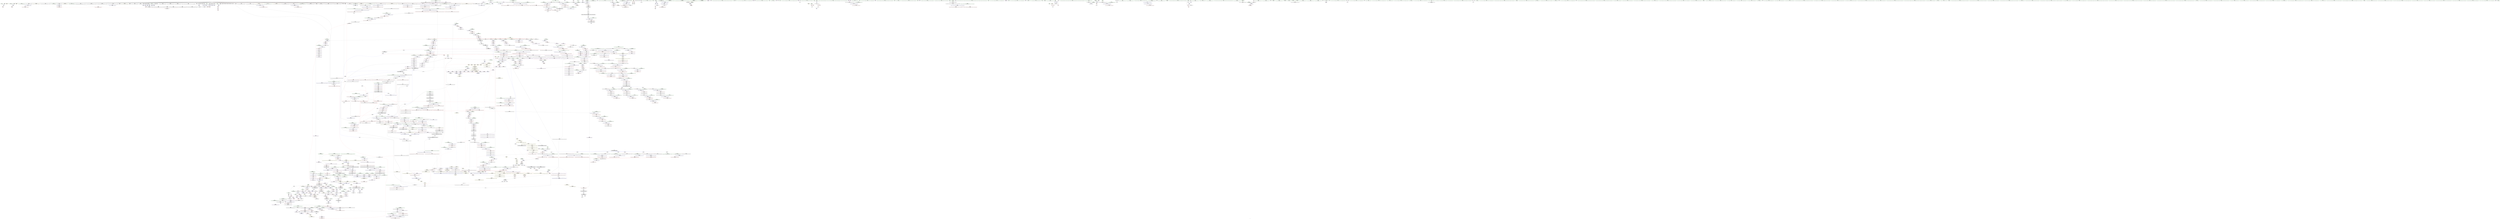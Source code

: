 digraph "SVFG" {
	label="SVFG";

	Node0x5630e1e92690 [shape=record,color=grey,label="{NodeID: 0\nNullPtr}"];
	Node0x5630e1e92690 -> Node0x5630e246ef70[style=solid];
	Node0x5630e1e92690 -> Node0x5630e246f070[style=solid];
	Node0x5630e1e92690 -> Node0x5630e246f140[style=solid];
	Node0x5630e1e92690 -> Node0x5630e246f210[style=solid];
	Node0x5630e1e92690 -> Node0x5630e246f2e0[style=solid];
	Node0x5630e1e92690 -> Node0x5630e246f3b0[style=solid];
	Node0x5630e1e92690 -> Node0x5630e246f480[style=solid];
	Node0x5630e1e92690 -> Node0x5630e246f550[style=solid];
	Node0x5630e1e92690 -> Node0x5630e246f620[style=solid];
	Node0x5630e1e92690 -> Node0x5630e246f6f0[style=solid];
	Node0x5630e1e92690 -> Node0x5630e246f7c0[style=solid];
	Node0x5630e1e92690 -> Node0x5630e246f890[style=solid];
	Node0x5630e1e92690 -> Node0x5630e246f960[style=solid];
	Node0x5630e1e92690 -> Node0x5630e246fa30[style=solid];
	Node0x5630e1e92690 -> Node0x5630e246fb00[style=solid];
	Node0x5630e1e92690 -> Node0x5630e246fbd0[style=solid];
	Node0x5630e1e92690 -> Node0x5630e246fca0[style=solid];
	Node0x5630e1e92690 -> Node0x5630e246fd70[style=solid];
	Node0x5630e1e92690 -> Node0x5630e246fe40[style=solid];
	Node0x5630e1e92690 -> Node0x5630e246ff10[style=solid];
	Node0x5630e1e92690 -> Node0x5630e246ffe0[style=solid];
	Node0x5630e1e92690 -> Node0x5630e2463ae0[style=solid];
	Node0x5630e1e92690 -> Node0x5630e2463bb0[style=solid];
	Node0x5630e1e92690 -> Node0x5630e2463c80[style=solid];
	Node0x5630e1e92690 -> Node0x5630e2463d50[style=solid];
	Node0x5630e1e92690 -> Node0x5630e2463e20[style=solid];
	Node0x5630e1e92690 -> Node0x5630e2463ef0[style=solid];
	Node0x5630e1e92690 -> Node0x5630e2463fc0[style=solid];
	Node0x5630e1e92690 -> Node0x5630e2464090[style=solid];
	Node0x5630e1e92690 -> Node0x5630e2464160[style=solid];
	Node0x5630e1e92690 -> Node0x5630e2464230[style=solid];
	Node0x5630e1e92690 -> Node0x5630e2464300[style=solid];
	Node0x5630e1e92690 -> Node0x5630e24643d0[style=solid];
	Node0x5630e1e92690 -> Node0x5630e24644a0[style=solid];
	Node0x5630e1e92690 -> Node0x5630e2464570[style=solid];
	Node0x5630e1e92690 -> Node0x5630e2464640[style=solid];
	Node0x5630e1e92690 -> Node0x5630e2464710[style=solid];
	Node0x5630e1e92690 -> Node0x5630e24647e0[style=solid];
	Node0x5630e1e92690 -> Node0x5630e24648b0[style=solid];
	Node0x5630e1e92690 -> Node0x5630e2464980[style=solid];
	Node0x5630e1e92690 -> Node0x5630e2464a50[style=solid];
	Node0x5630e1e92690 -> Node0x5630e2464b20[style=solid];
	Node0x5630e1e92690 -> Node0x5630e2464bf0[style=solid];
	Node0x5630e1e92690 -> Node0x5630e2464cc0[style=solid];
	Node0x5630e1e92690 -> Node0x5630e2464d90[style=solid];
	Node0x5630e1e92690 -> Node0x5630e2464e60[style=solid];
	Node0x5630e1e92690 -> Node0x5630e2464f30[style=solid];
	Node0x5630e1e92690 -> Node0x5630e2465000[style=solid];
	Node0x5630e1e92690 -> Node0x5630e24650d0[style=solid];
	Node0x5630e1e92690 -> Node0x5630e24651a0[style=solid];
	Node0x5630e1e92690 -> Node0x5630e2465270[style=solid];
	Node0x5630e1e92690 -> Node0x5630e2465340[style=solid];
	Node0x5630e1e92690 -> Node0x5630e2465410[style=solid];
	Node0x5630e1e92690 -> Node0x5630e24654e0[style=solid];
	Node0x5630e1e92690 -> Node0x5630e24655b0[style=solid];
	Node0x5630e1e92690 -> Node0x5630e2465680[style=solid];
	Node0x5630e1e92690 -> Node0x5630e2465750[style=solid];
	Node0x5630e1e92690 -> Node0x5630e2465820[style=solid];
	Node0x5630e1e92690 -> Node0x5630e24658f0[style=solid];
	Node0x5630e1e92690 -> Node0x5630e24659c0[style=solid];
	Node0x5630e1e92690 -> Node0x5630e2465a90[style=solid];
	Node0x5630e1e92690 -> Node0x5630e2465b60[style=solid];
	Node0x5630e1e92690 -> Node0x5630e2465c30[style=solid];
	Node0x5630e1e92690 -> Node0x5630e2465d00[style=solid];
	Node0x5630e1e92690 -> Node0x5630e2465dd0[style=solid];
	Node0x5630e1e92690 -> Node0x5630e2498a70[style=solid];
	Node0x5630e1e92690 -> Node0x5630e249cee0[style=solid];
	Node0x5630e1e92690 -> Node0x5630e24d0a60[style=solid];
	Node0x5630e1e92690 -> Node0x5630e24d0be0[style=solid];
	Node0x5630e1e92690 -> Node0x5630e24d1960[style=solid];
	Node0x5630e1e92690 -> Node0x5630e24d1ae0[style=solid];
	Node0x5630e1e92690:s64 -> Node0x5630e25b42a0[style=solid,color=red];
	Node0x5630e2470660 [shape=record,color=red,label="{NodeID: 775\n890\<--887\nthis1\<--this.addr\n_ZNSt20_Rb_tree_key_compareISt4lessIiEEC2Ev\n}"];
	Node0x5630e2470660 -> Node0x5630e247fd20[style=solid];
	Node0x5630e25b7bf0 [shape=record,color=black,label="{NodeID: 2657\n2076 = PHI(2063, )\n1st arg _ZNSt8_Rb_treeIiiSt9_IdentityIiESt4lessIiESaIiEE14_M_upper_boundEPSt13_Rb_tree_nodeIiEPSt18_Rb_tree_node_baseRKi }"];
	Node0x5630e25b7bf0 -> Node0x5630e24a3d60[style=solid];
	Node0x5630e2466b00 [shape=record,color=black,label="{NodeID: 443\n406\<--429\n_ZNSt23_Rb_tree_const_iteratorIiEmmEi_ret\<--\n_ZNSt23_Rb_tree_const_iteratorIiEmmEi\n|{<s0>17}}"];
	Node0x5630e2466b00:s0 -> Node0x5630e25bf0b0[style=solid,color=blue];
	Node0x5630e245a740 [shape=record,color=green,label="{NodeID: 111\n462\<--463\nref.tmp\<--ref.tmp_field_insensitive\n_Z8endsWithNSt7__cxx1112basic_stringIcSt11char_traitsIcESaIcEEES4_\n|{<s0>45}}"];
	Node0x5630e245a740:s0 -> Node0x5630e25b9720[style=solid,color=red];
	Node0x5630e2476090 [shape=record,color=red,label="{NodeID: 886\n1749\<--1733\n\<--__args.addr\n_ZNSt8_Rb_treeIiiSt9_IdentityIiESt4lessIiESaIiEE17_M_construct_nodeIJRKiEEEvPSt13_Rb_tree_nodeIiEDpOT_\n|{<s0>170}}"];
	Node0x5630e2476090:s0 -> Node0x5630e25b99a0[style=solid,color=red];
	Node0x5630e25c4510 [shape=record,color=black,label="{NodeID: 2768\n1790 = PHI(1118, )\n1st arg _ZNSt16allocator_traitsISaISt13_Rb_tree_nodeIiEEE8allocateERS2_m }"];
	Node0x5630e25c4510 -> Node0x5630e24a2290[style=solid];
	Node0x5630e247cb00 [shape=record,color=purple,label="{NodeID: 554\n120\<--10\n\<--.str.1\n_Z5solvev\n}"];
	Node0x5630e245efd0 [shape=record,color=green,label="{NodeID: 222\n1238\<--1239\nthis.addr\<--this.addr_field_insensitive\n_ZNSaISt13_Rb_tree_nodeIiEED2Ev\n}"];
	Node0x5630e245efd0 -> Node0x5630e2472610[style=solid];
	Node0x5630e245efd0 -> Node0x5630e249eb50[style=solid];
	Node0x5630e2534a70 [shape=record,color=yellow,style=double,label="{NodeID: 2104\n470V_1 = ENCHI(MR_470V_0)\npts\{19520000 \}\nFun[_ZNKSt23_Rb_tree_const_iteratorIiE13_M_const_castEv]}"];
	Node0x5630e2534a70 -> Node0x5630e2477c30[style=dashed];
	Node0x5630e249b410 [shape=record,color=blue,label="{NodeID: 997\n587\<--582\nargv.addr\<--argv\nmain\n}"];
	Node0x5630e249b410 -> Node0x5630e2487150[style=dashed];
	Node0x5630e24825c0 [shape=record,color=purple,label="{NodeID: 665\n1562\<--1560\nfirst\<--this1\n_ZNSt4pairIPSt18_Rb_tree_node_baseS1_EC2IRPSt13_Rb_tree_nodeIiERS1_Lb1EEEOT_OT0_\n}"];
	Node0x5630e24825c0 -> Node0x5630e24a0ca0[style=solid];
	Node0x5630e25aede0 [shape=record,color=black,label="{NodeID: 2547\n552 = PHI()\n|{<s0>54}}"];
	Node0x5630e25aede0:s0 -> Node0x5630e25c1ca0[style=solid,color=red];
	Node0x5630e246d590 [shape=record,color=green,label="{NodeID: 333\n1947\<--1948\n__position\<--__position_field_insensitive\n_ZNSt8_Rb_treeIiiSt9_IdentityIiESt4lessIiESaIiEE5eraseB5cxx11ESt23_Rb_tree_const_iteratorIiE\n}"];
	Node0x5630e246d590 -> Node0x5630e247b9f0[style=solid];
	Node0x5630e246d590 -> Node0x5630e247bac0[style=solid];
	Node0x5630e246d590 -> Node0x5630e2483390[style=solid];
	Node0x5630e24a0e40 [shape=record,color=blue,label="{NodeID: 1108\n1580\<--1579\n__x.addr\<--__x\n_ZNSt8_Rb_treeIiiSt9_IdentityIiESt4lessIiESaIiEE8_S_valueEPKSt13_Rb_tree_nodeIiE\n}"];
	Node0x5630e24a0e40 -> Node0x5630e2474de0[style=dashed];
	Node0x5630e1e92720 [shape=record,color=green,label="{NodeID: 1\n7\<--1\n__dso_handle\<--dummyObj\nGlob }"];
	Node0x5630e2470730 [shape=record,color=red,label="{NodeID: 776\n898\<--895\nthis1\<--this.addr\n_ZNSt15_Rb_tree_headerC2Ev\n|{|<s3>102}}"];
	Node0x5630e2470730 -> Node0x5630e247fdf0[style=solid];
	Node0x5630e2470730 -> Node0x5630e247fec0[style=solid];
	Node0x5630e2470730 -> Node0x5630e247ff90[style=solid];
	Node0x5630e2470730:s3 -> Node0x5630e25b68a0[style=solid,color=red];
	Node0x5630e25b7d00 [shape=record,color=black,label="{NodeID: 2658\n2077 = PHI(2064, )\n2nd arg _ZNSt8_Rb_treeIiiSt9_IdentityIiESt4lessIiESaIiEE14_M_upper_boundEPSt13_Rb_tree_nodeIiEPSt18_Rb_tree_node_baseRKi }"];
	Node0x5630e25b7d00 -> Node0x5630e24a3e30[style=solid];
	Node0x5630e2466bd0 [shape=record,color=black,label="{NodeID: 444\n457\<--511\n_Z8endsWithNSt7__cxx1112basic_stringIcSt11char_traitsIcESaIcEEES4__ret\<--\n_Z8endsWithNSt7__cxx1112basic_stringIcSt11char_traitsIcESaIcEEES4_\n|{<s0>64}}"];
	Node0x5630e2466bd0:s0 -> Node0x5630e25af050[style=solid,color=blue];
	Node0x5630e245a810 [shape=record,color=green,label="{NodeID: 112\n464\<--465\nref.tmp4\<--ref.tmp4_field_insensitive\n_Z8endsWithNSt7__cxx1112basic_stringIcSt11char_traitsIcESaIcEEES4_\n}"];
	Node0x5630e2476160 [shape=record,color=red,label="{NodeID: 887\n1761\<--1735\nexn\<--exn.slot\n_ZNSt8_Rb_treeIiiSt9_IdentityIiESt4lessIiESaIiEE17_M_construct_nodeIJRKiEEEvPSt13_Rb_tree_nodeIiEDpOT_\n}"];
	Node0x5630e25c4620 [shape=record,color=black,label="{NodeID: 2769\n1996 = PHI(1958, )\n0th arg _ZNSt8_Rb_treeIiiSt9_IdentityIiESt4lessIiESaIiEE12_M_erase_auxESt23_Rb_tree_const_iteratorIiE }"];
	Node0x5630e25c4620 -> Node0x5630e24a36e0[style=solid];
	Node0x5630e247cbd0 [shape=record,color=purple,label="{NodeID: 555\n706\<--10\n\<--.str.1\nmain\n}"];
	Node0x5630e245f0a0 [shape=record,color=green,label="{NodeID: 223\n1244\<--1245\n_ZN9__gnu_cxx13new_allocatorISt13_Rb_tree_nodeIiEED2Ev\<--_ZN9__gnu_cxx13new_allocatorISt13_Rb_tree_nodeIiEED2Ev_field_insensitive\n}"];
	Node0x5630e2534b50 [shape=record,color=yellow,style=double,label="{NodeID: 2105\n487V_1 = ENCHI(MR_487V_0)\npts\{20350000 \}\nFun[_ZNKSt23_Rb_tree_const_iteratorIiE13_M_const_castEv]|{<s0>193}}"];
	Node0x5630e2534b50:s0 -> Node0x5630e24a1730[style=dashed,color=red];
	Node0x5630e249b4e0 [shape=record,color=blue,label="{NodeID: 998\n593\<--634\nexn.slot\<--\nmain\n}"];
	Node0x5630e249b4e0 -> Node0x5630e24872f0[style=dashed];
	Node0x5630e2482690 [shape=record,color=purple,label="{NodeID: 666\n1570\<--1560\nsecond\<--this1\n_ZNSt4pairIPSt18_Rb_tree_node_baseS1_EC2IRPSt13_Rb_tree_nodeIiERS1_Lb1EEEOT_OT0_\n}"];
	Node0x5630e2482690 -> Node0x5630e24a0d70[style=solid];
	Node0x5630e25aeeb0 [shape=record,color=black,label="{NodeID: 2548\n554 = PHI()\n|{<s0>54}}"];
	Node0x5630e25aeeb0:s0 -> Node0x5630e25c1db0[style=solid,color=red];
	Node0x5630e246d660 [shape=record,color=green,label="{NodeID: 334\n1949\<--1950\nthis.addr\<--this.addr_field_insensitive\n_ZNSt8_Rb_treeIiiSt9_IdentityIiESt4lessIiESaIiEE5eraseB5cxx11ESt23_Rb_tree_const_iteratorIiE\n}"];
	Node0x5630e246d660 -> Node0x5630e2477410[style=solid];
	Node0x5630e246d660 -> Node0x5630e24a3130[style=solid];
	Node0x5630e24a0f10 [shape=record,color=blue,label="{NodeID: 1109\n1588\<--1587\nthis.addr\<--this\n_ZNKSt13_Rb_tree_nodeIiE9_M_valptrEv\n}"];
	Node0x5630e24a0f10 -> Node0x5630e2474eb0[style=dashed];
	Node0x5630e2456a20 [shape=record,color=green,label="{NodeID: 2\n8\<--1\n.str\<--dummyObj\nGlob }"];
	Node0x5630e2470800 [shape=record,color=red,label="{NodeID: 777\n916\<--913\nthis1\<--this.addr\n_ZN9__gnu_cxx13new_allocatorISt13_Rb_tree_nodeIiEEC2Ev\n}"];
	Node0x5630e25b7e10 [shape=record,color=black,label="{NodeID: 2659\n2078 = PHI(2065, )\n3rd arg _ZNSt8_Rb_treeIiiSt9_IdentityIiESt4lessIiESaIiEE14_M_upper_boundEPSt13_Rb_tree_nodeIiEPSt18_Rb_tree_node_baseRKi }"];
	Node0x5630e25b7e10 -> Node0x5630e24a3f00[style=solid];
	Node0x5630e2466ca0 [shape=record,color=black,label="{NodeID: 445\n530\<--561\n_ZSteqIcEN9__gnu_cxx11__enable_ifIXsr9__is_charIT_EE7__valueEbE6__typeERKNSt7__cxx1112basic_stringIS2_St11char_traitsIS2_ESaIS2_EEESC__ret\<--\n_ZSteqIcEN9__gnu_cxx11__enable_ifIXsr9__is_charIT_EE7__valueEbE6__typeERKNSt7__cxx1112basic_stringIS2_St11char_traitsIS2_ESaIS2_EEESC_\n|{<s0>45}}"];
	Node0x5630e2466ca0:s0 -> Node0x5630e25c0290[style=solid,color=blue];
	Node0x5630e245a8e0 [shape=record,color=green,label="{NodeID: 113\n466\<--467\ncleanup.cond\<--cleanup.cond_field_insensitive\n_Z8endsWithNSt7__cxx1112basic_stringIcSt11char_traitsIcESaIcEEES4_\n}"];
	Node0x5630e245a8e0 -> Node0x5630e2486790[style=solid];
	Node0x5630e245a8e0 -> Node0x5630e2486860[style=solid];
	Node0x5630e245a8e0 -> Node0x5630e249ab20[style=solid];
	Node0x5630e245a8e0 -> Node0x5630e249acc0[style=solid];
	Node0x5630e2476230 [shape=record,color=red,label="{NodeID: 888\n1777\<--1735\nexn7\<--exn.slot\n_ZNSt8_Rb_treeIiiSt9_IdentityIiESt4lessIiESaIiEE17_M_construct_nodeIJRKiEEEvPSt13_Rb_tree_nodeIiEDpOT_\n}"];
	Node0x5630e25c4730 [shape=record,color=black,label="{NodeID: 2770\n1997 = PHI(1969, )\n1st arg _ZNSt8_Rb_treeIiiSt9_IdentityIiESt4lessIiESaIiEE12_M_erase_auxESt23_Rb_tree_const_iteratorIiE }"];
	Node0x5630e25c4730 -> Node0x5630e24a3610[style=solid];
	Node0x5630e247cca0 [shape=record,color=purple,label="{NodeID: 556\n206\<--12\n\<--.str.2\n_Z5solvev\n}"];
	Node0x5630e245f1a0 [shape=record,color=green,label="{NodeID: 224\n1249\<--1250\nthis.addr\<--this.addr_field_insensitive\n_ZN9__gnu_cxx13new_allocatorISt13_Rb_tree_nodeIiEED2Ev\n}"];
	Node0x5630e245f1a0 -> Node0x5630e24726e0[style=solid];
	Node0x5630e245f1a0 -> Node0x5630e249ec20[style=solid];
	Node0x5630e249b5b0 [shape=record,color=blue,label="{NodeID: 999\n595\<--636\nehselector.slot\<--\nmain\n}"];
	Node0x5630e249b5b0 -> Node0x5630e24873c0[style=dashed];
	Node0x5630e2482760 [shape=record,color=purple,label="{NodeID: 667\n1592\<--1591\n_M_storage\<--this1\n_ZNKSt13_Rb_tree_nodeIiE9_M_valptrEv\n|{<s0>156}}"];
	Node0x5630e2482760:s0 -> Node0x5630e25c3c60[style=solid,color=red];
	Node0x5630e25aef80 [shape=record,color=black,label="{NodeID: 2549\n629 = PHI()\n}"];
	Node0x5630e246d730 [shape=record,color=green,label="{NodeID: 335\n1951\<--1952\n__result\<--__result_field_insensitive\n_ZNSt8_Rb_treeIiiSt9_IdentityIiESt4lessIiESaIiEE5eraseB5cxx11ESt23_Rb_tree_const_iteratorIiE\n|{|<s1>186|<s2>189}}"];
	Node0x5630e246d730 -> Node0x5630e247bb90[style=solid];
	Node0x5630e246d730:s1 -> Node0x5630e25c0ee0[style=solid,color=red];
	Node0x5630e246d730:s2 -> Node0x5630e25b88b0[style=solid,color=red];
	Node0x5630e24a0fe0 [shape=record,color=blue,label="{NodeID: 1110\n1599\<--1598\nthis.addr\<--this\n_ZNK9__gnu_cxx16__aligned_membufIiE6_M_ptrEv\n}"];
	Node0x5630e24a0fe0 -> Node0x5630e2474f80[style=dashed];
	Node0x5630e2456ab0 [shape=record,color=green,label="{NodeID: 3\n10\<--1\n.str.1\<--dummyObj\nGlob }"];
	Node0x5630e193f700 [shape=record,color=yellow,style=double,label="{NodeID: 1885\n151V_1 = ENCHI(MR_151V_0)\npts\{1 \}\nFun[main]}"];
	Node0x5630e193f700 -> Node0x5630e2484640[style=dashed];
	Node0x5630e193f700 -> Node0x5630e2484710[style=dashed];
	Node0x5630e24708d0 [shape=record,color=red,label="{NodeID: 778\n923\<--920\nthis1\<--this.addr\n_ZNSt15_Rb_tree_header8_M_resetEv\n}"];
	Node0x5630e24708d0 -> Node0x5630e2480060[style=solid];
	Node0x5630e24708d0 -> Node0x5630e2480130[style=solid];
	Node0x5630e24708d0 -> Node0x5630e2480200[style=solid];
	Node0x5630e24708d0 -> Node0x5630e24802d0[style=solid];
	Node0x5630e24708d0 -> Node0x5630e24803a0[style=solid];
	Node0x5630e24708d0 -> Node0x5630e2480470[style=solid];
	Node0x5630e24708d0 -> Node0x5630e2480540[style=solid];
	Node0x5630e24708d0 -> Node0x5630e2480610[style=solid];
	Node0x5630e24708d0 -> Node0x5630e24806e0[style=solid];
	Node0x5630e25b7f20 [shape=record,color=black,label="{NodeID: 2660\n1164 = PHI(1137, )\n1st arg _ZN9__gnu_cxx13new_allocatorISt13_Rb_tree_nodeIiEE7destroyIiEEvPT_ }"];
	Node0x5630e25b7f20 -> Node0x5630e249e400[style=solid];
	Node0x5630e2466d70 [shape=record,color=black,label="{NodeID: 446\n694\<--692\ncall23\<--\nmain\n}"];
	Node0x5630e245a9b0 [shape=record,color=green,label="{NodeID: 114\n468\<--469\nexn.slot\<--exn.slot_field_insensitive\n_Z8endsWithNSt7__cxx1112basic_stringIcSt11char_traitsIcESaIcEEES4_\n}"];
	Node0x5630e245a9b0 -> Node0x5630e2486930[style=solid];
	Node0x5630e245a9b0 -> Node0x5630e249af30[style=solid];
	Node0x5630e2476300 [shape=record,color=red,label="{NodeID: 889\n1778\<--1737\nsel\<--ehselector.slot\n_ZNSt8_Rb_treeIiiSt9_IdentityIiESt4lessIiESaIiEE17_M_construct_nodeIJRKiEEEvPSt13_Rb_tree_nodeIiEDpOT_\n}"];
	Node0x5630e25c4840 [shape=record,color=black,label="{NodeID: 2771\n297 = PHI(72, 72, 72, )\n0th arg _ZNKSt8multisetIiSt4lessIiESaIiEE5beginEv }"];
	Node0x5630e25c4840 -> Node0x5630e2499d50[style=solid];
	Node0x5630e247cd70 [shape=record,color=purple,label="{NodeID: 557\n207\<--14\n\<--.str.3\n_Z5solvev\n}"];
	Node0x5630e245f270 [shape=record,color=green,label="{NodeID: 225\n1260\<--1261\nretval\<--retval_field_insensitive\n_ZNSt8_Rb_treeIiiSt9_IdentityIiESt4lessIiESaIiEE15_M_insert_equalIRKiEESt17_Rb_tree_iteratorIiEOT_\n}"];
	Node0x5630e245f270 -> Node0x5630e24810a0[style=solid];
	Node0x5630e245f270 -> Node0x5630e2481170[style=solid];
	Node0x5630e249b680 [shape=record,color=blue,label="{NodeID: 1000\n593\<--641\nexn.slot\<--\nmain\n}"];
	Node0x5630e249b680 -> Node0x5630e24872f0[style=dashed];
	Node0x5630e2482830 [shape=record,color=purple,label="{NodeID: 668\n1614\<--1613\n_M_storage\<--this1\n_ZNK9__gnu_cxx16__aligned_membufIiE7_M_addrEv\n}"];
	Node0x5630e2482830 -> Node0x5630e247a4d0[style=solid];
	Node0x5630e25af050 [shape=record,color=black,label="{NodeID: 2550\n652 = PHI(457, )\n}"];
	Node0x5630e246d800 [shape=record,color=green,label="{NodeID: 336\n1953\<--1954\nagg.tmp\<--agg.tmp_field_insensitive\n_ZNSt8_Rb_treeIiiSt9_IdentityIiESt4lessIiESaIiEE5eraseB5cxx11ESt23_Rb_tree_const_iteratorIiE\n}"];
	Node0x5630e246d800 -> Node0x5630e247bc60[style=solid];
	Node0x5630e246d800 -> Node0x5630e2483460[style=solid];
	Node0x5630e24a10b0 [shape=record,color=blue,label="{NodeID: 1111\n1610\<--1609\nthis.addr\<--this\n_ZNK9__gnu_cxx16__aligned_membufIiE7_M_addrEv\n}"];
	Node0x5630e24a10b0 -> Node0x5630e2475050[style=dashed];
	Node0x5630e2456b40 [shape=record,color=green,label="{NodeID: 4\n12\<--1\n.str.2\<--dummyObj\nGlob }"];
	Node0x5630e24709a0 [shape=record,color=red,label="{NodeID: 779\n955\<--948\nthis1\<--this.addr\n_ZNSt8_Rb_treeIiiSt9_IdentityIiESt4lessIiESaIiEED2Ev\n|{|<s2>106|<s3>107}}"];
	Node0x5630e24709a0 -> Node0x5630e24807b0[style=solid];
	Node0x5630e24709a0 -> Node0x5630e2480880[style=solid];
	Node0x5630e24709a0:s2 -> Node0x5630e25c5aa0[style=solid,color=red];
	Node0x5630e24709a0:s3 -> Node0x5630e25c3460[style=solid,color=red];
	Node0x5630e25b8060 [shape=record,color=black,label="{NodeID: 2661\n1409 = PHI(1274, )\n0th arg _ZNSt8_Rb_treeIiiSt9_IdentityIiESt4lessIiESaIiEE10_M_insert_IRKiNS5_11_Alloc_nodeEEESt17_Rb_tree_iteratorIiEPSt18_Rb_tree_node_baseSD_OT_RT0_ }"];
	Node0x5630e25b8060 -> Node0x5630e249fc60[style=solid];
	Node0x5630e2466e40 [shape=record,color=black,label="{NodeID: 447\n703\<--701\ncall30\<--\nmain\n}"];
	Node0x5630e245f5c0 [shape=record,color=green,label="{NodeID: 115\n470\<--471\nehselector.slot\<--ehselector.slot_field_insensitive\n_Z8endsWithNSt7__cxx1112basic_stringIcSt11char_traitsIcESaIcEEES4_\n}"];
	Node0x5630e245f5c0 -> Node0x5630e2486a00[style=solid];
	Node0x5630e245f5c0 -> Node0x5630e249b000[style=solid];
	Node0x5630e24763d0 [shape=record,color=red,label="{NodeID: 890\n1797\<--1791\n\<--__a.addr\n_ZNSt16allocator_traitsISaISt13_Rb_tree_nodeIiEEE8allocateERS2_m\n}"];
	Node0x5630e24763d0 -> Node0x5630e247ae90[style=solid];
	Node0x5630e25c4a00 [shape=record,color=black,label="{NodeID: 2772\n1237 = PHI(1035, )\n0th arg _ZNSaISt13_Rb_tree_nodeIiEED2Ev }"];
	Node0x5630e25c4a00 -> Node0x5630e249eb50[style=solid];
	Node0x5630e247ce40 [shape=record,color=purple,label="{NodeID: 558\n712\<--14\n\<--.str.3\nmain\n}"];
	Node0x5630e245f340 [shape=record,color=green,label="{NodeID: 226\n1262\<--1263\nthis.addr\<--this.addr_field_insensitive\n_ZNSt8_Rb_treeIiiSt9_IdentityIiESt4lessIiESaIiEE15_M_insert_equalIRKiEESt17_Rb_tree_iteratorIiEOT_\n}"];
	Node0x5630e245f340 -> Node0x5630e24727b0[style=solid];
	Node0x5630e245f340 -> Node0x5630e249ecf0[style=solid];
	Node0x5630e249b750 [shape=record,color=blue,label="{NodeID: 1001\n595\<--643\nehselector.slot\<--\nmain\n}"];
	Node0x5630e249b750 -> Node0x5630e24873c0[style=dashed];
	Node0x5630e2482900 [shape=record,color=purple,label="{NodeID: 669\n1654\<--1653\n_M_t\<--this1\n_ZNKSt8_Rb_treeIiiSt9_IdentityIiESt4lessIiESaIiEE11_Alloc_nodeclIRKiEEPSt13_Rb_tree_nodeIiEOT_\n}"];
	Node0x5630e2482900 -> Node0x5630e2475530[style=solid];
	Node0x5630e25af150 [shape=record,color=black,label="{NodeID: 2551\n657 = PHI()\n}"];
	Node0x5630e25af150 -> Node0x5630e24cfce0[style=solid];
	Node0x5630e246d8d0 [shape=record,color=green,label="{NodeID: 337\n1963\<--1964\n_ZNSt23_Rb_tree_const_iteratorIiEppEv\<--_ZNSt23_Rb_tree_const_iteratorIiEppEv_field_insensitive\n}"];
	Node0x5630e24a1180 [shape=record,color=blue,label="{NodeID: 1112\n1619\<--1618\n__t.addr\<--__t\n_ZSt7forwardIRPSt13_Rb_tree_nodeIiEEOT_RNSt16remove_referenceIS4_E4typeE\n}"];
	Node0x5630e24a1180 -> Node0x5630e2475120[style=dashed];
	Node0x5630e2456bd0 [shape=record,color=green,label="{NodeID: 5\n14\<--1\n.str.3\<--dummyObj\nGlob }"];
	Node0x5630e2470a70 [shape=record,color=red,label="{NodeID: 780\n975\<--950\nexn\<--exn.slot\n_ZNSt8_Rb_treeIiiSt9_IdentityIiESt4lessIiESaIiEED2Ev\n|{<s0>110}}"];
	Node0x5630e2470a70:s0 -> Node0x5630e25b50d0[style=solid,color=red];
	Node0x5630e25b81a0 [shape=record,color=black,label="{NodeID: 2662\n1410 = PHI(1293, )\n1st arg _ZNSt8_Rb_treeIiiSt9_IdentityIiESt4lessIiESaIiEE10_M_insert_IRKiNS5_11_Alloc_nodeEEESt17_Rb_tree_iteratorIiEPSt18_Rb_tree_node_baseSD_OT_RT0_ }"];
	Node0x5630e25b81a0 -> Node0x5630e249fd30[style=solid];
	Node0x5630e2466f10 [shape=record,color=black,label="{NodeID: 448\n580\<--767\nmain_ret\<--\nmain\n}"];
	Node0x5630e245f690 [shape=record,color=green,label="{NodeID: 116\n472\<--473\ncleanup.cond5\<--cleanup.cond5_field_insensitive\n_Z8endsWithNSt7__cxx1112basic_stringIcSt11char_traitsIcESaIcEEES4_\n}"];
	Node0x5630e245f690 -> Node0x5630e2486ad0[style=solid];
	Node0x5630e245f690 -> Node0x5630e249abf0[style=solid];
	Node0x5630e245f690 -> Node0x5630e249ad90[style=solid];
	Node0x5630e24764a0 [shape=record,color=red,label="{NodeID: 891\n1799\<--1793\n\<--__n.addr\n_ZNSt16allocator_traitsISaISt13_Rb_tree_nodeIiEEE8allocateERS2_m\n|{<s0>177}}"];
	Node0x5630e24764a0:s0 -> Node0x5630e25b4160[style=solid,color=red];
	Node0x5630e25c4b10 [shape=record,color=black,label="{NodeID: 2773\n1383 = PHI(1268, 1428, 1538, 1635, )\n0th arg _ZNKSt9_IdentityIiEclERKi }"];
	Node0x5630e25c4b10 -> Node0x5630e249f850[style=solid];
	Node0x5630e247cf10 [shape=record,color=purple,label="{NodeID: 559\n208\<--16\n\<--__PRETTY_FUNCTION__._Z5solvev\n_Z5solvev\n}"];
	Node0x5630e245f410 [shape=record,color=green,label="{NodeID: 227\n1264\<--1265\n__v.addr\<--__v.addr_field_insensitive\n_ZNSt8_Rb_treeIiiSt9_IdentityIiESt4lessIiESaIiEE15_M_insert_equalIRKiEESt17_Rb_tree_iteratorIiEOT_\n}"];
	Node0x5630e245f410 -> Node0x5630e2472880[style=solid];
	Node0x5630e245f410 -> Node0x5630e2472950[style=solid];
	Node0x5630e245f410 -> Node0x5630e249edc0[style=solid];
	Node0x5630e249b820 [shape=record,color=blue,label="{NodeID: 1002\n593\<--670\nexn.slot\<--\nmain\n}"];
	Node0x5630e249b820 -> Node0x5630e24872f0[style=dashed];
	Node0x5630e24829d0 [shape=record,color=purple,label="{NodeID: 670\n1677\<--1676\n_M_node\<--this1\n_ZNSt17_Rb_tree_iteratorIiEC2EPSt18_Rb_tree_node_base\n}"];
	Node0x5630e24829d0 -> Node0x5630e24a1730[style=solid];
	Node0x5630e25af250 [shape=record,color=black,label="{NodeID: 2552\n664 = PHI()\n}"];
	Node0x5630e246d9d0 [shape=record,color=green,label="{NodeID: 338\n1971\<--1972\n_ZNSt8_Rb_treeIiiSt9_IdentityIiESt4lessIiESaIiEE12_M_erase_auxESt23_Rb_tree_const_iteratorIiE\<--_ZNSt8_Rb_treeIiiSt9_IdentityIiESt4lessIiESaIiEE12_M_erase_auxESt23_Rb_tree_const_iteratorIiE_field_insensitive\n}"];
	Node0x5630e24a1250 [shape=record,color=blue,label="{NodeID: 1113\n1626\<--1625\n__t.addr\<--__t\n_ZSt7forwardIRPSt18_Rb_tree_node_baseEOT_RNSt16remove_referenceIS3_E4typeE\n}"];
	Node0x5630e24a1250 -> Node0x5630e24751f0[style=dashed];
	Node0x5630e2456c60 [shape=record,color=green,label="{NodeID: 6\n16\<--1\n__PRETTY_FUNCTION__._Z5solvev\<--dummyObj\nGlob }"];
	Node0x5630e2470b40 [shape=record,color=red,label="{NodeID: 781\n989\<--981\nthis1\<--this.addr\n_ZNSt8_Rb_treeIiiSt9_IdentityIiESt4lessIiESaIiEE8_M_eraseEPSt13_Rb_tree_nodeIiE\n|{<s0>112|<s1>114}}"];
	Node0x5630e2470b40:s0 -> Node0x5630e25c3460[style=solid,color=red];
	Node0x5630e2470b40:s1 -> Node0x5630e25b7840[style=solid,color=red];
	Node0x5630e25b82e0 [shape=record,color=black,label="{NodeID: 2663\n1411 = PHI(1295, )\n2nd arg _ZNSt8_Rb_treeIiiSt9_IdentityIiESt4lessIiESaIiEE10_M_insert_IRKiNS5_11_Alloc_nodeEEESt17_Rb_tree_iteratorIiEPSt18_Rb_tree_node_baseSD_OT_RT0_ }"];
	Node0x5630e25b82e0 -> Node0x5630e249fe00[style=solid];
	Node0x5630e2466fe0 [shape=record,color=black,label="{NodeID: 449\n859\<--858\n\<--this1\n_ZNSt8_Rb_treeIiiSt9_IdentityIiESt4lessIiESaIiEE13_Rb_tree_implIS3_Lb1EEC2Ev\n|{<s0>98}}"];
	Node0x5630e2466fe0:s0 -> Node0x5630e25c2f60[style=solid,color=red];
	Node0x5630e245f760 [shape=record,color=green,label="{NodeID: 117\n475\<--476\n_ZNKSt7__cxx1112basic_stringIcSt11char_traitsIcESaIcEE6lengthEv\<--_ZNKSt7__cxx1112basic_stringIcSt11char_traitsIcESaIcEE6lengthEv_field_insensitive\n}"];
	Node0x5630e2510f90 [shape=record,color=yellow,style=double,label="{NodeID: 1999\n299V_1 = ENCHI(MR_299V_0)\npts\{20800000 \}\nFun[_ZNSt8_Rb_treeIiiSt9_IdentityIiESt4lessIiESaIiEE14_M_upper_boundEPSt13_Rb_tree_nodeIiEPSt18_Rb_tree_node_baseRKi]|{<s0>201}}"];
	Node0x5630e2510f90:s0 -> Node0x5630e24a1730[style=dashed,color=red];
	Node0x5630e2476570 [shape=record,color=red,label="{NodeID: 892\n1817\<--1808\nthis1\<--this.addr\n_ZN9__gnu_cxx13new_allocatorISt13_Rb_tree_nodeIiEE8allocateEmPKv\n|{<s0>178}}"];
	Node0x5630e2476570:s0 -> Node0x5630e25b8e60[style=solid,color=red];
	Node0x5630e25c4dd0 [shape=record,color=black,label="{NodeID: 2774\n1384 = PHI(1275, 1448, 1542, 1639, )\n1st arg _ZNKSt9_IdentityIiEclERKi }"];
	Node0x5630e25c4dd0 -> Node0x5630e249f920[style=solid];
	Node0x5630e247cfe0 [shape=record,color=purple,label="{NodeID: 560\n229\<--18\n\<--.str.4\n_Z5solvev\n}"];
	Node0x5630e245f4e0 [shape=record,color=green,label="{NodeID: 228\n1266\<--1267\n__res\<--__res_field_insensitive\n_ZNSt8_Rb_treeIiiSt9_IdentityIiESt4lessIiESaIiEE15_M_insert_equalIRKiEESt17_Rb_tree_iteratorIiEOT_\n}"];
	Node0x5630e245f4e0 -> Node0x5630e2478ba0[style=solid];
	Node0x5630e245f4e0 -> Node0x5630e2481240[style=solid];
	Node0x5630e245f4e0 -> Node0x5630e2481310[style=solid];
	Node0x5630e249b8f0 [shape=record,color=blue,label="{NodeID: 1003\n595\<--672\nehselector.slot\<--\nmain\n}"];
	Node0x5630e249b8f0 -> Node0x5630e24873c0[style=dashed];
	Node0x5630e2482aa0 [shape=record,color=purple,label="{NodeID: 671\n1899\<--1898\n_M_impl\<--this1\n_ZNKSt8_Rb_treeIiiSt9_IdentityIiESt4lessIiESaIiEE5emptyEv\n}"];
	Node0x5630e2482aa0 -> Node0x5630e247b510[style=solid];
	Node0x5630e25af320 [shape=record,color=black,label="{NodeID: 2553\n689 = PHI()\n}"];
	Node0x5630e246dad0 [shape=record,color=green,label="{NodeID: 339\n1974\<--1975\n_ZNKSt23_Rb_tree_const_iteratorIiE13_M_const_castEv\<--_ZNKSt23_Rb_tree_const_iteratorIiE13_M_const_castEv_field_insensitive\n}"];
	Node0x5630e24a1320 [shape=record,color=blue,label="{NodeID: 1114\n1633\<--1632\n__x.addr\<--__x\n_ZNSt8_Rb_treeIiiSt9_IdentityIiESt4lessIiESaIiEE6_S_keyEPKSt18_Rb_tree_node_base\n}"];
	Node0x5630e24a1320 -> Node0x5630e24752c0[style=dashed];
	Node0x5630e2457540 [shape=record,color=green,label="{NodeID: 7\n18\<--1\n.str.4\<--dummyObj\nGlob }"];
	Node0x5630e2470c10 [shape=record,color=red,label="{NodeID: 782\n991\<--983\n\<--__x.addr\n_ZNSt8_Rb_treeIiiSt9_IdentityIiESt4lessIiESaIiEE8_M_eraseEPSt13_Rb_tree_nodeIiE\n}"];
	Node0x5630e2470c10 -> Node0x5630e24d1ae0[style=solid];
	Node0x5630e25b8420 [shape=record,color=black,label="{NodeID: 2664\n1412 = PHI(1297, )\n3rd arg _ZNSt8_Rb_treeIiiSt9_IdentityIiESt4lessIiESaIiEE10_M_insert_IRKiNS5_11_Alloc_nodeEEESt17_Rb_tree_iteratorIiEPSt18_Rb_tree_node_baseSD_OT_RT0_ }"];
	Node0x5630e25b8420 -> Node0x5630e249fed0[style=solid];
	Node0x5630e24670b0 [shape=record,color=black,label="{NodeID: 450\n863\<--858\n\<--this1\n_ZNSt8_Rb_treeIiiSt9_IdentityIiESt4lessIiESaIiEE13_Rb_tree_implIS3_Lb1EEC2Ev\n|{<s0>99}}"];
	Node0x5630e24670b0:s0 -> Node0x5630e25c1ec0[style=solid,color=red];
	Node0x5630e245f860 [shape=record,color=green,label="{NodeID: 118\n486\<--487\n_ZNSaIcEC1Ev\<--_ZNSaIcEC1Ev_field_insensitive\n}"];
	Node0x5630e2511070 [shape=record,color=yellow,style=double,label="{NodeID: 2000\n301V_1 = ENCHI(MR_301V_0)\npts\{77 97 730004 18320004 \}\nFun[_ZNSt8_Rb_treeIiiSt9_IdentityIiESt4lessIiESaIiEE14_M_upper_boundEPSt13_Rb_tree_nodeIiEPSt18_Rb_tree_node_baseRKi]|{<s0>198|<s1>198}}"];
	Node0x5630e2511070:s0 -> Node0x5630e2528a00[style=dashed,color=red];
	Node0x5630e2511070:s1 -> Node0x5630e2528db0[style=dashed,color=red];
	Node0x5630e2476640 [shape=record,color=red,label="{NodeID: 893\n1818\<--1810\n\<--__n.addr\n_ZN9__gnu_cxx13new_allocatorISt13_Rb_tree_nodeIiEE8allocateEmPKv\n}"];
	Node0x5630e2476640 -> Node0x5630e24d0760[style=solid];
	Node0x5630e25c4fd0 [shape=record,color=black,label="{NodeID: 2775\n445 = PHI(72, 72, )\n0th arg _ZNSt8multisetIiSt4lessIiESaIiEED2Ev }"];
	Node0x5630e25c4fd0 -> Node0x5630e249aa50[style=solid];
	Node0x5630e247d0b0 [shape=record,color=purple,label="{NodeID: 561\n617\<--20\n\<--.str.5\nmain\n}"];
	Node0x5630e2467b40 [shape=record,color=green,label="{NodeID: 229\n1268\<--1269\nref.tmp\<--ref.tmp_field_insensitive\n_ZNSt8_Rb_treeIiiSt9_IdentityIiESt4lessIiESaIiEE15_M_insert_equalIRKiEESt17_Rb_tree_iteratorIiEOT_\n|{<s0>131}}"];
	Node0x5630e2467b40:s0 -> Node0x5630e25c4b10[style=solid,color=red];
	Node0x5630e249b9c0 [shape=record,color=blue,label="{NodeID: 1004\n593\<--676\nexn.slot\<--\nmain\n}"];
	Node0x5630e249b9c0 -> Node0x5630e24872f0[style=dashed];
	Node0x5630e2482b70 [shape=record,color=purple,label="{NodeID: 672\n1901\<--1900\nadd.ptr\<--\n_ZNKSt8_Rb_treeIiiSt9_IdentityIiESt4lessIiESaIiEE5emptyEv\n}"];
	Node0x5630e2482b70 -> Node0x5630e247b5e0[style=solid];
	Node0x5630e25af450 [shape=record,color=black,label="{NodeID: 2554\n700 = PHI()\n}"];
	Node0x5630e246dbd0 [shape=record,color=green,label="{NodeID: 340\n1983\<--1984\nthis.addr\<--this.addr_field_insensitive\n_ZNSt23_Rb_tree_const_iteratorIiEppEv\n}"];
	Node0x5630e246dbd0 -> Node0x5630e2477680[style=solid];
	Node0x5630e246dbd0 -> Node0x5630e24a3470[style=solid];
	Node0x5630e24a13f0 [shape=record,color=blue,label="{NodeID: 1115\n1647\<--1645\nthis.addr\<--this\n_ZNKSt8_Rb_treeIiiSt9_IdentityIiESt4lessIiESaIiEE11_Alloc_nodeclIRKiEEPSt13_Rb_tree_nodeIiEOT_\n}"];
	Node0x5630e24a13f0 -> Node0x5630e2475390[style=dashed];
	Node0x5630e24575d0 [shape=record,color=green,label="{NodeID: 8\n20\<--1\n.str.5\<--dummyObj\nGlob }"];
	Node0x5630e2470ce0 [shape=record,color=red,label="{NodeID: 783\n994\<--983\n\<--__x.addr\n_ZNSt8_Rb_treeIiiSt9_IdentityIiESt4lessIiESaIiEE8_M_eraseEPSt13_Rb_tree_nodeIiE\n}"];
	Node0x5630e2470ce0 -> Node0x5630e24673f0[style=solid];
	Node0x5630e25b8560 [shape=record,color=black,label="{NodeID: 2665\n1413 = PHI(1270, )\n4th arg _ZNSt8_Rb_treeIiiSt9_IdentityIiESt4lessIiESaIiEE10_M_insert_IRKiNS5_11_Alloc_nodeEEESt17_Rb_tree_iteratorIiEPSt18_Rb_tree_node_baseSD_OT_RT0_ }"];
	Node0x5630e25b8560 -> Node0x5630e249ffa0[style=solid];
	Node0x5630e2467180 [shape=record,color=black,label="{NodeID: 451\n867\<--858\n\<--this1\n_ZNSt8_Rb_treeIiiSt9_IdentityIiESt4lessIiESaIiEE13_Rb_tree_implIS3_Lb1EEC2Ev\n}"];
	Node0x5630e2467180 -> Node0x5630e247fc50[style=solid];
	Node0x5630e245f960 [shape=record,color=green,label="{NodeID: 119\n490\<--491\n_ZNSt7__cxx1112basic_stringIcSt11char_traitsIcESaIcEEC1ERKS4_mRKS3_\<--_ZNSt7__cxx1112basic_stringIcSt11char_traitsIcESaIcEEC1ERKS4_mRKS3__field_insensitive\n}"];
	Node0x5630e2476710 [shape=record,color=red,label="{NodeID: 894\n1828\<--1810\n\<--__n.addr\n_ZN9__gnu_cxx13new_allocatorISt13_Rb_tree_nodeIiEE8allocateEmPKv\n}"];
	Node0x5630e2476710 -> Node0x5630e24cf560[style=solid];
	Node0x5630e25c5120 [shape=record,color=black,label="{NodeID: 2776\n1645 = PHI(1459, )\n0th arg _ZNKSt8_Rb_treeIiiSt9_IdentityIiESt4lessIiESaIiEE11_Alloc_nodeclIRKiEEPSt13_Rb_tree_nodeIiEOT_ }"];
	Node0x5630e25c5120 -> Node0x5630e24a13f0[style=solid];
	Node0x5630e247d180 [shape=record,color=purple,label="{NodeID: 562\n650\<--22\n\<--.str.6\nmain\n}"];
	Node0x5630e2467c10 [shape=record,color=green,label="{NodeID: 230\n1270\<--1271\n__an\<--__an_field_insensitive\n_ZNSt8_Rb_treeIiiSt9_IdentityIiESt4lessIiESaIiEE15_M_insert_equalIRKiEESt17_Rb_tree_iteratorIiEOT_\n|{<s0>133|<s1>135}}"];
	Node0x5630e2467c10:s0 -> Node0x5630e25c31e0[style=solid,color=red];
	Node0x5630e2467c10:s1 -> Node0x5630e25b8560[style=solid,color=red];
	Node0x5630e249ba90 [shape=record,color=blue,label="{NodeID: 1005\n595\<--678\nehselector.slot\<--\nmain\n}"];
	Node0x5630e249ba90 -> Node0x5630e24873c0[style=dashed];
	Node0x5630e2482c40 [shape=record,color=purple,label="{NodeID: 673\n1903\<--1902\n_M_node_count\<--\n_ZNKSt8_Rb_treeIiiSt9_IdentityIiESt4lessIiESaIiEE5emptyEv\n}"];
	Node0x5630e2482c40 -> Node0x5630e2476f30[style=solid];
	Node0x5630e25af550 [shape=record,color=black,label="{NodeID: 2555\n707 = PHI()\n}"];
	Node0x5630e25af550 -> Node0x5630e24d1f60[style=solid];
	Node0x5630e246dca0 [shape=record,color=green,label="{NodeID: 341\n1990\<--1991\n_ZSt18_Rb_tree_incrementPKSt18_Rb_tree_node_base\<--_ZSt18_Rb_tree_incrementPKSt18_Rb_tree_node_base_field_insensitive\n}"];
	Node0x5630e24a14c0 [shape=record,color=blue,label="{NodeID: 1116\n1649\<--1646\n__arg.addr\<--__arg\n_ZNKSt8_Rb_treeIiiSt9_IdentityIiESt4lessIiESaIiEE11_Alloc_nodeclIRKiEEPSt13_Rb_tree_nodeIiEOT_\n}"];
	Node0x5630e24a14c0 -> Node0x5630e2475460[style=dashed];
	Node0x5630e2457660 [shape=record,color=green,label="{NodeID: 9\n22\<--1\n.str.6\<--dummyObj\nGlob }"];
	Node0x5630e25256e0 [shape=record,color=yellow,style=double,label="{NodeID: 1891\n163V_1 = ENCHI(MR_163V_0)\npts\{610 \}\nFun[main]}"];
	Node0x5630e25256e0 -> Node0x5630e2487490[style=dashed];
	Node0x5630e2470db0 [shape=record,color=red,label="{NodeID: 784\n1000\<--983\n\<--__x.addr\n_ZNSt8_Rb_treeIiiSt9_IdentityIiESt4lessIiESaIiEE8_M_eraseEPSt13_Rb_tree_nodeIiE\n}"];
	Node0x5630e2470db0 -> Node0x5630e24674c0[style=solid];
	Node0x5630e25b86a0 [shape=record,color=black,label="{NodeID: 2666\n314 = PHI(88, 94, )\n0th arg _ZNKSt23_Rb_tree_const_iteratorIiEdeEv }"];
	Node0x5630e25b86a0 -> Node0x5630e2499ef0[style=solid];
	Node0x5630e2467250 [shape=record,color=black,label="{NodeID: 452\n869\<--868\n\<--\n_ZNSt8_Rb_treeIiiSt9_IdentityIiESt4lessIiESaIiEE13_Rb_tree_implIS3_Lb1EEC2Ev\n|{<s0>100}}"];
	Node0x5630e2467250:s0 -> Node0x5630e25c5990[style=solid,color=red];
	Node0x5630e245fa60 [shape=record,color=green,label="{NodeID: 120\n494\<--495\n_ZSteqIcEN9__gnu_cxx11__enable_ifIXsr9__is_charIT_EE7__valueEbE6__typeERKNSt7__cxx1112basic_stringIS2_St11char_traitsIS2_ESaIS2_EEESC_\<--_ZSteqIcEN9__gnu_cxx11__enable_ifIXsr9__is_charIT_EE7__valueEbE6__typeERKNSt7__cxx1112basic_stringIS2_St11char_traitsIS2_ESaIS2_EEESC__field_insensitive\n}"];
	Node0x5630e25112c0 [shape=record,color=yellow,style=double,label="{NodeID: 2002\n28V_1 = ENCHI(MR_28V_0)\npts\{730004 \}\nFun[_ZNSt8_Rb_treeIiiSt9_IdentityIiESt4lessIiESaIiEE5eraseB5cxx11ESt23_Rb_tree_const_iteratorIiE]|{<s0>188|<s1>188}}"];
	Node0x5630e25112c0:s0 -> Node0x5630e2477a90[style=dashed,color=red];
	Node0x5630e25112c0:s1 -> Node0x5630e24a3880[style=dashed,color=red];
	Node0x5630e24767e0 [shape=record,color=red,label="{NodeID: 895\n1842\<--1839\nthis1\<--this.addr\n_ZNK9__gnu_cxx13new_allocatorISt13_Rb_tree_nodeIiEE8max_sizeEv\n}"];
	Node0x5630e25c5230 [shape=record,color=black,label="{NodeID: 2777\n1646 = PHI(1461, )\n1st arg _ZNKSt8_Rb_treeIiiSt9_IdentityIiESt4lessIiESaIiEE11_Alloc_nodeclIRKiEEPSt13_Rb_tree_nodeIiEOT_ }"];
	Node0x5630e25c5230 -> Node0x5630e24a14c0[style=solid];
	Node0x5630e247d250 [shape=record,color=purple,label="{NodeID: 563\n685\<--22\n\<--.str.6\nmain\n|{<s0>75}}"];
	Node0x5630e247d250:s0 -> Node0x5630e25c42b0[style=solid,color=red];
	Node0x5630e2467ce0 [shape=record,color=green,label="{NodeID: 231\n1277\<--1278\n_ZNKSt9_IdentityIiEclERKi\<--_ZNKSt9_IdentityIiEclERKi_field_insensitive\n}"];
	Node0x5630e249bb60 [shape=record,color=blue,label="{NodeID: 1006\n593\<--718\nexn.slot\<--\nmain\n}"];
	Node0x5630e249bb60 -> Node0x5630e24872f0[style=dashed];
	Node0x5630e2482d10 [shape=record,color=purple,label="{NodeID: 674\n1925\<--1909\ncoerce.dive\<--retval\n_ZNKSt8_Rb_treeIiiSt9_IdentityIiESt4lessIiESaIiEE5beginEv\n}"];
	Node0x5630e2482d10 -> Node0x5630e24771a0[style=solid];
	Node0x5630e25af650 [shape=record,color=black,label="{NodeID: 2556\n1989 = PHI()\n}"];
	Node0x5630e25af650 -> Node0x5630e24a3540[style=solid];
	Node0x5630e246dda0 [shape=record,color=green,label="{NodeID: 342\n1998\<--1999\n__position\<--__position_field_insensitive\n_ZNSt8_Rb_treeIiiSt9_IdentityIiESt4lessIiESaIiEE12_M_erase_auxESt23_Rb_tree_const_iteratorIiE\n}"];
	Node0x5630e246dda0 -> Node0x5630e2483a10[style=solid];
	Node0x5630e246dda0 -> Node0x5630e2483ae0[style=solid];
	Node0x5630e24a1590 [shape=record,color=blue,label="{NodeID: 1117\n1670\<--1668\nthis.addr\<--this\n_ZNSt17_Rb_tree_iteratorIiEC2EPSt18_Rb_tree_node_base\n}"];
	Node0x5630e24a1590 -> Node0x5630e2475600[style=dashed];
	Node0x5630e24576f0 [shape=record,color=green,label="{NodeID: 10\n24\<--1\n.str.7\<--dummyObj\nGlob }"];
	Node0x5630e2470e80 [shape=record,color=red,label="{NodeID: 785\n1006\<--983\n\<--__x.addr\n_ZNSt8_Rb_treeIiiSt9_IdentityIiESt4lessIiESaIiEE8_M_eraseEPSt13_Rb_tree_nodeIiE\n|{<s0>114}}"];
	Node0x5630e2470e80:s0 -> Node0x5630e25b7990[style=solid,color=red];
	Node0x5630e25b88b0 [shape=record,color=black,label="{NodeID: 2667\n2033 = PHI(1951, )\n0th arg _ZNKSt23_Rb_tree_const_iteratorIiE13_M_const_castEv }"];
	Node0x5630e25b88b0 -> Node0x5630e24a3950[style=solid];
	Node0x5630e2467320 [shape=record,color=black,label="{NodeID: 453\n880\<--879\n\<--this1\n_ZNSaISt13_Rb_tree_nodeIiEEC2Ev\n|{<s0>101}}"];
	Node0x5630e2467320:s0 -> Node0x5630e25c3b20[style=solid,color=red];
	Node0x5630e245fb60 [shape=record,color=green,label="{NodeID: 121\n502\<--503\n_ZNSt7__cxx1112basic_stringIcSt11char_traitsIcESaIcEED1Ev\<--_ZNSt7__cxx1112basic_stringIcSt11char_traitsIcESaIcEED1Ev_field_insensitive\n}"];
	Node0x5630e24768b0 [shape=record,color=red,label="{NodeID: 896\n1861\<--1852\n\<--__a.addr\n_ZNSt16allocator_traitsISaISt13_Rb_tree_nodeIiEEE9constructIiJRKiEEEvRS2_PT_DpOT0_\n}"];
	Node0x5630e24768b0 -> Node0x5630e247b2a0[style=solid];
	Node0x5630e25c5340 [shape=record,color=black,label="{NodeID: 2778\n1726 = PHI(1701, )\n0th arg _ZNSt8_Rb_treeIiiSt9_IdentityIiESt4lessIiESaIiEE17_M_construct_nodeIJRKiEEEvPSt13_Rb_tree_nodeIiEDpOT_ }"];
	Node0x5630e25c5340 -> Node0x5630e24a1c10[style=solid];
	Node0x5630e247d320 [shape=record,color=purple,label="{NodeID: 564\n693\<--24\n\<--.str.7\nmain\n}"];
	Node0x5630e2467de0 [shape=record,color=green,label="{NodeID: 232\n1280\<--1281\n_ZNSt8_Rb_treeIiiSt9_IdentityIiESt4lessIiESaIiEE23_M_get_insert_equal_posERKi\<--_ZNSt8_Rb_treeIiiSt9_IdentityIiESt4lessIiESaIiEE23_M_get_insert_equal_posERKi_field_insensitive\n}"];
	Node0x5630e249bc30 [shape=record,color=blue,label="{NodeID: 1007\n595\<--720\nehselector.slot\<--\nmain\n}"];
	Node0x5630e249bc30 -> Node0x5630e24873c0[style=dashed];
	Node0x5630e2482de0 [shape=record,color=purple,label="{NodeID: 675\n1915\<--1914\n_M_impl\<--this1\n_ZNKSt8_Rb_treeIiiSt9_IdentityIiESt4lessIiESaIiEE5beginEv\n}"];
	Node0x5630e2482de0 -> Node0x5630e247b780[style=solid];
	Node0x5630e25af750 [shape=record,color=black,label="{NodeID: 2557\n2015 = PHI()\n}"];
	Node0x5630e25af750 -> Node0x5630e247c070[style=solid];
	Node0x5630e246de70 [shape=record,color=green,label="{NodeID: 343\n2000\<--2001\nthis.addr\<--this.addr_field_insensitive\n_ZNSt8_Rb_treeIiiSt9_IdentityIiESt4lessIiESaIiEE12_M_erase_auxESt23_Rb_tree_const_iteratorIiE\n}"];
	Node0x5630e246de70 -> Node0x5630e2477820[style=solid];
	Node0x5630e246de70 -> Node0x5630e24a36e0[style=solid];
	Node0x5630e24a1660 [shape=record,color=blue,label="{NodeID: 1118\n1672\<--1669\n__x.addr\<--__x\n_ZNSt17_Rb_tree_iteratorIiEC2EPSt18_Rb_tree_node_base\n}"];
	Node0x5630e24a1660 -> Node0x5630e24756d0[style=dashed];
	Node0x5630e2457780 [shape=record,color=green,label="{NodeID: 11\n26\<--1\nstdin\<--dummyObj\nGlob }"];
	Node0x5630e2470f50 [shape=record,color=red,label="{NodeID: 786\n1010\<--985\n\<--__y\n_ZNSt8_Rb_treeIiiSt9_IdentityIiESt4lessIiESaIiEE8_M_eraseEPSt13_Rb_tree_nodeIiE\n}"];
	Node0x5630e2470f50 -> Node0x5630e249d700[style=solid];
	Node0x5630e25b89c0 [shape=record,color=black,label="{NodeID: 2668\n1943 = PHI(349, )\n0th arg _ZNSt8_Rb_treeIiiSt9_IdentityIiESt4lessIiESaIiEE5eraseB5cxx11ESt23_Rb_tree_const_iteratorIiE }"];
	Node0x5630e25b89c0 -> Node0x5630e24a3130[style=solid];
	Node0x5630e24673f0 [shape=record,color=black,label="{NodeID: 454\n995\<--994\n\<--\n_ZNSt8_Rb_treeIiiSt9_IdentityIiESt4lessIiESaIiEE8_M_eraseEPSt13_Rb_tree_nodeIiE\n|{<s0>111}}"];
	Node0x5630e24673f0:s0 -> Node0x5630e25b7040[style=solid,color=red];
	Node0x5630e245fc60 [shape=record,color=green,label="{NodeID: 122\n508\<--509\n_ZNSaIcED1Ev\<--_ZNSaIcED1Ev_field_insensitive\n}"];
	Node0x5630e2476980 [shape=record,color=red,label="{NodeID: 897\n1863\<--1854\n\<--__p.addr\n_ZNSt16allocator_traitsISaISt13_Rb_tree_nodeIiEEE9constructIiJRKiEEEvRS2_PT_DpOT0_\n|{<s0>182}}"];
	Node0x5630e2476980:s0 -> Node0x5630e25b47d0[style=solid,color=red];
	Node0x5630e25c5450 [shape=record,color=black,label="{NodeID: 2779\n1727 = PHI(1706, )\n1st arg _ZNSt8_Rb_treeIiiSt9_IdentityIiESt4lessIiESaIiEE17_M_construct_nodeIJRKiEEEvPSt13_Rb_tree_nodeIiEDpOT_ }"];
	Node0x5630e25c5450 -> Node0x5630e24a1ce0[style=solid];
	Node0x5630e247d3f0 [shape=record,color=purple,label="{NodeID: 565\n698\<--27\n\<--.str.8\nmain\n|{<s0>79}}"];
	Node0x5630e247d3f0:s0 -> Node0x5630e25c42b0[style=solid,color=red];
	Node0x5630e2467ee0 [shape=record,color=green,label="{NodeID: 233\n1290\<--1291\n_ZNSt8_Rb_treeIiiSt9_IdentityIiESt4lessIiESaIiEE11_Alloc_nodeC2ERS5_\<--_ZNSt8_Rb_treeIiiSt9_IdentityIiESt4lessIiESaIiEE11_Alloc_nodeC2ERS5__field_insensitive\n}"];
	Node0x5630e249bd00 [shape=record,color=blue,label="{NodeID: 1008\n593\<--725\nexn.slot\<--\nmain\n}"];
	Node0x5630e249bd00 -> Node0x5630e24872f0[style=dashed];
	Node0x5630e2482eb0 [shape=record,color=purple,label="{NodeID: 676\n1917\<--1916\nadd.ptr\<--\n_ZNKSt8_Rb_treeIiiSt9_IdentityIiESt4lessIiESaIiEE5beginEv\n}"];
	Node0x5630e2482eb0 -> Node0x5630e247b850[style=solid];
	Node0x5630e25af850 [shape=record,color=black,label="{NodeID: 2558\n2063 = PHI(1014, )\n|{<s0>196}}"];
	Node0x5630e25af850:s0 -> Node0x5630e25b7bf0[style=solid,color=red];
	Node0x5630e246df40 [shape=record,color=green,label="{NodeID: 344\n2002\<--2003\n__y\<--__y_field_insensitive\n_ZNSt8_Rb_treeIiiSt9_IdentityIiESt4lessIiESaIiEE12_M_erase_auxESt23_Rb_tree_const_iteratorIiE\n}"];
	Node0x5630e246df40 -> Node0x5630e24778f0[style=solid];
	Node0x5630e246df40 -> Node0x5630e24a37b0[style=solid];
	Node0x5630e24a1730 [shape=record,color=blue,label="{NodeID: 1119\n1677\<--1678\n_M_node\<--\n_ZNSt17_Rb_tree_iteratorIiEC2EPSt18_Rb_tree_node_base\n|{<s0>150|<s1>193|<s2>201}}"];
	Node0x5630e24a1730:s0 -> Node0x5630e254fe80[style=dashed,color=blue];
	Node0x5630e24a1730:s1 -> Node0x5630e2551f60[style=dashed,color=blue];
	Node0x5630e24a1730:s2 -> Node0x5630e25520c0[style=dashed,color=blue];
	Node0x5630e2457810 [shape=record,color=green,label="{NodeID: 12\n27\<--1\n.str.8\<--dummyObj\nGlob }"];
	Node0x5630e2471020 [shape=record,color=red,label="{NodeID: 787\n1019\<--1016\nthis1\<--this.addr\n_ZNSt8_Rb_treeIiiSt9_IdentityIiESt4lessIiESaIiEE8_M_beginEv\n}"];
	Node0x5630e2471020 -> Node0x5630e2480950[style=solid];
	Node0x5630e25b8ad0 [shape=record,color=black,label="{NodeID: 2669\n1944 = PHI(354, )\n1st arg _ZNSt8_Rb_treeIiiSt9_IdentityIiESt4lessIiESaIiEE5eraseB5cxx11ESt23_Rb_tree_const_iteratorIiE }"];
	Node0x5630e25b8ad0 -> Node0x5630e24a3060[style=solid];
	Node0x5630e24674c0 [shape=record,color=black,label="{NodeID: 455\n1001\<--1000\n\<--\n_ZNSt8_Rb_treeIiiSt9_IdentityIiESt4lessIiESaIiEE8_M_eraseEPSt13_Rb_tree_nodeIiE\n|{<s0>113}}"];
	Node0x5630e24674c0:s0 -> Node0x5630e25c17a0[style=solid,color=red];
	Node0x5630e245fd60 [shape=record,color=green,label="{NodeID: 123\n533\<--534\n__lhs.addr\<--__lhs.addr_field_insensitive\n_ZSteqIcEN9__gnu_cxx11__enable_ifIXsr9__is_charIT_EE7__valueEbE6__typeERKNSt7__cxx1112basic_stringIS2_St11char_traitsIS2_ESaIS2_EEESC_\n}"];
	Node0x5630e245fd60 -> Node0x5630e2486ba0[style=solid];
	Node0x5630e245fd60 -> Node0x5630e2486c70[style=solid];
	Node0x5630e245fd60 -> Node0x5630e2486d40[style=solid];
	Node0x5630e245fd60 -> Node0x5630e249b0d0[style=solid];
	Node0x5630e2476a50 [shape=record,color=red,label="{NodeID: 898\n1864\<--1856\n\<--__args.addr\n_ZNSt16allocator_traitsISaISt13_Rb_tree_nodeIiEEE9constructIiJRKiEEEvRS2_PT_DpOT0_\n|{<s0>181}}"];
	Node0x5630e2476a50:s0 -> Node0x5630e25b99a0[style=solid,color=red];
	Node0x5630e25c5560 [shape=record,color=black,label="{NodeID: 2780\n1728 = PHI(1708, )\n2nd arg _ZNSt8_Rb_treeIiiSt9_IdentityIiESt4lessIiESaIiEE17_M_construct_nodeIJRKiEEEvPSt13_Rb_tree_nodeIiEDpOT_ }"];
	Node0x5630e25c5560 -> Node0x5630e24a1db0[style=solid];
	Node0x5630e247d4c0 [shape=record,color=purple,label="{NodeID: 566\n702\<--29\n\<--.str.9\nmain\n}"];
	Node0x5630e2467fe0 [shape=record,color=green,label="{NodeID: 234\n1298\<--1299\n_ZSt7forwardIRKiEOT_RNSt16remove_referenceIS2_E4typeE\<--_ZSt7forwardIRKiEOT_RNSt16remove_referenceIS2_E4typeE_field_insensitive\n}"];
	Node0x5630e249bdd0 [shape=record,color=blue,label="{NodeID: 1009\n595\<--727\nehselector.slot\<--\nmain\n}"];
	Node0x5630e249bdd0 -> Node0x5630e24873c0[style=dashed];
	Node0x5630e1c44dc0 [shape=record,color=black,label="{NodeID: 1784\n1456 = PHI(148, 148, 1454, )\n}"];
	Node0x5630e1c44dc0 -> Node0x5630e24793c0[style=solid];
	Node0x5630e2482f80 [shape=record,color=purple,label="{NodeID: 677\n1919\<--1918\n_M_header\<--\n_ZNKSt8_Rb_treeIiiSt9_IdentityIiESt4lessIiESaIiEE5beginEv\n}"];
	Node0x5630e25afa20 [shape=record,color=black,label="{NodeID: 2559\n2064 = PHI(1502, )\n|{<s0>196}}"];
	Node0x5630e25afa20:s0 -> Node0x5630e25b7d00[style=solid,color=red];
	Node0x5630e246e010 [shape=record,color=green,label="{NodeID: 345\n2016\<--2017\n_ZSt28_Rb_tree_rebalance_for_erasePSt18_Rb_tree_node_baseRS_\<--_ZSt28_Rb_tree_rebalance_for_erasePSt18_Rb_tree_node_baseRS__field_insensitive\n}"];
	Node0x5630e24a1800 [shape=record,color=blue,label="{NodeID: 1120\n1683\<--1682\n__x.addr\<--__x\n_ZNSt8_Rb_treeIiiSt9_IdentityIiESt4lessIiESaIiEE8_S_valueEPKSt18_Rb_tree_node_base\n}"];
	Node0x5630e24a1800 -> Node0x5630e24757a0[style=dashed];
	Node0x5630e24578a0 [shape=record,color=green,label="{NodeID: 13\n29\<--1\n.str.9\<--dummyObj\nGlob }"];
	Node0x5630e24710f0 [shape=record,color=red,label="{NodeID: 788\n1026\<--1025\n\<--_M_parent\n_ZNSt8_Rb_treeIiiSt9_IdentityIiESt4lessIiESaIiEE8_M_beginEv\n}"];
	Node0x5630e24710f0 -> Node0x5630e2467730[style=solid];
	Node0x5630e25b8be0 [shape=record,color=black,label="{NodeID: 2670\n854 = PHI(848, )\n0th arg _ZNSt8_Rb_treeIiiSt9_IdentityIiESt4lessIiESaIiEE13_Rb_tree_implIS3_Lb1EEC2Ev }"];
	Node0x5630e25b8be0 -> Node0x5630e249c930[style=solid];
	Node0x5630e2467590 [shape=record,color=black,label="{NodeID: 456\n1021\<--1020\n\<--_M_impl\n_ZNSt8_Rb_treeIiiSt9_IdentityIiESt4lessIiESaIiEE8_M_beginEv\n}"];
	Node0x5630e2467590 -> Node0x5630e2480a20[style=solid];
	Node0x5630e245fe30 [shape=record,color=green,label="{NodeID: 124\n535\<--536\n__rhs.addr\<--__rhs.addr_field_insensitive\n_ZSteqIcEN9__gnu_cxx11__enable_ifIXsr9__is_charIT_EE7__valueEbE6__typeERKNSt7__cxx1112basic_stringIS2_St11char_traitsIS2_ESaIS2_EEESC_\n}"];
	Node0x5630e245fe30 -> Node0x5630e2486e10[style=solid];
	Node0x5630e245fe30 -> Node0x5630e2486ee0[style=solid];
	Node0x5630e245fe30 -> Node0x5630e249b1a0[style=solid];
	Node0x5630e2476b20 [shape=record,color=red,label="{NodeID: 899\n1884\<--1875\nthis1\<--this.addr\n_ZN9__gnu_cxx13new_allocatorISt13_Rb_tree_nodeIiEE9constructIiJRKiEEEvPT_DpOT0_\n}"];
	Node0x5630e25c5670 [shape=record,color=black,label="{NodeID: 2781\n1143 = PHI(1088, 1114, 1719, 1742, )\n0th arg _ZNSt8_Rb_treeIiiSt9_IdentityIiESt4lessIiESaIiEE21_M_get_Node_allocatorEv }"];
	Node0x5630e25c5670 -> Node0x5630e249e190[style=solid];
	Node0x5630e247d590 [shape=record,color=purple,label="{NodeID: 567\n711\<--32\n\<--.str.10\nmain\n}"];
	Node0x5630e24680e0 [shape=record,color=green,label="{NodeID: 235\n1301\<--1302\n_ZNSt8_Rb_treeIiiSt9_IdentityIiESt4lessIiESaIiEE10_M_insert_IRKiNS5_11_Alloc_nodeEEESt17_Rb_tree_iteratorIiEPSt18_Rb_tree_node_baseSD_OT_RT0_\<--_ZNSt8_Rb_treeIiiSt9_IdentityIiESt4lessIiESaIiEE10_M_insert_IRKiNS5_11_Alloc_nodeEEESt17_Rb_tree_iteratorIiEPSt18_Rb_tree_node_baseSD_OT_RT0__field_insensitive\n}"];
	Node0x5630e25356f0 [shape=record,color=yellow,style=double,label="{NodeID: 2117\n258V_1 = ENCHI(MR_258V_0)\npts\{807 \}\nFun[_ZStplIcSt11char_traitsIcESaIcEENSt7__cxx1112basic_stringIT_T0_T1_EERKS8_PKS5_]}"];
	Node0x5630e25356f0 -> Node0x5630e249c6c0[style=dashed];
	Node0x5630e249bea0 [shape=record,color=blue,label="{NodeID: 1010\n611\<--130\nTN\<--\nmain\n}"];
	Node0x5630e249bea0 -> Node0x5630e2519ec0[style=dashed];
	Node0x5630e1c44e90 [shape=record,color=black,label="{NodeID: 1785\n1373 = PHI(1367, 1371, )\n}"];
	Node0x5630e1c44e90 -> Node0x5630e249f780[style=solid];
	Node0x5630e2483050 [shape=record,color=purple,label="{NodeID: 678\n1920\<--1918\n_M_left\<--\n_ZNKSt8_Rb_treeIiiSt9_IdentityIiESt4lessIiESaIiEE5beginEv\n}"];
	Node0x5630e2483050 -> Node0x5630e24770d0[style=solid];
	Node0x5630e25afb60 [shape=record,color=black,label="{NodeID: 2560\n2066 = PHI(2074, )\n}"];
	Node0x5630e25afb60 -> Node0x5630e24a3bc0[style=solid];
	Node0x5630e246e110 [shape=record,color=green,label="{NodeID: 346\n2034\<--2035\nretval\<--retval_field_insensitive\n_ZNKSt23_Rb_tree_const_iteratorIiE13_M_const_castEv\n|{|<s1>193}}"];
	Node0x5630e246e110 -> Node0x5630e2484090[style=solid];
	Node0x5630e246e110:s1 -> Node0x5630e25b5f20[style=solid,color=red];
	Node0x5630e24a18d0 [shape=record,color=blue,label="{NodeID: 1121\n1693\<--1691\nthis.addr\<--this\n_ZNSt8_Rb_treeIiiSt9_IdentityIiESt4lessIiESaIiEE14_M_create_nodeIJRKiEEEPSt13_Rb_tree_nodeIiEDpOT_\n}"];
	Node0x5630e24a18d0 -> Node0x5630e2475870[style=dashed];
	Node0x5630e24579a0 [shape=record,color=green,label="{NodeID: 14\n31\<--1\nstdout\<--dummyObj\nGlob }"];
	Node0x5630e24711c0 [shape=record,color=red,label="{NodeID: 789\n1034\<--1031\nthis1\<--this.addr\n_ZNSt8_Rb_treeIiiSt9_IdentityIiESt4lessIiESaIiEE13_Rb_tree_implIS3_Lb1EED2Ev\n}"];
	Node0x5630e24711c0 -> Node0x5630e24678d0[style=solid];
	Node0x5630e25b8d20 [shape=record,color=black,label="{NodeID: 2671\n1185 = PHI(1178, )\n0th arg _ZN9__gnu_cxx16__aligned_membufIiE7_M_addrEv }"];
	Node0x5630e25b8d20 -> Node0x5630e249e5a0[style=solid];
	Node0x5630e2467660 [shape=record,color=black,label="{NodeID: 457\n1023\<--1022\n\<--add.ptr\n_ZNSt8_Rb_treeIiiSt9_IdentityIiESt4lessIiESaIiEE8_M_beginEv\n}"];
	Node0x5630e2467660 -> Node0x5630e2480af0[style=solid];
	Node0x5630e2467660 -> Node0x5630e2480bc0[style=solid];
	Node0x5630e245ff00 [shape=record,color=green,label="{NodeID: 125\n541\<--542\n_ZNKSt7__cxx1112basic_stringIcSt11char_traitsIcESaIcEE4sizeEv\<--_ZNKSt7__cxx1112basic_stringIcSt11char_traitsIcESaIcEE4sizeEv_field_insensitive\n}"];
	Node0x5630e2476bf0 [shape=record,color=red,label="{NodeID: 900\n1885\<--1877\n\<--__p.addr\n_ZN9__gnu_cxx13new_allocatorISt13_Rb_tree_nodeIiEE9constructIiJRKiEEEvPT_DpOT0_\n}"];
	Node0x5630e2476bf0 -> Node0x5630e247b370[style=solid];
	Node0x5630e25c5990 [shape=record,color=black,label="{NodeID: 2782\n894 = PHI(869, )\n0th arg _ZNSt15_Rb_tree_headerC2Ev }"];
	Node0x5630e25c5990 -> Node0x5630e249cba0[style=solid];
	Node0x5630e247d660 [shape=record,color=purple,label="{NodeID: 568\n713\<--34\n\<--__PRETTY_FUNCTION__.main\nmain\n}"];
	Node0x5630e24681e0 [shape=record,color=green,label="{NodeID: 236\n1311\<--1312\nthis.addr\<--this.addr_field_insensitive\n_ZNSt23_Rb_tree_const_iteratorIiEC2ERKSt17_Rb_tree_iteratorIiE\n}"];
	Node0x5630e24681e0 -> Node0x5630e2472c90[style=solid];
	Node0x5630e24681e0 -> Node0x5630e249f100[style=solid];
	Node0x5630e249bf70 [shape=record,color=blue,label="{NodeID: 1011\n593\<--746\nexn.slot\<--\nmain\n}"];
	Node0x5630e249bf70 -> Node0x5630e2487220[style=dashed];
	Node0x5630e249bf70 -> Node0x5630e251e4c0[style=dashed];
	Node0x5630e24cea20 [shape=record,color=black,label="{NodeID: 1786\n497 = PHI(219, 493, )\n}"];
	Node0x5630e24cea20 -> Node0x5630e249ae60[style=solid];
	Node0x5630e2483120 [shape=record,color=purple,label="{NodeID: 679\n1938\<--1937\n_M_node\<--this1\n_ZNSt23_Rb_tree_const_iteratorIiEC2EPKSt18_Rb_tree_node_base\n}"];
	Node0x5630e2483120 -> Node0x5630e24a2f90[style=solid];
	Node0x5630e25afca0 [shape=record,color=black,label="{NodeID: 2561\n2103 = PHI(1534, )\n|{<s0>198}}"];
	Node0x5630e25afca0:s0 -> Node0x5630e25b5d90[style=solid,color=red];
	Node0x5630e246e1e0 [shape=record,color=green,label="{NodeID: 347\n2036\<--2037\nthis.addr\<--this.addr_field_insensitive\n_ZNKSt23_Rb_tree_const_iteratorIiE13_M_const_castEv\n}"];
	Node0x5630e246e1e0 -> Node0x5630e2477b60[style=solid];
	Node0x5630e246e1e0 -> Node0x5630e24a3950[style=solid];
	Node0x5630e24a19a0 [shape=record,color=blue,label="{NodeID: 1122\n1695\<--1692\n__args.addr\<--__args\n_ZNSt8_Rb_treeIiiSt9_IdentityIiESt4lessIiESaIiEE14_M_create_nodeIJRKiEEEPSt13_Rb_tree_nodeIiEDpOT_\n}"];
	Node0x5630e24a19a0 -> Node0x5630e2475940[style=dashed];
	Node0x5630e2457aa0 [shape=record,color=green,label="{NodeID: 15\n32\<--1\n.str.10\<--dummyObj\nGlob }"];
	Node0x5630e2471290 [shape=record,color=red,label="{NodeID: 790\n1045\<--1042\n\<--__x.addr\n_ZNSt8_Rb_treeIiiSt9_IdentityIiESt4lessIiESaIiEE8_S_rightEPSt18_Rb_tree_node_base\n}"];
	Node0x5630e2471290 -> Node0x5630e2480c90[style=solid];
	Node0x5630e25b8e60 [shape=record,color=black,label="{NodeID: 2672\n1838 = PHI(1817, )\n0th arg _ZNK9__gnu_cxx13new_allocatorISt13_Rb_tree_nodeIiEE8max_sizeEv }"];
	Node0x5630e25b8e60 -> Node0x5630e24a25d0[style=solid];
	Node0x5630e2467730 [shape=record,color=black,label="{NodeID: 458\n1027\<--1026\n\<--\n_ZNSt8_Rb_treeIiiSt9_IdentityIiESt4lessIiESaIiEE8_M_beginEv\n}"];
	Node0x5630e2467730 -> Node0x5630e2467800[style=solid];
	Node0x5630e2460000 [shape=record,color=green,label="{NodeID: 126\n549\<--550\n_ZNKSt7__cxx1112basic_stringIcSt11char_traitsIcESaIcEE4dataEv\<--_ZNKSt7__cxx1112basic_stringIcSt11char_traitsIcESaIcEE4dataEv_field_insensitive\n}"];
	Node0x5630e252e550 [shape=record,color=yellow,style=double,label="{NodeID: 2008\n52V_1 = ENCHI(MR_52V_0)\npts\{730000 730001 730002 730003 730004 \}\nFun[_ZNSt8_Rb_treeIiiSt9_IdentityIiESt4lessIiESaIiEE13_Rb_tree_implIS3_Lb1EEC2Ev]|{<s0>100|<s1>100}}"];
	Node0x5630e252e550:s0 -> Node0x5630e249cc70[style=dashed,color=red];
	Node0x5630e252e550:s1 -> Node0x5630e25376c0[style=dashed,color=red];
	Node0x5630e2476cc0 [shape=record,color=red,label="{NodeID: 901\n1888\<--1879\n\<--__args.addr\n_ZN9__gnu_cxx13new_allocatorISt13_Rb_tree_nodeIiEE9constructIiJRKiEEEvPT_DpOT0_\n|{<s0>183}}"];
	Node0x5630e2476cc0:s0 -> Node0x5630e25b99a0[style=solid,color=red];
	Node0x5630e25c5aa0 [shape=record,color=black,label="{NodeID: 2783\n1015 = PHI(955, 1339, 2062, )\n0th arg _ZNSt8_Rb_treeIiiSt9_IdentityIiESt4lessIiESaIiEE8_M_beginEv }"];
	Node0x5630e25c5aa0 -> Node0x5630e249d7d0[style=solid];
	Node0x5630e247d730 [shape=record,color=purple,label="{NodeID: 569\n741\<--36\n\<--.str.11\nmain\n}"];
	Node0x5630e24682b0 [shape=record,color=green,label="{NodeID: 237\n1313\<--1314\n__it.addr\<--__it.addr_field_insensitive\n_ZNSt23_Rb_tree_const_iteratorIiEC2ERKSt17_Rb_tree_iteratorIiE\n}"];
	Node0x5630e24682b0 -> Node0x5630e2472d60[style=solid];
	Node0x5630e24682b0 -> Node0x5630e249f1d0[style=solid];
	Node0x5630e249c040 [shape=record,color=blue,label="{NodeID: 1012\n595\<--748\nehselector.slot\<--\nmain\n}"];
	Node0x5630e249c040 -> Node0x5630e251eec0[style=dashed];
	Node0x5630e24cefc0 [shape=record,color=black,label="{NodeID: 1787\n561 = PHI(219, 559, )\n}"];
	Node0x5630e24cefc0 -> Node0x5630e2466ca0[style=solid];
	Node0x5630e24831f0 [shape=record,color=purple,label="{NodeID: 680\n1976\<--1945\ncoerce.dive4\<--retval\n_ZNSt8_Rb_treeIiiSt9_IdentityIiESt4lessIiESaIiEE5eraseB5cxx11ESt23_Rb_tree_const_iteratorIiE\n}"];
	Node0x5630e24831f0 -> Node0x5630e24a33a0[style=solid];
	Node0x5630e25afde0 [shape=record,color=black,label="{NodeID: 2562\n2104 = PHI(1514, )\n}"];
	Node0x5630e246e2b0 [shape=record,color=green,label="{NodeID: 348\n2054\<--2055\nretval\<--retval_field_insensitive\n_ZNSt8_Rb_treeIiiSt9_IdentityIiESt4lessIiESaIiEE11upper_boundERKi\n}"];
	Node0x5630e246e2b0 -> Node0x5630e2484230[style=solid];
	Node0x5630e246e2b0 -> Node0x5630e2484300[style=solid];
	Node0x5630e24a1a70 [shape=record,color=blue,label="{NodeID: 1123\n1697\<--1702\n__tmp\<--call\n_ZNSt8_Rb_treeIiiSt9_IdentityIiESt4lessIiESaIiEE14_M_create_nodeIJRKiEEEPSt13_Rb_tree_nodeIiEDpOT_\n}"];
	Node0x5630e24a1a70 -> Node0x5630e2475a10[style=dashed];
	Node0x5630e24a1a70 -> Node0x5630e2475ae0[style=dashed];
	Node0x5630e2457ba0 [shape=record,color=green,label="{NodeID: 16\n34\<--1\n__PRETTY_FUNCTION__.main\<--dummyObj\nGlob }"];
	Node0x5630e2471360 [shape=record,color=red,label="{NodeID: 791\n1047\<--1046\n\<--_M_right\n_ZNSt8_Rb_treeIiiSt9_IdentityIiESt4lessIiESaIiEE8_S_rightEPSt18_Rb_tree_node_base\n}"];
	Node0x5630e2471360 -> Node0x5630e24679a0[style=solid];
	Node0x5630e25b8fa0 [shape=record,color=black,label="{NodeID: 2673\n1080 = PHI(1069, )\n0th arg _ZNSt8_Rb_treeIiiSt9_IdentityIiESt4lessIiESaIiEE15_M_destroy_nodeEPSt13_Rb_tree_nodeIiE }"];
	Node0x5630e25b8fa0 -> Node0x5630e249dcb0[style=solid];
	Node0x5630e2467800 [shape=record,color=black,label="{NodeID: 459\n1014\<--1027\n_ZNSt8_Rb_treeIiiSt9_IdentityIiESt4lessIiESaIiEE8_M_beginEv_ret\<--\n_ZNSt8_Rb_treeIiiSt9_IdentityIiESt4lessIiESaIiEE8_M_beginEv\n|{<s0>106|<s1>136|<s2>194}}"];
	Node0x5630e2467800:s0 -> Node0x5630e25b15b0[style=solid,color=blue];
	Node0x5630e2467800:s1 -> Node0x5630e25b24e0[style=solid,color=blue];
	Node0x5630e2467800:s2 -> Node0x5630e25af850[style=solid,color=blue];
	Node0x5630e2460100 [shape=record,color=green,label="{NodeID: 127\n556\<--557\n_ZNSt11char_traitsIcE7compareEPKcS2_m\<--_ZNSt11char_traitsIcE7compareEPKcS2_m_field_insensitive\n}"];
	Node0x5630e2476d90 [shape=record,color=red,label="{NodeID: 902\n1890\<--1889\n\<--call\n_ZN9__gnu_cxx13new_allocatorISt13_Rb_tree_nodeIiEE9constructIiJRKiEEEvPT_DpOT0_\n}"];
	Node0x5630e2476d90 -> Node0x5630e24a2b80[style=solid];
	Node0x5630e247d800 [shape=record,color=purple,label="{NodeID: 570\n2169\<--38\nllvm.global_ctors_0\<--llvm.global_ctors\nGlob }"];
	Node0x5630e247d800 -> Node0x5630e2498870[style=solid];
	Node0x5630e2468380 [shape=record,color=green,label="{NodeID: 238\n1327\<--1328\nretval\<--retval_field_insensitive\n_ZNSt8_Rb_treeIiiSt9_IdentityIiESt4lessIiESaIiEE23_M_get_insert_equal_posERKi\n|{|<s1>142}}"];
	Node0x5630e2468380 -> Node0x5630e2478d40[style=solid];
	Node0x5630e2468380:s1 -> Node0x5630e25c24b0[style=solid,color=red];
	Node0x5630e249c110 [shape=record,color=blue,label="{NodeID: 1013\n583\<--130\nretval\<--\nmain\n}"];
	Node0x5630e249c110 -> Node0x5630e251e9c0[style=dashed];
	Node0x5630e24cf560 [shape=record,color=grey,label="{NodeID: 1788\n1829 = Binary(1828, 1830, )\n}"];
	Node0x5630e24832c0 [shape=record,color=purple,label="{NodeID: 681\n1978\<--1945\ncoerce.dive5\<--retval\n_ZNSt8_Rb_treeIiiSt9_IdentityIiESt4lessIiESaIiEE5eraseB5cxx11ESt23_Rb_tree_const_iteratorIiE\n}"];
	Node0x5630e24832c0 -> Node0x5630e24775b0[style=solid];
	Node0x5630e25afef0 [shape=record,color=black,label="{NodeID: 2563\n2111 = PHI(1050, )\n}"];
	Node0x5630e25afef0 -> Node0x5630e24a40a0[style=solid];
	Node0x5630e246e380 [shape=record,color=green,label="{NodeID: 349\n2056\<--2057\nthis.addr\<--this.addr_field_insensitive\n_ZNSt8_Rb_treeIiiSt9_IdentityIiESt4lessIiESaIiEE11upper_boundERKi\n}"];
	Node0x5630e246e380 -> Node0x5630e2477dd0[style=solid];
	Node0x5630e246e380 -> Node0x5630e24a3a20[style=solid];
	Node0x5630e24a1b40 [shape=record,color=blue,label="{NodeID: 1124\n1716\<--1715\nthis.addr\<--this\n_ZNSt8_Rb_treeIiiSt9_IdentityIiESt4lessIiESaIiEE11_M_get_nodeEv\n}"];
	Node0x5630e24a1b40 -> Node0x5630e2475bb0[style=dashed];
	Node0x5630e2457ca0 [shape=record,color=green,label="{NodeID: 17\n36\<--1\n.str.11\<--dummyObj\nGlob }"];
	Node0x5630e2471430 [shape=record,color=red,label="{NodeID: 792\n1055\<--1052\n\<--__x.addr\n_ZNSt8_Rb_treeIiiSt9_IdentityIiESt4lessIiESaIiEE7_S_leftEPSt18_Rb_tree_node_base\n}"];
	Node0x5630e2471430 -> Node0x5630e2480d60[style=solid];
	Node0x5630e25b90e0 [shape=record,color=black,label="{NodeID: 2674\n1081 = PHI(1070, )\n1st arg _ZNSt8_Rb_treeIiiSt9_IdentityIiESt4lessIiESaIiEE15_M_destroy_nodeEPSt13_Rb_tree_nodeIiE }"];
	Node0x5630e25b90e0 -> Node0x5630e249dd80[style=solid];
	Node0x5630e24678d0 [shape=record,color=black,label="{NodeID: 460\n1035\<--1034\n\<--this1\n_ZNSt8_Rb_treeIiiSt9_IdentityIiESt4lessIiESaIiEE13_Rb_tree_implIS3_Lb1EED2Ev\n|{<s0>115}}"];
	Node0x5630e24678d0:s0 -> Node0x5630e25c4a00[style=solid,color=red];
	Node0x5630e2460200 [shape=record,color=green,label="{NodeID: 128\n578\<--579\nmain\<--main_field_insensitive\n}"];
	Node0x5630e2476e60 [shape=record,color=red,label="{NodeID: 903\n1898\<--1895\nthis1\<--this.addr\n_ZNKSt8_Rb_treeIiiSt9_IdentityIiESt4lessIiESaIiEE5emptyEv\n}"];
	Node0x5630e2476e60 -> Node0x5630e2482aa0[style=solid];
	Node0x5630e247d900 [shape=record,color=purple,label="{NodeID: 571\n2170\<--38\nllvm.global_ctors_1\<--llvm.global_ctors\nGlob }"];
	Node0x5630e247d900 -> Node0x5630e2498970[style=solid];
	Node0x5630e2468450 [shape=record,color=green,label="{NodeID: 239\n1329\<--1330\nthis.addr\<--this.addr_field_insensitive\n_ZNSt8_Rb_treeIiiSt9_IdentityIiESt4lessIiESaIiEE23_M_get_insert_equal_posERKi\n}"];
	Node0x5630e2468450 -> Node0x5630e2472f00[style=solid];
	Node0x5630e2468450 -> Node0x5630e249f370[style=solid];
	Node0x5630e2535aa0 [shape=record,color=yellow,style=double,label="{NodeID: 2121\n260V_1 = ENCHI(MR_260V_0)\npts\{809 \}\nFun[_ZStplIcSt11char_traitsIcESaIcEENSt7__cxx1112basic_stringIT_T0_T1_EERKS8_PKS5_]}"];
	Node0x5630e2535aa0 -> Node0x5630e249c790[style=dashed];
	Node0x5630e249c1e0 [shape=record,color=blue,label="{NodeID: 1014\n611\<--762\nTN\<--inc\nmain\n}"];
	Node0x5630e249c1e0 -> Node0x5630e2519ec0[style=dashed];
	Node0x5630e24cf6e0 [shape=record,color=grey,label="{NodeID: 1789\n147 = Binary(144, 148, )\n}"];
	Node0x5630e2483390 [shape=record,color=purple,label="{NodeID: 682\n1955\<--1947\ncoerce.dive\<--__position\n_ZNSt8_Rb_treeIiiSt9_IdentityIiESt4lessIiESaIiEE5eraseB5cxx11ESt23_Rb_tree_const_iteratorIiE\n}"];
	Node0x5630e2483390 -> Node0x5630e24a3060[style=solid];
	Node0x5630e25b0060 [shape=record,color=black,label="{NodeID: 2564\n2116 = PHI(1040, )\n}"];
	Node0x5630e25b0060 -> Node0x5630e24a4170[style=solid];
	Node0x5630e246e450 [shape=record,color=green,label="{NodeID: 350\n2058\<--2059\n__k.addr\<--__k.addr_field_insensitive\n_ZNSt8_Rb_treeIiiSt9_IdentityIiESt4lessIiESaIiEE11upper_boundERKi\n}"];
	Node0x5630e246e450 -> Node0x5630e2477ea0[style=solid];
	Node0x5630e246e450 -> Node0x5630e24a3af0[style=solid];
	Node0x5630e24a1c10 [shape=record,color=blue,label="{NodeID: 1125\n1729\<--1726\nthis.addr\<--this\n_ZNSt8_Rb_treeIiiSt9_IdentityIiESt4lessIiESaIiEE17_M_construct_nodeIJRKiEEEvPSt13_Rb_tree_nodeIiEDpOT_\n}"];
	Node0x5630e24a1c10 -> Node0x5630e2475c80[style=dashed];
	Node0x5630e2457da0 [shape=record,color=green,label="{NodeID: 18\n39\<--1\n\<--dummyObj\nCan only get source location for instruction, argument, global var or function.}"];
	Node0x5630e2471500 [shape=record,color=red,label="{NodeID: 793\n1057\<--1056\n\<--_M_left\n_ZNSt8_Rb_treeIiiSt9_IdentityIiESt4lessIiESaIiEE7_S_leftEPSt18_Rb_tree_node_base\n}"];
	Node0x5630e2471500 -> Node0x5630e2478110[style=solid];
	Node0x5630e25b9220 [shape=record,color=black,label="{NodeID: 2675\n244 = PHI(72, )\n0th arg _ZNSt8multisetIiSt4lessIiESaIiEEC2Ev }"];
	Node0x5630e25b9220 -> Node0x5630e2499940[style=solid];
	Node0x5630e24679a0 [shape=record,color=black,label="{NodeID: 461\n1048\<--1047\n\<--\n_ZNSt8_Rb_treeIiiSt9_IdentityIiESt4lessIiESaIiEE8_S_rightEPSt18_Rb_tree_node_base\n}"];
	Node0x5630e24679a0 -> Node0x5630e2467a70[style=solid];
	Node0x5630e2460300 [shape=record,color=green,label="{NodeID: 129\n583\<--584\nretval\<--retval_field_insensitive\nmain\n}"];
	Node0x5630e2460300 -> Node0x5630e2486fb0[style=solid];
	Node0x5630e2460300 -> Node0x5630e249b270[style=solid];
	Node0x5630e2460300 -> Node0x5630e249c110[style=solid];
	Node0x5630e2460300 -> Node0x5630e249c2b0[style=solid];
	Node0x5630e2476f30 [shape=record,color=red,label="{NodeID: 904\n1904\<--1903\n\<--_M_node_count\n_ZNKSt8_Rb_treeIiiSt9_IdentityIiESt4lessIiESaIiEE5emptyEv\n}"];
	Node0x5630e2476f30 -> Node0x5630e24d11e0[style=solid];
	Node0x5630e247da00 [shape=record,color=purple,label="{NodeID: 572\n2171\<--38\nllvm.global_ctors_2\<--llvm.global_ctors\nGlob }"];
	Node0x5630e247da00 -> Node0x5630e2498a70[style=solid];
	Node0x5630e2468520 [shape=record,color=green,label="{NodeID: 240\n1331\<--1332\n__k.addr\<--__k.addr_field_insensitive\n_ZNSt8_Rb_treeIiiSt9_IdentityIiESt4lessIiESaIiEE23_M_get_insert_equal_posERKi\n}"];
	Node0x5630e2468520 -> Node0x5630e2472fd0[style=solid];
	Node0x5630e2468520 -> Node0x5630e249f440[style=solid];
	Node0x5630e249c2b0 [shape=record,color=blue,label="{NodeID: 1015\n583\<--114\nretval\<--\nmain\n}"];
	Node0x5630e249c2b0 -> Node0x5630e251e9c0[style=dashed];
	Node0x5630e24cf860 [shape=record,color=grey,label="{NodeID: 1790\n129 = Binary(128, 130, )\n}"];
	Node0x5630e24cf860 -> Node0x5630e2498d10[style=solid];
	Node0x5630e2483460 [shape=record,color=purple,label="{NodeID: 683\n1968\<--1953\ncoerce.dive2\<--agg.tmp\n_ZNSt8_Rb_treeIiiSt9_IdentityIiESt4lessIiESaIiEE5eraseB5cxx11ESt23_Rb_tree_const_iteratorIiE\n}"];
	Node0x5630e2483460 -> Node0x5630e24774e0[style=solid];
	Node0x5630e25b01a0 [shape=record,color=black,label="{NodeID: 2565\n2152 = PHI()\n}"];
	Node0x5630e25b01a0 -> Node0x5630e24a4580[style=solid];
	Node0x5630e246e520 [shape=record,color=green,label="{NodeID: 351\n2067\<--2068\n_ZNSt8_Rb_treeIiiSt9_IdentityIiESt4lessIiESaIiEE14_M_upper_boundEPSt13_Rb_tree_nodeIiEPSt18_Rb_tree_node_baseRKi\<--_ZNSt8_Rb_treeIiiSt9_IdentityIiESt4lessIiESaIiEE14_M_upper_boundEPSt13_Rb_tree_nodeIiEPSt18_Rb_tree_node_baseRKi_field_insensitive\n}"];
	Node0x5630e24a1ce0 [shape=record,color=blue,label="{NodeID: 1126\n1731\<--1727\n__node.addr\<--__node\n_ZNSt8_Rb_treeIiiSt9_IdentityIiESt4lessIiESaIiEE17_M_construct_nodeIJRKiEEEvPSt13_Rb_tree_nodeIiEDpOT_\n}"];
	Node0x5630e24a1ce0 -> Node0x5630e2475d50[style=dashed];
	Node0x5630e24a1ce0 -> Node0x5630e2475e20[style=dashed];
	Node0x5630e24a1ce0 -> Node0x5630e2475ef0[style=dashed];
	Node0x5630e24a1ce0 -> Node0x5630e2475fc0[style=dashed];
	Node0x5630e2457ea0 [shape=record,color=green,label="{NodeID: 19\n114\<--1\n\<--dummyObj\nCan only get source location for instruction, argument, global var or function.|{<s0>17}}"];
	Node0x5630e2457ea0:s0 -> Node0x5630e25c13e0[style=solid,color=red];
	Node0x5630e2526030 [shape=record,color=yellow,style=double,label="{NodeID: 1901\n2V_1 = ENCHI(MR_2V_0)\npts\{69 \}\nFun[_Z5solvev]}"];
	Node0x5630e2526030 -> Node0x5630e24847e0[style=dashed];
	Node0x5630e24715d0 [shape=record,color=red,label="{NodeID: 794\n1069\<--1063\nthis1\<--this.addr\n_ZNSt8_Rb_treeIiiSt9_IdentityIiESt4lessIiESaIiEE12_M_drop_nodeEPSt13_Rb_tree_nodeIiE\n|{<s0>116|<s1>117}}"];
	Node0x5630e24715d0:s0 -> Node0x5630e25b8fa0[style=solid,color=red];
	Node0x5630e24715d0:s1 -> Node0x5630e25b6bd0[style=solid,color=red];
	Node0x5630e25b9360 [shape=record,color=black,label="{NodeID: 2676\n390 = PHI(94, )\n0th arg _ZNKSt23_Rb_tree_const_iteratorIiEeqERKS0_ }"];
	Node0x5630e25b9360 -> Node0x5630e249a570[style=solid];
	Node0x5630e2467a70 [shape=record,color=black,label="{NodeID: 462\n1040\<--1048\n_ZNSt8_Rb_treeIiiSt9_IdentityIiESt4lessIiESaIiEE8_S_rightEPSt18_Rb_tree_node_base_ret\<--\n_ZNSt8_Rb_treeIiiSt9_IdentityIiESt4lessIiESaIiEE8_S_rightEPSt18_Rb_tree_node_base\n|{<s0>111|<s1>141|<s2>200}}"];
	Node0x5630e2467a70:s0 -> Node0x5630e25b1860[style=solid,color=blue];
	Node0x5630e2467a70:s1 -> Node0x5630e25b2b20[style=solid,color=blue];
	Node0x5630e2467a70:s2 -> Node0x5630e25b0060[style=solid,color=blue];
	Node0x5630e24603d0 [shape=record,color=green,label="{NodeID: 130\n585\<--586\nargc.addr\<--argc.addr_field_insensitive\nmain\n}"];
	Node0x5630e24603d0 -> Node0x5630e2487080[style=solid];
	Node0x5630e24603d0 -> Node0x5630e249b340[style=solid];
	Node0x5630e2477000 [shape=record,color=red,label="{NodeID: 905\n1914\<--1911\nthis1\<--this.addr\n_ZNKSt8_Rb_treeIiiSt9_IdentityIiESt4lessIiESaIiEE5beginEv\n}"];
	Node0x5630e2477000 -> Node0x5630e2482de0[style=solid];
	Node0x5630e247db00 [shape=record,color=purple,label="{NodeID: 573\n125\<--82\ncoerce.dive\<--coerce\n_Z5solvev\n}"];
	Node0x5630e247db00 -> Node0x5630e2498c40[style=solid];
	Node0x5630e24685f0 [shape=record,color=green,label="{NodeID: 241\n1333\<--1334\n__x\<--__x_field_insensitive\n_ZNSt8_Rb_treeIiiSt9_IdentityIiESt4lessIiESaIiEE23_M_get_insert_equal_posERKi\n|{|<s7>142}}"];
	Node0x5630e24685f0 -> Node0x5630e24730a0[style=solid];
	Node0x5630e24685f0 -> Node0x5630e2473170[style=solid];
	Node0x5630e24685f0 -> Node0x5630e2473240[style=solid];
	Node0x5630e24685f0 -> Node0x5630e2473310[style=solid];
	Node0x5630e24685f0 -> Node0x5630e24733e0[style=solid];
	Node0x5630e24685f0 -> Node0x5630e249f510[style=solid];
	Node0x5630e24685f0 -> Node0x5630e249f780[style=solid];
	Node0x5630e24685f0:s7 -> Node0x5630e25c25c0[style=solid,color=red];
	Node0x5630e249c380 [shape=record,color=blue,label="{NodeID: 1016\n800\<--798\n__lhs.addr\<--__lhs\n_ZStplIcSt11char_traitsIcESaIcEENSt7__cxx1112basic_stringIT_T0_T1_EERKS8_PKS5_\n}"];
	Node0x5630e249c380 -> Node0x5630e24878a0[style=dashed];
	Node0x5630e24cf9e0 [shape=record,color=grey,label="{NodeID: 1791\n484 = Binary(482, 483, )\n}"];
	Node0x5630e2483530 [shape=record,color=purple,label="{NodeID: 684\n2184\<--1959\noffset_0\<--\n}"];
	Node0x5630e2483530 -> Node0x5630e24a3200[style=solid];
	Node0x5630e25b0270 [shape=record,color=black,label="{NodeID: 2566\n1195 = PHI(1116, )\n1st arg _ZNSt16allocator_traitsISaISt13_Rb_tree_nodeIiEEE10deallocateERS2_PS1_m }"];
	Node0x5630e25b0270 -> Node0x5630e249e740[style=solid];
	Node0x5630e246e620 [shape=record,color=green,label="{NodeID: 352\n2079\<--2080\nretval\<--retval_field_insensitive\n_ZNSt8_Rb_treeIiiSt9_IdentityIiESt4lessIiESaIiEE14_M_upper_boundEPSt13_Rb_tree_nodeIiEPSt18_Rb_tree_node_baseRKi\n|{|<s1>201}}"];
	Node0x5630e246e620 -> Node0x5630e24843d0[style=solid];
	Node0x5630e246e620:s1 -> Node0x5630e25b5f20[style=solid,color=red];
	Node0x5630e24a1db0 [shape=record,color=blue,label="{NodeID: 1127\n1733\<--1728\n__args.addr\<--__args\n_ZNSt8_Rb_treeIiiSt9_IdentityIiESt4lessIiESaIiEE17_M_construct_nodeIJRKiEEEvPSt13_Rb_tree_nodeIiEDpOT_\n}"];
	Node0x5630e24a1db0 -> Node0x5630e2476090[style=dashed];
	Node0x5630e2457fa0 [shape=record,color=green,label="{NodeID: 20\n130\<--1\n\<--dummyObj\nCan only get source location for instruction, argument, global var or function.}"];
	Node0x5630e2526140 [shape=record,color=yellow,style=double,label="{NodeID: 1902\n4V_1 = ENCHI(MR_4V_0)\npts\{71 \}\nFun[_Z5solvev]}"];
	Node0x5630e2526140 -> Node0x5630e24848b0[style=dashed];
	Node0x5630e2526140 -> Node0x5630e2484980[style=dashed];
	Node0x5630e24716a0 [shape=record,color=red,label="{NodeID: 795\n1070\<--1065\n\<--__p.addr\n_ZNSt8_Rb_treeIiiSt9_IdentityIiESt4lessIiESaIiEE12_M_drop_nodeEPSt13_Rb_tree_nodeIiE\n|{<s0>116}}"];
	Node0x5630e24716a0:s0 -> Node0x5630e25b90e0[style=solid,color=red];
	Node0x5630e25b94a0 [shape=record,color=black,label="{NodeID: 2677\n391 = PHI(98, )\n1st arg _ZNKSt23_Rb_tree_const_iteratorIiEeqERKS0_ }"];
	Node0x5630e25b94a0 -> Node0x5630e249a640[style=solid];
	Node0x5630e2478110 [shape=record,color=black,label="{NodeID: 463\n1058\<--1057\n\<--\n_ZNSt8_Rb_treeIiiSt9_IdentityIiESt4lessIiESaIiEE7_S_leftEPSt18_Rb_tree_node_base\n}"];
	Node0x5630e2478110 -> Node0x5630e24781e0[style=solid];
	Node0x5630e24604a0 [shape=record,color=green,label="{NodeID: 131\n587\<--588\nargv.addr\<--argv.addr_field_insensitive\nmain\n}"];
	Node0x5630e24604a0 -> Node0x5630e2487150[style=solid];
	Node0x5630e24604a0 -> Node0x5630e249b410[style=solid];
	Node0x5630e24770d0 [shape=record,color=red,label="{NodeID: 906\n1921\<--1920\n\<--_M_left\n_ZNKSt8_Rb_treeIiiSt9_IdentityIiESt4lessIiESaIiEE5beginEv\n|{<s0>184}}"];
	Node0x5630e24770d0:s0 -> Node0x5630e25c0c60[style=solid,color=red];
	Node0x5630e247dbd0 [shape=record,color=purple,label="{NodeID: 574\n153\<--88\ncoerce.dive6\<--ref.tmp\n_Z5solvev\n}"];
	Node0x5630e247dbd0 -> Node0x5630e2499050[style=solid];
	Node0x5630e24686c0 [shape=record,color=green,label="{NodeID: 242\n1335\<--1336\n__y\<--__y_field_insensitive\n_ZNSt8_Rb_treeIiiSt9_IdentityIiESt4lessIiESaIiEE23_M_get_insert_equal_posERKi\n|{|<s2>142}}"];
	Node0x5630e24686c0 -> Node0x5630e249f5e0[style=solid];
	Node0x5630e24686c0 -> Node0x5630e249f6b0[style=solid];
	Node0x5630e24686c0:s2 -> Node0x5630e25c26d0[style=solid,color=red];
	Node0x5630e249c450 [shape=record,color=blue,label="{NodeID: 1017\n802\<--799\n__rhs.addr\<--__rhs\n_ZStplIcSt11char_traitsIcESaIcEENSt7__cxx1112basic_stringIT_T0_T1_EERKS8_PKS5_\n}"];
	Node0x5630e249c450 -> Node0x5630e24700b0[style=dashed];
	Node0x5630e24cfb60 [shape=record,color=grey,label="{NodeID: 1792\n559 = Binary(558, 148, )\n}"];
	Node0x5630e24cfb60 -> Node0x5630e24cefc0[style=solid];
	Node0x5630e2483600 [shape=record,color=purple,label="{NodeID: 685\n2185\<--1960\noffset_0\<--\n}"];
	Node0x5630e2483600 -> Node0x5630e24986d0[style=solid];
	Node0x5630e25b03e0 [shape=record,color=black,label="{NodeID: 2567\n1196 = PHI(1118, )\n2nd arg _ZNSt16allocator_traitsISaISt13_Rb_tree_nodeIiEEE10deallocateERS2_PS1_m }"];
	Node0x5630e25b03e0 -> Node0x5630e249e810[style=solid];
	Node0x5630e246e6f0 [shape=record,color=green,label="{NodeID: 353\n2081\<--2082\nthis.addr\<--this.addr_field_insensitive\n_ZNSt8_Rb_treeIiiSt9_IdentityIiESt4lessIiESaIiEE14_M_upper_boundEPSt13_Rb_tree_nodeIiEPSt18_Rb_tree_node_baseRKi\n}"];
	Node0x5630e246e6f0 -> Node0x5630e2478040[style=solid];
	Node0x5630e246e6f0 -> Node0x5630e24a3c90[style=solid];
	Node0x5630e24a1e80 [shape=record,color=blue,label="{NodeID: 1128\n1735\<--1756\nexn.slot\<--\n_ZNSt8_Rb_treeIiiSt9_IdentityIiESt4lessIiESaIiEE17_M_construct_nodeIJRKiEEEvPSt13_Rb_tree_nodeIiEDpOT_\n}"];
	Node0x5630e24a1e80 -> Node0x5630e2476160[style=dashed];
	Node0x5630e24a1e80 -> Node0x5630e24a2020[style=dashed];
	Node0x5630e24580a0 [shape=record,color=green,label="{NodeID: 21\n148\<--1\n\<--dummyObj\nCan only get source location for instruction, argument, global var or function.}"];
	Node0x5630e2471770 [shape=record,color=red,label="{NodeID: 796\n1074\<--1065\n\<--__p.addr\n_ZNSt8_Rb_treeIiiSt9_IdentityIiESt4lessIiESaIiEE12_M_drop_nodeEPSt13_Rb_tree_nodeIiE\n|{<s0>117}}"];
	Node0x5630e2471770:s0 -> Node0x5630e25b6db0[style=solid,color=red];
	Node0x5630e25b95e0 [shape=record,color=black,label="{NodeID: 2678\n843 = PHI(249, )\n0th arg _ZNSt8_Rb_treeIiiSt9_IdentityIiESt4lessIiESaIiEEC2Ev }"];
	Node0x5630e25b95e0 -> Node0x5630e249c860[style=solid];
	Node0x5630e24781e0 [shape=record,color=black,label="{NodeID: 464\n1050\<--1058\n_ZNSt8_Rb_treeIiiSt9_IdentityIiESt4lessIiESaIiEE7_S_leftEPSt18_Rb_tree_node_base_ret\<--\n_ZNSt8_Rb_treeIiiSt9_IdentityIiESt4lessIiESaIiEE7_S_leftEPSt18_Rb_tree_node_base\n|{<s0>113|<s1>140|<s2>199}}"];
	Node0x5630e24781e0:s0 -> Node0x5630e25b19a0[style=solid,color=blue];
	Node0x5630e24781e0:s1 -> Node0x5630e25b29b0[style=solid,color=blue];
	Node0x5630e24781e0:s2 -> Node0x5630e25afef0[style=solid,color=blue];
	Node0x5630e2460570 [shape=record,color=green,label="{NodeID: 132\n589\<--590\nfn\<--fn_field_insensitive\nmain\n|{<s0>75|<s1>79}}"];
	Node0x5630e2460570:s0 -> Node0x5630e25c4160[style=solid,color=red];
	Node0x5630e2460570:s1 -> Node0x5630e25c4160[style=solid,color=red];
	Node0x5630e252eb50 [shape=record,color=yellow,style=double,label="{NodeID: 2014\n52V_1 = ENCHI(MR_52V_0)\npts\{730000 730001 730002 730003 730004 \}\nFun[_ZNSt8multisetIiSt4lessIiESaIiEEC2Ev]|{<s0>24}}"];
	Node0x5630e252eb50:s0 -> Node0x5630e252efe0[style=dashed,color=red];
	Node0x5630e24771a0 [shape=record,color=red,label="{NodeID: 907\n1926\<--1925\n\<--coerce.dive\n_ZNKSt8_Rb_treeIiiSt9_IdentityIiESt4lessIiESaIiEE5beginEv\n}"];
	Node0x5630e24771a0 -> Node0x5630e247b920[style=solid];
	Node0x5630e247dca0 [shape=record,color=purple,label="{NodeID: 575\n161\<--90\ncoerce.dive9\<--agg.tmp\n_Z5solvev\n}"];
	Node0x5630e247dca0 -> Node0x5630e24991f0[style=solid];
	Node0x5630e2468790 [shape=record,color=green,label="{NodeID: 243\n1343\<--1344\n_ZNSt8_Rb_treeIiiSt9_IdentityIiESt4lessIiESaIiEE6_M_endEv\<--_ZNSt8_Rb_treeIiiSt9_IdentityIiESt4lessIiESaIiEE6_M_endEv_field_insensitive\n}"];
	Node0x5630e249c520 [shape=record,color=blue,label="{NodeID: 1018\n804\<--219\nnrvo\<--\n_ZStplIcSt11char_traitsIcESaIcEENSt7__cxx1112basic_stringIT_T0_T1_EERKS8_PKS5_\n}"];
	Node0x5630e249c520 -> Node0x5630e249c5f0[style=dashed];
	Node0x5630e24cfce0 [shape=record,color=grey,label="{NodeID: 1793\n658 = Binary(657, 659, )\n}"];
	Node0x5630e24836d0 [shape=record,color=purple,label="{NodeID: 686\n2187\<--1965\noffset_0\<--\n}"];
	Node0x5630e24836d0 -> Node0x5630e24a32d0[style=solid];
	Node0x5630e25b0520 [shape=record,color=black,label="{NodeID: 2568\n742 = PHI()\n}"];
	Node0x5630e246e7c0 [shape=record,color=green,label="{NodeID: 354\n2083\<--2084\n__x.addr\<--__x.addr_field_insensitive\n_ZNSt8_Rb_treeIiiSt9_IdentityIiESt4lessIiESaIiEE14_M_upper_boundEPSt13_Rb_tree_nodeIiEPSt18_Rb_tree_node_baseRKi\n}"];
	Node0x5630e246e7c0 -> Node0x5630e24979d0[style=solid];
	Node0x5630e246e7c0 -> Node0x5630e2497aa0[style=solid];
	Node0x5630e246e7c0 -> Node0x5630e2497b70[style=solid];
	Node0x5630e246e7c0 -> Node0x5630e2497c40[style=solid];
	Node0x5630e246e7c0 -> Node0x5630e2497d10[style=solid];
	Node0x5630e246e7c0 -> Node0x5630e24a3d60[style=solid];
	Node0x5630e246e7c0 -> Node0x5630e24a40a0[style=solid];
	Node0x5630e246e7c0 -> Node0x5630e24a4170[style=solid];
	Node0x5630e24a1f50 [shape=record,color=blue,label="{NodeID: 1129\n1737\<--1758\nehselector.slot\<--\n_ZNSt8_Rb_treeIiiSt9_IdentityIiESt4lessIiESaIiEE17_M_construct_nodeIJRKiEEEvPSt13_Rb_tree_nodeIiEDpOT_\n}"];
	Node0x5630e24a1f50 -> Node0x5630e24a20f0[style=dashed];
	Node0x5630e24581a0 [shape=record,color=green,label="{NodeID: 22\n210\<--1\n\<--dummyObj\nCan only get source location for instruction, argument, global var or function.}"];
	Node0x5630e2526300 [shape=record,color=yellow,style=double,label="{NodeID: 1904\n8V_1 = ENCHI(MR_8V_0)\npts\{77 \}\nFun[_Z5solvev]|{<s0>6}}"];
	Node0x5630e2526300:s0 -> Node0x5630e25294f0[style=dashed,color=red];
	Node0x5630e2471840 [shape=record,color=red,label="{NodeID: 797\n1088\<--1082\nthis1\<--this.addr\n_ZNSt8_Rb_treeIiiSt9_IdentityIiESt4lessIiESaIiEE15_M_destroy_nodeEPSt13_Rb_tree_nodeIiE\n|{<s0>118}}"];
	Node0x5630e2471840:s0 -> Node0x5630e25c5670[style=solid,color=red];
	Node0x5630e25b9720 [shape=record,color=black,label="{NodeID: 2679\n531 = PHI(462, )\n0th arg _ZSteqIcEN9__gnu_cxx11__enable_ifIXsr9__is_charIT_EE7__valueEbE6__typeERKNSt7__cxx1112basic_stringIS2_St11char_traitsIS2_ESaIS2_EEESC_ }"];
	Node0x5630e25b9720 -> Node0x5630e249b0d0[style=solid];
	Node0x5630e24782b0 [shape=record,color=black,label="{NodeID: 465\n1136\<--1135\n\<--\n_ZNSt16allocator_traitsISaISt13_Rb_tree_nodeIiEEE7destroyIiEEvRS2_PT_\n|{<s0>125}}"];
	Node0x5630e24782b0:s0 -> Node0x5630e25c30a0[style=solid,color=red];
	Node0x5630e2460640 [shape=record,color=green,label="{NodeID: 133\n591\<--592\nref.tmp\<--ref.tmp_field_insensitive\nmain\n}"];
	Node0x5630e2477270 [shape=record,color=red,label="{NodeID: 908\n1937\<--1931\nthis1\<--this.addr\n_ZNSt23_Rb_tree_const_iteratorIiEC2EPKSt18_Rb_tree_node_base\n}"];
	Node0x5630e2477270 -> Node0x5630e2483120[style=solid];
	Node0x5630e247dd70 [shape=record,color=purple,label="{NodeID: 576\n163\<--90\ncoerce.dive10\<--agg.tmp\n_Z5solvev\n}"];
	Node0x5630e247dd70 -> Node0x5630e24851a0[style=solid];
	Node0x5630e2468890 [shape=record,color=green,label="{NodeID: 244\n1359\<--1360\n_ZNSt8_Rb_treeIiiSt9_IdentityIiESt4lessIiESaIiEE6_S_keyEPKSt13_Rb_tree_nodeIiE\<--_ZNSt8_Rb_treeIiiSt9_IdentityIiESt4lessIiESaIiEE6_S_keyEPKSt13_Rb_tree_nodeIiE_field_insensitive\n}"];
	Node0x5630e249c5f0 [shape=record,color=blue,label="{NodeID: 1019\n804\<--148\nnrvo\<--\n_ZStplIcSt11char_traitsIcESaIcEENSt7__cxx1112basic_stringIT_T0_T1_EERKS8_PKS5_\n}"];
	Node0x5630e249c5f0 -> Node0x5630e2470180[style=dashed];
	Node0x5630e24cfe60 [shape=record,color=grey,label="{NodeID: 1794\n171 = Binary(170, 130, )\n}"];
	Node0x5630e24cfe60 -> Node0x5630e2499390[style=solid];
	Node0x5630e24837a0 [shape=record,color=purple,label="{NodeID: 687\n2188\<--1966\noffset_0\<--\n}"];
	Node0x5630e24837a0 -> Node0x5630e24987a0[style=solid];
	Node0x5630e25b05f0 [shape=record,color=black,label="{NodeID: 2569\n752 = PHI()\n}"];
	Node0x5630e246e890 [shape=record,color=green,label="{NodeID: 355\n2085\<--2086\n__y.addr\<--__y.addr_field_insensitive\n_ZNSt8_Rb_treeIiiSt9_IdentityIiESt4lessIiESaIiEE14_M_upper_boundEPSt13_Rb_tree_nodeIiEPSt18_Rb_tree_node_baseRKi\n}"];
	Node0x5630e246e890 -> Node0x5630e2497de0[style=solid];
	Node0x5630e246e890 -> Node0x5630e24a3e30[style=solid];
	Node0x5630e246e890 -> Node0x5630e24a3fd0[style=solid];
	Node0x5630e24a2020 [shape=record,color=blue,label="{NodeID: 1130\n1735\<--1770\nexn.slot\<--\n_ZNSt8_Rb_treeIiiSt9_IdentityIiESt4lessIiESaIiEE17_M_construct_nodeIJRKiEEEvPSt13_Rb_tree_nodeIiEDpOT_\n}"];
	Node0x5630e24a2020 -> Node0x5630e2476230[style=dashed];
	Node0x5630e24582a0 [shape=record,color=green,label="{NodeID: 23\n218\<--1\n\<--dummyObj\nCan only get source location for instruction, argument, global var or function.}"];
	Node0x5630e25263e0 [shape=record,color=yellow,style=double,label="{NodeID: 1905\n10V_1 = ENCHI(MR_10V_0)\npts\{79 \}\nFun[_Z5solvev]}"];
	Node0x5630e25263e0 -> Node0x5630e2498de0[style=dashed];
	Node0x5630e2471910 [shape=record,color=red,label="{NodeID: 798\n1092\<--1084\n\<--__p.addr\n_ZNSt8_Rb_treeIiiSt9_IdentityIiESt4lessIiESaIiEE15_M_destroy_nodeEPSt13_Rb_tree_nodeIiE\n|{<s0>119}}"];
	Node0x5630e2471910:s0 -> Node0x5630e25c1fd0[style=solid,color=red];
	Node0x5630e25b9860 [shape=record,color=black,label="{NodeID: 2680\n532 = PHI(459, )\n1st arg _ZSteqIcEN9__gnu_cxx11__enable_ifIXsr9__is_charIT_EE7__valueEbE6__typeERKNSt7__cxx1112basic_stringIS2_St11char_traitsIS2_ESaIS2_EEESC_ }"];
	Node0x5630e25b9860 -> Node0x5630e249b1a0[style=solid];
	Node0x5630e2478380 [shape=record,color=black,label="{NodeID: 466\n1149\<--1148\n\<--_M_impl\n_ZNSt8_Rb_treeIiiSt9_IdentityIiESt4lessIiESaIiEE21_M_get_Node_allocatorEv\n}"];
	Node0x5630e2478380 -> Node0x5630e2478450[style=solid];
	Node0x5630e2460710 [shape=record,color=green,label="{NodeID: 134\n593\<--594\nexn.slot\<--exn.slot_field_insensitive\nmain\n}"];
	Node0x5630e2460710 -> Node0x5630e2487220[style=solid];
	Node0x5630e2460710 -> Node0x5630e24872f0[style=solid];
	Node0x5630e2460710 -> Node0x5630e249b4e0[style=solid];
	Node0x5630e2460710 -> Node0x5630e249b680[style=solid];
	Node0x5630e2460710 -> Node0x5630e249b820[style=solid];
	Node0x5630e2460710 -> Node0x5630e249b9c0[style=solid];
	Node0x5630e2460710 -> Node0x5630e249bb60[style=solid];
	Node0x5630e2460710 -> Node0x5630e249bd00[style=solid];
	Node0x5630e2460710 -> Node0x5630e249bf70[style=solid];
	Node0x5630e2477340 [shape=record,color=red,label="{NodeID: 909\n1939\<--1933\n\<--__x.addr\n_ZNSt23_Rb_tree_const_iteratorIiEC2EPKSt18_Rb_tree_node_base\n}"];
	Node0x5630e2477340 -> Node0x5630e24a2f90[style=solid];
	Node0x5630e247de40 [shape=record,color=purple,label="{NodeID: 577\n168\<--92\ncoerce.dive14\<--coerce13\n_Z5solvev\n}"];
	Node0x5630e247de40 -> Node0x5630e24992c0[style=solid];
	Node0x5630e2468990 [shape=record,color=green,label="{NodeID: 245\n1362\<--1363\n_ZNKSt4lessIiEclERKiS2_\<--_ZNKSt4lessIiEclERKiS2__field_insensitive\n}"];
	Node0x5630e249c6c0 [shape=record,color=blue,label="{NodeID: 1020\n806\<--823\nexn.slot\<--\n_ZStplIcSt11char_traitsIcESaIcEENSt7__cxx1112basic_stringIT_T0_T1_EERKS8_PKS5_\n}"];
	Node0x5630e249c6c0 -> Node0x5630e2470250[style=dashed];
	Node0x5630e24cffe0 [shape=record,color=grey,label="{NodeID: 1795\n1485 = Binary(1484, 1118, )\n}"];
	Node0x5630e24cffe0 -> Node0x5630e24a0480[style=solid];
	Node0x5630e2483870 [shape=record,color=purple,label="{NodeID: 688\n1987\<--1986\n_M_node\<--this1\n_ZNSt23_Rb_tree_const_iteratorIiEppEv\n}"];
	Node0x5630e2483870 -> Node0x5630e2477750[style=solid];
	Node0x5630e25b06c0 [shape=record,color=black,label="{NodeID: 2570\n1593 = PHI(1597, )\n}"];
	Node0x5630e25b06c0 -> Node0x5630e247a260[style=solid];
	Node0x5630e246e960 [shape=record,color=green,label="{NodeID: 356\n2087\<--2088\n__k.addr\<--__k.addr_field_insensitive\n_ZNSt8_Rb_treeIiiSt9_IdentityIiESt4lessIiESaIiEE14_M_upper_boundEPSt13_Rb_tree_nodeIiEPSt18_Rb_tree_node_baseRKi\n}"];
	Node0x5630e246e960 -> Node0x5630e2497eb0[style=solid];
	Node0x5630e246e960 -> Node0x5630e24a3f00[style=solid];
	Node0x5630e24a20f0 [shape=record,color=blue,label="{NodeID: 1131\n1737\<--1772\nehselector.slot\<--\n_ZNSt8_Rb_treeIiiSt9_IdentityIiESt4lessIiESaIiEE17_M_construct_nodeIJRKiEEEvPSt13_Rb_tree_nodeIiEDpOT_\n}"];
	Node0x5630e24a20f0 -> Node0x5630e2476300[style=dashed];
	Node0x5630e24583a0 [shape=record,color=green,label="{NodeID: 24\n219\<--1\n\<--dummyObj\nCan only get source location for instruction, argument, global var or function.}"];
	Node0x5630e25264c0 [shape=record,color=yellow,style=double,label="{NodeID: 1906\n12V_1 = ENCHI(MR_12V_0)\npts\{81 \}\nFun[_Z5solvev]}"];
	Node0x5630e25264c0 -> Node0x5630e2498eb0[style=dashed];
	Node0x5630e24719e0 [shape=record,color=red,label="{NodeID: 799\n1099\<--1084\n\<--__p.addr\n_ZNSt8_Rb_treeIiiSt9_IdentityIiESt4lessIiESaIiEE15_M_destroy_nodeEPSt13_Rb_tree_nodeIiE\n}"];
	Node0x5630e25b99a0 [shape=record,color=black,label="{NodeID: 2681\n1496 = PHI(1296, 1460, 1656, 1707, 1749, 1864, 1888, )\n0th arg _ZSt7forwardIRKiEOT_RNSt16remove_referenceIS2_E4typeE }"];
	Node0x5630e25b99a0 -> Node0x5630e24a0550[style=solid];
	Node0x5630e2478450 [shape=record,color=black,label="{NodeID: 467\n1142\<--1149\n_ZNSt8_Rb_treeIiiSt9_IdentityIiESt4lessIiESaIiEE21_M_get_Node_allocatorEv_ret\<--\n_ZNSt8_Rb_treeIiiSt9_IdentityIiESt4lessIiESaIiEE21_M_get_Node_allocatorEv\n|{<s0>118|<s1>122|<s2>166|<s3>168}}"];
	Node0x5630e2478450:s0 -> Node0x5630e25b1ae0[style=solid,color=blue];
	Node0x5630e2478450:s1 -> Node0x5630e25b1d60[style=solid,color=blue];
	Node0x5630e2478450:s2 -> Node0x5630e25b1260[style=solid,color=blue];
	Node0x5630e2478450:s3 -> Node0x5630e25b33e0[style=solid,color=blue];
	Node0x5630e24607e0 [shape=record,color=green,label="{NodeID: 135\n595\<--596\nehselector.slot\<--ehselector.slot_field_insensitive\nmain\n}"];
	Node0x5630e24607e0 -> Node0x5630e24873c0[style=solid];
	Node0x5630e24607e0 -> Node0x5630e249b5b0[style=solid];
	Node0x5630e24607e0 -> Node0x5630e249b750[style=solid];
	Node0x5630e24607e0 -> Node0x5630e249b8f0[style=solid];
	Node0x5630e24607e0 -> Node0x5630e249ba90[style=solid];
	Node0x5630e24607e0 -> Node0x5630e249bc30[style=solid];
	Node0x5630e24607e0 -> Node0x5630e249bdd0[style=solid];
	Node0x5630e24607e0 -> Node0x5630e249c040[style=solid];
	Node0x5630e252ee20 [shape=record,color=yellow,style=double,label="{NodeID: 2017\n38V_1 = ENCHI(MR_38V_0)\npts\{950000 \}\nFun[_ZNKSt23_Rb_tree_const_iteratorIiEeqERKS0_]}"];
	Node0x5630e252ee20 -> Node0x5630e24861e0[style=dashed];
	Node0x5630e2477410 [shape=record,color=red,label="{NodeID: 910\n1958\<--1949\nthis1\<--this.addr\n_ZNSt8_Rb_treeIiiSt9_IdentityIiESt4lessIiESaIiEE5eraseB5cxx11ESt23_Rb_tree_const_iteratorIiE\n|{<s0>188}}"];
	Node0x5630e2477410:s0 -> Node0x5630e25c4620[style=solid,color=red];
	Node0x5630e247df10 [shape=record,color=purple,label="{NodeID: 578\n183\<--94\ncoerce.dive20\<--it\n_Z5solvev\n}"];
	Node0x5630e247df10 -> Node0x5630e2499530[style=solid];
	Node0x5630e2468a90 [shape=record,color=green,label="{NodeID: 246\n1377\<--1378\n_ZNSt4pairIPSt18_Rb_tree_node_baseS1_EC2IRPSt13_Rb_tree_nodeIiERS1_Lb1EEEOT_OT0_\<--_ZNSt4pairIPSt18_Rb_tree_node_baseS1_EC2IRPSt13_Rb_tree_nodeIiERS1_Lb1EEEOT_OT0__field_insensitive\n}"];
	Node0x5630e249c790 [shape=record,color=blue,label="{NodeID: 1021\n808\<--825\nehselector.slot\<--\n_ZStplIcSt11char_traitsIcESaIcEENSt7__cxx1112basic_stringIT_T0_T1_EERKS8_PKS5_\n}"];
	Node0x5630e249c790 -> Node0x5630e2470320[style=dashed];
	Node0x5630e24d0160 [shape=record,color=grey,label="{NodeID: 1796\n2028 = Binary(2027, 2029, )\n}"];
	Node0x5630e24d0160 -> Node0x5630e24a3880[style=solid];
	Node0x5630e2483940 [shape=record,color=purple,label="{NodeID: 689\n1992\<--1986\n_M_node2\<--this1\n_ZNSt23_Rb_tree_const_iteratorIiEppEv\n}"];
	Node0x5630e2483940 -> Node0x5630e24a3540[style=solid];
	Node0x5630e25b0860 [shape=record,color=black,label="{NodeID: 2571\n1603 = PHI(1608, )\n}"];
	Node0x5630e25b0860 -> Node0x5630e247a330[style=solid];
	Node0x5630e246ea30 [shape=record,color=green,label="{NodeID: 357\n2133\<--2134\nretval\<--retval_field_insensitive\n_ZNSt11char_traitsIcE7compareEPKcS2_m\n}"];
	Node0x5630e246ea30 -> Node0x5630e2498050[style=solid];
	Node0x5630e246ea30 -> Node0x5630e24a44b0[style=solid];
	Node0x5630e246ea30 -> Node0x5630e24a4580[style=solid];
	Node0x5630e24a21c0 [shape=record,color=blue,label="{NodeID: 1132\n1791\<--1789\n__a.addr\<--__a\n_ZNSt16allocator_traitsISaISt13_Rb_tree_nodeIiEEE8allocateERS2_m\n}"];
	Node0x5630e24a21c0 -> Node0x5630e24763d0[style=dashed];
	Node0x5630e24584a0 [shape=record,color=green,label="{NodeID: 25\n624\<--1\n\<--dummyObj\nCan only get source location for instruction, argument, global var or function.}"];
	Node0x5630e2471ab0 [shape=record,color=red,label="{NodeID: 800\n1114\<--1108\nthis1\<--this.addr\n_ZNSt8_Rb_treeIiiSt9_IdentityIiESt4lessIiESaIiEE11_M_put_nodeEPSt13_Rb_tree_nodeIiE\n|{<s0>122}}"];
	Node0x5630e2471ab0:s0 -> Node0x5630e25c5670[style=solid,color=red];
	Node0x5630e25b9fc0 [shape=record,color=black,label="{NodeID: 2682\n1535 = PHI(1357, 2102, )\n0th arg _ZNSt8_Rb_treeIiiSt9_IdentityIiESt4lessIiESaIiEE6_S_keyEPKSt13_Rb_tree_nodeIiE }"];
	Node0x5630e25b9fc0 -> Node0x5630e24a0960[style=solid];
	Node0x5630e2478520 [shape=record,color=black,label="{NodeID: 468\n1151\<--1158\n_ZNSt13_Rb_tree_nodeIiE9_M_valptrEv_ret\<--call\n_ZNSt13_Rb_tree_nodeIiE9_M_valptrEv\n|{<s0>119|<s1>169}}"];
	Node0x5630e2478520:s0 -> Node0x5630e25b1c20[style=solid,color=blue];
	Node0x5630e2478520:s1 -> Node0x5630e25b3520[style=solid,color=blue];
	Node0x5630e24608b0 [shape=record,color=green,label="{NodeID: 136\n597\<--598\nagg.tmp\<--agg.tmp_field_insensitive\nmain\n|{<s0>64}}"];
	Node0x5630e24608b0:s0 -> Node0x5630e25b4cb0[style=solid,color=red];
	Node0x5630e252ef00 [shape=record,color=yellow,style=double,label="{NodeID: 2018\n40V_1 = ENCHI(MR_40V_0)\npts\{990000 \}\nFun[_ZNKSt23_Rb_tree_const_iteratorIiEeqERKS0_]}"];
	Node0x5630e252ef00 -> Node0x5630e24862b0[style=dashed];
	Node0x5630e24774e0 [shape=record,color=red,label="{NodeID: 911\n1969\<--1968\n\<--coerce.dive2\n_ZNSt8_Rb_treeIiiSt9_IdentityIiESt4lessIiESaIiEE5eraseB5cxx11ESt23_Rb_tree_const_iteratorIiE\n|{<s0>188}}"];
	Node0x5630e24774e0:s0 -> Node0x5630e25c4730[style=solid,color=red];
	Node0x5630e247dfe0 [shape=record,color=purple,label="{NodeID: 579\n186\<--98\ncoerce.dive23\<--ref.tmp21\n_Z5solvev\n}"];
	Node0x5630e247dfe0 -> Node0x5630e2499600[style=solid];
	Node0x5630e2468b90 [shape=record,color=green,label="{NodeID: 247\n1385\<--1386\nthis.addr\<--this.addr_field_insensitive\n_ZNKSt9_IdentityIiEclERKi\n}"];
	Node0x5630e2468b90 -> Node0x5630e2473580[style=solid];
	Node0x5630e2468b90 -> Node0x5630e249f850[style=solid];
	Node0x5630e2536230 [shape=record,color=yellow,style=double,label="{NodeID: 2129\n24V_1 = ENCHI(MR_24V_0)\npts\{730002 \}\nFun[_ZNKSt8multisetIiSt4lessIiESaIiEE5beginEv]|{<s0>28}}"];
	Node0x5630e2536230:s0 -> Node0x5630e25276a0[style=dashed,color=red];
	Node0x5630e249c860 [shape=record,color=blue,label="{NodeID: 1022\n844\<--843\nthis.addr\<--this\n_ZNSt8_Rb_treeIiiSt9_IdentityIiESt4lessIiESaIiEEC2Ev\n}"];
	Node0x5630e249c860 -> Node0x5630e24703f0[style=dashed];
	Node0x5630e24d02e0 [shape=record,color=grey,label="{NodeID: 1797\n762 = Binary(761, 130, )\n}"];
	Node0x5630e24d02e0 -> Node0x5630e249c1e0[style=solid];
	Node0x5630e2483a10 [shape=record,color=purple,label="{NodeID: 690\n2004\<--1998\ncoerce.dive\<--__position\n_ZNSt8_Rb_treeIiiSt9_IdentityIiESt4lessIiESaIiEE12_M_erase_auxESt23_Rb_tree_const_iteratorIiE\n}"];
	Node0x5630e2483a10 -> Node0x5630e24a3610[style=solid];
	Node0x5630e25b09a0 [shape=record,color=black,label="{NodeID: 2572\n1639 = PHI(1681, )\n|{<s0>159}}"];
	Node0x5630e25b09a0:s0 -> Node0x5630e25c4dd0[style=solid,color=red];
	Node0x5630e246eb00 [shape=record,color=green,label="{NodeID: 358\n2135\<--2136\n__s1.addr\<--__s1.addr_field_insensitive\n_ZNSt11char_traitsIcE7compareEPKcS2_m\n}"];
	Node0x5630e246eb00 -> Node0x5630e2498120[style=solid];
	Node0x5630e246eb00 -> Node0x5630e24a4240[style=solid];
	Node0x5630e24a2290 [shape=record,color=blue,label="{NodeID: 1133\n1793\<--1790\n__n.addr\<--__n\n_ZNSt16allocator_traitsISaISt13_Rb_tree_nodeIiEEE8allocateERS2_m\n}"];
	Node0x5630e24a2290 -> Node0x5630e24764a0[style=dashed];
	Node0x5630e24585a0 [shape=record,color=green,label="{NodeID: 26\n659\<--1\n\<--dummyObj\nCan only get source location for instruction, argument, global var or function.}"];
	Node0x5630e2471b80 [shape=record,color=red,label="{NodeID: 801\n1116\<--1110\n\<--__p.addr\n_ZNSt8_Rb_treeIiiSt9_IdentityIiESt4lessIiESaIiEE11_M_put_nodeEPSt13_Rb_tree_nodeIiE\n|{<s0>123}}"];
	Node0x5630e2471b80:s0 -> Node0x5630e25b0270[style=solid,color=red];
	Node0x5630e25bd8f0 [shape=record,color=black,label="{NodeID: 2683\n555 = PHI(2129, )\n}"];
	Node0x5630e25bd8f0 -> Node0x5630e24d17e0[style=solid];
	Node0x5630e24785f0 [shape=record,color=black,label="{NodeID: 469\n1182\<--1179\n\<--call\n_ZN9__gnu_cxx16__aligned_membufIiE6_M_ptrEv\n}"];
	Node0x5630e24785f0 -> Node0x5630e24786c0[style=solid];
	Node0x5630e2460980 [shape=record,color=green,label="{NodeID: 137\n599\<--600\nagg.tmp4\<--agg.tmp4_field_insensitive\nmain\n|{<s0>64}}"];
	Node0x5630e2460980:s0 -> Node0x5630e25b4e80[style=solid,color=red];
	Node0x5630e252efe0 [shape=record,color=yellow,style=double,label="{NodeID: 2019\n52V_1 = ENCHI(MR_52V_0)\npts\{730000 730001 730002 730003 730004 \}\nFun[_ZNSt8_Rb_treeIiiSt9_IdentityIiESt4lessIiESaIiEEC2Ev]|{<s0>97}}"];
	Node0x5630e252efe0:s0 -> Node0x5630e252e550[style=dashed,color=red];
	Node0x5630e24775b0 [shape=record,color=red,label="{NodeID: 912\n1979\<--1978\n\<--coerce.dive5\n_ZNSt8_Rb_treeIiiSt9_IdentityIiESt4lessIiESaIiEE5eraseB5cxx11ESt23_Rb_tree_const_iteratorIiE\n}"];
	Node0x5630e24775b0 -> Node0x5630e247bd30[style=solid];
	Node0x5630e247e0b0 [shape=record,color=purple,label="{NodeID: 580\n196\<--100\ncoerce.dive29\<--coerce28\n_Z5solvev\n}"];
	Node0x5630e247e0b0 -> Node0x5630e24996d0[style=solid];
	Node0x5630e2468c60 [shape=record,color=green,label="{NodeID: 248\n1387\<--1388\n__x.addr\<--__x.addr_field_insensitive\n_ZNKSt9_IdentityIiEclERKi\n}"];
	Node0x5630e2468c60 -> Node0x5630e2473650[style=solid];
	Node0x5630e2468c60 -> Node0x5630e249f920[style=solid];
	Node0x5630e249c930 [shape=record,color=blue,label="{NodeID: 1023\n855\<--854\nthis.addr\<--this\n_ZNSt8_Rb_treeIiiSt9_IdentityIiESt4lessIiESaIiEE13_Rb_tree_implIS3_Lb1EEC2Ev\n}"];
	Node0x5630e249c930 -> Node0x5630e24704c0[style=dashed];
	Node0x5630e24d0460 [shape=record,color=grey,label="{NodeID: 1798\n178 = Binary(176, 177, )\n}"];
	Node0x5630e24d0460 -> Node0x5630e2499460[style=solid];
	Node0x5630e2483ae0 [shape=record,color=purple,label="{NodeID: 691\n2008\<--1998\n_M_node\<--__position\n_ZNSt8_Rb_treeIiiSt9_IdentityIiESt4lessIiESaIiEE12_M_erase_auxESt23_Rb_tree_const_iteratorIiE\n}"];
	Node0x5630e2483ae0 -> Node0x5630e24779c0[style=solid];
	Node0x5630e25b0ae0 [shape=record,color=black,label="{NodeID: 2573\n1642 = PHI(1382, )\n}"];
	Node0x5630e25b0ae0 -> Node0x5630e247a810[style=solid];
	Node0x5630e246ebd0 [shape=record,color=green,label="{NodeID: 359\n2137\<--2138\n__s2.addr\<--__s2.addr_field_insensitive\n_ZNSt11char_traitsIcE7compareEPKcS2_m\n}"];
	Node0x5630e246ebd0 -> Node0x5630e24981f0[style=solid];
	Node0x5630e246ebd0 -> Node0x5630e24a4310[style=solid];
	Node0x5630e24a2360 [shape=record,color=blue,label="{NodeID: 1134\n1808\<--1805\nthis.addr\<--this\n_ZN9__gnu_cxx13new_allocatorISt13_Rb_tree_nodeIiEE8allocateEmPKv\n}"];
	Node0x5630e24a2360 -> Node0x5630e2476570[style=dashed];
	Node0x5630e24586a0 [shape=record,color=green,label="{NodeID: 27\n661\<--1\n\<--dummyObj\nCan only get source location for instruction, argument, global var or function.}"];
	Node0x5630e2471c50 [shape=record,color=red,label="{NodeID: 802\n1135\<--1129\n\<--__a.addr\n_ZNSt16allocator_traitsISaISt13_Rb_tree_nodeIiEEE7destroyIiEEvRS2_PT_\n}"];
	Node0x5630e2471c50 -> Node0x5630e24782b0[style=solid];
	Node0x5630e25bdb20 [shape=record,color=black,label="{NodeID: 2684\n121 = PHI()\n}"];
	Node0x5630e24786c0 [shape=record,color=black,label="{NodeID: 470\n1173\<--1182\n_ZN9__gnu_cxx16__aligned_membufIiE6_M_ptrEv_ret\<--\n_ZN9__gnu_cxx16__aligned_membufIiE6_M_ptrEv\n|{<s0>126}}"];
	Node0x5630e24786c0:s0 -> Node0x5630e25b1f30[style=solid,color=blue];
	Node0x5630e2460a50 [shape=record,color=green,label="{NodeID: 138\n601\<--602\nref.tmp5\<--ref.tmp5_field_insensitive\nmain\n}"];
	Node0x5630e2477680 [shape=record,color=red,label="{NodeID: 913\n1986\<--1983\nthis1\<--this.addr\n_ZNSt23_Rb_tree_const_iteratorIiEppEv\n}"];
	Node0x5630e2477680 -> Node0x5630e247be00[style=solid];
	Node0x5630e2477680 -> Node0x5630e2483870[style=solid];
	Node0x5630e2477680 -> Node0x5630e2483940[style=solid];
	Node0x5630e247e180 [shape=record,color=purple,label="{NodeID: 581\n222\<--102\ncoerce.dive33\<--agg.tmp32\n_Z5solvev\n}"];
	Node0x5630e247e180 -> Node0x5630e2485340[style=solid];
	Node0x5630e2468d30 [shape=record,color=green,label="{NodeID: 249\n1397\<--1398\nthis.addr\<--this.addr_field_insensitive\n_ZNSt8_Rb_treeIiiSt9_IdentityIiESt4lessIiESaIiEE11_Alloc_nodeC2ERS5_\n}"];
	Node0x5630e2468d30 -> Node0x5630e2473720[style=solid];
	Node0x5630e2468d30 -> Node0x5630e249f9f0[style=solid];
	Node0x5630e249ca00 [shape=record,color=blue,label="{NodeID: 1024\n876\<--875\nthis.addr\<--this\n_ZNSaISt13_Rb_tree_nodeIiEEC2Ev\n}"];
	Node0x5630e249ca00 -> Node0x5630e2470590[style=dashed];
	Node0x5630e24d05e0 [shape=record,color=grey,label="{NodeID: 1799\n201 = Binary(198, 200, )\n}"];
	Node0x5630e24d05e0 -> Node0x5630e24d20e0[style=solid];
	Node0x5630e2483bb0 [shape=record,color=purple,label="{NodeID: 692\n2010\<--2007\n_M_impl\<--this1\n_ZNSt8_Rb_treeIiiSt9_IdentityIiESt4lessIiESaIiEE12_M_erase_auxESt23_Rb_tree_const_iteratorIiE\n}"];
	Node0x5630e2483bb0 -> Node0x5630e247bed0[style=solid];
	Node0x5630e25b0c20 [shape=record,color=black,label="{NodeID: 2574\n1657 = PHI(1495, )\n|{<s0>161}}"];
	Node0x5630e25b0c20:s0 -> Node0x5630e25c2920[style=solid,color=red];
	Node0x5630e246eca0 [shape=record,color=green,label="{NodeID: 360\n2139\<--2140\n__n.addr\<--__n.addr_field_insensitive\n_ZNSt11char_traitsIcE7compareEPKcS2_m\n}"];
	Node0x5630e246eca0 -> Node0x5630e24982c0[style=solid];
	Node0x5630e246eca0 -> Node0x5630e2498390[style=solid];
	Node0x5630e246eca0 -> Node0x5630e24a43e0[style=solid];
	Node0x5630e24a2430 [shape=record,color=blue,label="{NodeID: 1135\n1810\<--1806\n__n.addr\<--__n\n_ZN9__gnu_cxx13new_allocatorISt13_Rb_tree_nodeIiEE8allocateEmPKv\n}"];
	Node0x5630e24a2430 -> Node0x5630e2476640[style=dashed];
	Node0x5630e24a2430 -> Node0x5630e2476710[style=dashed];
	Node0x5630e24587a0 [shape=record,color=green,label="{NodeID: 28\n715\<--1\n\<--dummyObj\nCan only get source location for instruction, argument, global var or function.}"];
	Node0x5630e2526840 [shape=record,color=yellow,style=double,label="{NodeID: 1910\n20V_1 = ENCHI(MR_20V_0)\npts\{730000 \}\nFun[_Z5solvev]|{<s0>4}}"];
	Node0x5630e2526840:s0 -> Node0x5630e252eb50[style=dashed,color=red];
	Node0x5630e2471d20 [shape=record,color=red,label="{NodeID: 803\n1137\<--1131\n\<--__p.addr\n_ZNSt16allocator_traitsISaISt13_Rb_tree_nodeIiEEE7destroyIiEEvRS2_PT_\n|{<s0>125}}"];
	Node0x5630e2471d20:s0 -> Node0x5630e25b7f20[style=solid,color=red];
	Node0x5630e25bdbf0 [shape=record,color=black,label="{NodeID: 2685\n122 = PHI(258, )\n}"];
	Node0x5630e25bdbf0 -> Node0x5630e2498c40[style=solid];
	Node0x5630e2478790 [shape=record,color=black,label="{NodeID: 471\n1191\<--1190\n\<--_M_storage\n_ZN9__gnu_cxx16__aligned_membufIiE7_M_addrEv\n}"];
	Node0x5630e2478790 -> Node0x5630e2478860[style=solid];
	Node0x5630e2460b20 [shape=record,color=green,label="{NodeID: 139\n603\<--604\nref.tmp13\<--ref.tmp13_field_insensitive\nmain\n}"];
	Node0x5630e2477750 [shape=record,color=red,label="{NodeID: 914\n1988\<--1987\n\<--_M_node\n_ZNSt23_Rb_tree_const_iteratorIiEppEv\n}"];
	Node0x5630e247e250 [shape=record,color=purple,label="{NodeID: 582\n225\<--104\ncoerce.dive37\<--coerce36\n_Z5solvev\n}"];
	Node0x5630e247e250 -> Node0x5630e2499870[style=solid];
	Node0x5630e2468e00 [shape=record,color=green,label="{NodeID: 250\n1399\<--1400\n__t.addr\<--__t.addr_field_insensitive\n_ZNSt8_Rb_treeIiiSt9_IdentityIiESt4lessIiESaIiEE11_Alloc_nodeC2ERS5_\n}"];
	Node0x5630e2468e00 -> Node0x5630e24737f0[style=solid];
	Node0x5630e2468e00 -> Node0x5630e249fac0[style=solid];
	Node0x5630e249cad0 [shape=record,color=blue,label="{NodeID: 1025\n887\<--886\nthis.addr\<--this\n_ZNSt20_Rb_tree_key_compareISt4lessIiEEC2Ev\n}"];
	Node0x5630e249cad0 -> Node0x5630e2470660[style=dashed];
	Node0x5630e24d0760 [shape=record,color=grey,label="{NodeID: 1800\n1822 = cmp(1818, 1819, )\n}"];
	Node0x5630e2483c80 [shape=record,color=purple,label="{NodeID: 693\n2022\<--2007\n_M_impl2\<--this1\n_ZNSt8_Rb_treeIiiSt9_IdentityIiESt4lessIiESaIiEE12_M_erase_auxESt23_Rb_tree_const_iteratorIiE\n}"];
	Node0x5630e2483c80 -> Node0x5630e247c140[style=solid];
	Node0x5630e25b0d60 [shape=record,color=black,label="{NodeID: 2575\n1658 = PHI(1690, )\n}"];
	Node0x5630e25b0d60 -> Node0x5630e247a8e0[style=solid];
	Node0x5630e246ed70 [shape=record,color=green,label="{NodeID: 361\n2153\<--2154\nmemcmp\<--memcmp_field_insensitive\n}"];
	Node0x5630e24a2500 [shape=record,color=blue,label="{NodeID: 1136\n1812\<--1807\n.addr\<--\n_ZN9__gnu_cxx13new_allocatorISt13_Rb_tree_nodeIiEE8allocateEmPKv\n}"];
	Node0x5630e24588a0 [shape=record,color=green,label="{NodeID: 29\n1118\<--1\n\<--dummyObj\nCan only get source location for instruction, argument, global var or function.|{<s0>123|<s1>167}}"];
	Node0x5630e24588a0:s0 -> Node0x5630e25b03e0[style=solid,color=red];
	Node0x5630e24588a0:s1 -> Node0x5630e25c4510[style=solid,color=red];
	Node0x5630e2526920 [shape=record,color=yellow,style=double,label="{NodeID: 1911\n22V_1 = ENCHI(MR_22V_0)\npts\{730001 \}\nFun[_Z5solvev]|{<s0>4}}"];
	Node0x5630e2526920:s0 -> Node0x5630e252eb50[style=dashed,color=red];
	Node0x5630e2471df0 [shape=record,color=red,label="{NodeID: 804\n1147\<--1144\nthis1\<--this.addr\n_ZNSt8_Rb_treeIiiSt9_IdentityIiESt4lessIiESaIiEE21_M_get_Node_allocatorEv\n}"];
	Node0x5630e2471df0 -> Node0x5630e2480e30[style=solid];
	Node0x5630e25bdd60 [shape=record,color=black,label="{NodeID: 2686\n144 = PHI(285, )\n}"];
	Node0x5630e25bdd60 -> Node0x5630e24cf6e0[style=solid];
	Node0x5630e2478860 [shape=record,color=black,label="{NodeID: 472\n1184\<--1191\n_ZN9__gnu_cxx16__aligned_membufIiE7_M_addrEv_ret\<--\n_ZN9__gnu_cxx16__aligned_membufIiE7_M_addrEv\n|{<s0>127}}"];
	Node0x5630e2478860:s0 -> Node0x5630e25b2040[style=solid,color=blue];
	Node0x5630e2460bf0 [shape=record,color=green,label="{NodeID: 140\n605\<--606\nref.tmp18\<--ref.tmp18_field_insensitive\nmain\n|{<s0>75}}"];
	Node0x5630e2460bf0:s0 -> Node0x5630e25c3da0[style=solid,color=red];
	Node0x5630e2477820 [shape=record,color=red,label="{NodeID: 915\n2007\<--2000\nthis1\<--this.addr\n_ZNSt8_Rb_treeIiiSt9_IdentityIiESt4lessIiESaIiEE12_M_erase_auxESt23_Rb_tree_const_iteratorIiE\n|{|<s2>192}}"];
	Node0x5630e2477820 -> Node0x5630e2483bb0[style=solid];
	Node0x5630e2477820 -> Node0x5630e2483c80[style=solid];
	Node0x5630e2477820:s2 -> Node0x5630e25b7840[style=solid,color=red];
	Node0x5630e247e320 [shape=record,color=purple,label="{NodeID: 583\n2172\<--215\noffset_0\<--\n}"];
	Node0x5630e247e320 -> Node0x5630e24997a0[style=solid];
	Node0x5630e2468ed0 [shape=record,color=green,label="{NodeID: 251\n1414\<--1415\nretval\<--retval_field_insensitive\n_ZNSt8_Rb_treeIiiSt9_IdentityIiESt4lessIiESaIiEE10_M_insert_IRKiNS5_11_Alloc_nodeEEESt17_Rb_tree_iteratorIiEPSt18_Rb_tree_node_baseSD_OT_RT0_\n|{|<s1>150}}"];
	Node0x5630e2468ed0 -> Node0x5630e2481990[style=solid];
	Node0x5630e2468ed0:s1 -> Node0x5630e25b5f20[style=solid,color=red];
	Node0x5630e249cba0 [shape=record,color=blue,label="{NodeID: 1026\n895\<--894\nthis.addr\<--this\n_ZNSt15_Rb_tree_headerC2Ev\n}"];
	Node0x5630e249cba0 -> Node0x5630e2470730[style=dashed];
	Node0x5630e24d08e0 [shape=record,color=grey,label="{NodeID: 1801\n118 = cmp(116, 117, )\n}"];
	Node0x5630e2483d50 [shape=record,color=purple,label="{NodeID: 694\n2012\<--2011\nadd.ptr\<--\n_ZNSt8_Rb_treeIiiSt9_IdentityIiESt4lessIiESaIiEE12_M_erase_auxESt23_Rb_tree_const_iteratorIiE\n}"];
	Node0x5630e2483d50 -> Node0x5630e247bfa0[style=solid];
	Node0x5630e25b0ea0 [shape=record,color=black,label="{NodeID: 2576\n1688 = PHI(1586, )\n}"];
	Node0x5630e25b0ea0 -> Node0x5630e247aa80[style=solid];
	Node0x5630e246ee70 [shape=record,color=green,label="{NodeID: 362\n40\<--2165\n_GLOBAL__sub_I_yeputons_0_1.cpp\<--_GLOBAL__sub_I_yeputons_0_1.cpp_field_insensitive\n}"];
	Node0x5630e246ee70 -> Node0x5630e2498970[style=solid];
	Node0x5630e24a25d0 [shape=record,color=blue,label="{NodeID: 1137\n1839\<--1838\nthis.addr\<--this\n_ZNK9__gnu_cxx13new_allocatorISt13_Rb_tree_nodeIiEE8max_sizeEv\n}"];
	Node0x5630e24a25d0 -> Node0x5630e24767e0[style=dashed];
	Node0x5630e24589a0 [shape=record,color=green,label="{NodeID: 30\n1830\<--1\n\<--dummyObj\nCan only get source location for instruction, argument, global var or function.}"];
	Node0x5630e2526a00 [shape=record,color=yellow,style=double,label="{NodeID: 1912\n24V_1 = ENCHI(MR_24V_0)\npts\{730002 \}\nFun[_Z5solvev]|{<s0>4}}"];
	Node0x5630e2526a00:s0 -> Node0x5630e252eb50[style=dashed,color=red];
	Node0x5630e2471ec0 [shape=record,color=red,label="{NodeID: 805\n1156\<--1153\nthis1\<--this.addr\n_ZNSt13_Rb_tree_nodeIiE9_M_valptrEv\n}"];
	Node0x5630e2471ec0 -> Node0x5630e2480f00[style=solid];
	Node0x5630e25bdea0 [shape=record,color=black,label="{NodeID: 2687\n150 = PHI(296, )\n}"];
	Node0x5630e25bdea0 -> Node0x5630e2499050[style=solid];
	Node0x5630e2478930 [shape=record,color=black,label="{NodeID: 473\n1207\<--1206\n\<--\n_ZNSt16allocator_traitsISaISt13_Rb_tree_nodeIiEEE10deallocateERS2_PS1_m\n|{<s0>128}}"];
	Node0x5630e2478930:s0 -> Node0x5630e25b6460[style=solid,color=red];
	Node0x5630e2460cc0 [shape=record,color=green,label="{NodeID: 141\n607\<--608\nref.tmp25\<--ref.tmp25_field_insensitive\nmain\n|{<s0>79}}"];
	Node0x5630e2460cc0:s0 -> Node0x5630e25c3da0[style=solid,color=red];
	Node0x5630e24778f0 [shape=record,color=red,label="{NodeID: 916\n2020\<--2002\n\<--__y\n_ZNSt8_Rb_treeIiiSt9_IdentityIiESt4lessIiESaIiEE12_M_erase_auxESt23_Rb_tree_const_iteratorIiE\n|{<s0>192}}"];
	Node0x5630e24778f0:s0 -> Node0x5630e25b7990[style=solid,color=red];
	Node0x5630e247e3f0 [shape=record,color=purple,label="{NodeID: 584\n2173\<--216\noffset_0\<--\n}"];
	Node0x5630e247e3f0 -> Node0x5630e2498460[style=solid];
	Node0x5630e2468fa0 [shape=record,color=green,label="{NodeID: 252\n1416\<--1417\nthis.addr\<--this.addr_field_insensitive\n_ZNSt8_Rb_treeIiiSt9_IdentityIiESt4lessIiESaIiEE10_M_insert_IRKiNS5_11_Alloc_nodeEEESt17_Rb_tree_iteratorIiEPSt18_Rb_tree_node_baseSD_OT_RT0_\n}"];
	Node0x5630e2468fa0 -> Node0x5630e24738c0[style=solid];
	Node0x5630e2468fa0 -> Node0x5630e249fc60[style=solid];
	Node0x5630e249cc70 [shape=record,color=blue,label="{NodeID: 1027\n901\<--114\n_M_color\<--\n_ZNSt15_Rb_tree_headerC2Ev\n|{<s0>100}}"];
	Node0x5630e249cc70:s0 -> Node0x5630e25511f0[style=dashed,color=blue];
	Node0x5630e24d0a60 [shape=record,color=grey,label="{NodeID: 1802\n1439 = cmp(1438, 3, )\n}"];
	Node0x5630e2483e20 [shape=record,color=purple,label="{NodeID: 695\n2014\<--2013\n_M_header\<--\n_ZNSt8_Rb_treeIiiSt9_IdentityIiESt4lessIiESaIiEE12_M_erase_auxESt23_Rb_tree_const_iteratorIiE\n}"];
	Node0x5630e25b0fe0 [shape=record,color=black,label="{NodeID: 2577\n1702 = PHI(1714, )\n}"];
	Node0x5630e25b0fe0 -> Node0x5630e24a1a70[style=solid];
	Node0x5630e246ef70 [shape=record,color=black,label="{NodeID: 363\n2\<--3\ndummyVal\<--dummyVal\n}"];
	Node0x5630e24a26a0 [shape=record,color=blue,label="{NodeID: 1138\n1852\<--1849\n__a.addr\<--__a\n_ZNSt16allocator_traitsISaISt13_Rb_tree_nodeIiEEE9constructIiJRKiEEEvRS2_PT_DpOT0_\n}"];
	Node0x5630e24a26a0 -> Node0x5630e24768b0[style=dashed];
	Node0x5630e2458aa0 [shape=record,color=green,label="{NodeID: 31\n1844\<--1\n\<--dummyObj\nCan only get source location for instruction, argument, global var or function.}"];
	Node0x5630e2526ae0 [shape=record,color=yellow,style=double,label="{NodeID: 1913\n26V_1 = ENCHI(MR_26V_0)\npts\{730003 \}\nFun[_Z5solvev]|{<s0>4}}"];
	Node0x5630e2526ae0:s0 -> Node0x5630e252eb50[style=dashed,color=red];
	Node0x5630e2471f90 [shape=record,color=red,label="{NodeID: 806\n1171\<--1165\nthis1\<--this.addr\n_ZN9__gnu_cxx13new_allocatorISt13_Rb_tree_nodeIiEE7destroyIiEEvPT_\n}"];
	Node0x5630e25bdfe0 [shape=record,color=black,label="{NodeID: 2688\n155 = PHI(313, )\n}"];
	Node0x5630e25bdfe0 -> Node0x5630e24850d0[style=solid];
	Node0x5630e2478a00 [shape=record,color=black,label="{NodeID: 474\n1229\<--1228\n\<--\n_ZN9__gnu_cxx13new_allocatorISt13_Rb_tree_nodeIiEE10deallocateEPS2_m\n}"];
	Node0x5630e2460d90 [shape=record,color=green,label="{NodeID: 142\n609\<--610\nTC\<--TC_field_insensitive\nmain\n}"];
	Node0x5630e2460d90 -> Node0x5630e2487490[style=solid];
	Node0x5630e24779c0 [shape=record,color=red,label="{NodeID: 917\n2009\<--2008\n\<--_M_node\n_ZNSt8_Rb_treeIiiSt9_IdentityIiESt4lessIiESaIiEE12_M_erase_auxESt23_Rb_tree_const_iteratorIiE\n}"];
	Node0x5630e247e4c0 [shape=record,color=purple,label="{NodeID: 585\n249\<--248\n_M_t\<--this1\n_ZNSt8multisetIiSt4lessIiESaIiEEC2Ev\n|{<s0>24}}"];
	Node0x5630e247e4c0:s0 -> Node0x5630e25b95e0[style=solid,color=red];
	Node0x5630e2469070 [shape=record,color=green,label="{NodeID: 253\n1418\<--1419\n__x.addr\<--__x.addr_field_insensitive\n_ZNSt8_Rb_treeIiiSt9_IdentityIiESt4lessIiESaIiEE10_M_insert_IRKiNS5_11_Alloc_nodeEEESt17_Rb_tree_iteratorIiEPSt18_Rb_tree_node_baseSD_OT_RT0_\n}"];
	Node0x5630e2469070 -> Node0x5630e2473990[style=solid];
	Node0x5630e2469070 -> Node0x5630e249fd30[style=solid];
	Node0x5630e2536800 [shape=record,color=yellow,style=double,label="{NodeID: 2135\n22V_1 = ENCHI(MR_22V_0)\npts\{730001 \}\nFun[_ZNSt8multisetIiSt4lessIiESaIiEED2Ev]|{<s0>38}}"];
	Node0x5630e2536800:s0 -> Node0x5630e2533180[style=dashed,color=red];
	Node0x5630e249cd40 [shape=record,color=blue,label="{NodeID: 1028\n913\<--912\nthis.addr\<--this\n_ZN9__gnu_cxx13new_allocatorISt13_Rb_tree_nodeIiEEC2Ev\n}"];
	Node0x5630e249cd40 -> Node0x5630e2470800[style=dashed];
	Node0x5630e24d0be0 [shape=record,color=grey,label="{NodeID: 1803\n1348 = cmp(1347, 3, )\n}"];
	Node0x5630e2483ef0 [shape=record,color=purple,label="{NodeID: 696\n2024\<--2023\nadd.ptr3\<--\n_ZNSt8_Rb_treeIiiSt9_IdentityIiESt4lessIiESaIiEE12_M_erase_auxESt23_Rb_tree_const_iteratorIiE\n}"];
	Node0x5630e2483ef0 -> Node0x5630e247c210[style=solid];
	Node0x5630e25b1120 [shape=record,color=black,label="{NodeID: 2578\n1708 = PHI(1495, )\n|{<s0>165}}"];
	Node0x5630e25b1120:s0 -> Node0x5630e25c5560[style=solid,color=red];
	Node0x5630e246f070 [shape=record,color=black,label="{NodeID: 364\n133\<--3\n\<--dummyVal\n_Z5solvev\n}"];
	Node0x5630e24a2770 [shape=record,color=blue,label="{NodeID: 1139\n1854\<--1850\n__p.addr\<--__p\n_ZNSt16allocator_traitsISaISt13_Rb_tree_nodeIiEEE9constructIiJRKiEEEvRS2_PT_DpOT0_\n}"];
	Node0x5630e24a2770 -> Node0x5630e2476980[style=dashed];
	Node0x5630e2458ba0 [shape=record,color=green,label="{NodeID: 32\n2029\<--1\n\<--dummyObj\nCan only get source location for instruction, argument, global var or function.}"];
	Node0x5630e2526bc0 [shape=record,color=yellow,style=double,label="{NodeID: 1914\n28V_1 = ENCHI(MR_28V_0)\npts\{730004 \}\nFun[_Z5solvev]|{<s0>4}}"];
	Node0x5630e2526bc0:s0 -> Node0x5630e252eb50[style=dashed,color=red];
	Node0x5630e2472060 [shape=record,color=red,label="{NodeID: 807\n1178\<--1175\nthis1\<--this.addr\n_ZN9__gnu_cxx16__aligned_membufIiE6_M_ptrEv\n|{<s0>127}}"];
	Node0x5630e2472060:s0 -> Node0x5630e25b8d20[style=solid,color=red];
	Node0x5630e25be120 [shape=record,color=black,label="{NodeID: 2689\n50 = PHI()\n}"];
	Node0x5630e2478ad0 [shape=record,color=black,label="{NodeID: 475\n1242\<--1241\n\<--this1\n_ZNSaISt13_Rb_tree_nodeIiEED2Ev\n|{<s0>130}}"];
	Node0x5630e2478ad0:s0 -> Node0x5630e25c1520[style=solid,color=red];
	Node0x5630e2460e60 [shape=record,color=green,label="{NodeID: 143\n611\<--612\nTN\<--TN_field_insensitive\nmain\n}"];
	Node0x5630e2460e60 -> Node0x5630e2487560[style=solid];
	Node0x5630e2460e60 -> Node0x5630e2487630[style=solid];
	Node0x5630e2460e60 -> Node0x5630e2487700[style=solid];
	Node0x5630e2460e60 -> Node0x5630e249bea0[style=solid];
	Node0x5630e2460e60 -> Node0x5630e249c1e0[style=solid];
	Node0x5630e2477a90 [shape=record,color=red,label="{NodeID: 918\n2027\<--2026\n\<--_M_node_count\n_ZNSt8_Rb_treeIiiSt9_IdentityIiESt4lessIiESaIiEE12_M_erase_auxESt23_Rb_tree_const_iteratorIiE\n}"];
	Node0x5630e2477a90 -> Node0x5630e24d0160[style=solid];
	Node0x5630e247e590 [shape=record,color=purple,label="{NodeID: 586\n282\<--261\ncoerce.dive2\<--retval\n_ZNSt8multisetIiSt4lessIiESaIiEE6insertERKi\n}"];
	Node0x5630e247e590 -> Node0x5630e2485680[style=solid];
	Node0x5630e2469140 [shape=record,color=green,label="{NodeID: 254\n1420\<--1421\n__p.addr\<--__p.addr_field_insensitive\n_ZNSt8_Rb_treeIiiSt9_IdentityIiESt4lessIiESaIiEE10_M_insert_IRKiNS5_11_Alloc_nodeEEESt17_Rb_tree_iteratorIiEPSt18_Rb_tree_node_baseSD_OT_RT0_\n}"];
	Node0x5630e2469140 -> Node0x5630e2473a60[style=solid];
	Node0x5630e2469140 -> Node0x5630e2473b30[style=solid];
	Node0x5630e2469140 -> Node0x5630e2473c00[style=solid];
	Node0x5630e2469140 -> Node0x5630e249fe00[style=solid];
	Node0x5630e25368e0 [shape=record,color=yellow,style=double,label="{NodeID: 2136\n8V_1 = ENCHI(MR_8V_0)\npts\{77 \}\nFun[_ZNKSt8_Rb_treeIiiSt9_IdentityIiESt4lessIiESaIiEE11_Alloc_nodeclIRKiEEPSt13_Rb_tree_nodeIiEOT_]|{<s0>161}}"];
	Node0x5630e25368e0:s0 -> Node0x5630e2532a20[style=dashed,color=red];
	Node0x5630e249ce10 [shape=record,color=blue,label="{NodeID: 1029\n920\<--919\nthis.addr\<--this\n_ZNSt15_Rb_tree_header8_M_resetEv\n}"];
	Node0x5630e249ce10 -> Node0x5630e24708d0[style=dashed];
	Node0x5630e24d0d60 [shape=record,color=grey,label="{NodeID: 1804\n1532 = cmp(1529, 1531, )\n}"];
	Node0x5630e24d0d60 -> Node0x5630e2479e50[style=solid];
	Node0x5630e2483fc0 [shape=record,color=purple,label="{NodeID: 697\n2026\<--2025\n_M_node_count\<--\n_ZNSt8_Rb_treeIiiSt9_IdentityIiESt4lessIiESaIiEE12_M_erase_auxESt23_Rb_tree_const_iteratorIiE\n}"];
	Node0x5630e2483fc0 -> Node0x5630e2477a90[style=solid];
	Node0x5630e2483fc0 -> Node0x5630e24a3880[style=solid];
	Node0x5630e25b1260 [shape=record,color=black,label="{NodeID: 2579\n1720 = PHI(1142, )\n|{<s0>167}}"];
	Node0x5630e25b1260:s0 -> Node0x5630e25c4400[style=solid,color=red];
	Node0x5630e246f140 [shape=record,color=black,label="{NodeID: 365\n134\<--3\n\<--dummyVal\n_Z5solvev\n}"];
	Node0x5630e246f140 -> Node0x5630e2498de0[style=solid];
	Node0x5630e24a2840 [shape=record,color=blue,label="{NodeID: 1140\n1856\<--1851\n__args.addr\<--__args\n_ZNSt16allocator_traitsISaISt13_Rb_tree_nodeIiEEE9constructIiJRKiEEEvRS2_PT_DpOT0_\n}"];
	Node0x5630e24a2840 -> Node0x5630e2476a50[style=dashed];
	Node0x5630e2458ca0 [shape=record,color=green,label="{NodeID: 33\n4\<--6\n_ZStL8__ioinit\<--_ZStL8__ioinit_field_insensitive\nGlob }"];
	Node0x5630e2458ca0 -> Node0x5630e247c960[style=solid];
	Node0x5630e2472130 [shape=record,color=red,label="{NodeID: 808\n1189\<--1186\nthis1\<--this.addr\n_ZN9__gnu_cxx16__aligned_membufIiE7_M_addrEv\n}"];
	Node0x5630e2472130 -> Node0x5630e2480fd0[style=solid];
	Node0x5630e25be1f0 [shape=record,color=black,label="{NodeID: 2690\n107 = PHI()\n}"];
	Node0x5630e2478ba0 [shape=record,color=black,label="{NodeID: 476\n1282\<--1266\n\<--__res\n_ZNSt8_Rb_treeIiiSt9_IdentityIiESt4lessIiESaIiEE15_M_insert_equalIRKiEESt17_Rb_tree_iteratorIiEOT_\n}"];
	Node0x5630e2478ba0 -> Node0x5630e24813e0[style=solid];
	Node0x5630e2478ba0 -> Node0x5630e24814b0[style=solid];
	Node0x5630e2460f30 [shape=record,color=green,label="{NodeID: 144\n619\<--620\n_ZNSt7__cxx1112basic_stringIcSt11char_traitsIcESaIcEEC1EPKcRKS3_\<--_ZNSt7__cxx1112basic_stringIcSt11char_traitsIcESaIcEEC1EPKcRKS3__field_insensitive\n}"];
	Node0x5630e2477b60 [shape=record,color=red,label="{NodeID: 919\n2039\<--2036\nthis1\<--this.addr\n_ZNKSt23_Rb_tree_const_iteratorIiE13_M_const_castEv\n}"];
	Node0x5630e2477b60 -> Node0x5630e2484160[style=solid];
	Node0x5630e247e660 [shape=record,color=purple,label="{NodeID: 587\n277\<--267\ncoerce.dive\<--ref.tmp\n_ZNSt8multisetIiSt4lessIiESaIiEE6insertERKi\n}"];
	Node0x5630e247e660 -> Node0x5630e2499bb0[style=solid];
	Node0x5630e2469210 [shape=record,color=green,label="{NodeID: 255\n1422\<--1423\n__v.addr\<--__v.addr_field_insensitive\n_ZNSt8_Rb_treeIiiSt9_IdentityIiESt4lessIiESaIiEE10_M_insert_IRKiNS5_11_Alloc_nodeEEESt17_Rb_tree_iteratorIiEPSt18_Rb_tree_node_baseSD_OT_RT0_\n}"];
	Node0x5630e2469210 -> Node0x5630e2473cd0[style=solid];
	Node0x5630e2469210 -> Node0x5630e2473da0[style=solid];
	Node0x5630e2469210 -> Node0x5630e249fed0[style=solid];
	Node0x5630e249cee0 [shape=record,color=blue, style = dotted,label="{NodeID: 1030\n925\<--3\n_M_parent\<--dummyVal\n_ZNSt15_Rb_tree_header8_M_resetEv\n|{<s0>102}}"];
	Node0x5630e249cee0:s0 -> Node0x5630e2551350[style=dashed,color=blue];
	Node0x5630e24d0ee0 [shape=record,color=grey,label="{NodeID: 1805\n545 = cmp(540, 544, )\n}"];
	Node0x5630e2484090 [shape=record,color=purple,label="{NodeID: 698\n2043\<--2034\ncoerce.dive\<--retval\n_ZNKSt23_Rb_tree_const_iteratorIiE13_M_const_castEv\n}"];
	Node0x5630e2484090 -> Node0x5630e2477d00[style=solid];
	Node0x5630e25b13a0 [shape=record,color=black,label="{NodeID: 2580\n1721 = PHI(1788, )\n}"];
	Node0x5630e25b13a0 -> Node0x5630e247ac20[style=solid];
	Node0x5630e246f210 [shape=record,color=black,label="{NodeID: 366\n136\<--3\n\<--dummyVal\n_Z5solvev\n}"];
	Node0x5630e246f210 -> Node0x5630e2498eb0[style=solid];
	Node0x5630e24a2910 [shape=record,color=blue,label="{NodeID: 1141\n1875\<--1872\nthis.addr\<--this\n_ZN9__gnu_cxx13new_allocatorISt13_Rb_tree_nodeIiEE9constructIiJRKiEEEvPT_DpOT0_\n}"];
	Node0x5630e24a2910 -> Node0x5630e2476b20[style=dashed];
	Node0x5630e2458da0 [shape=record,color=green,label="{NodeID: 34\n38\<--42\nllvm.global_ctors\<--llvm.global_ctors_field_insensitive\nGlob }"];
	Node0x5630e2458da0 -> Node0x5630e247d800[style=solid];
	Node0x5630e2458da0 -> Node0x5630e247d900[style=solid];
	Node0x5630e2458da0 -> Node0x5630e247da00[style=solid];
	Node0x5630e2472200 [shape=record,color=red,label="{NodeID: 809\n1206\<--1197\n\<--__a.addr\n_ZNSt16allocator_traitsISaISt13_Rb_tree_nodeIiEEE10deallocateERS2_PS1_m\n}"];
	Node0x5630e2472200 -> Node0x5630e2478930[style=solid];
	Node0x5630e25be2c0 [shape=record,color=black,label="{NodeID: 2691\n1449 = PHI(1382, )\n|{<s0>146}}"];
	Node0x5630e25be2c0:s0 -> Node0x5630e25b5c00[style=solid,color=red];
	Node0x5630e2478c70 [shape=record,color=black,label="{NodeID: 477\n1257\<--1306\n_ZNSt8_Rb_treeIiiSt9_IdentityIiESt4lessIiESaIiEE15_M_insert_equalIRKiEESt17_Rb_tree_iteratorIiEOT__ret\<--\n_ZNSt8_Rb_treeIiiSt9_IdentityIiESt4lessIiESaIiEE15_M_insert_equalIRKiEESt17_Rb_tree_iteratorIiEOT_\n|{<s0>25}}"];
	Node0x5630e2478c70:s0 -> Node0x5630e25bf640[style=solid,color=blue];
	Node0x5630e2461030 [shape=record,color=green,label="{NodeID: 145\n630\<--631\n_ZNSt7__cxx1112basic_stringIcSt11char_traitsIcESaIcEEaSEPKc\<--_ZNSt7__cxx1112basic_stringIcSt11char_traitsIcESaIcEEaSEPKc_field_insensitive\n}"];
	Node0x5630e252f7d0 [shape=record,color=yellow,style=double,label="{NodeID: 2027\n22V_1 = ENCHI(MR_22V_0)\npts\{730001 \}\nFun[_ZNSt8_Rb_treeIiiSt9_IdentityIiESt4lessIiESaIiEE11upper_boundERKi]|{<s0>194}}"];
	Node0x5630e252f7d0:s0 -> Node0x5630e25378b0[style=dashed,color=red];
	Node0x5630e2477c30 [shape=record,color=red,label="{NodeID: 920\n2041\<--2040\n\<--_M_node\n_ZNKSt23_Rb_tree_const_iteratorIiE13_M_const_castEv\n|{<s0>193}}"];
	Node0x5630e2477c30:s0 -> Node0x5630e25b60b0[style=solid,color=red];
	Node0x5630e247e730 [shape=record,color=purple,label="{NodeID: 588\n272\<--271\n_M_t\<--this1\n_ZNSt8multisetIiSt4lessIiESaIiEE6insertERKi\n|{<s0>25}}"];
	Node0x5630e247e730:s0 -> Node0x5630e25b72c0[style=solid,color=red];
	Node0x5630e24692e0 [shape=record,color=green,label="{NodeID: 256\n1424\<--1425\n__node_gen.addr\<--__node_gen.addr_field_insensitive\n_ZNSt8_Rb_treeIiiSt9_IdentityIiESt4lessIiESaIiEE10_M_insert_IRKiNS5_11_Alloc_nodeEEESt17_Rb_tree_iteratorIiEPSt18_Rb_tree_node_baseSD_OT_RT0_\n}"];
	Node0x5630e24692e0 -> Node0x5630e2473e70[style=solid];
	Node0x5630e24692e0 -> Node0x5630e249ffa0[style=solid];
	Node0x5630e249cfb0 [shape=record,color=blue,label="{NodeID: 1031\n929\<--927\n_M_left\<--_M_header2\n_ZNSt15_Rb_tree_header8_M_resetEv\n|{<s0>102}}"];
	Node0x5630e249cfb0:s0 -> Node0x5630e2551350[style=dashed,color=blue];
	Node0x5630e24d1060 [shape=record,color=grey,label="{NodeID: 1806\n404 = cmp(400, 403, )\n}"];
	Node0x5630e24d1060 -> Node0x5630e2466890[style=solid];
	Node0x5630e2484160 [shape=record,color=purple,label="{NodeID: 699\n2040\<--2039\n_M_node\<--this1\n_ZNKSt23_Rb_tree_const_iteratorIiE13_M_const_castEv\n}"];
	Node0x5630e2484160 -> Node0x5630e2477c30[style=solid];
	Node0x5630e25b14e0 [shape=record,color=black,label="{NodeID: 2581\n940 = PHI()\n}"];
	Node0x5630e246f2e0 [shape=record,color=black,label="{NodeID: 367\n237\<--3\nlpad.val\<--dummyVal\n_Z5solvev\n}"];
	Node0x5630e24a29e0 [shape=record,color=blue,label="{NodeID: 1142\n1877\<--1873\n__p.addr\<--__p\n_ZN9__gnu_cxx13new_allocatorISt13_Rb_tree_nodeIiEE9constructIiJRKiEEEvPT_DpOT0_\n}"];
	Node0x5630e24a29e0 -> Node0x5630e2476bf0[style=dashed];
	Node0x5630e2458ea0 [shape=record,color=green,label="{NodeID: 35\n43\<--44\n__cxx_global_var_init\<--__cxx_global_var_init_field_insensitive\n}"];
	Node0x5630e24722d0 [shape=record,color=red,label="{NodeID: 810\n1208\<--1199\n\<--__p.addr\n_ZNSt16allocator_traitsISaISt13_Rb_tree_nodeIiEEE10deallocateERS2_PS1_m\n|{<s0>128}}"];
	Node0x5630e24722d0:s0 -> Node0x5630e25b6570[style=solid,color=red];
	Node0x5630e25be4f0 [shape=record,color=black,label="{NodeID: 2692\n1451 = PHI(1631, )\n|{<s0>146}}"];
	Node0x5630e25be4f0:s0 -> Node0x5630e25b5d90[style=solid,color=red];
	Node0x5630e2478d40 [shape=record,color=black,label="{NodeID: 478\n1379\<--1327\n\<--retval\n_ZNSt8_Rb_treeIiiSt9_IdentityIiESt4lessIiESaIiEE23_M_get_insert_equal_posERKi\n}"];
	Node0x5630e2478d40 -> Node0x5630e24734b0[style=solid];
	Node0x5630e2461130 [shape=record,color=green,label="{NodeID: 146\n647\<--648\n_ZNSt7__cxx1112basic_stringIcSt11char_traitsIcESaIcEEC1ERKS4_\<--_ZNSt7__cxx1112basic_stringIcSt11char_traitsIcESaIcEEC1ERKS4__field_insensitive\n}"];
	Node0x5630e2477d00 [shape=record,color=red,label="{NodeID: 921\n2044\<--2043\n\<--coerce.dive\n_ZNKSt23_Rb_tree_const_iteratorIiE13_M_const_castEv\n}"];
	Node0x5630e2477d00 -> Node0x5630e247c2e0[style=solid];
	Node0x5630e247e800 [shape=record,color=purple,label="{NodeID: 589\n291\<--290\n_M_t\<--this1\n_ZNKSt8multisetIiSt4lessIiESaIiEE5emptyEv\n|{<s0>27}}"];
	Node0x5630e247e800:s0 -> Node0x5630e25b6790[style=solid,color=red];
	Node0x5630e24693b0 [shape=record,color=green,label="{NodeID: 257\n1426\<--1427\n__insert_left\<--__insert_left_field_insensitive\n_ZNSt8_Rb_treeIiiSt9_IdentityIiESt4lessIiESaIiEE10_M_insert_IRKiNS5_11_Alloc_nodeEEESt17_Rb_tree_iteratorIiEPSt18_Rb_tree_node_baseSD_OT_RT0_\n}"];
	Node0x5630e24693b0 -> Node0x5630e2473f40[style=solid];
	Node0x5630e24693b0 -> Node0x5630e24a0070[style=solid];
	Node0x5630e2536bb0 [shape=record,color=yellow,style=double,label="{NodeID: 2139\n183V_1 = ENCHI(MR_183V_0)\npts\{12710000 \}\nFun[_ZNKSt8_Rb_treeIiiSt9_IdentityIiESt4lessIiESaIiEE11_Alloc_nodeclIRKiEEPSt13_Rb_tree_nodeIiEOT_]}"];
	Node0x5630e2536bb0 -> Node0x5630e2475530[style=dashed];
	Node0x5630e249d080 [shape=record,color=blue,label="{NodeID: 1032\n933\<--931\n_M_right\<--_M_header4\n_ZNSt15_Rb_tree_header8_M_resetEv\n|{<s0>102}}"];
	Node0x5630e249d080:s0 -> Node0x5630e2551350[style=dashed,color=blue];
	Node0x5630e24d11e0 [shape=record,color=grey,label="{NodeID: 1807\n1905 = cmp(1904, 661, )\n}"];
	Node0x5630e24d11e0 -> Node0x5630e247b6b0[style=solid];
	Node0x5630e2484230 [shape=record,color=purple,label="{NodeID: 700\n2069\<--2054\ncoerce.dive\<--retval\n_ZNSt8_Rb_treeIiiSt9_IdentityIiESt4lessIiESaIiEE11upper_boundERKi\n}"];
	Node0x5630e2484230 -> Node0x5630e24a3bc0[style=solid];
	Node0x5630e25b15b0 [shape=record,color=black,label="{NodeID: 2582\n956 = PHI(1014, )\n|{<s0>107}}"];
	Node0x5630e25b15b0:s0 -> Node0x5630e25c3670[style=solid,color=red];
	Node0x5630e246f3b0 [shape=record,color=black,label="{NodeID: 368\n238\<--3\nlpad.val40\<--dummyVal\n_Z5solvev\n}"];
	Node0x5630e24a2ab0 [shape=record,color=blue,label="{NodeID: 1143\n1879\<--1874\n__args.addr\<--__args\n_ZN9__gnu_cxx13new_allocatorISt13_Rb_tree_nodeIiEE9constructIiJRKiEEEvPT_DpOT0_\n}"];
	Node0x5630e24a2ab0 -> Node0x5630e2476cc0[style=dashed];
	Node0x5630e2458fa0 [shape=record,color=green,label="{NodeID: 36\n47\<--48\n_ZNSt8ios_base4InitC1Ev\<--_ZNSt8ios_base4InitC1Ev_field_insensitive\n}"];
	Node0x5630e24723a0 [shape=record,color=red,label="{NodeID: 811\n1209\<--1201\n\<--__n.addr\n_ZNSt16allocator_traitsISaISt13_Rb_tree_nodeIiEEE10deallocateERS2_PS1_m\n|{<s0>128}}"];
	Node0x5630e24723a0:s0 -> Node0x5630e25b6680[style=solid,color=red];
	Node0x5630e25be630 [shape=record,color=black,label="{NodeID: 2693\n1454 = PHI(1514, )\n}"];
	Node0x5630e25be630 -> Node0x5630e1c44dc0[style=solid];
	Node0x5630e2478e10 [shape=record,color=black,label="{NodeID: 479\n1351\<--1350\n\<--\n_ZNSt8_Rb_treeIiiSt9_IdentityIiESt4lessIiESaIiEE23_M_get_insert_equal_posERKi\n}"];
	Node0x5630e2478e10 -> Node0x5630e249f6b0[style=solid];
	Node0x5630e2461230 [shape=record,color=green,label="{NodeID: 147\n662\<--663\n_ZNSt7__cxx1112basic_stringIcSt11char_traitsIcESaIcEEC1ERKS4_mm\<--_ZNSt7__cxx1112basic_stringIcSt11char_traitsIcESaIcEEC1ERKS4_mm_field_insensitive\n}"];
	Node0x5630e252f990 [shape=record,color=yellow,style=double,label="{NodeID: 2029\n289V_1 = ENCHI(MR_289V_0)\npts\{97 730004 18320004 \}\nFun[_ZNSt8_Rb_treeIiiSt9_IdentityIiESt4lessIiESaIiEE11upper_boundERKi]|{<s0>196}}"];
	Node0x5630e252f990:s0 -> Node0x5630e2511070[style=dashed,color=red];
	Node0x5630e2477dd0 [shape=record,color=red,label="{NodeID: 922\n2062\<--2056\nthis1\<--this.addr\n_ZNSt8_Rb_treeIiiSt9_IdentityIiESt4lessIiESaIiEE11upper_boundERKi\n|{<s0>194|<s1>195|<s2>196}}"];
	Node0x5630e2477dd0:s0 -> Node0x5630e25c5aa0[style=solid,color=red];
	Node0x5630e2477dd0:s1 -> Node0x5630e25b75f0[style=solid,color=red];
	Node0x5630e2477dd0:s2 -> Node0x5630e25b7ae0[style=solid,color=red];
	Node0x5630e247e8d0 [shape=record,color=purple,label="{NodeID: 590\n308\<--298\ncoerce.dive\<--retval\n_ZNKSt8multisetIiSt4lessIiESaIiEE5beginEv\n}"];
	Node0x5630e247e8d0 -> Node0x5630e2499e20[style=solid];
	Node0x5630e2469480 [shape=record,color=green,label="{NodeID: 258\n1428\<--1429\nref.tmp\<--ref.tmp_field_insensitive\n_ZNSt8_Rb_treeIiiSt9_IdentityIiESt4lessIiESaIiEE10_M_insert_IRKiNS5_11_Alloc_nodeEEESt17_Rb_tree_iteratorIiEPSt18_Rb_tree_node_baseSD_OT_RT0_\n|{<s0>144}}"];
	Node0x5630e2469480:s0 -> Node0x5630e25c4b10[style=solid,color=red];
	Node0x5630e2536c90 [shape=record,color=yellow,style=double,label="{NodeID: 2140\n48V_1 = ENCHI(MR_48V_0)\npts\{18320004 \}\nFun[_ZNKSt8_Rb_treeIiiSt9_IdentityIiESt4lessIiESaIiEE11_Alloc_nodeclIRKiEEPSt13_Rb_tree_nodeIiEOT_]|{<s0>161}}"];
	Node0x5630e2536c90:s0 -> Node0x5630e2532dd0[style=dashed,color=red];
	Node0x5630e249d150 [shape=record,color=blue,label="{NodeID: 1033\n935\<--661\n_M_node_count\<--\n_ZNSt15_Rb_tree_header8_M_resetEv\n|{<s0>102}}"];
	Node0x5630e249d150:s0 -> Node0x5630e2551350[style=dashed,color=blue];
	Node0x5630e24d1360 [shape=record,color=grey,label="{NodeID: 1808\n1443 = cmp(1441, 1442, )\n}"];
	Node0x5630e2484300 [shape=record,color=purple,label="{NodeID: 701\n2071\<--2054\ncoerce.dive4\<--retval\n_ZNSt8_Rb_treeIiiSt9_IdentityIiESt4lessIiESaIiEE11upper_boundERKi\n}"];
	Node0x5630e2484300 -> Node0x5630e2477f70[style=solid];
	Node0x5630e25b1720 [shape=record,color=black,label="{NodeID: 2583\n1300 = PHI(1408, )\n}"];
	Node0x5630e25b1720 -> Node0x5630e249f030[style=solid];
	Node0x5630e246f480 [shape=record,color=black,label="{NodeID: 369\n326\<--3\n\<--dummyVal\n_ZNKSt23_Rb_tree_const_iteratorIiEdeEv\n}"];
	Node0x5630e24a2b80 [shape=record,color=blue,label="{NodeID: 1144\n1887\<--1890\n\<--\n_ZN9__gnu_cxx13new_allocatorISt13_Rb_tree_nodeIiEE9constructIiJRKiEEEvPT_DpOT0_\n|{<s0>182}}"];
	Node0x5630e24a2b80:s0 -> Node0x5630e25519e0[style=dashed,color=blue];
	Node0x5630e24590a0 [shape=record,color=green,label="{NodeID: 37\n53\<--54\n__cxa_atexit\<--__cxa_atexit_field_insensitive\n}"];
	Node0x5630e2472470 [shape=record,color=red,label="{NodeID: 812\n1227\<--1218\nthis1\<--this.addr\n_ZN9__gnu_cxx13new_allocatorISt13_Rb_tree_nodeIiEE10deallocateEPS2_m\n}"];
	Node0x5630e25be740 [shape=record,color=black,label="{NodeID: 2694\n1461 = PHI(1495, )\n|{<s0>148}}"];
	Node0x5630e25be740:s0 -> Node0x5630e25c5230[style=solid,color=red];
	Node0x5630e2478ee0 [shape=record,color=black,label="{NodeID: 480\n1354\<--1353\n\<--_M_impl\n_ZNSt8_Rb_treeIiiSt9_IdentityIiESt4lessIiESaIiEE23_M_get_insert_equal_posERKi\n}"];
	Node0x5630e2478ee0 -> Node0x5630e24817f0[style=solid];
	Node0x5630e2461330 [shape=record,color=green,label="{NodeID: 148\n665\<--666\n_ZNSt7__cxx1112basic_stringIcSt11char_traitsIcESaIcEEaSEOS4_\<--_ZNSt7__cxx1112basic_stringIcSt11char_traitsIcESaIcEEaSEOS4__field_insensitive\n}"];
	Node0x5630e2477ea0 [shape=record,color=red,label="{NodeID: 923\n2065\<--2058\n\<--__k.addr\n_ZNSt8_Rb_treeIiiSt9_IdentityIiESt4lessIiESaIiEE11upper_boundERKi\n|{<s0>196}}"];
	Node0x5630e2477ea0:s0 -> Node0x5630e25b7e10[style=solid,color=red];
	Node0x5630e247e9a0 [shape=record,color=purple,label="{NodeID: 591\n310\<--298\ncoerce.dive2\<--retval\n_ZNKSt8multisetIiSt4lessIiESaIiEE5beginEv\n}"];
	Node0x5630e247e9a0 -> Node0x5630e24858f0[style=solid];
	Node0x5630e2469550 [shape=record,color=green,label="{NodeID: 259\n1430\<--1431\n__z\<--__z_field_insensitive\n_ZNSt8_Rb_treeIiiSt9_IdentityIiESt4lessIiESaIiEE10_M_insert_IRKiNS5_11_Alloc_nodeEEESt17_Rb_tree_iteratorIiEPSt18_Rb_tree_node_baseSD_OT_RT0_\n}"];
	Node0x5630e2469550 -> Node0x5630e2474010[style=solid];
	Node0x5630e2469550 -> Node0x5630e24740e0[style=solid];
	Node0x5630e2469550 -> Node0x5630e24a0140[style=solid];
	Node0x5630e2536d70 [shape=record,color=yellow,style=double,label="{NodeID: 2141\n8V_1 = ENCHI(MR_8V_0)\npts\{77 \}\nFun[_ZNSt8_Rb_treeIiiSt9_IdentityIiESt4lessIiESaIiEE17_M_construct_nodeIJRKiEEEvPSt13_Rb_tree_nodeIiEDpOT_]|{<s0>171}}"];
	Node0x5630e2536d70:s0 -> Node0x5630e2533260[style=dashed,color=red];
	Node0x5630e249d220 [shape=record,color=blue,label="{NodeID: 1034\n948\<--947\nthis.addr\<--this\n_ZNSt8_Rb_treeIiiSt9_IdentityIiESt4lessIiESaIiEED2Ev\n}"];
	Node0x5630e249d220 -> Node0x5630e24709a0[style=dashed];
	Node0x5630e24d14e0 [shape=record,color=grey,label="{NodeID: 1809\n2145 = cmp(2144, 661, )\n}"];
	Node0x5630e24843d0 [shape=record,color=purple,label="{NodeID: 702\n2122\<--2079\ncoerce.dive\<--retval\n_ZNSt8_Rb_treeIiiSt9_IdentityIiESt4lessIiESaIiEE14_M_upper_boundEPSt13_Rb_tree_nodeIiEPSt18_Rb_tree_node_baseRKi\n}"];
	Node0x5630e24843d0 -> Node0x5630e2497f80[style=solid];
	Node0x5630e25b1860 [shape=record,color=black,label="{NodeID: 2584\n996 = PHI(1040, )\n|{<s0>112}}"];
	Node0x5630e25b1860:s0 -> Node0x5630e25c3670[style=solid,color=red];
	Node0x5630e246f550 [shape=record,color=black,label="{NodeID: 370\n327\<--3\n\<--dummyVal\n_ZNKSt23_Rb_tree_const_iteratorIiEdeEv\n|{<s0>30}}"];
	Node0x5630e246f550:s0 -> Node0x5630e25b50d0[style=solid,color=red];
	Node0x5630e24a2c50 [shape=record,color=blue,label="{NodeID: 1145\n1895\<--1894\nthis.addr\<--this\n_ZNKSt8_Rb_treeIiiSt9_IdentityIiESt4lessIiESaIiEE5emptyEv\n}"];
	Node0x5630e24a2c50 -> Node0x5630e2476e60[style=dashed];
	Node0x5630e24591a0 [shape=record,color=green,label="{NodeID: 38\n52\<--58\n_ZNSt8ios_base4InitD1Ev\<--_ZNSt8ios_base4InitD1Ev_field_insensitive\n}"];
	Node0x5630e24591a0 -> Node0x5630e2465ea0[style=solid];
	Node0x5630e2472540 [shape=record,color=red,label="{NodeID: 813\n1228\<--1220\n\<--__p.addr\n_ZN9__gnu_cxx13new_allocatorISt13_Rb_tree_nodeIiEE10deallocateEPS2_m\n}"];
	Node0x5630e2472540 -> Node0x5630e2478a00[style=solid];
	Node0x5630e25be850 [shape=record,color=black,label="{NodeID: 2695\n1462 = PHI(1644, )\n}"];
	Node0x5630e25be850 -> Node0x5630e24a0140[style=solid];
	Node0x5630e2478fb0 [shape=record,color=black,label="{NodeID: 481\n1366\<--1365\n\<--\n_ZNSt8_Rb_treeIiiSt9_IdentityIiESt4lessIiESaIiEE23_M_get_insert_equal_posERKi\n|{<s0>140}}"];
	Node0x5630e2478fb0:s0 -> Node0x5630e25c17a0[style=solid,color=red];
	Node0x5630e2461430 [shape=record,color=green,label="{NodeID: 149\n687\<--688\n_ZStplIcSt11char_traitsIcESaIcEENSt7__cxx1112basic_stringIT_T0_T1_EERKS8_PKS5_\<--_ZStplIcSt11char_traitsIcESaIcEENSt7__cxx1112basic_stringIT_T0_T1_EERKS8_PKS5__field_insensitive\n}"];
	Node0x5630e2477f70 [shape=record,color=red,label="{NodeID: 924\n2072\<--2071\n\<--coerce.dive4\n_ZNSt8_Rb_treeIiiSt9_IdentityIiESt4lessIiESaIiEE11upper_boundERKi\n}"];
	Node0x5630e2477f70 -> Node0x5630e247c3b0[style=solid];
	Node0x5630e247ea70 [shape=record,color=purple,label="{NodeID: 592\n304\<--303\n_M_t\<--this1\n_ZNKSt8multisetIiSt4lessIiESaIiEE5beginEv\n|{<s0>28}}"];
	Node0x5630e247ea70:s0 -> Node0x5630e25b49f0[style=solid,color=red];
	Node0x5630e2469620 [shape=record,color=green,label="{NodeID: 260\n1452\<--1453\n_ZNSt8_Rb_treeIiiSt9_IdentityIiESt4lessIiESaIiEE6_S_keyEPKSt18_Rb_tree_node_base\<--_ZNSt8_Rb_treeIiiSt9_IdentityIiESt4lessIiESaIiEE6_S_keyEPKSt18_Rb_tree_node_base_field_insensitive\n}"];
	Node0x5630e249d2f0 [shape=record,color=blue,label="{NodeID: 1035\n950\<--968\nexn.slot\<--\n_ZNSt8_Rb_treeIiiSt9_IdentityIiESt4lessIiESaIiEED2Ev\n}"];
	Node0x5630e249d2f0 -> Node0x5630e2470a70[style=dashed];
	Node0x5630e24d1660 [shape=record,color=grey,label="{NodeID: 1810\n478 = cmp(474, 477, )\n}"];
	Node0x5630e24844a0 [shape=record,color=purple,label="{NodeID: 703\n2098\<--2093\n_M_impl\<--this1\n_ZNSt8_Rb_treeIiiSt9_IdentityIiESt4lessIiESaIiEE14_M_upper_boundEPSt13_Rb_tree_nodeIiEPSt18_Rb_tree_node_baseRKi\n}"];
	Node0x5630e24844a0 -> Node0x5630e247c480[style=solid];
	Node0x5630e25b19a0 [shape=record,color=black,label="{NodeID: 2585\n1002 = PHI(1050, )\n}"];
	Node0x5630e25b19a0 -> Node0x5630e249d630[style=solid];
	Node0x5630e246f620 [shape=record,color=black,label="{NodeID: 371\n513\<--3\n\<--dummyVal\n_Z8endsWithNSt7__cxx1112basic_stringIcSt11char_traitsIcESaIcEEES4_\n}"];
	Node0x5630e24a2d20 [shape=record,color=blue,label="{NodeID: 1146\n1911\<--1908\nthis.addr\<--this\n_ZNKSt8_Rb_treeIiiSt9_IdentityIiESt4lessIiESaIiEE5beginEv\n}"];
	Node0x5630e24a2d20 -> Node0x5630e2477000[style=dashed];
	Node0x5630e24592a0 [shape=record,color=green,label="{NodeID: 39\n65\<--66\n_Z5solvev\<--_Z5solvev_field_insensitive\n}"];
	Node0x5630e2472610 [shape=record,color=red,label="{NodeID: 814\n1241\<--1238\nthis1\<--this.addr\n_ZNSaISt13_Rb_tree_nodeIiEED2Ev\n}"];
	Node0x5630e2472610 -> Node0x5630e2478ad0[style=solid];
	Node0x5630e25be960 [shape=record,color=black,label="{NodeID: 2696\n160 = PHI(296, )\n}"];
	Node0x5630e25be960 -> Node0x5630e24991f0[style=solid];
	Node0x5630e2479080 [shape=record,color=black,label="{NodeID: 482\n1370\<--1369\n\<--\n_ZNSt8_Rb_treeIiiSt9_IdentityIiESt4lessIiESaIiEE23_M_get_insert_equal_posERKi\n|{<s0>141}}"];
	Node0x5630e2479080:s0 -> Node0x5630e25b7040[style=solid,color=red];
	Node0x5630e2461530 [shape=record,color=green,label="{NodeID: 150\n690\<--691\n_ZNKSt7__cxx1112basic_stringIcSt11char_traitsIcESaIcEE5c_strEv\<--_ZNKSt7__cxx1112basic_stringIcSt11char_traitsIcESaIcEE5c_strEv_field_insensitive\n}"];
	Node0x5630e2478040 [shape=record,color=red,label="{NodeID: 925\n2093\<--2081\nthis1\<--this.addr\n_ZNSt8_Rb_treeIiiSt9_IdentityIiESt4lessIiESaIiEE14_M_upper_boundEPSt13_Rb_tree_nodeIiEPSt18_Rb_tree_node_baseRKi\n}"];
	Node0x5630e2478040 -> Node0x5630e24844a0[style=solid];
	Node0x5630e247eb40 [shape=record,color=purple,label="{NodeID: 593\n319\<--318\n_M_node\<--this1\n_ZNKSt23_Rb_tree_const_iteratorIiEdeEv\n}"];
	Node0x5630e247eb40 -> Node0x5630e2485a90[style=solid];
	Node0x5630e2469720 [shape=record,color=green,label="{NodeID: 261\n1463\<--1464\n_ZNKSt8_Rb_treeIiiSt9_IdentityIiESt4lessIiESaIiEE11_Alloc_nodeclIRKiEEPSt13_Rb_tree_nodeIiEOT_\<--_ZNKSt8_Rb_treeIiiSt9_IdentityIiESt4lessIiESaIiEE11_Alloc_nodeclIRKiEEPSt13_Rb_tree_nodeIiEOT__field_insensitive\n}"];
	Node0x5630e249d3c0 [shape=record,color=blue,label="{NodeID: 1036\n952\<--970\nehselector.slot\<--\n_ZNSt8_Rb_treeIiiSt9_IdentityIiESt4lessIiESaIiEED2Ev\n}"];
	Node0x5630e24d17e0 [shape=record,color=grey,label="{NodeID: 1811\n558 = cmp(555, 114, )\n}"];
	Node0x5630e24d17e0 -> Node0x5630e24cfb60[style=solid];
	Node0x5630e2484570 [shape=record,color=purple,label="{NodeID: 704\n2100\<--2099\n_M_key_compare\<--\n_ZNSt8_Rb_treeIiiSt9_IdentityIiESt4lessIiESaIiEE14_M_upper_boundEPSt13_Rb_tree_nodeIiEPSt18_Rb_tree_node_baseRKi\n|{<s0>198}}"];
	Node0x5630e2484570:s0 -> Node0x5630e25b5a70[style=solid,color=red];
	Node0x5630e25b1ae0 [shape=record,color=black,label="{NodeID: 2586\n1089 = PHI(1142, )\n|{<s0>120}}"];
	Node0x5630e25b1ae0:s0 -> Node0x5630e25c37f0[style=solid,color=red];
	Node0x5630e246f6f0 [shape=record,color=black,label="{NodeID: 372\n514\<--3\n\<--dummyVal\n_Z8endsWithNSt7__cxx1112basic_stringIcSt11char_traitsIcESaIcEEES4_\n}"];
	Node0x5630e246f6f0 -> Node0x5630e249af30[style=solid];
	Node0x5630e24a2df0 [shape=record,color=blue,label="{NodeID: 1147\n1931\<--1929\nthis.addr\<--this\n_ZNSt23_Rb_tree_const_iteratorIiEC2EPKSt18_Rb_tree_node_base\n}"];
	Node0x5630e24a2df0 -> Node0x5630e2477270[style=dashed];
	Node0x5630e24593a0 [shape=record,color=green,label="{NodeID: 40\n68\<--69\nn\<--n_field_insensitive\n_Z5solvev\n}"];
	Node0x5630e24593a0 -> Node0x5630e24847e0[style=solid];
	Node0x5630e24726e0 [shape=record,color=red,label="{NodeID: 815\n1252\<--1249\nthis1\<--this.addr\n_ZN9__gnu_cxx13new_allocatorISt13_Rb_tree_nodeIiEED2Ev\n}"];
	Node0x5630e25beaa0 [shape=record,color=black,label="{NodeID: 2697\n165 = PHI(332, )\n}"];
	Node0x5630e25beaa0 -> Node0x5630e24992c0[style=solid];
	Node0x5630e2479150 [shape=record,color=black,label="{NodeID: 483\n1324\<--1380\n_ZNSt8_Rb_treeIiiSt9_IdentityIiESt4lessIiESaIiEE23_M_get_insert_equal_posERKi_ret\<--\n_ZNSt8_Rb_treeIiiSt9_IdentityIiESt4lessIiESaIiEE23_M_get_insert_equal_posERKi\n|{<s0>132}}"];
	Node0x5630e2479150:s0 -> Node0x5630e25b2260[style=solid,color=blue];
	Node0x5630e2461630 [shape=record,color=green,label="{NodeID: 151\n695\<--696\nfreopen\<--freopen_field_insensitive\n}"];
	Node0x5630e24979d0 [shape=record,color=red,label="{NodeID: 926\n2095\<--2083\n\<--__x.addr\n_ZNSt8_Rb_treeIiiSt9_IdentityIiESt4lessIiESaIiEE14_M_upper_boundEPSt13_Rb_tree_nodeIiEPSt18_Rb_tree_node_baseRKi\n}"];
	Node0x5630e24979d0 -> Node0x5630e24d1960[style=solid];
	Node0x5630e247ec10 [shape=record,color=purple,label="{NodeID: 594\n361\<--335\ncoerce.dive4\<--retval\n_ZNSt8multisetIiSt4lessIiESaIiEE5eraseB5cxx11ESt23_Rb_tree_const_iteratorIiE\n}"];
	Node0x5630e247ec10 -> Node0x5630e2485d00[style=solid];
	Node0x5630e2469820 [shape=record,color=green,label="{NodeID: 262\n1477\<--1478\n_ZSt29_Rb_tree_insert_and_rebalancebPSt18_Rb_tree_node_baseS0_RS_\<--_ZSt29_Rb_tree_insert_and_rebalancebPSt18_Rb_tree_node_baseS0_RS__field_insensitive\n}"];
	Node0x5630e249d490 [shape=record,color=blue,label="{NodeID: 1037\n981\<--979\nthis.addr\<--this\n_ZNSt8_Rb_treeIiiSt9_IdentityIiESt4lessIiESaIiEE8_M_eraseEPSt13_Rb_tree_nodeIiE\n}"];
	Node0x5630e249d490 -> Node0x5630e2470b40[style=dashed];
	Node0x5630e24d1960 [shape=record,color=grey,label="{NodeID: 1812\n2096 = cmp(2095, 3, )\n}"];
	Node0x5630e2484640 [shape=record,color=red,label="{NodeID: 705\n692\<--26\n\<--stdin\nmain\n}"];
	Node0x5630e2484640 -> Node0x5630e2466d70[style=solid];
	Node0x5630e25b1c20 [shape=record,color=black,label="{NodeID: 2587\n1093 = PHI(1151, )\n|{<s0>120}}"];
	Node0x5630e25b1c20:s0 -> Node0x5630e25c3900[style=solid,color=red];
	Node0x5630e246f7c0 [shape=record,color=black,label="{NodeID: 373\n516\<--3\n\<--dummyVal\n_Z8endsWithNSt7__cxx1112basic_stringIcSt11char_traitsIcESaIcEEES4_\n}"];
	Node0x5630e246f7c0 -> Node0x5630e249b000[style=solid];
	Node0x5630e24a2ec0 [shape=record,color=blue,label="{NodeID: 1148\n1933\<--1930\n__x.addr\<--__x\n_ZNSt23_Rb_tree_const_iteratorIiEC2EPKSt18_Rb_tree_node_base\n}"];
	Node0x5630e24a2ec0 -> Node0x5630e2477340[style=dashed];
	Node0x5630e2459470 [shape=record,color=green,label="{NodeID: 41\n70\<--71\ns\<--s_field_insensitive\n_Z5solvev\n}"];
	Node0x5630e2459470 -> Node0x5630e24848b0[style=solid];
	Node0x5630e2459470 -> Node0x5630e2484980[style=solid];
	Node0x5630e24727b0 [shape=record,color=red,label="{NodeID: 816\n1274\<--1262\nthis1\<--this.addr\n_ZNSt8_Rb_treeIiiSt9_IdentityIiESt4lessIiESaIiEE15_M_insert_equalIRKiEESt17_Rb_tree_iteratorIiEOT_\n|{<s0>132|<s1>133|<s2>135}}"];
	Node0x5630e24727b0:s0 -> Node0x5630e25b69b0[style=solid,color=red];
	Node0x5630e24727b0:s1 -> Node0x5630e25c3320[style=solid,color=red];
	Node0x5630e24727b0:s2 -> Node0x5630e25b8060[style=solid,color=red];
	Node0x5630e25bebe0 [shape=record,color=black,label="{NodeID: 2698\n173 = PHI(285, )\n}"];
	Node0x5630e2479220 [shape=record,color=black,label="{NodeID: 484\n1382\<--1392\n_ZNKSt9_IdentityIiEclERKi_ret\<--\n_ZNKSt9_IdentityIiEclERKi\n|{<s0>131|<s1>144|<s2>152|<s3>159}}"];
	Node0x5630e2479220:s0 -> Node0x5630e25b2150[style=solid,color=blue];
	Node0x5630e2479220:s1 -> Node0x5630e25be2c0[style=solid,color=blue];
	Node0x5630e2479220:s2 -> Node0x5630e25b2ee0[style=solid,color=blue];
	Node0x5630e2479220:s3 -> Node0x5630e25b0ae0[style=solid,color=blue];
	Node0x5630e2461730 [shape=record,color=green,label="{NodeID: 152\n753\<--754\n__cxa_begin_catch\<--__cxa_begin_catch_field_insensitive\n}"];
	Node0x5630e2497aa0 [shape=record,color=red,label="{NodeID: 927\n2102\<--2083\n\<--__x.addr\n_ZNSt8_Rb_treeIiiSt9_IdentityIiESt4lessIiESaIiEE14_M_upper_boundEPSt13_Rb_tree_nodeIiEPSt18_Rb_tree_node_baseRKi\n|{<s0>197}}"];
	Node0x5630e2497aa0:s0 -> Node0x5630e25b9fc0[style=solid,color=red];
	Node0x5630e247ece0 [shape=record,color=purple,label="{NodeID: 595\n345\<--337\ncoerce.dive\<--__position\n_ZNSt8multisetIiSt4lessIiESaIiEE5eraseB5cxx11ESt23_Rb_tree_const_iteratorIiE\n}"];
	Node0x5630e247ece0 -> Node0x5630e2499fc0[style=solid];
	Node0x5630e2469920 [shape=record,color=green,label="{NodeID: 263\n1490\<--1491\n_ZNSt17_Rb_tree_iteratorIiEC2EPSt18_Rb_tree_node_base\<--_ZNSt17_Rb_tree_iteratorIiEC2EPSt18_Rb_tree_node_base_field_insensitive\n}"];
	Node0x5630e2537120 [shape=record,color=yellow,style=double,label="{NodeID: 2145\n211V_1 = ENCHI(MR_211V_0)\npts\{1736 \}\nFun[_ZNSt8_Rb_treeIiiSt9_IdentityIiESt4lessIiESaIiEE17_M_construct_nodeIJRKiEEEvPSt13_Rb_tree_nodeIiEDpOT_]}"];
	Node0x5630e2537120 -> Node0x5630e24a1e80[style=dashed];
	Node0x5630e249d560 [shape=record,color=blue,label="{NodeID: 1038\n983\<--980\n__x.addr\<--__x\n_ZNSt8_Rb_treeIiiSt9_IdentityIiESt4lessIiESaIiEE8_M_eraseEPSt13_Rb_tree_nodeIiE\n}"];
	Node0x5630e249d560 -> Node0x5630e2515dc0[style=dashed];
	Node0x5630e24d1ae0 [shape=record,color=grey,label="{NodeID: 1813\n992 = cmp(991, 3, )\n}"];
	Node0x5630e2484710 [shape=record,color=red,label="{NodeID: 706\n701\<--31\n\<--stdout\nmain\n}"];
	Node0x5630e2484710 -> Node0x5630e2466e40[style=solid];
	Node0x5630e25b1d60 [shape=record,color=black,label="{NodeID: 2588\n1115 = PHI(1142, )\n|{<s0>123}}"];
	Node0x5630e25b1d60:s0 -> Node0x5630e259e9f0[style=solid,color=red];
	Node0x5630e246f890 [shape=record,color=black,label="{NodeID: 374\n525\<--3\nlpad.val\<--dummyVal\n_Z8endsWithNSt7__cxx1112basic_stringIcSt11char_traitsIcESaIcEEES4_\n}"];
	Node0x5630e24a2f90 [shape=record,color=blue,label="{NodeID: 1149\n1938\<--1939\n_M_node\<--\n_ZNSt23_Rb_tree_const_iteratorIiEC2EPKSt18_Rb_tree_node_base\n|{<s0>184}}"];
	Node0x5630e24a2f90:s0 -> Node0x5630e2551b40[style=dashed,color=blue];
	Node0x5630e2459540 [shape=record,color=green,label="{NodeID: 42\n72\<--73\nxs\<--xs_field_insensitive\n_Z5solvev\n|{<s0>4|<s1>6|<s2>7|<s3>8|<s4>9|<s5>11|<s6>12|<s7>13|<s8>14|<s9>15|<s10>21|<s11>23}}"];
	Node0x5630e2459540:s0 -> Node0x5630e25b9220[style=solid,color=red];
	Node0x5630e2459540:s1 -> Node0x5630e25b6240[style=solid,color=red];
	Node0x5630e2459540:s2 -> Node0x5630e25c4fd0[style=solid,color=red];
	Node0x5630e2459540:s3 -> Node0x5630e25b4b00[style=solid,color=red];
	Node0x5630e2459540:s4 -> Node0x5630e25c4840[style=solid,color=red];
	Node0x5630e2459540:s5 -> Node0x5630e25c4840[style=solid,color=red];
	Node0x5630e2459540:s6 -> Node0x5630e25c21b0[style=solid,color=red];
	Node0x5630e2459540:s7 -> Node0x5630e25b4b00[style=solid,color=red];
	Node0x5630e2459540:s8 -> Node0x5630e25c1020[style=solid,color=red];
	Node0x5630e2459540:s9 -> Node0x5630e25c4840[style=solid,color=red];
	Node0x5630e2459540:s10 -> Node0x5630e25c21b0[style=solid,color=red];
	Node0x5630e2459540:s11 -> Node0x5630e25c4fd0[style=solid,color=red];
	Node0x5630e2472880 [shape=record,color=red,label="{NodeID: 817\n1275\<--1264\n\<--__v.addr\n_ZNSt8_Rb_treeIiiSt9_IdentityIiESt4lessIiESaIiEE15_M_insert_equalIRKiEESt17_Rb_tree_iteratorIiEOT_\n|{<s0>131}}"];
	Node0x5630e2472880:s0 -> Node0x5630e25c4dd0[style=solid,color=red];
	Node0x5630e25becf0 [shape=record,color=black,label="{NodeID: 2699\n180 = PHI(364, )\n}"];
	Node0x5630e25becf0 -> Node0x5630e2499530[style=solid];
	Node0x5630e24792f0 [shape=record,color=black,label="{NodeID: 485\n1446\<--1445\n\<--_M_impl\n_ZNSt8_Rb_treeIiiSt9_IdentityIiESt4lessIiESaIiEE10_M_insert_IRKiNS5_11_Alloc_nodeEEESt17_Rb_tree_iteratorIiEPSt18_Rb_tree_node_baseSD_OT_RT0_\n}"];
	Node0x5630e24792f0 -> Node0x5630e2481cd0[style=solid];
	Node0x5630e2461830 [shape=record,color=green,label="{NodeID: 153\n757\<--758\n__cxa_end_catch\<--__cxa_end_catch_field_insensitive\n}"];
	Node0x5630e2497b70 [shape=record,color=red,label="{NodeID: 928\n2106\<--2083\n\<--__x.addr\n_ZNSt8_Rb_treeIiiSt9_IdentityIiESt4lessIiESaIiEE14_M_upper_boundEPSt13_Rb_tree_nodeIiEPSt18_Rb_tree_node_baseRKi\n}"];
	Node0x5630e2497b70 -> Node0x5630e247c550[style=solid];
	Node0x5630e247edb0 [shape=record,color=purple,label="{NodeID: 596\n358\<--341\ncoerce.dive3\<--ref.tmp\n_ZNSt8multisetIiSt4lessIiESaIiEE5eraseB5cxx11ESt23_Rb_tree_const_iteratorIiE\n}"];
	Node0x5630e247edb0 -> Node0x5630e249a230[style=solid];
	Node0x5630e2469a20 [shape=record,color=green,label="{NodeID: 264\n1497\<--1498\n__t.addr\<--__t.addr_field_insensitive\n_ZSt7forwardIRKiEOT_RNSt16remove_referenceIS2_E4typeE\n}"];
	Node0x5630e2469a20 -> Node0x5630e2474350[style=solid];
	Node0x5630e2469a20 -> Node0x5630e24a0550[style=solid];
	Node0x5630e2537200 [shape=record,color=yellow,style=double,label="{NodeID: 2146\n213V_1 = ENCHI(MR_213V_0)\npts\{1738 \}\nFun[_ZNSt8_Rb_treeIiiSt9_IdentityIiESt4lessIiESaIiEE17_M_construct_nodeIJRKiEEEvPSt13_Rb_tree_nodeIiEDpOT_]}"];
	Node0x5630e2537200 -> Node0x5630e24a1f50[style=dashed];
	Node0x5630e249d630 [shape=record,color=blue,label="{NodeID: 1039\n985\<--1002\n__y\<--call2\n_ZNSt8_Rb_treeIiiSt9_IdentityIiESt4lessIiESaIiEE8_M_eraseEPSt13_Rb_tree_nodeIiE\n}"];
	Node0x5630e249d630 -> Node0x5630e2470f50[style=dashed];
	Node0x5630e249d630 -> Node0x5630e25162c0[style=dashed];
	Node0x5630e24d1c60 [shape=record,color=grey,label="{NodeID: 1814\n623 = cmp(622, 624, )\n}"];
	Node0x5630e24847e0 [shape=record,color=red,label="{NodeID: 707\n117\<--68\n\<--n\n_Z5solvev\n}"];
	Node0x5630e24847e0 -> Node0x5630e24d08e0[style=solid];
	Node0x5630e25b1f30 [shape=record,color=black,label="{NodeID: 2589\n1158 = PHI(1173, )\n}"];
	Node0x5630e25b1f30 -> Node0x5630e2478520[style=solid];
	Node0x5630e246f960 [shape=record,color=black,label="{NodeID: 375\n526\<--3\nlpad.val13\<--dummyVal\n_Z8endsWithNSt7__cxx1112basic_stringIcSt11char_traitsIcESaIcEEES4_\n}"];
	Node0x5630e24a3060 [shape=record,color=blue,label="{NodeID: 1150\n1955\<--1944\ncoerce.dive\<--__position.coerce\n_ZNSt8_Rb_treeIiiSt9_IdentityIiESt4lessIiESaIiEE5eraseB5cxx11ESt23_Rb_tree_const_iteratorIiE\n}"];
	Node0x5630e24a3060 -> Node0x5630e24986d0[style=dashed];
	Node0x5630e24a3060 -> Node0x5630e24987a0[style=dashed];
	Node0x5630e2459610 [shape=record,color=green,label="{NodeID: 43\n74\<--75\ni\<--i_field_insensitive\n_Z5solvev\n}"];
	Node0x5630e2459610 -> Node0x5630e2484a50[style=solid];
	Node0x5630e2459610 -> Node0x5630e2484b20[style=solid];
	Node0x5630e2459610 -> Node0x5630e2498b70[style=solid];
	Node0x5630e2459610 -> Node0x5630e2498d10[style=solid];
	Node0x5630e2472950 [shape=record,color=red,label="{NodeID: 818\n1296\<--1264\n\<--__v.addr\n_ZNSt8_Rb_treeIiiSt9_IdentityIiESt4lessIiESaIiEE15_M_insert_equalIRKiEESt17_Rb_tree_iteratorIiEOT_\n|{<s0>134}}"];
	Node0x5630e2472950:s0 -> Node0x5630e25b99a0[style=solid,color=red];
	Node0x5630e25bee60 [shape=record,color=black,label="{NodeID: 2700\n185 = PHI(296, )\n}"];
	Node0x5630e25bee60 -> Node0x5630e2499600[style=solid];
	Node0x5630e24793c0 [shape=record,color=black,label="{NodeID: 486\n1457\<--1456\nfrombool\<--\n_ZNSt8_Rb_treeIiiSt9_IdentityIiESt4lessIiESaIiEE10_M_insert_IRKiNS5_11_Alloc_nodeEEESt17_Rb_tree_iteratorIiEPSt18_Rb_tree_node_baseSD_OT_RT0_\n}"];
	Node0x5630e24793c0 -> Node0x5630e24a0070[style=solid];
	Node0x5630e2461930 [shape=record,color=green,label="{NodeID: 154\n800\<--801\n__lhs.addr\<--__lhs.addr_field_insensitive\n_ZStplIcSt11char_traitsIcESaIcEENSt7__cxx1112basic_stringIT_T0_T1_EERKS8_PKS5_\n}"];
	Node0x5630e2461930 -> Node0x5630e24878a0[style=solid];
	Node0x5630e2461930 -> Node0x5630e249c380[style=solid];
	Node0x5630e2497c40 [shape=record,color=red,label="{NodeID: 929\n2109\<--2083\n\<--__x.addr\n_ZNSt8_Rb_treeIiiSt9_IdentityIiESt4lessIiESaIiEE14_M_upper_boundEPSt13_Rb_tree_nodeIiEPSt18_Rb_tree_node_baseRKi\n}"];
	Node0x5630e2497c40 -> Node0x5630e247c620[style=solid];
	Node0x5630e247ee80 [shape=record,color=purple,label="{NodeID: 597\n353\<--343\ncoerce.dive2\<--agg.tmp\n_ZNSt8multisetIiSt4lessIiESaIiEE5eraseB5cxx11ESt23_Rb_tree_const_iteratorIiE\n}"];
	Node0x5630e247ee80 -> Node0x5630e2485c30[style=solid];
	Node0x5630e2469af0 [shape=record,color=green,label="{NodeID: 265\n1504\<--1505\nthis.addr\<--this.addr_field_insensitive\n_ZNSt8_Rb_treeIiiSt9_IdentityIiESt4lessIiESaIiEE6_M_endEv\n}"];
	Node0x5630e2469af0 -> Node0x5630e2474420[style=solid];
	Node0x5630e2469af0 -> Node0x5630e24a0620[style=solid];
	Node0x5630e25372e0 [shape=record,color=yellow,style=double,label="{NodeID: 2147\n48V_1 = ENCHI(MR_48V_0)\npts\{18320004 \}\nFun[_ZNSt8_Rb_treeIiiSt9_IdentityIiESt4lessIiESaIiEE17_M_construct_nodeIJRKiEEEvPSt13_Rb_tree_nodeIiEDpOT_]|{<s0>171}}"];
	Node0x5630e25372e0:s0 -> Node0x5630e2533610[style=dashed,color=red];
	Node0x5630e249d700 [shape=record,color=blue,label="{NodeID: 1040\n983\<--1010\n__x.addr\<--\n_ZNSt8_Rb_treeIiiSt9_IdentityIiESt4lessIiESaIiEE8_M_eraseEPSt13_Rb_tree_nodeIiE\n}"];
	Node0x5630e249d700 -> Node0x5630e2515dc0[style=dashed];
	Node0x5630e24d1de0 [shape=record,color=grey,label="{NodeID: 1815\n738 = cmp(736, 737, )\n}"];
	Node0x5630e24848b0 [shape=record,color=red,label="{NodeID: 708\n176\<--70\n\<--s\n_Z5solvev\n}"];
	Node0x5630e24848b0 -> Node0x5630e24d0460[style=solid];
	Node0x5630e25b2040 [shape=record,color=black,label="{NodeID: 2590\n1179 = PHI(1184, )\n}"];
	Node0x5630e25b2040 -> Node0x5630e24785f0[style=solid];
	Node0x5630e246fa30 [shape=record,color=black,label="{NodeID: 376\n563\<--3\n\<--dummyVal\n_ZSteqIcEN9__gnu_cxx11__enable_ifIXsr9__is_charIT_EE7__valueEbE6__typeERKNSt7__cxx1112basic_stringIS2_St11char_traitsIS2_ESaIS2_EEESC_\n}"];
	Node0x5630e24a3130 [shape=record,color=blue,label="{NodeID: 1151\n1949\<--1943\nthis.addr\<--this\n_ZNSt8_Rb_treeIiiSt9_IdentityIiESt4lessIiESaIiEE5eraseB5cxx11ESt23_Rb_tree_const_iteratorIiE\n}"];
	Node0x5630e24a3130 -> Node0x5630e2477410[style=dashed];
	Node0x5630e24596e0 [shape=record,color=green,label="{NodeID: 44\n76\<--77\nx\<--x_field_insensitive\n_Z5solvev\n|{<s0>6}}"];
	Node0x5630e24596e0:s0 -> Node0x5630e25b6350[style=solid,color=red];
	Node0x5630e25276a0 [shape=record,color=yellow,style=double,label="{NodeID: 1926\n24V_1 = ENCHI(MR_24V_0)\npts\{730002 \}\nFun[_ZNKSt8_Rb_treeIiiSt9_IdentityIiESt4lessIiESaIiEE5beginEv]}"];
	Node0x5630e25276a0 -> Node0x5630e24770d0[style=dashed];
	Node0x5630e2472a20 [shape=record,color=red,label="{NodeID: 819\n1293\<--1292\n\<--first\n_ZNSt8_Rb_treeIiiSt9_IdentityIiESt4lessIiESaIiEE15_M_insert_equalIRKiEESt17_Rb_tree_iteratorIiEOT_\n|{<s0>135}}"];
	Node0x5630e2472a20:s0 -> Node0x5630e25b81a0[style=solid,color=red];
	Node0x5630e25befa0 [shape=record,color=black,label="{NodeID: 2701\n188 = PHI(389, )\n}"];
	Node0x5630e2479490 [shape=record,color=black,label="{NodeID: 487\n1467\<--1466\ntobool\<--\n_ZNSt8_Rb_treeIiiSt9_IdentityIiESt4lessIiESaIiEE10_M_insert_IRKiNS5_11_Alloc_nodeEEESt17_Rb_tree_iteratorIiEPSt18_Rb_tree_node_baseSD_OT_RT0_\n}"];
	Node0x5630e2461a00 [shape=record,color=green,label="{NodeID: 155\n802\<--803\n__rhs.addr\<--__rhs.addr_field_insensitive\n_ZStplIcSt11char_traitsIcESaIcEENSt7__cxx1112basic_stringIT_T0_T1_EERKS8_PKS5_\n}"];
	Node0x5630e2461a00 -> Node0x5630e24700b0[style=solid];
	Node0x5630e2461a00 -> Node0x5630e249c450[style=solid];
	Node0x5630e2497d10 [shape=record,color=red,label="{NodeID: 930\n2114\<--2083\n\<--__x.addr\n_ZNSt8_Rb_treeIiiSt9_IdentityIiESt4lessIiESaIiEE14_M_upper_boundEPSt13_Rb_tree_nodeIiEPSt18_Rb_tree_node_baseRKi\n}"];
	Node0x5630e2497d10 -> Node0x5630e247c6f0[style=solid];
	Node0x5630e247ef50 [shape=record,color=purple,label="{NodeID: 598\n349\<--348\n_M_t\<--this1\n_ZNSt8multisetIiSt4lessIiESaIiEE5eraseB5cxx11ESt23_Rb_tree_const_iteratorIiE\n|{<s0>32}}"];
	Node0x5630e247ef50:s0 -> Node0x5630e25b89c0[style=solid,color=red];
	Node0x5630e2469bc0 [shape=record,color=green,label="{NodeID: 266\n1518\<--1519\nthis.addr\<--this.addr_field_insensitive\n_ZNKSt4lessIiEclERKiS2_\n}"];
	Node0x5630e2469bc0 -> Node0x5630e24744f0[style=solid];
	Node0x5630e2469bc0 -> Node0x5630e24a06f0[style=solid];
	Node0x5630e249d7d0 [shape=record,color=blue,label="{NodeID: 1041\n1016\<--1015\nthis.addr\<--this\n_ZNSt8_Rb_treeIiiSt9_IdentityIiESt4lessIiESaIiEE8_M_beginEv\n}"];
	Node0x5630e249d7d0 -> Node0x5630e2471020[style=dashed];
	Node0x5630e24d1f60 [shape=record,color=grey,label="{NodeID: 1816\n708 = cmp(707, 130, )\n}"];
	Node0x5630e2484980 [shape=record,color=red,label="{NodeID: 709\n202\<--70\n\<--s\n_Z5solvev\n}"];
	Node0x5630e2484980 -> Node0x5630e24d20e0[style=solid];
	Node0x5630e25b2150 [shape=record,color=black,label="{NodeID: 2591\n1276 = PHI(1382, )\n|{<s0>132}}"];
	Node0x5630e25b2150:s0 -> Node0x5630e25b6ac0[style=solid,color=red];
	Node0x5630e246fb00 [shape=record,color=black,label="{NodeID: 377\n564\<--3\n\<--dummyVal\n_ZSteqIcEN9__gnu_cxx11__enable_ifIXsr9__is_charIT_EE7__valueEbE6__typeERKNSt7__cxx1112basic_stringIS2_St11char_traitsIS2_ESaIS2_EEESC_\n|{<s0>55}}"];
	Node0x5630e246fb00:s0 -> Node0x5630e25b50d0[style=solid,color=red];
	Node0x5630e24a3200 [shape=record,color=blue, style = dotted,label="{NodeID: 1152\n2184\<--2186\noffset_0\<--dummyVal\n_ZNSt8_Rb_treeIiiSt9_IdentityIiESt4lessIiESaIiEE5eraseB5cxx11ESt23_Rb_tree_const_iteratorIiE\n|{<s0>186|<s1>186}}"];
	Node0x5630e24a3200:s0 -> Node0x5630e2477750[style=dashed,color=red];
	Node0x5630e24a3200:s1 -> Node0x5630e24a3540[style=dashed,color=red];
	Node0x5630e24597b0 [shape=record,color=green,label="{NodeID: 45\n78\<--79\nexn.slot\<--exn.slot_field_insensitive\n_Z5solvev\n}"];
	Node0x5630e24597b0 -> Node0x5630e2484bf0[style=solid];
	Node0x5630e24597b0 -> Node0x5630e2498de0[style=solid];
	Node0x5630e2527780 [shape=record,color=yellow,style=double,label="{NodeID: 1927\n456V_1 = ENCHI(MR_456V_0)\npts\{19100000 \}\nFun[_ZNKSt8_Rb_treeIiiSt9_IdentityIiESt4lessIiESaIiEE5beginEv]|{<s0>184}}"];
	Node0x5630e2527780:s0 -> Node0x5630e24a2f90[style=dashed,color=red];
	Node0x5630e2472af0 [shape=record,color=red,label="{NodeID: 820\n1295\<--1294\n\<--second\n_ZNSt8_Rb_treeIiiSt9_IdentityIiESt4lessIiESaIiEE15_M_insert_equalIRKiEESt17_Rb_tree_iteratorIiEOT_\n|{<s0>135}}"];
	Node0x5630e2472af0:s0 -> Node0x5630e25b82e0[style=solid,color=red];
	Node0x5630e25bf0b0 [shape=record,color=black,label="{NodeID: 2702\n193 = PHI(406, )\n}"];
	Node0x5630e25bf0b0 -> Node0x5630e24996d0[style=solid];
	Node0x5630e2479560 [shape=record,color=black,label="{NodeID: 488\n1469\<--1468\n\<--\n_ZNSt8_Rb_treeIiiSt9_IdentityIiESt4lessIiESaIiEE10_M_insert_IRKiNS5_11_Alloc_nodeEEESt17_Rb_tree_iteratorIiEPSt18_Rb_tree_node_baseSD_OT_RT0_\n}"];
	Node0x5630e2479560 -> Node0x5630e24a0210[style=solid];
	Node0x5630e2479560 -> Node0x5630e24a02e0[style=solid];
	Node0x5630e2479560 -> Node0x5630e24a03b0[style=solid];
	Node0x5630e2461ad0 [shape=record,color=green,label="{NodeID: 156\n804\<--805\nnrvo\<--nrvo_field_insensitive\n_ZStplIcSt11char_traitsIcESaIcEENSt7__cxx1112basic_stringIT_T0_T1_EERKS8_PKS5_\n}"];
	Node0x5630e2461ad0 -> Node0x5630e2470180[style=solid];
	Node0x5630e2461ad0 -> Node0x5630e249c520[style=solid];
	Node0x5630e2461ad0 -> Node0x5630e249c5f0[style=solid];
	Node0x5630e2497de0 [shape=record,color=red,label="{NodeID: 931\n2120\<--2085\n\<--__y.addr\n_ZNSt8_Rb_treeIiiSt9_IdentityIiESt4lessIiESaIiEE14_M_upper_boundEPSt13_Rb_tree_nodeIiEPSt18_Rb_tree_node_baseRKi\n|{<s0>201}}"];
	Node0x5630e2497de0:s0 -> Node0x5630e25b60b0[style=solid,color=red];
	Node0x5630e247f020 [shape=record,color=purple,label="{NodeID: 599\n2175\<--350\noffset_0\<--\n}"];
	Node0x5630e247f020 -> Node0x5630e249a160[style=solid];
	Node0x5630e2469c90 [shape=record,color=green,label="{NodeID: 267\n1520\<--1521\n__x.addr\<--__x.addr_field_insensitive\n_ZNKSt4lessIiEclERKiS2_\n}"];
	Node0x5630e2469c90 -> Node0x5630e24745c0[style=solid];
	Node0x5630e2469c90 -> Node0x5630e24a07c0[style=solid];
	Node0x5630e249d8a0 [shape=record,color=blue,label="{NodeID: 1042\n1031\<--1030\nthis.addr\<--this\n_ZNSt8_Rb_treeIiiSt9_IdentityIiESt4lessIiESaIiEE13_Rb_tree_implIS3_Lb1EED2Ev\n}"];
	Node0x5630e249d8a0 -> Node0x5630e24711c0[style=dashed];
	Node0x5630e24d20e0 [shape=record,color=grey,label="{NodeID: 1817\n203 = cmp(201, 202, )\n}"];
	Node0x5630e2484a50 [shape=record,color=red,label="{NodeID: 710\n116\<--74\n\<--i\n_Z5solvev\n}"];
	Node0x5630e2484a50 -> Node0x5630e24d08e0[style=solid];
	Node0x5630e25b2260 [shape=record,color=black,label="{NodeID: 2592\n1279 = PHI(1324, )\n}"];
	Node0x5630e246fbd0 [shape=record,color=black,label="{NodeID: 378\n582\<--3\nargv\<--dummyVal\nmain\n1st arg main }"];
	Node0x5630e246fbd0 -> Node0x5630e249b410[style=solid];
	Node0x5630e24a32d0 [shape=record,color=blue, style = dotted,label="{NodeID: 1153\n2187\<--2189\noffset_0\<--dummyVal\n_ZNSt8_Rb_treeIiiSt9_IdentityIiESt4lessIiESaIiEE5eraseB5cxx11ESt23_Rb_tree_const_iteratorIiE\n}"];
	Node0x5630e24a32d0 -> Node0x5630e24774e0[style=dashed];
	Node0x5630e2459880 [shape=record,color=green,label="{NodeID: 46\n80\<--81\nehselector.slot\<--ehselector.slot_field_insensitive\n_Z5solvev\n}"];
	Node0x5630e2459880 -> Node0x5630e2484cc0[style=solid];
	Node0x5630e2459880 -> Node0x5630e2498eb0[style=solid];
	Node0x5630e2472bc0 [shape=record,color=red,label="{NodeID: 821\n1306\<--1305\n\<--coerce.dive5\n_ZNSt8_Rb_treeIiiSt9_IdentityIiESt4lessIiESaIiEE15_M_insert_equalIRKiEESt17_Rb_tree_iteratorIiEOT_\n}"];
	Node0x5630e2472bc0 -> Node0x5630e2478c70[style=solid];
	Node0x5630e25bf220 [shape=record,color=black,label="{NodeID: 2703\n199 = PHI(313, )\n}"];
	Node0x5630e25bf220 -> Node0x5630e2485270[style=solid];
	Node0x5630e2479630 [shape=record,color=black,label="{NodeID: 489\n1472\<--1471\n\<--_M_impl8\n_ZNSt8_Rb_treeIiiSt9_IdentityIiESt4lessIiESaIiEE10_M_insert_IRKiNS5_11_Alloc_nodeEEESt17_Rb_tree_iteratorIiEPSt18_Rb_tree_node_baseSD_OT_RT0_\n}"];
	Node0x5630e2479630 -> Node0x5630e2481da0[style=solid];
	Node0x5630e2461ba0 [shape=record,color=green,label="{NodeID: 157\n806\<--807\nexn.slot\<--exn.slot_field_insensitive\n_ZStplIcSt11char_traitsIcESaIcEENSt7__cxx1112basic_stringIT_T0_T1_EERKS8_PKS5_\n}"];
	Node0x5630e2461ba0 -> Node0x5630e2470250[style=solid];
	Node0x5630e2461ba0 -> Node0x5630e249c6c0[style=solid];
	Node0x5630e25303a0 [shape=record,color=yellow,style=double,label="{NodeID: 2039\n92V_1 = ENCHI(MR_92V_0)\npts\{3680000 \}\nFun[_ZNSt8multisetIiSt4lessIiESaIiEE11upper_boundERKi]|{<s0>35}}"];
	Node0x5630e25303a0:s0 -> Node0x5630e249f2a0[style=dashed,color=red];
	Node0x5630e2497eb0 [shape=record,color=red,label="{NodeID: 932\n2101\<--2087\n\<--__k.addr\n_ZNSt8_Rb_treeIiiSt9_IdentityIiESt4lessIiESaIiEE14_M_upper_boundEPSt13_Rb_tree_nodeIiEPSt18_Rb_tree_node_baseRKi\n|{<s0>198}}"];
	Node0x5630e2497eb0:s0 -> Node0x5630e25b5c00[style=solid,color=red];
	Node0x5630e247f0f0 [shape=record,color=purple,label="{NodeID: 600\n2176\<--351\noffset_0\<--\n}"];
	Node0x5630e247f0f0 -> Node0x5630e2498530[style=solid];
	Node0x5630e2469d60 [shape=record,color=green,label="{NodeID: 268\n1522\<--1523\n__y.addr\<--__y.addr_field_insensitive\n_ZNKSt4lessIiEclERKiS2_\n}"];
	Node0x5630e2469d60 -> Node0x5630e2474690[style=solid];
	Node0x5630e2469d60 -> Node0x5630e24a0890[style=solid];
	Node0x5630e249d970 [shape=record,color=blue,label="{NodeID: 1043\n1042\<--1041\n__x.addr\<--__x\n_ZNSt8_Rb_treeIiiSt9_IdentityIiESt4lessIiESaIiEE8_S_rightEPSt18_Rb_tree_node_base\n}"];
	Node0x5630e249d970 -> Node0x5630e2471290[style=dashed];
	Node0x5630e250ddc0 [shape=record,color=black,label="{NodeID: 1818\nMR_14V_6 = PHI(MR_14V_5, MR_14V_4, )\npts\{85 \}\n}"];
	Node0x5630e250ddc0 -> Node0x5630e2484e60[style=dashed];
	Node0x5630e2484b20 [shape=record,color=red,label="{NodeID: 711\n128\<--74\n\<--i\n_Z5solvev\n}"];
	Node0x5630e2484b20 -> Node0x5630e24cf860[style=solid];
	Node0x5630e25b2370 [shape=record,color=black,label="{NodeID: 2593\n1297 = PHI(1495, )\n|{<s0>135}}"];
	Node0x5630e25b2370:s0 -> Node0x5630e25b8420[style=solid,color=red];
	Node0x5630e246fca0 [shape=record,color=black,label="{NodeID: 379\n633\<--3\n\<--dummyVal\nmain\n}"];
	Node0x5630e24a33a0 [shape=record,color=blue,label="{NodeID: 1154\n1976\<--1973\ncoerce.dive4\<--call3\n_ZNSt8_Rb_treeIiiSt9_IdentityIiESt4lessIiESaIiEE5eraseB5cxx11ESt23_Rb_tree_const_iteratorIiE\n}"];
	Node0x5630e24a33a0 -> Node0x5630e24775b0[style=dashed];
	Node0x5630e2459950 [shape=record,color=green,label="{NodeID: 47\n82\<--83\ncoerce\<--coerce_field_insensitive\n_Z5solvev\n}"];
	Node0x5630e2459950 -> Node0x5630e247db00[style=solid];
	Node0x5630e2527970 [shape=record,color=yellow,style=double,label="{NodeID: 1929\n28V_1 = ENCHI(MR_28V_0)\npts\{730004 \}\nFun[_ZNKSt8multisetIiSt4lessIiESaIiEE5emptyEv]|{<s0>27}}"];
	Node0x5630e2527970:s0 -> Node0x5630e2529ba0[style=dashed,color=red];
	Node0x5630e2472c90 [shape=record,color=red,label="{NodeID: 822\n1317\<--1311\nthis1\<--this.addr\n_ZNSt23_Rb_tree_const_iteratorIiEC2ERKSt17_Rb_tree_iteratorIiE\n}"];
	Node0x5630e2472c90 -> Node0x5630e2481580[style=solid];
	Node0x5630e25bf360 [shape=record,color=black,label="{NodeID: 2704\n224 = PHI(332, )\n}"];
	Node0x5630e25bf360 -> Node0x5630e2499870[style=solid];
	Node0x5630e2479700 [shape=record,color=black,label="{NodeID: 490\n1474\<--1473\n\<--add.ptr\n_ZNSt8_Rb_treeIiiSt9_IdentityIiESt4lessIiESaIiEE10_M_insert_IRKiNS5_11_Alloc_nodeEEESt17_Rb_tree_iteratorIiEPSt18_Rb_tree_node_baseSD_OT_RT0_\n}"];
	Node0x5630e2479700 -> Node0x5630e2481e70[style=solid];
	Node0x5630e2479700 -> Node0x5630e2481f40[style=solid];
	Node0x5630e2479700 -> Node0x5630e2482010[style=solid];
	Node0x5630e2479700 -> Node0x5630e24820e0[style=solid];
	Node0x5630e2461c70 [shape=record,color=green,label="{NodeID: 158\n808\<--809\nehselector.slot\<--ehselector.slot_field_insensitive\n_ZStplIcSt11char_traitsIcESaIcEENSt7__cxx1112basic_stringIT_T0_T1_EERKS8_PKS5_\n}"];
	Node0x5630e2461c70 -> Node0x5630e2470320[style=solid];
	Node0x5630e2461c70 -> Node0x5630e249c790[style=solid];
	Node0x5630e2497f80 [shape=record,color=red,label="{NodeID: 933\n2123\<--2122\n\<--coerce.dive\n_ZNSt8_Rb_treeIiiSt9_IdentityIiESt4lessIiESaIiEE14_M_upper_boundEPSt13_Rb_tree_nodeIiEPSt18_Rb_tree_node_baseRKi\n}"];
	Node0x5630e2497f80 -> Node0x5630e247c7c0[style=solid];
	Node0x5630e247f1c0 [shape=record,color=purple,label="{NodeID: 601\n386\<--367\ncoerce.dive2\<--retval\n_ZNSt8multisetIiSt4lessIiESaIiEE11upper_boundERKi\n}"];
	Node0x5630e247f1c0 -> Node0x5630e2485f70[style=solid];
	Node0x5630e2469e30 [shape=record,color=green,label="{NodeID: 269\n1536\<--1537\n__x.addr\<--__x.addr_field_insensitive\n_ZNSt8_Rb_treeIiiSt9_IdentityIiESt4lessIiESaIiEE6_S_keyEPKSt13_Rb_tree_nodeIiE\n}"];
	Node0x5630e2469e30 -> Node0x5630e2474900[style=solid];
	Node0x5630e2469e30 -> Node0x5630e24a0960[style=solid];
	Node0x5630e25376c0 [shape=record,color=yellow,style=double,label="{NodeID: 2151\n272V_1 = ENCHI(MR_272V_0)\npts\{730001 730002 730003 730004 \}\nFun[_ZNSt15_Rb_tree_headerC2Ev]|{<s0>102|<s1>102|<s2>102|<s3>102}}"];
	Node0x5630e25376c0:s0 -> Node0x5630e249cee0[style=dashed,color=red];
	Node0x5630e25376c0:s1 -> Node0x5630e249cfb0[style=dashed,color=red];
	Node0x5630e25376c0:s2 -> Node0x5630e249d080[style=dashed,color=red];
	Node0x5630e25376c0:s3 -> Node0x5630e249d150[style=dashed,color=red];
	Node0x5630e249da40 [shape=record,color=blue,label="{NodeID: 1044\n1052\<--1051\n__x.addr\<--__x\n_ZNSt8_Rb_treeIiiSt9_IdentityIiESt4lessIiESaIiEE7_S_leftEPSt18_Rb_tree_node_base\n}"];
	Node0x5630e249da40 -> Node0x5630e2471430[style=dashed];
	Node0x5630e250deb0 [shape=record,color=black,label="{NodeID: 1819\nMR_16V_5 = PHI(MR_16V_4, MR_16V_3, )\npts\{87 \}\n}"];
	Node0x5630e2484bf0 [shape=record,color=red,label="{NodeID: 712\n235\<--78\nexn\<--exn.slot\n_Z5solvev\n}"];
	Node0x5630e25b24e0 [shape=record,color=black,label="{NodeID: 2594\n1340 = PHI(1014, )\n}"];
	Node0x5630e25b24e0 -> Node0x5630e249f510[style=solid];
	Node0x5630e246fd70 [shape=record,color=black,label="{NodeID: 380\n634\<--3\n\<--dummyVal\nmain\n}"];
	Node0x5630e246fd70 -> Node0x5630e249b4e0[style=solid];
	Node0x5630e24a3470 [shape=record,color=blue,label="{NodeID: 1155\n1983\<--1982\nthis.addr\<--this\n_ZNSt23_Rb_tree_const_iteratorIiEppEv\n}"];
	Node0x5630e24a3470 -> Node0x5630e2477680[style=dashed];
	Node0x5630e245aa40 [shape=record,color=green,label="{NodeID: 48\n84\<--85\nans\<--ans_field_insensitive\n_Z5solvev\n}"];
	Node0x5630e245aa40 -> Node0x5630e2484d90[style=solid];
	Node0x5630e245aa40 -> Node0x5630e2484e60[style=solid];
	Node0x5630e245aa40 -> Node0x5630e2498f80[style=solid];
	Node0x5630e245aa40 -> Node0x5630e2499390[style=solid];
	Node0x5630e2472d60 [shape=record,color=red,label="{NodeID: 823\n1319\<--1313\n\<--__it.addr\n_ZNSt23_Rb_tree_const_iteratorIiEC2ERKSt17_Rb_tree_iteratorIiE\n}"];
	Node0x5630e2472d60 -> Node0x5630e2481650[style=solid];
	Node0x5630e25bf4a0 [shape=record,color=black,label="{NodeID: 2705\n230 = PHI()\n}"];
	Node0x5630e24797d0 [shape=record,color=black,label="{NodeID: 491\n1480\<--1479\n\<--_M_impl9\n_ZNSt8_Rb_treeIiiSt9_IdentityIiESt4lessIiESaIiEE10_M_insert_IRKiNS5_11_Alloc_nodeEEESt17_Rb_tree_iteratorIiEPSt18_Rb_tree_node_baseSD_OT_RT0_\n}"];
	Node0x5630e24797d0 -> Node0x5630e24821b0[style=solid];
	Node0x5630e2461d40 [shape=record,color=green,label="{NodeID: 159\n817\<--818\n_ZNSt7__cxx1112basic_stringIcSt11char_traitsIcESaIcEE6appendEPKc\<--_ZNSt7__cxx1112basic_stringIcSt11char_traitsIcESaIcEE6appendEPKc_field_insensitive\n}"];
	Node0x5630e2530560 [shape=record,color=yellow,style=double,label="{NodeID: 2041\n96V_1 = ENCHI(MR_96V_0)\npts\{97 730001 730004 18320004 \}\nFun[_ZNSt8multisetIiSt4lessIiESaIiEE11upper_boundERKi]|{<s0>34|<s1>34}}"];
	Node0x5630e2530560:s0 -> Node0x5630e252f7d0[style=dashed,color=red];
	Node0x5630e2530560:s1 -> Node0x5630e252f990[style=dashed,color=red];
	Node0x5630e2498050 [shape=record,color=red,label="{NodeID: 934\n2157\<--2133\n\<--retval\n_ZNSt11char_traitsIcE7compareEPKcS2_m\n}"];
	Node0x5630e2498050 -> Node0x5630e247c890[style=solid];
	Node0x5630e247f290 [shape=record,color=purple,label="{NodeID: 602\n383\<--373\ncoerce.dive\<--ref.tmp\n_ZNSt8multisetIiSt4lessIiESaIiEE11upper_boundERKi\n}"];
	Node0x5630e247f290 -> Node0x5630e249a4a0[style=solid];
	Node0x5630e2469f00 [shape=record,color=green,label="{NodeID: 270\n1538\<--1539\nref.tmp\<--ref.tmp_field_insensitive\n_ZNSt8_Rb_treeIiiSt9_IdentityIiESt4lessIiESaIiEE6_S_keyEPKSt13_Rb_tree_nodeIiE\n|{<s0>152}}"];
	Node0x5630e2469f00:s0 -> Node0x5630e25c4b10[style=solid,color=red];
	Node0x5630e249db10 [shape=record,color=blue,label="{NodeID: 1045\n1063\<--1061\nthis.addr\<--this\n_ZNSt8_Rb_treeIiiSt9_IdentityIiESt4lessIiESaIiEE12_M_drop_nodeEPSt13_Rb_tree_nodeIiE\n}"];
	Node0x5630e249db10 -> Node0x5630e24715d0[style=dashed];
	Node0x5630e250e3b0 [shape=record,color=black,label="{NodeID: 1820\nMR_28V_9 = PHI(MR_28V_7, MR_28V_6, )\npts\{730004 \}\n}"];
	Node0x5630e2484cc0 [shape=record,color=red,label="{NodeID: 713\n236\<--80\nsel\<--ehselector.slot\n_Z5solvev\n}"];
	Node0x5630e25b2620 [shape=record,color=black,label="{NodeID: 2595\n1342 = PHI(1502, )\n}"];
	Node0x5630e25b2620 -> Node0x5630e249f5e0[style=solid];
	Node0x5630e246fe40 [shape=record,color=black,label="{NodeID: 381\n636\<--3\n\<--dummyVal\nmain\n}"];
	Node0x5630e246fe40 -> Node0x5630e249b5b0[style=solid];
	Node0x5630e24a3540 [shape=record,color=blue,label="{NodeID: 1156\n1992\<--1989\n_M_node2\<--call\n_ZNSt23_Rb_tree_const_iteratorIiEppEv\n|{<s0>186}}"];
	Node0x5630e24a3540:s0 -> Node0x5630e2551ca0[style=dashed,color=blue];
	Node0x5630e245ab10 [shape=record,color=green,label="{NodeID: 49\n86\<--87\na\<--a_field_insensitive\n_Z5solvev\n}"];
	Node0x5630e245ab10 -> Node0x5630e2484f30[style=solid];
	Node0x5630e245ab10 -> Node0x5630e2485000[style=solid];
	Node0x5630e245ab10 -> Node0x5630e2499120[style=solid];
	Node0x5630e2472e30 [shape=record,color=red,label="{NodeID: 824\n1321\<--1320\n\<--_M_node2\n_ZNSt23_Rb_tree_const_iteratorIiEC2ERKSt17_Rb_tree_iteratorIiE\n}"];
	Node0x5630e2472e30 -> Node0x5630e249f2a0[style=solid];
	Node0x5630e25bf570 [shape=record,color=black,label="{NodeID: 2706\n816 = PHI()\n}"];
	Node0x5630e24798a0 [shape=record,color=black,label="{NodeID: 492\n1482\<--1481\n\<--add.ptr10\n_ZNSt8_Rb_treeIiiSt9_IdentityIiESt4lessIiESaIiEE10_M_insert_IRKiNS5_11_Alloc_nodeEEESt17_Rb_tree_iteratorIiEPSt18_Rb_tree_node_baseSD_OT_RT0_\n}"];
	Node0x5630e24798a0 -> Node0x5630e2482280[style=solid];
	Node0x5630e2461e40 [shape=record,color=green,label="{NodeID: 160\n844\<--845\nthis.addr\<--this.addr_field_insensitive\n_ZNSt8_Rb_treeIiiSt9_IdentityIiESt4lessIiESaIiEEC2Ev\n}"];
	Node0x5630e2461e40 -> Node0x5630e24703f0[style=solid];
	Node0x5630e2461e40 -> Node0x5630e249c860[style=solid];
	Node0x5630e2498120 [shape=record,color=red,label="{NodeID: 935\n2149\<--2135\n\<--__s1.addr\n_ZNSt11char_traitsIcE7compareEPKcS2_m\n}"];
	Node0x5630e247f360 [shape=record,color=purple,label="{NodeID: 603\n378\<--377\n_M_t\<--this1\n_ZNSt8multisetIiSt4lessIiESaIiEE11upper_boundERKi\n|{<s0>34}}"];
	Node0x5630e247f360:s0 -> Node0x5630e25c06d0[style=solid,color=red];
	Node0x5630e2469fd0 [shape=record,color=green,label="{NodeID: 271\n1543\<--1544\n_ZNSt8_Rb_treeIiiSt9_IdentityIiESt4lessIiESaIiEE8_S_valueEPKSt13_Rb_tree_nodeIiE\<--_ZNSt8_Rb_treeIiiSt9_IdentityIiESt4lessIiESaIiEE8_S_valueEPKSt13_Rb_tree_nodeIiE_field_insensitive\n}"];
	Node0x5630e25378b0 [shape=record,color=yellow,style=double,label="{NodeID: 2153\n22V_1 = ENCHI(MR_22V_0)\npts\{730001 \}\nFun[_ZNSt8_Rb_treeIiiSt9_IdentityIiESt4lessIiESaIiEE8_M_beginEv]}"];
	Node0x5630e25378b0 -> Node0x5630e24710f0[style=dashed];
	Node0x5630e249dbe0 [shape=record,color=blue,label="{NodeID: 1046\n1065\<--1062\n__p.addr\<--__p\n_ZNSt8_Rb_treeIiiSt9_IdentityIiESt4lessIiESaIiEE12_M_drop_nodeEPSt13_Rb_tree_nodeIiE\n}"];
	Node0x5630e249dbe0 -> Node0x5630e24716a0[style=dashed];
	Node0x5630e249dbe0 -> Node0x5630e2471770[style=dashed];
	Node0x5630e250e8b0 [shape=record,color=black,label="{NodeID: 1821\nMR_32V_5 = PHI(MR_32V_4, MR_32V_3, )\npts\{890000 \}\n}"];
	Node0x5630e2484d90 [shape=record,color=red,label="{NodeID: 714\n170\<--84\n\<--ans\n_Z5solvev\n}"];
	Node0x5630e2484d90 -> Node0x5630e24cfe60[style=solid];
	Node0x5630e25b2760 [shape=record,color=black,label="{NodeID: 2596\n1358 = PHI(1534, )\n|{<s0>139}}"];
	Node0x5630e25b2760:s0 -> Node0x5630e25b5d90[style=solid,color=red];
	Node0x5630e246ff10 [shape=record,color=black,label="{NodeID: 382\n640\<--3\n\<--dummyVal\nmain\n}"];
	Node0x5630e24a3610 [shape=record,color=blue,label="{NodeID: 1157\n2004\<--1997\ncoerce.dive\<--__position.coerce\n_ZNSt8_Rb_treeIiiSt9_IdentityIiESt4lessIiESaIiEE12_M_erase_auxESt23_Rb_tree_const_iteratorIiE\n}"];
	Node0x5630e24a3610 -> Node0x5630e24779c0[style=dashed];
	Node0x5630e245abe0 [shape=record,color=green,label="{NodeID: 50\n88\<--89\nref.tmp\<--ref.tmp_field_insensitive\n_Z5solvev\n|{|<s1>10}}"];
	Node0x5630e245abe0 -> Node0x5630e247dbd0[style=solid];
	Node0x5630e245abe0:s1 -> Node0x5630e25b86a0[style=solid,color=red];
	Node0x5630e2527c40 [shape=record,color=yellow,style=double,label="{NodeID: 1932\n141V_1 = ENCHI(MR_141V_0)\npts\{469 \}\nFun[_Z8endsWithNSt7__cxx1112basic_stringIcSt11char_traitsIcESaIcEEES4_]}"];
	Node0x5630e2527c40 -> Node0x5630e249af30[style=dashed];
	Node0x5630e2472f00 [shape=record,color=red,label="{NodeID: 825\n1339\<--1329\nthis1\<--this.addr\n_ZNSt8_Rb_treeIiiSt9_IdentityIiESt4lessIiESaIiEE23_M_get_insert_equal_posERKi\n|{|<s1>136|<s2>137}}"];
	Node0x5630e2472f00 -> Node0x5630e2481720[style=solid];
	Node0x5630e2472f00:s1 -> Node0x5630e25c5aa0[style=solid,color=red];
	Node0x5630e2472f00:s2 -> Node0x5630e25b75f0[style=solid,color=red];
	Node0x5630e25bf640 [shape=record,color=black,label="{NodeID: 2707\n274 = PHI(1257, )\n}"];
	Node0x5630e25bf640 -> Node0x5630e2499bb0[style=solid];
	Node0x5630e2479970 [shape=record,color=black,label="{NodeID: 493\n1488\<--1487\n\<--\n_ZNSt8_Rb_treeIiiSt9_IdentityIiESt4lessIiESaIiEE10_M_insert_IRKiNS5_11_Alloc_nodeEEESt17_Rb_tree_iteratorIiEPSt18_Rb_tree_node_baseSD_OT_RT0_\n|{<s0>150}}"];
	Node0x5630e2479970:s0 -> Node0x5630e25b60b0[style=solid,color=red];
	Node0x5630e2461f10 [shape=record,color=green,label="{NodeID: 161\n850\<--851\n_ZNSt8_Rb_treeIiiSt9_IdentityIiESt4lessIiESaIiEE13_Rb_tree_implIS3_Lb1EEC2Ev\<--_ZNSt8_Rb_treeIiiSt9_IdentityIiESt4lessIiESaIiEE13_Rb_tree_implIS3_Lb1EEC2Ev_field_insensitive\n}"];
	Node0x5630e24981f0 [shape=record,color=red,label="{NodeID: 936\n2150\<--2137\n\<--__s2.addr\n_ZNSt11char_traitsIcE7compareEPKcS2_m\n}"];
	Node0x5630e247f430 [shape=record,color=purple,label="{NodeID: 604\n399\<--398\n_M_node\<--this1\n_ZNKSt23_Rb_tree_const_iteratorIiEeqERKS0_\n}"];
	Node0x5630e247f430 -> Node0x5630e24861e0[style=solid];
	Node0x5630e246a0d0 [shape=record,color=green,label="{NodeID: 272\n1551\<--1552\nthis.addr\<--this.addr_field_insensitive\n_ZNSt4pairIPSt18_Rb_tree_node_baseS1_EC2IRPSt13_Rb_tree_nodeIiERS1_Lb1EEEOT_OT0_\n}"];
	Node0x5630e246a0d0 -> Node0x5630e24749d0[style=solid];
	Node0x5630e246a0d0 -> Node0x5630e24a0a30[style=solid];
	Node0x5630e249dcb0 [shape=record,color=blue,label="{NodeID: 1047\n1082\<--1080\nthis.addr\<--this\n_ZNSt8_Rb_treeIiiSt9_IdentityIiESt4lessIiESaIiEE15_M_destroy_nodeEPSt13_Rb_tree_nodeIiE\n}"];
	Node0x5630e249dcb0 -> Node0x5630e2471840[style=dashed];
	Node0x5630e250edb0 [shape=record,color=black,label="{NodeID: 1822\nMR_34V_5 = PHI(MR_34V_4, MR_34V_3, )\npts\{910000 \}\n}"];
	Node0x5630e2484e60 [shape=record,color=red,label="{NodeID: 715\n228\<--84\n\<--ans\n_Z5solvev\n}"];
	Node0x5630e25b28a0 [shape=record,color=black,label="{NodeID: 2597\n1361 = PHI(1514, )\n}"];
	Node0x5630e246ffe0 [shape=record,color=black,label="{NodeID: 383\n641\<--3\n\<--dummyVal\nmain\n}"];
	Node0x5630e246ffe0 -> Node0x5630e249b680[style=solid];
	Node0x5630e24a36e0 [shape=record,color=blue,label="{NodeID: 1158\n2000\<--1996\nthis.addr\<--this\n_ZNSt8_Rb_treeIiiSt9_IdentityIiESt4lessIiESaIiEE12_M_erase_auxESt23_Rb_tree_const_iteratorIiE\n}"];
	Node0x5630e24a36e0 -> Node0x5630e2477820[style=dashed];
	Node0x5630e245acb0 [shape=record,color=green,label="{NodeID: 51\n90\<--91\nagg.tmp\<--agg.tmp_field_insensitive\n_Z5solvev\n}"];
	Node0x5630e245acb0 -> Node0x5630e247dca0[style=solid];
	Node0x5630e245acb0 -> Node0x5630e247dd70[style=solid];
	Node0x5630e2527d20 [shape=record,color=yellow,style=double,label="{NodeID: 1933\n143V_1 = ENCHI(MR_143V_0)\npts\{471 \}\nFun[_Z8endsWithNSt7__cxx1112basic_stringIcSt11char_traitsIcESaIcEEES4_]}"];
	Node0x5630e2527d20 -> Node0x5630e249b000[style=dashed];
	Node0x5630e2472fd0 [shape=record,color=red,label="{NodeID: 826\n1356\<--1331\n\<--__k.addr\n_ZNSt8_Rb_treeIiiSt9_IdentityIiESt4lessIiESaIiEE23_M_get_insert_equal_posERKi\n|{<s0>139}}"];
	Node0x5630e2472fd0:s0 -> Node0x5630e25b5c00[style=solid,color=red];
	Node0x5630e25bf7e0 [shape=record,color=black,label="{NodeID: 2708\n292 = PHI(1893, )\n}"];
	Node0x5630e25bf7e0 -> Node0x5630e2466210[style=solid];
	Node0x5630e2479a40 [shape=record,color=black,label="{NodeID: 494\n1408\<--1493\n_ZNSt8_Rb_treeIiiSt9_IdentityIiESt4lessIiESaIiEE10_M_insert_IRKiNS5_11_Alloc_nodeEEESt17_Rb_tree_iteratorIiEPSt18_Rb_tree_node_baseSD_OT_RT0__ret\<--\n_ZNSt8_Rb_treeIiiSt9_IdentityIiESt4lessIiESaIiEE10_M_insert_IRKiNS5_11_Alloc_nodeEEESt17_Rb_tree_iteratorIiEPSt18_Rb_tree_node_baseSD_OT_RT0_\n|{<s0>135}}"];
	Node0x5630e2479a40:s0 -> Node0x5630e25b1720[style=solid,color=blue];
	Node0x5630e2462010 [shape=record,color=green,label="{NodeID: 162\n855\<--856\nthis.addr\<--this.addr_field_insensitive\n_ZNSt8_Rb_treeIiiSt9_IdentityIiESt4lessIiESaIiEE13_Rb_tree_implIS3_Lb1EEC2Ev\n}"];
	Node0x5630e2462010 -> Node0x5630e24704c0[style=solid];
	Node0x5630e2462010 -> Node0x5630e249c930[style=solid];
	Node0x5630e24982c0 [shape=record,color=red,label="{NodeID: 937\n2144\<--2139\n\<--__n.addr\n_ZNSt11char_traitsIcE7compareEPKcS2_m\n}"];
	Node0x5630e24982c0 -> Node0x5630e24d14e0[style=solid];
	Node0x5630e247f500 [shape=record,color=purple,label="{NodeID: 605\n402\<--401\n_M_node2\<--\n_ZNKSt23_Rb_tree_const_iteratorIiEeqERKS0_\n}"];
	Node0x5630e247f500 -> Node0x5630e24862b0[style=solid];
	Node0x5630e246a1a0 [shape=record,color=green,label="{NodeID: 273\n1553\<--1554\n__x.addr\<--__x.addr_field_insensitive\n_ZNSt4pairIPSt18_Rb_tree_node_baseS1_EC2IRPSt13_Rb_tree_nodeIiERS1_Lb1EEEOT_OT0_\n}"];
	Node0x5630e246a1a0 -> Node0x5630e2474aa0[style=solid];
	Node0x5630e246a1a0 -> Node0x5630e24a0b00[style=solid];
	Node0x5630e249dd80 [shape=record,color=blue,label="{NodeID: 1048\n1084\<--1081\n__p.addr\<--__p\n_ZNSt8_Rb_treeIiiSt9_IdentityIiESt4lessIiESaIiEE15_M_destroy_nodeEPSt13_Rb_tree_nodeIiE\n}"];
	Node0x5630e249dd80 -> Node0x5630e2471910[style=dashed];
	Node0x5630e249dd80 -> Node0x5630e24719e0[style=dashed];
	Node0x5630e250f2b0 [shape=record,color=black,label="{NodeID: 1823\nMR_36V_5 = PHI(MR_36V_4, MR_36V_3, )\npts\{930000 \}\n}"];
	Node0x5630e2484f30 [shape=record,color=red,label="{NodeID: 716\n177\<--86\n\<--a\n_Z5solvev\n}"];
	Node0x5630e2484f30 -> Node0x5630e24d0460[style=solid];
	Node0x5630e25b29b0 [shape=record,color=black,label="{NodeID: 2598\n1367 = PHI(1050, )\n}"];
	Node0x5630e25b29b0 -> Node0x5630e1c44e90[style=solid];
	Node0x5630e2463ae0 [shape=record,color=black,label="{NodeID: 384\n643\<--3\n\<--dummyVal\nmain\n}"];
	Node0x5630e2463ae0 -> Node0x5630e249b750[style=solid];
	Node0x5630e24a37b0 [shape=record,color=blue,label="{NodeID: 1159\n2002\<--2018\n__y\<--\n_ZNSt8_Rb_treeIiiSt9_IdentityIiESt4lessIiESaIiEE12_M_erase_auxESt23_Rb_tree_const_iteratorIiE\n}"];
	Node0x5630e24a37b0 -> Node0x5630e24778f0[style=dashed];
	Node0x5630e245ad80 [shape=record,color=green,label="{NodeID: 52\n92\<--93\ncoerce13\<--coerce13_field_insensitive\n_Z5solvev\n}"];
	Node0x5630e245ad80 -> Node0x5630e247de40[style=solid];
	Node0x5630e24730a0 [shape=record,color=red,label="{NodeID: 827\n1347\<--1333\n\<--__x\n_ZNSt8_Rb_treeIiiSt9_IdentityIiESt4lessIiESaIiEE23_M_get_insert_equal_posERKi\n}"];
	Node0x5630e24730a0 -> Node0x5630e24d0be0[style=solid];
	Node0x5630e25bf920 [shape=record,color=black,label="{NodeID: 2709\n305 = PHI(1907, )\n}"];
	Node0x5630e25bf920 -> Node0x5630e2499e20[style=solid];
	Node0x5630e2479b10 [shape=record,color=black,label="{NodeID: 495\n1495\<--1500\n_ZSt7forwardIRKiEOT_RNSt16remove_referenceIS2_E4typeE_ret\<--\n_ZSt7forwardIRKiEOT_RNSt16remove_referenceIS2_E4typeE\n|{<s0>134|<s1>147|<s2>160|<s3>164|<s4>170|<s5>181|<s6>183}}"];
	Node0x5630e2479b10:s0 -> Node0x5630e25b2370[style=solid,color=blue];
	Node0x5630e2479b10:s1 -> Node0x5630e25be740[style=solid,color=blue];
	Node0x5630e2479b10:s2 -> Node0x5630e25b0c20[style=solid,color=blue];
	Node0x5630e2479b10:s3 -> Node0x5630e25b1120[style=solid,color=blue];
	Node0x5630e2479b10:s4 -> Node0x5630e25b3660[style=solid,color=blue];
	Node0x5630e2479b10:s5 -> Node0x5630e25b3b20[style=solid,color=blue];
	Node0x5630e2479b10:s6 -> Node0x5630e25b3c60[style=solid,color=blue];
	Node0x5630e24620e0 [shape=record,color=green,label="{NodeID: 163\n861\<--862\n_ZNSaISt13_Rb_tree_nodeIiEEC2Ev\<--_ZNSaISt13_Rb_tree_nodeIiEEC2Ev_field_insensitive\n}"];
	Node0x5630e2498390 [shape=record,color=red,label="{NodeID: 938\n2151\<--2139\n\<--__n.addr\n_ZNSt11char_traitsIcE7compareEPKcS2_m\n}"];
	Node0x5630e247f5d0 [shape=record,color=purple,label="{NodeID: 606\n428\<--409\ncoerce.dive\<--retval\n_ZNSt23_Rb_tree_const_iteratorIiEmmEi\n}"];
	Node0x5630e247f5d0 -> Node0x5630e2486520[style=solid];
	Node0x5630e246a270 [shape=record,color=green,label="{NodeID: 274\n1555\<--1556\n__y.addr\<--__y.addr_field_insensitive\n_ZNSt4pairIPSt18_Rb_tree_node_baseS1_EC2IRPSt13_Rb_tree_nodeIiERS1_Lb1EEEOT_OT0_\n}"];
	Node0x5630e246a270 -> Node0x5630e2474b70[style=solid];
	Node0x5630e246a270 -> Node0x5630e24a0bd0[style=solid];
	Node0x5630e249de50 [shape=record,color=blue,label="{NodeID: 1049\n1108\<--1106\nthis.addr\<--this\n_ZNSt8_Rb_treeIiiSt9_IdentityIiESt4lessIiESaIiEE11_M_put_nodeEPSt13_Rb_tree_nodeIiE\n}"];
	Node0x5630e249de50 -> Node0x5630e2471ab0[style=dashed];
	Node0x5630e2485000 [shape=record,color=red,label="{NodeID: 717\n198\<--86\n\<--a\n_Z5solvev\n}"];
	Node0x5630e2485000 -> Node0x5630e24d05e0[style=solid];
	Node0x5630e25b2b20 [shape=record,color=black,label="{NodeID: 2599\n1371 = PHI(1040, )\n}"];
	Node0x5630e25b2b20 -> Node0x5630e1c44e90[style=solid];
	Node0x5630e2463bb0 [shape=record,color=black,label="{NodeID: 385\n669\<--3\n\<--dummyVal\nmain\n}"];
	Node0x5630e24a3880 [shape=record,color=blue,label="{NodeID: 1160\n2026\<--2028\n_M_node_count\<--dec\n_ZNSt8_Rb_treeIiiSt9_IdentityIiESt4lessIiESaIiEE12_M_erase_auxESt23_Rb_tree_const_iteratorIiE\n|{<s0>188}}"];
	Node0x5630e24a3880:s0 -> Node0x5630e2551e00[style=dashed,color=blue];
	Node0x5630e245ae50 [shape=record,color=green,label="{NodeID: 53\n94\<--95\nit\<--it_field_insensitive\n_Z5solvev\n|{|<s2>16|<s3>17|<s4>18}}"];
	Node0x5630e245ae50 -> Node0x5630e2465fa0[style=solid];
	Node0x5630e245ae50 -> Node0x5630e247df10[style=solid];
	Node0x5630e245ae50:s2 -> Node0x5630e25b9360[style=solid,color=red];
	Node0x5630e245ae50:s3 -> Node0x5630e25c12a0[style=solid,color=red];
	Node0x5630e245ae50:s4 -> Node0x5630e25b86a0[style=solid,color=red];
	Node0x5630e2473170 [shape=record,color=red,label="{NodeID: 828\n1350\<--1333\n\<--__x\n_ZNSt8_Rb_treeIiiSt9_IdentityIiESt4lessIiESaIiEE23_M_get_insert_equal_posERKi\n}"];
	Node0x5630e2473170 -> Node0x5630e2478e10[style=solid];
	Node0x5630e25bfa60 [shape=record,color=black,label="{NodeID: 2710\n322 = PHI(1586, )\n}"];
	Node0x5630e25bfa60 -> Node0x5630e2466480[style=solid];
	Node0x5630e2479be0 [shape=record,color=black,label="{NodeID: 496\n1509\<--1508\n\<--_M_impl\n_ZNSt8_Rb_treeIiiSt9_IdentityIiESt4lessIiESaIiEE6_M_endEv\n}"];
	Node0x5630e2479be0 -> Node0x5630e2482420[style=solid];
	Node0x5630e24621e0 [shape=record,color=green,label="{NodeID: 164\n865\<--866\n_ZNSt20_Rb_tree_key_compareISt4lessIiEEC2Ev\<--_ZNSt20_Rb_tree_key_compareISt4lessIiEEC2Ev_field_insensitive\n}"];
	Node0x5630e2498460 [shape=record,color=red,label="{NodeID: 939\n2174\<--2173\ndummyVal\<--offset_0\n_Z5solvev\n}"];
	Node0x5630e2498460 -> Node0x5630e24997a0[style=solid];
	Node0x5630e247f6a0 [shape=record,color=purple,label="{NodeID: 607\n421\<--417\n_M_node\<--this1\n_ZNSt23_Rb_tree_const_iteratorIiEmmEi\n}"];
	Node0x5630e247f6a0 -> Node0x5630e2486450[style=solid];
	Node0x5630e246a340 [shape=record,color=green,label="{NodeID: 275\n1565\<--1566\n_ZSt7forwardIRPSt13_Rb_tree_nodeIiEEOT_RNSt16remove_referenceIS4_E4typeE\<--_ZSt7forwardIRPSt13_Rb_tree_nodeIiEEOT_RNSt16remove_referenceIS4_E4typeE_field_insensitive\n}"];
	Node0x5630e249df20 [shape=record,color=blue,label="{NodeID: 1050\n1110\<--1107\n__p.addr\<--__p\n_ZNSt8_Rb_treeIiiSt9_IdentityIiESt4lessIiESaIiEE11_M_put_nodeEPSt13_Rb_tree_nodeIiE\n}"];
	Node0x5630e249df20 -> Node0x5630e2471b80[style=dashed];
	Node0x5630e24850d0 [shape=record,color=red,label="{NodeID: 718\n158\<--155\n\<--call7\n_Z5solvev\n}"];
	Node0x5630e24850d0 -> Node0x5630e2499120[style=solid];
	Node0x5630e25b2c60 [shape=record,color=black,label="{NodeID: 2600\n1442 = PHI(1502, )\n}"];
	Node0x5630e25b2c60 -> Node0x5630e24d1360[style=solid];
	Node0x5630e2463c80 [shape=record,color=black,label="{NodeID: 386\n670\<--3\n\<--dummyVal\nmain\n}"];
	Node0x5630e2463c80 -> Node0x5630e249b820[style=solid];
	Node0x5630e24a3950 [shape=record,color=blue,label="{NodeID: 1161\n2036\<--2033\nthis.addr\<--this\n_ZNKSt23_Rb_tree_const_iteratorIiE13_M_const_castEv\n}"];
	Node0x5630e24a3950 -> Node0x5630e2477b60[style=dashed];
	Node0x5630e245af20 [shape=record,color=green,label="{NodeID: 54\n96\<--97\nref.tmp17\<--ref.tmp17_field_insensitive\n_Z5solvev\n|{|<s1>14}}"];
	Node0x5630e245af20 -> Node0x5630e2499460[style=solid];
	Node0x5630e245af20:s1 -> Node0x5630e25c1160[style=solid,color=red];
	Node0x5630e2473240 [shape=record,color=red,label="{NodeID: 829\n1357\<--1333\n\<--__x\n_ZNSt8_Rb_treeIiiSt9_IdentityIiESt4lessIiESaIiEE23_M_get_insert_equal_posERKi\n|{<s0>138}}"];
	Node0x5630e2473240:s0 -> Node0x5630e25b9fc0[style=solid,color=red];
	Node0x5630e25bfba0 [shape=record,color=black,label="{NodeID: 2711\n355 = PHI(1942, )\n}"];
	Node0x5630e25bfba0 -> Node0x5630e249a230[style=solid];
	Node0x5630e2479cb0 [shape=record,color=black,label="{NodeID: 497\n1511\<--1510\n\<--add.ptr\n_ZNSt8_Rb_treeIiiSt9_IdentityIiESt4lessIiESaIiEE6_M_endEv\n}"];
	Node0x5630e2479cb0 -> Node0x5630e24824f0[style=solid];
	Node0x5630e24622e0 [shape=record,color=green,label="{NodeID: 165\n871\<--872\n_ZNSt15_Rb_tree_headerC2Ev\<--_ZNSt15_Rb_tree_headerC2Ev_field_insensitive\n}"];
	Node0x5630e2498530 [shape=record,color=red,label="{NodeID: 940\n2177\<--2176\ndummyVal\<--offset_0\n_ZNSt8multisetIiSt4lessIiESaIiEE5eraseB5cxx11ESt23_Rb_tree_const_iteratorIiE\n}"];
	Node0x5630e2498530 -> Node0x5630e249a160[style=solid];
	Node0x5630e247f770 [shape=record,color=purple,label="{NodeID: 608\n426\<--417\n_M_node2\<--this1\n_ZNSt23_Rb_tree_const_iteratorIiEmmEi\n}"];
	Node0x5630e247f770 -> Node0x5630e249a980[style=solid];
	Node0x5630e246a440 [shape=record,color=green,label="{NodeID: 276\n1573\<--1574\n_ZSt7forwardIRPSt18_Rb_tree_node_baseEOT_RNSt16remove_referenceIS3_E4typeE\<--_ZSt7forwardIRPSt18_Rb_tree_node_baseEOT_RNSt16remove_referenceIS3_E4typeE_field_insensitive\n}"];
	Node0x5630e249dff0 [shape=record,color=blue,label="{NodeID: 1051\n1129\<--1127\n__a.addr\<--__a\n_ZNSt16allocator_traitsISaISt13_Rb_tree_nodeIiEEE7destroyIiEEvRS2_PT_\n}"];
	Node0x5630e249dff0 -> Node0x5630e2471c50[style=dashed];
	Node0x5630e2512220 [shape=record,color=black,label="{NodeID: 1826\nMR_18V_3 = PHI(MR_18V_4, MR_18V_1, MR_18V_4, )\npts\{97 \}\n}"];
	Node0x5630e2512220 -> Node0x5630e2499460[style=dashed];
	Node0x5630e24851a0 [shape=record,color=red,label="{NodeID: 719\n164\<--163\n\<--coerce.dive10\n_Z5solvev\n|{<s0>12}}"];
	Node0x5630e24851a0:s0 -> Node0x5630e25c2330[style=solid,color=red];
	Node0x5630e25b2da0 [shape=record,color=black,label="{NodeID: 2601\n1542 = PHI(1578, )\n|{<s0>152}}"];
	Node0x5630e25b2da0:s0 -> Node0x5630e25c4dd0[style=solid,color=red];
	Node0x5630e2463d50 [shape=record,color=black,label="{NodeID: 387\n672\<--3\n\<--dummyVal\nmain\n}"];
	Node0x5630e2463d50 -> Node0x5630e249b8f0[style=solid];
	Node0x5630e24a3a20 [shape=record,color=blue,label="{NodeID: 1162\n2056\<--2052\nthis.addr\<--this\n_ZNSt8_Rb_treeIiiSt9_IdentityIiESt4lessIiESaIiEE11upper_boundERKi\n}"];
	Node0x5630e24a3a20 -> Node0x5630e2477dd0[style=dashed];
	Node0x5630e245aff0 [shape=record,color=green,label="{NodeID: 55\n98\<--99\nref.tmp21\<--ref.tmp21_field_insensitive\n_Z5solvev\n|{|<s1>16}}"];
	Node0x5630e245aff0 -> Node0x5630e247dfe0[style=solid];
	Node0x5630e245aff0:s1 -> Node0x5630e25b94a0[style=solid,color=red];
	Node0x5630e2473310 [shape=record,color=red,label="{NodeID: 830\n1365\<--1333\n\<--__x\n_ZNSt8_Rb_treeIiiSt9_IdentityIiESt4lessIiESaIiEE23_M_get_insert_equal_posERKi\n}"];
	Node0x5630e2473310 -> Node0x5630e2478fb0[style=solid];
	Node0x5630e25bfce0 [shape=record,color=black,label="{NodeID: 2712\n380 = PHI(2051, )\n}"];
	Node0x5630e25bfce0 -> Node0x5630e249a4a0[style=solid];
	Node0x5630e2479d80 [shape=record,color=black,label="{NodeID: 498\n1502\<--1512\n_ZNSt8_Rb_treeIiiSt9_IdentityIiESt4lessIiESaIiEE6_M_endEv_ret\<--_M_header\n_ZNSt8_Rb_treeIiiSt9_IdentityIiESt4lessIiESaIiEE6_M_endEv\n|{<s0>137|<s1>143|<s2>195}}"];
	Node0x5630e2479d80:s0 -> Node0x5630e25b2620[style=solid,color=blue];
	Node0x5630e2479d80:s1 -> Node0x5630e25b2c60[style=solid,color=blue];
	Node0x5630e2479d80:s2 -> Node0x5630e25afa20[style=solid,color=blue];
	Node0x5630e24623e0 [shape=record,color=green,label="{NodeID: 166\n876\<--877\nthis.addr\<--this.addr_field_insensitive\n_ZNSaISt13_Rb_tree_nodeIiEEC2Ev\n}"];
	Node0x5630e24623e0 -> Node0x5630e2470590[style=solid];
	Node0x5630e24623e0 -> Node0x5630e249ca00[style=solid];
	Node0x5630e2498600 [shape=record,color=red,label="{NodeID: 941\n2180\<--2179\ndummyVal\<--offset_0\n_ZNSt23_Rb_tree_const_iteratorIiEmmEi\n}"];
	Node0x5630e2498600 -> Node0x5630e249a8b0[style=solid];
	Node0x5630e247f840 [shape=record,color=purple,label="{NodeID: 609\n2178\<--418\noffset_0\<--\n}"];
	Node0x5630e247f840 -> Node0x5630e249a8b0[style=solid];
	Node0x5630e246a540 [shape=record,color=green,label="{NodeID: 277\n1580\<--1581\n__x.addr\<--__x.addr_field_insensitive\n_ZNSt8_Rb_treeIiiSt9_IdentityIiESt4lessIiESaIiEE8_S_valueEPKSt13_Rb_tree_nodeIiE\n}"];
	Node0x5630e246a540 -> Node0x5630e2474de0[style=solid];
	Node0x5630e246a540 -> Node0x5630e24a0e40[style=solid];
	Node0x5630e249e0c0 [shape=record,color=blue,label="{NodeID: 1052\n1131\<--1128\n__p.addr\<--__p\n_ZNSt16allocator_traitsISaISt13_Rb_tree_nodeIiEEE7destroyIiEEvRS2_PT_\n}"];
	Node0x5630e249e0c0 -> Node0x5630e2471d20[style=dashed];
	Node0x5630e25126f0 [shape=record,color=black,label="{NodeID: 1827\nMR_28V_6 = PHI(MR_28V_8, MR_28V_3, MR_28V_7, )\npts\{730004 \}\n|{|<s2>8|<s3>12}}"];
	Node0x5630e25126f0 -> Node0x5630e24850d0[style=dashed];
	Node0x5630e25126f0 -> Node0x5630e250e3b0[style=dashed];
	Node0x5630e25126f0:s2 -> Node0x5630e2527970[style=dashed,color=red];
	Node0x5630e25126f0:s3 -> Node0x5630e25250b0[style=dashed,color=red];
	Node0x5630e2485270 [shape=record,color=red,label="{NodeID: 720\n200\<--199\n\<--call30\n_Z5solvev\n}"];
	Node0x5630e2485270 -> Node0x5630e24d05e0[style=solid];
	Node0x5630e25b2ee0 [shape=record,color=black,label="{NodeID: 2602\n1545 = PHI(1382, )\n}"];
	Node0x5630e25b2ee0 -> Node0x5630e2479f20[style=solid];
	Node0x5630e2463e20 [shape=record,color=black,label="{NodeID: 388\n675\<--3\n\<--dummyVal\nmain\n}"];
	Node0x5630e24a3af0 [shape=record,color=blue,label="{NodeID: 1163\n2058\<--2053\n__k.addr\<--__k\n_ZNSt8_Rb_treeIiiSt9_IdentityIiESt4lessIiESaIiEE11upper_boundERKi\n}"];
	Node0x5630e24a3af0 -> Node0x5630e2477ea0[style=dashed];
	Node0x5630e245b0c0 [shape=record,color=green,label="{NodeID: 56\n100\<--101\ncoerce28\<--coerce28_field_insensitive\n_Z5solvev\n}"];
	Node0x5630e245b0c0 -> Node0x5630e247e0b0[style=solid];
	Node0x5630e24733e0 [shape=record,color=red,label="{NodeID: 831\n1369\<--1333\n\<--__x\n_ZNSt8_Rb_treeIiiSt9_IdentityIiESt4lessIiESaIiEE23_M_get_insert_equal_posERKi\n}"];
	Node0x5630e24733e0 -> Node0x5630e2479080[style=solid];
	Node0x5630e25bfe20 [shape=record,color=black,label="{NodeID: 2713\n423 = PHI()\n}"];
	Node0x5630e25bfe20 -> Node0x5630e249a980[style=solid];
	Node0x5630e2479e50 [shape=record,color=black,label="{NodeID: 499\n1514\<--1532\n_ZNKSt4lessIiEclERKiS2__ret\<--cmp\n_ZNKSt4lessIiEclERKiS2_\n|{<s0>139|<s1>146|<s2>198}}"];
	Node0x5630e2479e50:s0 -> Node0x5630e25b28a0[style=solid,color=blue];
	Node0x5630e2479e50:s1 -> Node0x5630e25be630[style=solid,color=blue];
	Node0x5630e2479e50:s2 -> Node0x5630e25afde0[style=solid,color=blue];
	Node0x5630e24624b0 [shape=record,color=green,label="{NodeID: 167\n882\<--883\n_ZN9__gnu_cxx13new_allocatorISt13_Rb_tree_nodeIiEEC2Ev\<--_ZN9__gnu_cxx13new_allocatorISt13_Rb_tree_nodeIiEEC2Ev_field_insensitive\n}"];
	Node0x5630e24986d0 [shape=record,color=red,label="{NodeID: 942\n2186\<--2185\ndummyVal\<--offset_0\n_ZNSt8_Rb_treeIiiSt9_IdentityIiESt4lessIiESaIiEE5eraseB5cxx11ESt23_Rb_tree_const_iteratorIiE\n}"];
	Node0x5630e24986d0 -> Node0x5630e24a3200[style=solid];
	Node0x5630e247f910 [shape=record,color=purple,label="{NodeID: 610\n2179\<--419\noffset_0\<--\n}"];
	Node0x5630e247f910 -> Node0x5630e2498600[style=solid];
	Node0x5630e246a610 [shape=record,color=green,label="{NodeID: 278\n1588\<--1589\nthis.addr\<--this.addr_field_insensitive\n_ZNKSt13_Rb_tree_nodeIiE9_M_valptrEv\n}"];
	Node0x5630e246a610 -> Node0x5630e2474eb0[style=solid];
	Node0x5630e246a610 -> Node0x5630e24a0f10[style=solid];
	Node0x5630e249e190 [shape=record,color=blue,label="{NodeID: 1053\n1144\<--1143\nthis.addr\<--this\n_ZNSt8_Rb_treeIiiSt9_IdentityIiESt4lessIiESaIiEE21_M_get_Node_allocatorEv\n}"];
	Node0x5630e249e190 -> Node0x5630e2471df0[style=dashed];
	Node0x5630e2485340 [shape=record,color=red,label="{NodeID: 721\n223\<--222\n\<--coerce.dive33\n_Z5solvev\n|{<s0>21}}"];
	Node0x5630e2485340:s0 -> Node0x5630e25c2330[style=solid,color=red];
	Node0x5630e25b3020 [shape=record,color=black,label="{NodeID: 2603\n1564 = PHI(1617, )\n}"];
	Node0x5630e25b3020 -> Node0x5630e2474c40[style=solid];
	Node0x5630e2463ef0 [shape=record,color=black,label="{NodeID: 389\n676\<--3\n\<--dummyVal\nmain\n}"];
	Node0x5630e2463ef0 -> Node0x5630e249b9c0[style=solid];
	Node0x5630e24a3bc0 [shape=record,color=blue,label="{NodeID: 1164\n2069\<--2066\ncoerce.dive\<--call3\n_ZNSt8_Rb_treeIiiSt9_IdentityIiESt4lessIiESaIiEE11upper_boundERKi\n}"];
	Node0x5630e24a3bc0 -> Node0x5630e2477f70[style=dashed];
	Node0x5630e245b190 [shape=record,color=green,label="{NodeID: 57\n102\<--103\nagg.tmp32\<--agg.tmp32_field_insensitive\n_Z5solvev\n}"];
	Node0x5630e245b190 -> Node0x5630e2466070[style=solid];
	Node0x5630e245b190 -> Node0x5630e247e180[style=solid];
	Node0x5630e2528320 [shape=record,color=yellow,style=double,label="{NodeID: 1939\n375V_1 = ENCHI(MR_375V_0)\npts\{2680000 3420000 3740000 \}\nFun[_ZNSt23_Rb_tree_const_iteratorIiEC2ERKSt17_Rb_tree_iteratorIiE]}"];
	Node0x5630e2528320 -> Node0x5630e2472e30[style=dashed];
	Node0x5630e24734b0 [shape=record,color=red,label="{NodeID: 832\n1380\<--1379\n\<--\n_ZNSt8_Rb_treeIiiSt9_IdentityIiESt4lessIiESaIiEE23_M_get_insert_equal_posERKi\n}"];
	Node0x5630e24734b0 -> Node0x5630e2479150[style=solid];
	Node0x5630e25bfef0 [shape=record,color=black,label="{NodeID: 2714\n474 = PHI()\n}"];
	Node0x5630e25bfef0 -> Node0x5630e24d1660[style=solid];
	Node0x5630e2479f20 [shape=record,color=black,label="{NodeID: 500\n1534\<--1545\n_ZNSt8_Rb_treeIiiSt9_IdentityIiESt4lessIiESaIiEE6_S_keyEPKSt13_Rb_tree_nodeIiE_ret\<--call1\n_ZNSt8_Rb_treeIiiSt9_IdentityIiESt4lessIiESaIiEE6_S_keyEPKSt13_Rb_tree_nodeIiE\n|{<s0>138|<s1>197}}"];
	Node0x5630e2479f20:s0 -> Node0x5630e25b2760[style=solid,color=blue];
	Node0x5630e2479f20:s1 -> Node0x5630e25afca0[style=solid,color=blue];
	Node0x5630e24625b0 [shape=record,color=green,label="{NodeID: 168\n887\<--888\nthis.addr\<--this.addr_field_insensitive\n_ZNSt20_Rb_tree_key_compareISt4lessIiEEC2Ev\n}"];
	Node0x5630e24625b0 -> Node0x5630e2470660[style=solid];
	Node0x5630e24625b0 -> Node0x5630e249cad0[style=solid];
	Node0x5630e24987a0 [shape=record,color=red,label="{NodeID: 943\n2189\<--2188\ndummyVal\<--offset_0\n_ZNSt8_Rb_treeIiiSt9_IdentityIiESt4lessIiESaIiEE5eraseB5cxx11ESt23_Rb_tree_const_iteratorIiE\n}"];
	Node0x5630e24987a0 -> Node0x5630e24a32d0[style=solid];
	Node0x5630e247f9e0 [shape=record,color=purple,label="{NodeID: 611\n450\<--449\n_M_t\<--this1\n_ZNSt8multisetIiSt4lessIiESaIiEED2Ev\n|{<s0>38}}"];
	Node0x5630e247f9e0:s0 -> Node0x5630e25c2a60[style=solid,color=red];
	Node0x5630e246a6e0 [shape=record,color=green,label="{NodeID: 279\n1594\<--1595\n_ZNK9__gnu_cxx16__aligned_membufIiE6_M_ptrEv\<--_ZNK9__gnu_cxx16__aligned_membufIiE6_M_ptrEv_field_insensitive\n}"];
	Node0x5630e249e260 [shape=record,color=blue,label="{NodeID: 1054\n1153\<--1152\nthis.addr\<--this\n_ZNSt13_Rb_tree_nodeIiE9_M_valptrEv\n}"];
	Node0x5630e249e260 -> Node0x5630e2471ec0[style=dashed];
	Node0x5630e2485410 [shape=record,color=red,label="{NodeID: 722\n248\<--245\nthis1\<--this.addr\n_ZNSt8multisetIiSt4lessIiESaIiEEC2Ev\n}"];
	Node0x5630e2485410 -> Node0x5630e247e4c0[style=solid];
	Node0x5630e25b3160 [shape=record,color=black,label="{NodeID: 2604\n1572 = PHI(1624, )\n}"];
	Node0x5630e25b3160 -> Node0x5630e2474d10[style=solid];
	Node0x5630e2463fc0 [shape=record,color=black,label="{NodeID: 390\n678\<--3\n\<--dummyVal\nmain\n}"];
	Node0x5630e2463fc0 -> Node0x5630e249ba90[style=solid];
	Node0x5630e24a3c90 [shape=record,color=blue,label="{NodeID: 1165\n2081\<--2075\nthis.addr\<--this\n_ZNSt8_Rb_treeIiiSt9_IdentityIiESt4lessIiESaIiEE14_M_upper_boundEPSt13_Rb_tree_nodeIiEPSt18_Rb_tree_node_baseRKi\n}"];
	Node0x5630e24a3c90 -> Node0x5630e2478040[style=dashed];
	Node0x5630e245b260 [shape=record,color=green,label="{NodeID: 58\n104\<--105\ncoerce36\<--coerce36_field_insensitive\n_Z5solvev\n}"];
	Node0x5630e245b260 -> Node0x5630e247e250[style=solid];
	Node0x5630e2528460 [shape=record,color=yellow,style=double,label="{NodeID: 1940\n8V_1 = ENCHI(MR_8V_0)\npts\{77 \}\nFun[_ZN9__gnu_cxx13new_allocatorISt13_Rb_tree_nodeIiEE9constructIiJRKiEEEvPT_DpOT0_]}"];
	Node0x5630e2528460 -> Node0x5630e2476d90[style=dashed];
	Node0x5630e2473580 [shape=record,color=red,label="{NodeID: 833\n1391\<--1385\nthis1\<--this.addr\n_ZNKSt9_IdentityIiEclERKi\n}"];
	Node0x5630e25bffc0 [shape=record,color=black,label="{NodeID: 2715\n477 = PHI()\n}"];
	Node0x5630e25bffc0 -> Node0x5630e24d1660[style=solid];
	Node0x5630e2479ff0 [shape=record,color=black,label="{NodeID: 501\n1561\<--1560\n\<--this1\n_ZNSt4pairIPSt18_Rb_tree_node_baseS1_EC2IRPSt13_Rb_tree_nodeIiERS1_Lb1EEEOT_OT0_\n}"];
	Node0x5630e2462680 [shape=record,color=green,label="{NodeID: 169\n895\<--896\nthis.addr\<--this.addr_field_insensitive\n_ZNSt15_Rb_tree_headerC2Ev\n}"];
	Node0x5630e2462680 -> Node0x5630e2470730[style=solid];
	Node0x5630e2462680 -> Node0x5630e249cba0[style=solid];
	Node0x5630e2498870 [shape=record,color=blue,label="{NodeID: 944\n2169\<--39\nllvm.global_ctors_0\<--\nGlob }"];
	Node0x5630e247fab0 [shape=record,color=purple,label="{NodeID: 612\n627\<--626\narrayidx\<--\nmain\n}"];
	Node0x5630e247fab0 -> Node0x5630e24877d0[style=solid];
	Node0x5630e246a7e0 [shape=record,color=green,label="{NodeID: 280\n1599\<--1600\nthis.addr\<--this.addr_field_insensitive\n_ZNK9__gnu_cxx16__aligned_membufIiE6_M_ptrEv\n}"];
	Node0x5630e246a7e0 -> Node0x5630e2474f80[style=solid];
	Node0x5630e246a7e0 -> Node0x5630e24a0fe0[style=solid];
	Node0x5630e249e330 [shape=record,color=blue,label="{NodeID: 1055\n1165\<--1163\nthis.addr\<--this\n_ZN9__gnu_cxx13new_allocatorISt13_Rb_tree_nodeIiEE7destroyIiEEvPT_\n}"];
	Node0x5630e249e330 -> Node0x5630e2471f90[style=dashed];
	Node0x5630e24854e0 [shape=record,color=red,label="{NodeID: 723\n271\<--263\nthis1\<--this.addr\n_ZNSt8multisetIiSt4lessIiESaIiEE6insertERKi\n}"];
	Node0x5630e24854e0 -> Node0x5630e247e730[style=solid];
	Node0x5630e25b32a0 [shape=record,color=black,label="{NodeID: 2605\n1584 = PHI(1586, )\n}"];
	Node0x5630e25b32a0 -> Node0x5630e247a190[style=solid];
	Node0x5630e2464090 [shape=record,color=black,label="{NodeID: 391\n717\<--3\n\<--dummyVal\nmain\n}"];
	Node0x5630e24a3d60 [shape=record,color=blue,label="{NodeID: 1166\n2083\<--2076\n__x.addr\<--__x\n_ZNSt8_Rb_treeIiiSt9_IdentityIiESt4lessIiESaIiEE14_M_upper_boundEPSt13_Rb_tree_nodeIiEPSt18_Rb_tree_node_baseRKi\n}"];
	Node0x5630e24a3d60 -> Node0x5630e25194c0[style=dashed];
	Node0x5630e245b330 [shape=record,color=green,label="{NodeID: 59\n108\<--109\nscanf\<--scanf_field_insensitive\n}"];
	Node0x5630e2473650 [shape=record,color=red,label="{NodeID: 834\n1392\<--1387\n\<--__x.addr\n_ZNKSt9_IdentityIiEclERKi\n}"];
	Node0x5630e2473650 -> Node0x5630e2479220[style=solid];
	Node0x5630e25c0090 [shape=record,color=black,label="{NodeID: 2716\n482 = PHI()\n}"];
	Node0x5630e25c0090 -> Node0x5630e24cf9e0[style=solid];
	Node0x5630e247a0c0 [shape=record,color=black,label="{NodeID: 502\n1568\<--1567\n\<--\n_ZNSt4pairIPSt18_Rb_tree_node_baseS1_EC2IRPSt13_Rb_tree_nodeIiERS1_Lb1EEEOT_OT0_\n}"];
	Node0x5630e247a0c0 -> Node0x5630e24a0ca0[style=solid];
	Node0x5630e2462750 [shape=record,color=green,label="{NodeID: 170\n904\<--905\n_ZNSt15_Rb_tree_header8_M_resetEv\<--_ZNSt15_Rb_tree_header8_M_resetEv_field_insensitive\n}"];
	Node0x5630e2498970 [shape=record,color=blue,label="{NodeID: 945\n2170\<--40\nllvm.global_ctors_1\<--_GLOBAL__sub_I_yeputons_0_1.cpp\nGlob }"];
	Node0x5630e247fb80 [shape=record,color=purple,label="{NodeID: 613\n848\<--847\n_M_impl\<--this1\n_ZNSt8_Rb_treeIiiSt9_IdentityIiESt4lessIiESaIiEEC2Ev\n|{<s0>97}}"];
	Node0x5630e247fb80:s0 -> Node0x5630e25b8be0[style=solid,color=red];
	Node0x5630e246a8b0 [shape=record,color=green,label="{NodeID: 281\n1604\<--1605\n_ZNK9__gnu_cxx16__aligned_membufIiE7_M_addrEv\<--_ZNK9__gnu_cxx16__aligned_membufIiE7_M_addrEv_field_insensitive\n}"];
	Node0x5630e249e400 [shape=record,color=blue,label="{NodeID: 1056\n1167\<--1164\n__p.addr\<--__p\n_ZN9__gnu_cxx13new_allocatorISt13_Rb_tree_nodeIiEE7destroyIiEEvPT_\n}"];
	Node0x5630e2513ac0 [shape=record,color=black,label="{NodeID: 1831\nMR_38V_3 = PHI(MR_38V_5, MR_38V_1, MR_38V_4, )\npts\{950000 \}\n}"];
	Node0x5630e2513ac0 -> Node0x5630e2499530[style=dashed];
	Node0x5630e24855b0 [shape=record,color=red,label="{NodeID: 724\n273\<--265\n\<--__x.addr\n_ZNSt8multisetIiSt4lessIiESaIiEE6insertERKi\n|{<s0>25}}"];
	Node0x5630e24855b0:s0 -> Node0x5630e25b73d0[style=solid,color=red];
	Node0x5630e25b33e0 [shape=record,color=black,label="{NodeID: 2606\n1746 = PHI(1142, )\n|{<s0>171}}"];
	Node0x5630e25b33e0:s0 -> Node0x5630e25c2ba0[style=solid,color=red];
	Node0x5630e2464160 [shape=record,color=black,label="{NodeID: 392\n718\<--3\n\<--dummyVal\nmain\n}"];
	Node0x5630e2464160 -> Node0x5630e249bb60[style=solid];
	Node0x5630e24a3e30 [shape=record,color=blue,label="{NodeID: 1167\n2085\<--2077\n__y.addr\<--__y\n_ZNSt8_Rb_treeIiiSt9_IdentityIiESt4lessIiESaIiEE14_M_upper_boundEPSt13_Rb_tree_nodeIiEPSt18_Rb_tree_node_baseRKi\n}"];
	Node0x5630e24a3e30 -> Node0x5630e25199c0[style=dashed];
	Node0x5630e245b430 [shape=record,color=green,label="{NodeID: 60\n111\<--112\n_ZNSt8multisetIiSt4lessIiESaIiEEC2Ev\<--_ZNSt8multisetIiSt4lessIiESaIiEEC2Ev_field_insensitive\n}"];
	Node0x5630e2473720 [shape=record,color=red,label="{NodeID: 835\n1403\<--1397\nthis1\<--this.addr\n_ZNSt8_Rb_treeIiiSt9_IdentityIiESt4lessIiESaIiEE11_Alloc_nodeC2ERS5_\n}"];
	Node0x5630e2473720 -> Node0x5630e24818c0[style=solid];
	Node0x5630e25c0190 [shape=record,color=black,label="{NodeID: 2717\n483 = PHI()\n}"];
	Node0x5630e25c0190 -> Node0x5630e24cf9e0[style=solid];
	Node0x5630e247a190 [shape=record,color=black,label="{NodeID: 503\n1578\<--1584\n_ZNSt8_Rb_treeIiiSt9_IdentityIiESt4lessIiESaIiEE8_S_valueEPKSt13_Rb_tree_nodeIiE_ret\<--call\n_ZNSt8_Rb_treeIiiSt9_IdentityIiESt4lessIiESaIiEE8_S_valueEPKSt13_Rb_tree_nodeIiE\n|{<s0>151}}"];
	Node0x5630e247a190:s0 -> Node0x5630e25b2da0[style=solid,color=blue];
	Node0x5630e2462850 [shape=record,color=green,label="{NodeID: 171\n913\<--914\nthis.addr\<--this.addr_field_insensitive\n_ZN9__gnu_cxx13new_allocatorISt13_Rb_tree_nodeIiEEC2Ev\n}"];
	Node0x5630e2462850 -> Node0x5630e2470800[style=solid];
	Node0x5630e2462850 -> Node0x5630e249cd40[style=solid];
	Node0x5630e2498a70 [shape=record,color=blue, style = dotted,label="{NodeID: 946\n2171\<--3\nllvm.global_ctors_2\<--dummyVal\nGlob }"];
	Node0x5630e247fc50 [shape=record,color=purple,label="{NodeID: 614\n868\<--867\n\<--\n_ZNSt8_Rb_treeIiiSt9_IdentityIiESt4lessIiESaIiEE13_Rb_tree_implIS3_Lb1EEC2Ev\n}"];
	Node0x5630e247fc50 -> Node0x5630e2467250[style=solid];
	Node0x5630e246a9b0 [shape=record,color=green,label="{NodeID: 282\n1610\<--1611\nthis.addr\<--this.addr_field_insensitive\n_ZNK9__gnu_cxx16__aligned_membufIiE7_M_addrEv\n}"];
	Node0x5630e246a9b0 -> Node0x5630e2475050[style=solid];
	Node0x5630e246a9b0 -> Node0x5630e24a10b0[style=solid];
	Node0x5630e249e4d0 [shape=record,color=blue,label="{NodeID: 1057\n1175\<--1174\nthis.addr\<--this\n_ZN9__gnu_cxx16__aligned_membufIiE6_M_ptrEv\n}"];
	Node0x5630e249e4d0 -> Node0x5630e2472060[style=dashed];
	Node0x5630e2513fc0 [shape=record,color=black,label="{NodeID: 1832\nMR_40V_3 = PHI(MR_40V_4, MR_40V_1, MR_40V_4, )\npts\{990000 \}\n}"];
	Node0x5630e2513fc0 -> Node0x5630e2499600[style=dashed];
	Node0x5630e2485680 [shape=record,color=red,label="{NodeID: 725\n283\<--282\n\<--coerce.dive2\n_ZNSt8multisetIiSt4lessIiESaIiEE6insertERKi\n}"];
	Node0x5630e2485680 -> Node0x5630e2466140[style=solid];
	Node0x5630e25b3520 [shape=record,color=black,label="{NodeID: 2607\n1748 = PHI(1151, )\n|{<s0>171}}"];
	Node0x5630e25b3520:s0 -> Node0x5630e25c2ce0[style=solid,color=red];
	Node0x5630e2464230 [shape=record,color=black,label="{NodeID: 393\n720\<--3\n\<--dummyVal\nmain\n}"];
	Node0x5630e2464230 -> Node0x5630e249bc30[style=solid];
	Node0x5630e24a3f00 [shape=record,color=blue,label="{NodeID: 1168\n2087\<--2078\n__k.addr\<--__k\n_ZNSt8_Rb_treeIiiSt9_IdentityIiESt4lessIiESaIiEE14_M_upper_boundEPSt13_Rb_tree_nodeIiEPSt18_Rb_tree_node_baseRKi\n}"];
	Node0x5630e24a3f00 -> Node0x5630e2497eb0[style=dashed];
	Node0x5630e245b530 [shape=record,color=green,label="{NodeID: 61\n123\<--124\n_ZNSt8multisetIiSt4lessIiESaIiEE6insertERKi\<--_ZNSt8multisetIiSt4lessIiESaIiEE6insertERKi_field_insensitive\n}"];
	Node0x5630e24737f0 [shape=record,color=red,label="{NodeID: 836\n1405\<--1399\n\<--__t.addr\n_ZNSt8_Rb_treeIiiSt9_IdentityIiESt4lessIiESaIiEE11_Alloc_nodeC2ERS5_\n}"];
	Node0x5630e24737f0 -> Node0x5630e249fb90[style=solid];
	Node0x5630e25c0290 [shape=record,color=black,label="{NodeID: 2718\n493 = PHI(530, )\n}"];
	Node0x5630e25c0290 -> Node0x5630e24cea20[style=solid];
	Node0x5630e247a260 [shape=record,color=black,label="{NodeID: 504\n1586\<--1593\n_ZNKSt13_Rb_tree_nodeIiE9_M_valptrEv_ret\<--call\n_ZNKSt13_Rb_tree_nodeIiE9_M_valptrEv\n|{<s0>29|<s1>155|<s2>162}}"];
	Node0x5630e247a260:s0 -> Node0x5630e25bfa60[style=solid,color=blue];
	Node0x5630e247a260:s1 -> Node0x5630e25b32a0[style=solid,color=blue];
	Node0x5630e247a260:s2 -> Node0x5630e25b0ea0[style=solid,color=blue];
	Node0x5630e2462920 [shape=record,color=green,label="{NodeID: 172\n920\<--921\nthis.addr\<--this.addr_field_insensitive\n_ZNSt15_Rb_tree_header8_M_resetEv\n}"];
	Node0x5630e2462920 -> Node0x5630e24708d0[style=solid];
	Node0x5630e2462920 -> Node0x5630e249ce10[style=solid];
	Node0x5630e2498b70 [shape=record,color=blue,label="{NodeID: 947\n74\<--114\ni\<--\n_Z5solvev\n}"];
	Node0x5630e2498b70 -> Node0x5630e251a8c0[style=dashed];
	Node0x5630e247fd20 [shape=record,color=purple,label="{NodeID: 615\n891\<--890\n_M_key_compare\<--this1\n_ZNSt20_Rb_tree_key_compareISt4lessIiEEC2Ev\n}"];
	Node0x5630e246aa80 [shape=record,color=green,label="{NodeID: 283\n1619\<--1620\n__t.addr\<--__t.addr_field_insensitive\n_ZSt7forwardIRPSt13_Rb_tree_nodeIiEEOT_RNSt16remove_referenceIS4_E4typeE\n}"];
	Node0x5630e246aa80 -> Node0x5630e2475120[style=solid];
	Node0x5630e246aa80 -> Node0x5630e24a1180[style=solid];
	Node0x5630e249e5a0 [shape=record,color=blue,label="{NodeID: 1058\n1186\<--1185\nthis.addr\<--this\n_ZN9__gnu_cxx16__aligned_membufIiE7_M_addrEv\n}"];
	Node0x5630e249e5a0 -> Node0x5630e2472130[style=dashed];
	Node0x5630e25144c0 [shape=record,color=black,label="{NodeID: 1833\nMR_42V_3 = PHI(MR_42V_4, MR_42V_1, MR_42V_3, )\npts\{1010000 \}\n}"];
	Node0x5630e25144c0 -> Node0x5630e24996d0[style=dashed];
	Node0x5630e25144c0 -> Node0x5630e25144c0[style=dashed];
	Node0x5630e2485750 [shape=record,color=red,label="{NodeID: 726\n290\<--287\nthis1\<--this.addr\n_ZNKSt8multisetIiSt4lessIiESaIiEE5emptyEv\n}"];
	Node0x5630e2485750 -> Node0x5630e247e800[style=solid];
	Node0x5630e25b3660 [shape=record,color=black,label="{NodeID: 2608\n1750 = PHI(1495, )\n|{<s0>171}}"];
	Node0x5630e25b3660:s0 -> Node0x5630e25c2e20[style=solid,color=red];
	Node0x5630e2464300 [shape=record,color=black,label="{NodeID: 394\n724\<--3\n\<--dummyVal\nmain\n}"];
	Node0x5630e24a3fd0 [shape=record,color=blue,label="{NodeID: 1169\n2085\<--2107\n__y.addr\<--\n_ZNSt8_Rb_treeIiiSt9_IdentityIiESt4lessIiESaIiEE14_M_upper_boundEPSt13_Rb_tree_nodeIiEPSt18_Rb_tree_node_baseRKi\n}"];
	Node0x5630e24a3fd0 -> Node0x5630e25199c0[style=dashed];
	Node0x5630e245b630 [shape=record,color=green,label="{NodeID: 62\n139\<--140\n_ZNSt8multisetIiSt4lessIiESaIiEED2Ev\<--_ZNSt8multisetIiSt4lessIiESaIiEED2Ev_field_insensitive\n}"];
	Node0x5630e24738c0 [shape=record,color=red,label="{NodeID: 837\n1437\<--1416\nthis1\<--this.addr\n_ZNSt8_Rb_treeIiiSt9_IdentityIiESt4lessIiESaIiEE10_M_insert_IRKiNS5_11_Alloc_nodeEEESt17_Rb_tree_iteratorIiEPSt18_Rb_tree_node_baseSD_OT_RT0_\n|{|<s3>143}}"];
	Node0x5630e24738c0 -> Node0x5630e2481a60[style=solid];
	Node0x5630e24738c0 -> Node0x5630e2481b30[style=solid];
	Node0x5630e24738c0 -> Node0x5630e2481c00[style=solid];
	Node0x5630e24738c0:s3 -> Node0x5630e25b75f0[style=solid,color=red];
	Node0x5630e25c0460 [shape=record,color=black,label="{NodeID: 2719\n540 = PHI()\n}"];
	Node0x5630e25c0460 -> Node0x5630e24d0ee0[style=solid];
	Node0x5630e247a330 [shape=record,color=black,label="{NodeID: 505\n1606\<--1603\n\<--call\n_ZNK9__gnu_cxx16__aligned_membufIiE6_M_ptrEv\n}"];
	Node0x5630e247a330 -> Node0x5630e247a400[style=solid];
	Node0x5630e24629f0 [shape=record,color=green,label="{NodeID: 173\n942\<--943\n_ZSt9terminatev\<--_ZSt9terminatev_field_insensitive\n}"];
	Node0x5630e2498c40 [shape=record,color=blue,label="{NodeID: 948\n125\<--122\ncoerce.dive\<--call3\n_Z5solvev\n}"];
	Node0x5630e2498c40 -> Node0x5630e251c1c0[style=dashed];
	Node0x5630e247fdf0 [shape=record,color=purple,label="{NodeID: 616\n899\<--898\n_M_header\<--this1\n_ZNSt15_Rb_tree_headerC2Ev\n}"];
	Node0x5630e246ab50 [shape=record,color=green,label="{NodeID: 284\n1626\<--1627\n__t.addr\<--__t.addr_field_insensitive\n_ZSt7forwardIRPSt18_Rb_tree_node_baseEOT_RNSt16remove_referenceIS3_E4typeE\n}"];
	Node0x5630e246ab50 -> Node0x5630e24751f0[style=solid];
	Node0x5630e246ab50 -> Node0x5630e24a1250[style=solid];
	Node0x5630e249e670 [shape=record,color=blue,label="{NodeID: 1059\n1197\<--1194\n__a.addr\<--__a\n_ZNSt16allocator_traitsISaISt13_Rb_tree_nodeIiEEE10deallocateERS2_PS1_m\n}"];
	Node0x5630e249e670 -> Node0x5630e2472200[style=dashed];
	Node0x5630e25149c0 [shape=record,color=black,label="{NodeID: 1834\nMR_44V_3 = PHI(MR_44V_4, MR_44V_1, MR_44V_3, )\npts\{1030000 \}\n}"];
	Node0x5630e25149c0 -> Node0x5630e24997a0[style=dashed];
	Node0x5630e25149c0 -> Node0x5630e25149c0[style=dashed];
	Node0x5630e2485820 [shape=record,color=red,label="{NodeID: 727\n303\<--300\nthis1\<--this.addr\n_ZNKSt8multisetIiSt4lessIiESaIiEE5beginEv\n}"];
	Node0x5630e2485820 -> Node0x5630e247ea70[style=solid];
	Node0x5630e25b37a0 [shape=record,color=black,label="{NodeID: 2609\n1762 = PHI()\n}"];
	Node0x5630e24643d0 [shape=record,color=black,label="{NodeID: 395\n725\<--3\n\<--dummyVal\nmain\n}"];
	Node0x5630e24643d0 -> Node0x5630e249bd00[style=solid];
	Node0x5630e24a40a0 [shape=record,color=blue,label="{NodeID: 1170\n2083\<--2111\n__x.addr\<--call3\n_ZNSt8_Rb_treeIiiSt9_IdentityIiESt4lessIiESaIiEE14_M_upper_boundEPSt13_Rb_tree_nodeIiEPSt18_Rb_tree_node_baseRKi\n}"];
	Node0x5630e24a40a0 -> Node0x5630e25194c0[style=dashed];
	Node0x5630e245b730 [shape=record,color=green,label="{NodeID: 63\n145\<--146\n_ZNKSt8multisetIiSt4lessIiESaIiEE5emptyEv\<--_ZNKSt8multisetIiSt4lessIiESaIiEE5emptyEv_field_insensitive\n}"];
	Node0x5630e2473990 [shape=record,color=red,label="{NodeID: 838\n1438\<--1418\n\<--__x.addr\n_ZNSt8_Rb_treeIiiSt9_IdentityIiESt4lessIiESaIiEE10_M_insert_IRKiNS5_11_Alloc_nodeEEESt17_Rb_tree_iteratorIiEPSt18_Rb_tree_node_baseSD_OT_RT0_\n}"];
	Node0x5630e2473990 -> Node0x5630e24d0a60[style=solid];
	Node0x5630e25c0530 [shape=record,color=black,label="{NodeID: 2720\n544 = PHI()\n}"];
	Node0x5630e25c0530 -> Node0x5630e24d0ee0[style=solid];
	Node0x5630e247a400 [shape=record,color=black,label="{NodeID: 506\n1597\<--1606\n_ZNK9__gnu_cxx16__aligned_membufIiE6_M_ptrEv_ret\<--\n_ZNK9__gnu_cxx16__aligned_membufIiE6_M_ptrEv\n|{<s0>156}}"];
	Node0x5630e247a400:s0 -> Node0x5630e25b06c0[style=solid,color=blue];
	Node0x5630e2462af0 [shape=record,color=green,label="{NodeID: 174\n948\<--949\nthis.addr\<--this.addr_field_insensitive\n_ZNSt8_Rb_treeIiiSt9_IdentityIiESt4lessIiESaIiEED2Ev\n}"];
	Node0x5630e2462af0 -> Node0x5630e24709a0[style=solid];
	Node0x5630e2462af0 -> Node0x5630e249d220[style=solid];
	Node0x5630e2498d10 [shape=record,color=blue,label="{NodeID: 949\n74\<--129\ni\<--inc\n_Z5solvev\n}"];
	Node0x5630e2498d10 -> Node0x5630e251a8c0[style=dashed];
	Node0x5630e247fec0 [shape=record,color=purple,label="{NodeID: 617\n900\<--898\n_M_header2\<--this1\n_ZNSt15_Rb_tree_headerC2Ev\n}"];
	Node0x5630e246ac20 [shape=record,color=green,label="{NodeID: 285\n1633\<--1634\n__x.addr\<--__x.addr_field_insensitive\n_ZNSt8_Rb_treeIiiSt9_IdentityIiESt4lessIiESaIiEE6_S_keyEPKSt18_Rb_tree_node_base\n}"];
	Node0x5630e246ac20 -> Node0x5630e24752c0[style=solid];
	Node0x5630e246ac20 -> Node0x5630e24a1320[style=solid];
	Node0x5630e249e740 [shape=record,color=blue,label="{NodeID: 1060\n1199\<--1195\n__p.addr\<--__p\n_ZNSt16allocator_traitsISaISt13_Rb_tree_nodeIiEEE10deallocateERS2_PS1_m\n}"];
	Node0x5630e249e740 -> Node0x5630e24722d0[style=dashed];
	Node0x5630e2514ec0 [shape=record,color=black,label="{NodeID: 1835\nMR_46V_3 = PHI(MR_46V_4, MR_46V_1, MR_46V_3, )\npts\{1050000 \}\n}"];
	Node0x5630e2514ec0 -> Node0x5630e2499870[style=dashed];
	Node0x5630e2514ec0 -> Node0x5630e2514ec0[style=dashed];
	Node0x5630e24858f0 [shape=record,color=red,label="{NodeID: 728\n311\<--310\n\<--coerce.dive2\n_ZNKSt8multisetIiSt4lessIiESaIiEE5beginEv\n}"];
	Node0x5630e24858f0 -> Node0x5630e24662e0[style=solid];
	Node0x5630e25b3870 [shape=record,color=black,label="{NodeID: 2610\n1800 = PHI(1804, )\n}"];
	Node0x5630e25b3870 -> Node0x5630e247af60[style=solid];
	Node0x5630e24644a0 [shape=record,color=black,label="{NodeID: 396\n727\<--3\n\<--dummyVal\nmain\n}"];
	Node0x5630e24644a0 -> Node0x5630e249bdd0[style=solid];
	Node0x5630e24a4170 [shape=record,color=blue,label="{NodeID: 1171\n2083\<--2116\n__x.addr\<--call4\n_ZNSt8_Rb_treeIiiSt9_IdentityIiESt4lessIiESaIiEE14_M_upper_boundEPSt13_Rb_tree_nodeIiEPSt18_Rb_tree_node_baseRKi\n}"];
	Node0x5630e24a4170 -> Node0x5630e25194c0[style=dashed];
	Node0x5630e245b830 [shape=record,color=green,label="{NodeID: 64\n151\<--152\n_ZNKSt8multisetIiSt4lessIiESaIiEE5beginEv\<--_ZNKSt8multisetIiSt4lessIiESaIiEE5beginEv_field_insensitive\n}"];
	Node0x5630e2528a00 [shape=record,color=yellow,style=double,label="{NodeID: 1946\n18V_1 = ENCHI(MR_18V_0)\npts\{97 \}\nFun[_ZNKSt4lessIiEclERKiS2_]}"];
	Node0x5630e2528a00 -> Node0x5630e2474760[style=dashed];
	Node0x5630e2473a60 [shape=record,color=red,label="{NodeID: 839\n1441\<--1420\n\<--__p.addr\n_ZNSt8_Rb_treeIiiSt9_IdentityIiESt4lessIiESaIiEE10_M_insert_IRKiNS5_11_Alloc_nodeEEESt17_Rb_tree_iteratorIiEPSt18_Rb_tree_node_baseSD_OT_RT0_\n}"];
	Node0x5630e2473a60 -> Node0x5630e24d1360[style=solid];
	Node0x5630e25c0600 [shape=record,color=black,label="{NodeID: 2721\n548 = PHI()\n|{<s0>54}}"];
	Node0x5630e25c0600:s0 -> Node0x5630e25c1b90[style=solid,color=red];
	Node0x5630e247a4d0 [shape=record,color=black,label="{NodeID: 507\n1615\<--1614\n\<--_M_storage\n_ZNK9__gnu_cxx16__aligned_membufIiE7_M_addrEv\n}"];
	Node0x5630e247a4d0 -> Node0x5630e247a5a0[style=solid];
	Node0x5630e2462bc0 [shape=record,color=green,label="{NodeID: 175\n950\<--951\nexn.slot\<--exn.slot_field_insensitive\n_ZNSt8_Rb_treeIiiSt9_IdentityIiESt4lessIiESaIiEED2Ev\n}"];
	Node0x5630e2462bc0 -> Node0x5630e2470a70[style=solid];
	Node0x5630e2462bc0 -> Node0x5630e249d2f0[style=solid];
	Node0x5630e25250b0 [shape=record,color=yellow,style=double,label="{NodeID: 2057\n28V_1 = ENCHI(MR_28V_0)\npts\{730004 \}\nFun[_ZNSt8multisetIiSt4lessIiESaIiEE5eraseB5cxx11ESt23_Rb_tree_const_iteratorIiE]|{<s0>32}}"];
	Node0x5630e25250b0:s0 -> Node0x5630e25112c0[style=dashed,color=red];
	Node0x5630e2498de0 [shape=record,color=blue,label="{NodeID: 950\n78\<--134\nexn.slot\<--\n_Z5solvev\n}"];
	Node0x5630e2498de0 -> Node0x5630e2484bf0[style=dashed];
	Node0x5630e247ff90 [shape=record,color=purple,label="{NodeID: 618\n901\<--898\n_M_color\<--this1\n_ZNSt15_Rb_tree_headerC2Ev\n}"];
	Node0x5630e247ff90 -> Node0x5630e249cc70[style=solid];
	Node0x5630e246acf0 [shape=record,color=green,label="{NodeID: 286\n1635\<--1636\nref.tmp\<--ref.tmp_field_insensitive\n_ZNSt8_Rb_treeIiiSt9_IdentityIiESt4lessIiESaIiEE6_S_keyEPKSt18_Rb_tree_node_base\n|{<s0>159}}"];
	Node0x5630e246acf0:s0 -> Node0x5630e25c4b10[style=solid,color=red];
	Node0x5630e249e810 [shape=record,color=blue,label="{NodeID: 1061\n1201\<--1196\n__n.addr\<--__n\n_ZNSt16allocator_traitsISaISt13_Rb_tree_nodeIiEEE10deallocateERS2_PS1_m\n}"];
	Node0x5630e249e810 -> Node0x5630e24723a0[style=dashed];
	Node0x5630e25153c0 [shape=record,color=black,label="{NodeID: 1836\nMR_139V_4 = PHI(MR_139V_3, MR_139V_2, )\npts\{467 \}\n}"];
	Node0x5630e25153c0 -> Node0x5630e2486790[style=dashed];
	Node0x5630e24859c0 [shape=record,color=red,label="{NodeID: 729\n318\<--315\nthis1\<--this.addr\n_ZNKSt23_Rb_tree_const_iteratorIiEdeEv\n}"];
	Node0x5630e24859c0 -> Node0x5630e247eb40[style=solid];
	Node0x5630e25b39e0 [shape=record,color=black,label="{NodeID: 2611\n1819 = PHI(1837, )\n}"];
	Node0x5630e25b39e0 -> Node0x5630e24d0760[style=solid];
	Node0x5630e2464570 [shape=record,color=black,label="{NodeID: 397\n745\<--3\n\<--dummyVal\nmain\n}"];
	Node0x5630e24a4240 [shape=record,color=blue,label="{NodeID: 1172\n2135\<--2130\n__s1.addr\<--__s1\n_ZNSt11char_traitsIcE7compareEPKcS2_m\n}"];
	Node0x5630e24a4240 -> Node0x5630e2498120[style=dashed];
	Node0x5630e245b930 [shape=record,color=green,label="{NodeID: 65\n156\<--157\n_ZNKSt23_Rb_tree_const_iteratorIiEdeEv\<--_ZNKSt23_Rb_tree_const_iteratorIiEdeEv_field_insensitive\n}"];
	Node0x5630e2473b30 [shape=record,color=red,label="{NodeID: 840\n1450\<--1420\n\<--__p.addr\n_ZNSt8_Rb_treeIiiSt9_IdentityIiESt4lessIiESaIiEE10_M_insert_IRKiNS5_11_Alloc_nodeEEESt17_Rb_tree_iteratorIiEPSt18_Rb_tree_node_baseSD_OT_RT0_\n|{<s0>145}}"];
	Node0x5630e2473b30:s0 -> Node0x5630e25c3a10[style=solid,color=red];
	Node0x5630e25c06d0 [shape=record,color=black,label="{NodeID: 2722\n2052 = PHI(378, )\n0th arg _ZNSt8_Rb_treeIiiSt9_IdentityIiESt4lessIiESaIiEE11upper_boundERKi }"];
	Node0x5630e25c06d0 -> Node0x5630e24a3a20[style=solid];
	Node0x5630e247a5a0 [shape=record,color=black,label="{NodeID: 508\n1608\<--1615\n_ZNK9__gnu_cxx16__aligned_membufIiE7_M_addrEv_ret\<--\n_ZNK9__gnu_cxx16__aligned_membufIiE7_M_addrEv\n|{<s0>157}}"];
	Node0x5630e247a5a0:s0 -> Node0x5630e25b0860[style=solid,color=blue];
	Node0x5630e2462c90 [shape=record,color=green,label="{NodeID: 176\n952\<--953\nehselector.slot\<--ehselector.slot_field_insensitive\n_ZNSt8_Rb_treeIiiSt9_IdentityIiESt4lessIiESaIiEED2Ev\n}"];
	Node0x5630e2462c90 -> Node0x5630e249d3c0[style=solid];
	Node0x5630e2525190 [shape=record,color=yellow,style=double,label="{NodeID: 2058\n80V_1 = ENCHI(MR_80V_0)\npts\{3360000 \}\nFun[_ZNSt8multisetIiSt4lessIiESaIiEE5eraseB5cxx11ESt23_Rb_tree_const_iteratorIiE]|{<s0>33}}"];
	Node0x5630e2525190:s0 -> Node0x5630e249f2a0[style=dashed,color=red];
	Node0x5630e2498eb0 [shape=record,color=blue,label="{NodeID: 951\n80\<--136\nehselector.slot\<--\n_Z5solvev\n}"];
	Node0x5630e2498eb0 -> Node0x5630e2484cc0[style=dashed];
	Node0x5630e2480060 [shape=record,color=purple,label="{NodeID: 619\n924\<--923\n_M_header\<--this1\n_ZNSt15_Rb_tree_header8_M_resetEv\n}"];
	Node0x5630e246adc0 [shape=record,color=green,label="{NodeID: 287\n1640\<--1641\n_ZNSt8_Rb_treeIiiSt9_IdentityIiESt4lessIiESaIiEE8_S_valueEPKSt18_Rb_tree_node_base\<--_ZNSt8_Rb_treeIiiSt9_IdentityIiESt4lessIiESaIiEE8_S_valueEPKSt18_Rb_tree_node_base_field_insensitive\n}"];
	Node0x5630e249e8e0 [shape=record,color=blue,label="{NodeID: 1062\n1218\<--1215\nthis.addr\<--this\n_ZN9__gnu_cxx13new_allocatorISt13_Rb_tree_nodeIiEE10deallocateEPS2_m\n}"];
	Node0x5630e249e8e0 -> Node0x5630e2472470[style=dashed];
	Node0x5630e25158c0 [shape=record,color=black,label="{NodeID: 1837\nMR_145V_4 = PHI(MR_145V_3, MR_145V_2, )\npts\{473 \}\n}"];
	Node0x5630e25158c0 -> Node0x5630e2486ad0[style=dashed];
	Node0x5630e2485a90 [shape=record,color=red,label="{NodeID: 730\n320\<--319\n\<--_M_node\n_ZNKSt23_Rb_tree_const_iteratorIiEdeEv\n}"];
	Node0x5630e2485a90 -> Node0x5630e24663b0[style=solid];
	Node0x5630e25b3b20 [shape=record,color=black,label="{NodeID: 2612\n1865 = PHI(1495, )\n|{<s0>182}}"];
	Node0x5630e25b3b20:s0 -> Node0x5630e25b48e0[style=solid,color=red];
	Node0x5630e2464640 [shape=record,color=black,label="{NodeID: 398\n746\<--3\n\<--dummyVal\nmain\n}"];
	Node0x5630e2464640 -> Node0x5630e249bf70[style=solid];
	Node0x5630e24a4310 [shape=record,color=blue,label="{NodeID: 1173\n2137\<--2131\n__s2.addr\<--__s2\n_ZNSt11char_traitsIcE7compareEPKcS2_m\n}"];
	Node0x5630e24a4310 -> Node0x5630e24981f0[style=dashed];
	Node0x5630e245ba30 [shape=record,color=green,label="{NodeID: 66\n166\<--167\n_ZNSt8multisetIiSt4lessIiESaIiEE5eraseB5cxx11ESt23_Rb_tree_const_iteratorIiE\<--_ZNSt8multisetIiSt4lessIiESaIiEE5eraseB5cxx11ESt23_Rb_tree_const_iteratorIiE_field_insensitive\n}"];
	Node0x5630e2473c00 [shape=record,color=red,label="{NodeID: 841\n1470\<--1420\n\<--__p.addr\n_ZNSt8_Rb_treeIiiSt9_IdentityIiESt4lessIiESaIiEE10_M_insert_IRKiNS5_11_Alloc_nodeEEESt17_Rb_tree_iteratorIiEPSt18_Rb_tree_node_baseSD_OT_RT0_\n}"];
	Node0x5630e25c08a0 [shape=record,color=black,label="{NodeID: 2723\n2053 = PHI(379, )\n1st arg _ZNSt8_Rb_treeIiiSt9_IdentityIiESt4lessIiESaIiEE11upper_boundERKi }"];
	Node0x5630e25c08a0 -> Node0x5630e24a3af0[style=solid];
	Node0x5630e247a670 [shape=record,color=black,label="{NodeID: 509\n1617\<--1622\n_ZSt7forwardIRPSt13_Rb_tree_nodeIiEEOT_RNSt16remove_referenceIS4_E4typeE_ret\<--\n_ZSt7forwardIRPSt13_Rb_tree_nodeIiEEOT_RNSt16remove_referenceIS4_E4typeE\n|{<s0>153}}"];
	Node0x5630e247a670:s0 -> Node0x5630e25b3020[style=solid,color=blue];
	Node0x5630e2462d60 [shape=record,color=green,label="{NodeID: 177\n957\<--958\n_ZNSt8_Rb_treeIiiSt9_IdentityIiESt4lessIiESaIiEE8_M_beginEv\<--_ZNSt8_Rb_treeIiiSt9_IdentityIiESt4lessIiESaIiEE8_M_beginEv_field_insensitive\n}"];
	Node0x5630e2498f80 [shape=record,color=blue,label="{NodeID: 952\n84\<--114\nans\<--\n_Z5solvev\n}"];
	Node0x5630e2498f80 -> Node0x5630e2484d90[style=dashed];
	Node0x5630e2498f80 -> Node0x5630e2499390[style=dashed];
	Node0x5630e2498f80 -> Node0x5630e250ddc0[style=dashed];
	Node0x5630e2480130 [shape=record,color=purple,label="{NodeID: 620\n925\<--923\n_M_parent\<--this1\n_ZNSt15_Rb_tree_header8_M_resetEv\n}"];
	Node0x5630e2480130 -> Node0x5630e249cee0[style=solid];
	Node0x5630e246aec0 [shape=record,color=green,label="{NodeID: 288\n1647\<--1648\nthis.addr\<--this.addr_field_insensitive\n_ZNKSt8_Rb_treeIiiSt9_IdentityIiESt4lessIiESaIiEE11_Alloc_nodeclIRKiEEPSt13_Rb_tree_nodeIiEOT_\n}"];
	Node0x5630e246aec0 -> Node0x5630e2475390[style=solid];
	Node0x5630e246aec0 -> Node0x5630e24a13f0[style=solid];
	Node0x5630e249e9b0 [shape=record,color=blue,label="{NodeID: 1063\n1220\<--1216\n__p.addr\<--__p\n_ZN9__gnu_cxx13new_allocatorISt13_Rb_tree_nodeIiEE10deallocateEPS2_m\n}"];
	Node0x5630e249e9b0 -> Node0x5630e2472540[style=dashed];
	Node0x5630e2515dc0 [shape=record,color=black,label="{NodeID: 1838\nMR_107V_3 = PHI(MR_107V_4, MR_107V_2, )\npts\{984 \}\n}"];
	Node0x5630e2515dc0 -> Node0x5630e2470c10[style=dashed];
	Node0x5630e2515dc0 -> Node0x5630e2470ce0[style=dashed];
	Node0x5630e2515dc0 -> Node0x5630e2470db0[style=dashed];
	Node0x5630e2515dc0 -> Node0x5630e2470e80[style=dashed];
	Node0x5630e2515dc0 -> Node0x5630e249d700[style=dashed];
	Node0x5630e2485b60 [shape=record,color=red,label="{NodeID: 731\n348\<--339\nthis1\<--this.addr\n_ZNSt8multisetIiSt4lessIiESaIiEE5eraseB5cxx11ESt23_Rb_tree_const_iteratorIiE\n}"];
	Node0x5630e2485b60 -> Node0x5630e247ef50[style=solid];
	Node0x5630e25b3c60 [shape=record,color=black,label="{NodeID: 2613\n1889 = PHI(1495, )\n}"];
	Node0x5630e25b3c60 -> Node0x5630e2476d90[style=solid];
	Node0x5630e2464710 [shape=record,color=black,label="{NodeID: 399\n748\<--3\n\<--dummyVal\nmain\n}"];
	Node0x5630e2464710 -> Node0x5630e249c040[style=solid];
	Node0x5630e24a43e0 [shape=record,color=blue,label="{NodeID: 1174\n2139\<--2132\n__n.addr\<--__n\n_ZNSt11char_traitsIcE7compareEPKcS2_m\n}"];
	Node0x5630e24a43e0 -> Node0x5630e24982c0[style=dashed];
	Node0x5630e24a43e0 -> Node0x5630e2498390[style=dashed];
	Node0x5630e245bb30 [shape=record,color=green,label="{NodeID: 67\n181\<--182\n_ZNSt8multisetIiSt4lessIiESaIiEE11upper_boundERKi\<--_ZNSt8multisetIiSt4lessIiESaIiEE11upper_boundERKi_field_insensitive\n}"];
	Node0x5630e2473cd0 [shape=record,color=red,label="{NodeID: 842\n1448\<--1422\n\<--__v.addr\n_ZNSt8_Rb_treeIiiSt9_IdentityIiESt4lessIiESaIiEE10_M_insert_IRKiNS5_11_Alloc_nodeEEESt17_Rb_tree_iteratorIiEPSt18_Rb_tree_node_baseSD_OT_RT0_\n|{<s0>144}}"];
	Node0x5630e2473cd0:s0 -> Node0x5630e25c4dd0[style=solid,color=red];
	Node0x5630e25c09e0 [shape=record,color=black,label="{NodeID: 2724\n1682 = PHI(1638, )\n0th arg _ZNSt8_Rb_treeIiiSt9_IdentityIiESt4lessIiESaIiEE8_S_valueEPKSt18_Rb_tree_node_base }"];
	Node0x5630e25c09e0 -> Node0x5630e24a1800[style=solid];
	Node0x5630e247a740 [shape=record,color=black,label="{NodeID: 510\n1624\<--1629\n_ZSt7forwardIRPSt18_Rb_tree_node_baseEOT_RNSt16remove_referenceIS3_E4typeE_ret\<--\n_ZSt7forwardIRPSt18_Rb_tree_node_baseEOT_RNSt16remove_referenceIS3_E4typeE\n|{<s0>154}}"];
	Node0x5630e247a740:s0 -> Node0x5630e25b3160[style=solid,color=blue];
	Node0x5630e2462e60 [shape=record,color=green,label="{NodeID: 178\n960\<--961\n_ZNSt8_Rb_treeIiiSt9_IdentityIiESt4lessIiESaIiEE8_M_eraseEPSt13_Rb_tree_nodeIiE\<--_ZNSt8_Rb_treeIiiSt9_IdentityIiESt4lessIiESaIiEE8_M_eraseEPSt13_Rb_tree_nodeIiE_field_insensitive\n}"];
	Node0x5630e2499050 [shape=record,color=blue,label="{NodeID: 953\n153\<--150\ncoerce.dive6\<--call5\n_Z5solvev\n|{|<s2>10}}"];
	Node0x5630e2499050 -> Node0x5630e2499050[style=dashed];
	Node0x5630e2499050 -> Node0x5630e250e8b0[style=dashed];
	Node0x5630e2499050:s2 -> Node0x5630e2534850[style=dashed,color=red];
	Node0x5630e2480200 [shape=record,color=purple,label="{NodeID: 621\n927\<--923\n_M_header2\<--this1\n_ZNSt15_Rb_tree_header8_M_resetEv\n}"];
	Node0x5630e2480200 -> Node0x5630e249cfb0[style=solid];
	Node0x5630e246af90 [shape=record,color=green,label="{NodeID: 289\n1649\<--1650\n__arg.addr\<--__arg.addr_field_insensitive\n_ZNKSt8_Rb_treeIiiSt9_IdentityIiESt4lessIiESaIiEE11_Alloc_nodeclIRKiEEPSt13_Rb_tree_nodeIiEOT_\n}"];
	Node0x5630e246af90 -> Node0x5630e2475460[style=solid];
	Node0x5630e246af90 -> Node0x5630e24a14c0[style=solid];
	Node0x5630e249ea80 [shape=record,color=blue,label="{NodeID: 1064\n1222\<--1217\n.addr\<--\n_ZN9__gnu_cxx13new_allocatorISt13_Rb_tree_nodeIiEE10deallocateEPS2_m\n}"];
	Node0x5630e25162c0 [shape=record,color=black,label="{NodeID: 1839\nMR_109V_2 = PHI(MR_109V_3, MR_109V_1, )\npts\{986 \}\n}"];
	Node0x5630e25162c0 -> Node0x5630e249d630[style=dashed];
	Node0x5630e2485c30 [shape=record,color=red,label="{NodeID: 732\n354\<--353\n\<--coerce.dive2\n_ZNSt8multisetIiSt4lessIiESaIiEE5eraseB5cxx11ESt23_Rb_tree_const_iteratorIiE\n|{<s0>32}}"];
	Node0x5630e2485c30:s0 -> Node0x5630e25b8ad0[style=solid,color=red];
	Node0x5630e25b3da0 [shape=record,color=black,label="{NodeID: 2614\n1962 = PHI(1981, )\n}"];
	Node0x5630e24647e0 [shape=record,color=black,label="{NodeID: 400\n771\<--3\nlpad.val\<--dummyVal\nmain\n}"];
	Node0x5630e24a44b0 [shape=record,color=blue,label="{NodeID: 1175\n2133\<--114\nretval\<--\n_ZNSt11char_traitsIcE7compareEPKcS2_m\n}"];
	Node0x5630e24a44b0 -> Node0x5630e2517bc0[style=dashed];
	Node0x5630e245bc30 [shape=record,color=green,label="{NodeID: 68\n189\<--190\n_ZNKSt23_Rb_tree_const_iteratorIiEeqERKS0_\<--_ZNKSt23_Rb_tree_const_iteratorIiEeqERKS0__field_insensitive\n}"];
	Node0x5630e2528db0 [shape=record,color=yellow,style=double,label="{NodeID: 1950\n388V_1 = ENCHI(MR_388V_0)\npts\{77 730004 18320004 \}\nFun[_ZNKSt4lessIiEclERKiS2_]}"];
	Node0x5630e2528db0 -> Node0x5630e2474760[style=dashed];
	Node0x5630e2528db0 -> Node0x5630e2474830[style=dashed];
	Node0x5630e2473da0 [shape=record,color=red,label="{NodeID: 843\n1460\<--1422\n\<--__v.addr\n_ZNSt8_Rb_treeIiiSt9_IdentityIiESt4lessIiESaIiEE10_M_insert_IRKiNS5_11_Alloc_nodeEEESt17_Rb_tree_iteratorIiEPSt18_Rb_tree_node_baseSD_OT_RT0_\n|{<s0>147}}"];
	Node0x5630e2473da0:s0 -> Node0x5630e25b99a0[style=solid,color=red];
	Node0x5630e25c0b20 [shape=record,color=black,label="{NodeID: 2725\n1929 = PHI(1909, )\n0th arg _ZNSt23_Rb_tree_const_iteratorIiEC2EPKSt18_Rb_tree_node_base }"];
	Node0x5630e25c0b20 -> Node0x5630e24a2df0[style=solid];
	Node0x5630e247a810 [shape=record,color=black,label="{NodeID: 511\n1631\<--1642\n_ZNSt8_Rb_treeIiiSt9_IdentityIiESt4lessIiESaIiEE6_S_keyEPKSt18_Rb_tree_node_base_ret\<--call1\n_ZNSt8_Rb_treeIiiSt9_IdentityIiESt4lessIiESaIiEE6_S_keyEPKSt18_Rb_tree_node_base\n|{<s0>145}}"];
	Node0x5630e247a810:s0 -> Node0x5630e25be4f0[style=solid,color=blue];
	Node0x5630e2462f60 [shape=record,color=green,label="{NodeID: 179\n964\<--965\n_ZNSt8_Rb_treeIiiSt9_IdentityIiESt4lessIiESaIiEE13_Rb_tree_implIS3_Lb1EED2Ev\<--_ZNSt8_Rb_treeIiiSt9_IdentityIiESt4lessIiESaIiEE13_Rb_tree_implIS3_Lb1EED2Ev_field_insensitive\n}"];
	Node0x5630e2499120 [shape=record,color=blue,label="{NodeID: 954\n86\<--158\na\<--\n_Z5solvev\n}"];
	Node0x5630e2499120 -> Node0x5630e2484f30[style=dashed];
	Node0x5630e2499120 -> Node0x5630e2485000[style=dashed];
	Node0x5630e2499120 -> Node0x5630e2499120[style=dashed];
	Node0x5630e2499120 -> Node0x5630e250deb0[style=dashed];
	Node0x5630e24802d0 [shape=record,color=purple,label="{NodeID: 622\n928\<--923\n_M_header3\<--this1\n_ZNSt15_Rb_tree_header8_M_resetEv\n}"];
	Node0x5630e246b060 [shape=record,color=green,label="{NodeID: 290\n1659\<--1660\n_ZNSt8_Rb_treeIiiSt9_IdentityIiESt4lessIiESaIiEE14_M_create_nodeIJRKiEEEPSt13_Rb_tree_nodeIiEDpOT_\<--_ZNSt8_Rb_treeIiiSt9_IdentityIiESt4lessIiESaIiEE14_M_create_nodeIJRKiEEEPSt13_Rb_tree_nodeIiEDpOT__field_insensitive\n}"];
	Node0x5630e249eb50 [shape=record,color=blue,label="{NodeID: 1065\n1238\<--1237\nthis.addr\<--this\n_ZNSaISt13_Rb_tree_nodeIiEED2Ev\n}"];
	Node0x5630e249eb50 -> Node0x5630e2472610[style=dashed];
	Node0x5630e2485d00 [shape=record,color=red,label="{NodeID: 733\n362\<--361\n\<--coerce.dive4\n_ZNSt8multisetIiSt4lessIiESaIiEE5eraseB5cxx11ESt23_Rb_tree_const_iteratorIiE\n}"];
	Node0x5630e2485d00 -> Node0x5630e24666f0[style=solid];
	Node0x5630e25b3eb0 [shape=record,color=black,label="{NodeID: 2615\n1973 = PHI(2032, )\n}"];
	Node0x5630e25b3eb0 -> Node0x5630e24a33a0[style=solid];
	Node0x5630e24648b0 [shape=record,color=black,label="{NodeID: 401\n772\<--3\nlpad.val40\<--dummyVal\nmain\n}"];
	Node0x5630e24a4580 [shape=record,color=blue,label="{NodeID: 1176\n2133\<--2152\nretval\<--call\n_ZNSt11char_traitsIcE7compareEPKcS2_m\n}"];
	Node0x5630e24a4580 -> Node0x5630e2517bc0[style=dashed];
	Node0x5630e245bd30 [shape=record,color=green,label="{NodeID: 69\n194\<--195\n_ZNSt23_Rb_tree_const_iteratorIiEmmEi\<--_ZNSt23_Rb_tree_const_iteratorIiEmmEi_field_insensitive\n}"];
	Node0x5630e2473e70 [shape=record,color=red,label="{NodeID: 844\n1459\<--1424\n\<--__node_gen.addr\n_ZNSt8_Rb_treeIiiSt9_IdentityIiESt4lessIiESaIiEE10_M_insert_IRKiNS5_11_Alloc_nodeEEESt17_Rb_tree_iteratorIiEPSt18_Rb_tree_node_baseSD_OT_RT0_\n|{<s0>148}}"];
	Node0x5630e2473e70:s0 -> Node0x5630e25c5120[style=solid,color=red];
	Node0x5630e25c0c60 [shape=record,color=black,label="{NodeID: 2726\n1930 = PHI(1921, )\n1st arg _ZNSt23_Rb_tree_const_iteratorIiEC2EPKSt18_Rb_tree_node_base }"];
	Node0x5630e25c0c60 -> Node0x5630e24a2ec0[style=solid];
	Node0x5630e247a8e0 [shape=record,color=black,label="{NodeID: 512\n1644\<--1658\n_ZNKSt8_Rb_treeIiiSt9_IdentityIiESt4lessIiESaIiEE11_Alloc_nodeclIRKiEEPSt13_Rb_tree_nodeIiEOT__ret\<--call2\n_ZNKSt8_Rb_treeIiiSt9_IdentityIiESt4lessIiESaIiEE11_Alloc_nodeclIRKiEEPSt13_Rb_tree_nodeIiEOT_\n|{<s0>148}}"];
	Node0x5630e247a8e0:s0 -> Node0x5630e25be850[style=solid,color=blue];
	Node0x5630e2463060 [shape=record,color=green,label="{NodeID: 180\n981\<--982\nthis.addr\<--this.addr_field_insensitive\n_ZNSt8_Rb_treeIiiSt9_IdentityIiESt4lessIiESaIiEE8_M_eraseEPSt13_Rb_tree_nodeIiE\n}"];
	Node0x5630e2463060 -> Node0x5630e2470b40[style=solid];
	Node0x5630e2463060 -> Node0x5630e249d490[style=solid];
	Node0x5630e25323d0 [shape=record,color=yellow,style=double,label="{NodeID: 2062\n228V_1 = ENCHI(MR_228V_0)\npts\{1334 \}\nFun[_ZNSt4pairIPSt18_Rb_tree_node_baseS1_EC2IRPSt13_Rb_tree_nodeIiERS1_Lb1EEEOT_OT0_]}"];
	Node0x5630e25323d0 -> Node0x5630e2474c40[style=dashed];
	Node0x5630e24991f0 [shape=record,color=blue,label="{NodeID: 955\n161\<--160\ncoerce.dive9\<--call8\n_Z5solvev\n}"];
	Node0x5630e24991f0 -> Node0x5630e24851a0[style=dashed];
	Node0x5630e24991f0 -> Node0x5630e24991f0[style=dashed];
	Node0x5630e24991f0 -> Node0x5630e250edb0[style=dashed];
	Node0x5630e24803a0 [shape=record,color=purple,label="{NodeID: 623\n929\<--923\n_M_left\<--this1\n_ZNSt15_Rb_tree_header8_M_resetEv\n}"];
	Node0x5630e24803a0 -> Node0x5630e249cfb0[style=solid];
	Node0x5630e246b160 [shape=record,color=green,label="{NodeID: 291\n1670\<--1671\nthis.addr\<--this.addr_field_insensitive\n_ZNSt17_Rb_tree_iteratorIiEC2EPSt18_Rb_tree_node_base\n}"];
	Node0x5630e246b160 -> Node0x5630e2475600[style=solid];
	Node0x5630e246b160 -> Node0x5630e24a1590[style=solid];
	Node0x5630e249ec20 [shape=record,color=blue,label="{NodeID: 1066\n1249\<--1248\nthis.addr\<--this\n_ZN9__gnu_cxx13new_allocatorISt13_Rb_tree_nodeIiEED2Ev\n}"];
	Node0x5630e249ec20 -> Node0x5630e24726e0[style=dashed];
	Node0x5630e2485dd0 [shape=record,color=red,label="{NodeID: 734\n377\<--369\nthis1\<--this.addr\n_ZNSt8multisetIiSt4lessIiESaIiEE11upper_boundERKi\n}"];
	Node0x5630e2485dd0 -> Node0x5630e247f360[style=solid];
	Node0x5630e25b4020 [shape=record,color=black,label="{NodeID: 2616\n1805 = PHI(1798, )\n0th arg _ZN9__gnu_cxx13new_allocatorISt13_Rb_tree_nodeIiEE8allocateEmPKv }"];
	Node0x5630e25b4020 -> Node0x5630e24a2360[style=solid];
	Node0x5630e2464980 [shape=record,color=black,label="{NodeID: 402\n822\<--3\n\<--dummyVal\n_ZStplIcSt11char_traitsIcESaIcEENSt7__cxx1112basic_stringIT_T0_T1_EERKS8_PKS5_\n}"];
	Node0x5630e245be30 [shape=record,color=green,label="{NodeID: 70\n211\<--212\n__assert_fail\<--__assert_fail_field_insensitive\n}"];
	Node0x5630e2473f40 [shape=record,color=red,label="{NodeID: 845\n1466\<--1426\n\<--__insert_left\n_ZNSt8_Rb_treeIiiSt9_IdentityIiESt4lessIiESaIiEE10_M_insert_IRKiNS5_11_Alloc_nodeEEESt17_Rb_tree_iteratorIiEPSt18_Rb_tree_node_baseSD_OT_RT0_\n}"];
	Node0x5630e2473f40 -> Node0x5630e2479490[style=solid];
	Node0x5630e25c0da0 [shape=record,color=black,label="{NodeID: 2727\n1625 = PHI(1571, )\n0th arg _ZSt7forwardIRPSt18_Rb_tree_node_baseEOT_RNSt16remove_referenceIS3_E4typeE }"];
	Node0x5630e25c0da0 -> Node0x5630e24a1250[style=solid];
	Node0x5630e247a9b0 [shape=record,color=black,label="{NodeID: 513\n1687\<--1686\n\<--\n_ZNSt8_Rb_treeIiiSt9_IdentityIiESt4lessIiESaIiEE8_S_valueEPKSt18_Rb_tree_node_base\n|{<s0>162}}"];
	Node0x5630e247a9b0:s0 -> Node0x5630e25b43e0[style=solid,color=red];
	Node0x5630e2463130 [shape=record,color=green,label="{NodeID: 181\n983\<--984\n__x.addr\<--__x.addr_field_insensitive\n_ZNSt8_Rb_treeIiiSt9_IdentityIiESt4lessIiESaIiEE8_M_eraseEPSt13_Rb_tree_nodeIiE\n}"];
	Node0x5630e2463130 -> Node0x5630e2470c10[style=solid];
	Node0x5630e2463130 -> Node0x5630e2470ce0[style=solid];
	Node0x5630e2463130 -> Node0x5630e2470db0[style=solid];
	Node0x5630e2463130 -> Node0x5630e2470e80[style=solid];
	Node0x5630e2463130 -> Node0x5630e249d560[style=solid];
	Node0x5630e2463130 -> Node0x5630e249d700[style=solid];
	Node0x5630e25324e0 [shape=record,color=yellow,style=double,label="{NodeID: 2063\n230V_1 = ENCHI(MR_230V_0)\npts\{1336 \}\nFun[_ZNSt4pairIPSt18_Rb_tree_node_baseS1_EC2IRPSt13_Rb_tree_nodeIiERS1_Lb1EEEOT_OT0_]}"];
	Node0x5630e25324e0 -> Node0x5630e2474d10[style=dashed];
	Node0x5630e24992c0 [shape=record,color=blue,label="{NodeID: 956\n168\<--165\ncoerce.dive14\<--call12\n_Z5solvev\n}"];
	Node0x5630e24992c0 -> Node0x5630e24992c0[style=dashed];
	Node0x5630e24992c0 -> Node0x5630e250f2b0[style=dashed];
	Node0x5630e2480470 [shape=record,color=purple,label="{NodeID: 624\n931\<--923\n_M_header4\<--this1\n_ZNSt15_Rb_tree_header8_M_resetEv\n}"];
	Node0x5630e2480470 -> Node0x5630e249d080[style=solid];
	Node0x5630e246b230 [shape=record,color=green,label="{NodeID: 292\n1672\<--1673\n__x.addr\<--__x.addr_field_insensitive\n_ZNSt17_Rb_tree_iteratorIiEC2EPSt18_Rb_tree_node_base\n}"];
	Node0x5630e246b230 -> Node0x5630e24756d0[style=solid];
	Node0x5630e246b230 -> Node0x5630e24a1660[style=solid];
	Node0x5630e249ecf0 [shape=record,color=blue,label="{NodeID: 1067\n1262\<--1258\nthis.addr\<--this\n_ZNSt8_Rb_treeIiiSt9_IdentityIiESt4lessIiESaIiEE15_M_insert_equalIRKiEESt17_Rb_tree_iteratorIiEOT_\n}"];
	Node0x5630e249ecf0 -> Node0x5630e24727b0[style=dashed];
	Node0x5630e2485ea0 [shape=record,color=red,label="{NodeID: 735\n379\<--371\n\<--__x.addr\n_ZNSt8multisetIiSt4lessIiESaIiEE11upper_boundERKi\n|{<s0>34}}"];
	Node0x5630e2485ea0:s0 -> Node0x5630e25c08a0[style=solid,color=red];
	Node0x5630e25b4160 [shape=record,color=black,label="{NodeID: 2617\n1806 = PHI(1799, )\n1st arg _ZN9__gnu_cxx13new_allocatorISt13_Rb_tree_nodeIiEE8allocateEmPKv }"];
	Node0x5630e25b4160 -> Node0x5630e24a2430[style=solid];
	Node0x5630e2464a50 [shape=record,color=black,label="{NodeID: 403\n823\<--3\n\<--dummyVal\n_ZStplIcSt11char_traitsIcESaIcEENSt7__cxx1112basic_stringIT_T0_T1_EERKS8_PKS5_\n}"];
	Node0x5630e2464a50 -> Node0x5630e249c6c0[style=solid];
	Node0x5630e245bf30 [shape=record,color=green,label="{NodeID: 71\n220\<--221\nllvm.memcpy.p0i8.p0i8.i64\<--llvm.memcpy.p0i8.p0i8.i64_field_insensitive\n}"];
	Node0x5630e2474010 [shape=record,color=red,label="{NodeID: 846\n1468\<--1430\n\<--__z\n_ZNSt8_Rb_treeIiiSt9_IdentityIiESt4lessIiESaIiEE10_M_insert_IRKiNS5_11_Alloc_nodeEEESt17_Rb_tree_iteratorIiEPSt18_Rb_tree_node_baseSD_OT_RT0_\n}"];
	Node0x5630e2474010 -> Node0x5630e2479560[style=solid];
	Node0x5630e25c0ee0 [shape=record,color=black,label="{NodeID: 2728\n1982 = PHI(1951, )\n0th arg _ZNSt23_Rb_tree_const_iteratorIiEppEv }"];
	Node0x5630e25c0ee0 -> Node0x5630e24a3470[style=solid];
	Node0x5630e247aa80 [shape=record,color=black,label="{NodeID: 514\n1681\<--1688\n_ZNSt8_Rb_treeIiiSt9_IdentityIiESt4lessIiESaIiEE8_S_valueEPKSt18_Rb_tree_node_base_ret\<--call\n_ZNSt8_Rb_treeIiiSt9_IdentityIiESt4lessIiESaIiEE8_S_valueEPKSt18_Rb_tree_node_base\n|{<s0>158}}"];
	Node0x5630e247aa80:s0 -> Node0x5630e25b09a0[style=solid,color=blue];
	Node0x5630e2463200 [shape=record,color=green,label="{NodeID: 182\n985\<--986\n__y\<--__y_field_insensitive\n_ZNSt8_Rb_treeIiiSt9_IdentityIiESt4lessIiESaIiEE8_M_eraseEPSt13_Rb_tree_nodeIiE\n}"];
	Node0x5630e2463200 -> Node0x5630e2470f50[style=solid];
	Node0x5630e2463200 -> Node0x5630e249d630[style=solid];
	Node0x5630e2499390 [shape=record,color=blue,label="{NodeID: 957\n84\<--171\nans\<--inc15\n_Z5solvev\n}"];
	Node0x5630e2499390 -> Node0x5630e2484d90[style=dashed];
	Node0x5630e2499390 -> Node0x5630e2499390[style=dashed];
	Node0x5630e2499390 -> Node0x5630e250ddc0[style=dashed];
	Node0x5630e2480540 [shape=record,color=purple,label="{NodeID: 625\n932\<--923\n_M_header5\<--this1\n_ZNSt15_Rb_tree_header8_M_resetEv\n}"];
	Node0x5630e254f200 [shape=record,color=yellow,style=double,label="{NodeID: 2507\n52V_2 = CSCHI(MR_52V_1)\npts\{730000 730001 730002 730003 730004 \}\nCS[]|{<s0>4|<s1>4|<s2>4|<s3>4|<s4>4}}"];
	Node0x5630e254f200:s0 -> Node0x5630e251adc0[style=dashed,color=blue];
	Node0x5630e254f200:s1 -> Node0x5630e251b2c0[style=dashed,color=blue];
	Node0x5630e254f200:s2 -> Node0x5630e251b7c0[style=dashed,color=blue];
	Node0x5630e254f200:s3 -> Node0x5630e251bcc0[style=dashed,color=blue];
	Node0x5630e254f200:s4 -> Node0x5630e254f360[style=dashed,color=blue];
	Node0x5630e246b300 [shape=record,color=green,label="{NodeID: 293\n1683\<--1684\n__x.addr\<--__x.addr_field_insensitive\n_ZNSt8_Rb_treeIiiSt9_IdentityIiESt4lessIiESaIiEE8_S_valueEPKSt18_Rb_tree_node_base\n}"];
	Node0x5630e246b300 -> Node0x5630e24757a0[style=solid];
	Node0x5630e246b300 -> Node0x5630e24a1800[style=solid];
	Node0x5630e249edc0 [shape=record,color=blue,label="{NodeID: 1068\n1264\<--1259\n__v.addr\<--__v\n_ZNSt8_Rb_treeIiiSt9_IdentityIiESt4lessIiESaIiEE15_M_insert_equalIRKiEESt17_Rb_tree_iteratorIiEOT_\n}"];
	Node0x5630e249edc0 -> Node0x5630e2472880[style=dashed];
	Node0x5630e249edc0 -> Node0x5630e2472950[style=dashed];
	Node0x5630e2485f70 [shape=record,color=red,label="{NodeID: 736\n387\<--386\n\<--coerce.dive2\n_ZNSt8multisetIiSt4lessIiESaIiEE11upper_boundERKi\n}"];
	Node0x5630e2485f70 -> Node0x5630e24667c0[style=solid];
	Node0x5630e25b42a0 [shape=record,color=black,label="{NodeID: 2618\n1807 = PHI(3, )\n2nd arg _ZN9__gnu_cxx13new_allocatorISt13_Rb_tree_nodeIiEE8allocateEmPKv }"];
	Node0x5630e25b42a0 -> Node0x5630e24a2500[style=solid];
	Node0x5630e2464b20 [shape=record,color=black,label="{NodeID: 404\n825\<--3\n\<--dummyVal\n_ZStplIcSt11char_traitsIcESaIcEENSt7__cxx1112basic_stringIT_T0_T1_EERKS8_PKS5_\n}"];
	Node0x5630e2464b20 -> Node0x5630e249c790[style=solid];
	Node0x5630e245c030 [shape=record,color=green,label="{NodeID: 72\n231\<--232\nprintf\<--printf_field_insensitive\n}"];
	Node0x5630e24740e0 [shape=record,color=red,label="{NodeID: 847\n1487\<--1430\n\<--__z\n_ZNSt8_Rb_treeIiiSt9_IdentityIiESt4lessIiESaIiEE10_M_insert_IRKiNS5_11_Alloc_nodeEEESt17_Rb_tree_iteratorIiEPSt18_Rb_tree_node_baseSD_OT_RT0_\n}"];
	Node0x5630e24740e0 -> Node0x5630e2479970[style=solid];
	Node0x5630e25c1020 [shape=record,color=black,label="{NodeID: 2729\n365 = PHI(72, )\n0th arg _ZNSt8multisetIiSt4lessIiESaIiEE11upper_boundERKi }"];
	Node0x5630e25c1020 -> Node0x5630e249a300[style=solid];
	Node0x5630e247ab50 [shape=record,color=black,label="{NodeID: 515\n1690\<--1712\n_ZNSt8_Rb_treeIiiSt9_IdentityIiESt4lessIiESaIiEE14_M_create_nodeIJRKiEEEPSt13_Rb_tree_nodeIiEDpOT__ret\<--\n_ZNSt8_Rb_treeIiiSt9_IdentityIiESt4lessIiESaIiEE14_M_create_nodeIJRKiEEEPSt13_Rb_tree_nodeIiEDpOT_\n|{<s0>161}}"];
	Node0x5630e247ab50:s0 -> Node0x5630e25b0d60[style=solid,color=blue];
	Node0x5630e24632d0 [shape=record,color=green,label="{NodeID: 183\n997\<--998\n_ZNSt8_Rb_treeIiiSt9_IdentityIiESt4lessIiESaIiEE8_S_rightEPSt18_Rb_tree_node_base\<--_ZNSt8_Rb_treeIiiSt9_IdentityIiESt4lessIiESaIiEE8_S_rightEPSt18_Rb_tree_node_base_field_insensitive\n}"];
	Node0x5630e2499460 [shape=record,color=blue,label="{NodeID: 958\n96\<--178\nref.tmp17\<--sub\n_Z5solvev\n|{|<s1>14}}"];
	Node0x5630e2499460 -> Node0x5630e2512220[style=dashed];
	Node0x5630e2499460:s1 -> Node0x5630e2530560[style=dashed,color=red];
	Node0x5630e2480610 [shape=record,color=purple,label="{NodeID: 626\n933\<--923\n_M_right\<--this1\n_ZNSt15_Rb_tree_header8_M_resetEv\n}"];
	Node0x5630e2480610 -> Node0x5630e249d080[style=solid];
	Node0x5630e254f360 [shape=record,color=yellow,style=double,label="{NodeID: 2508\n20V_2 = CSCHI(MR_20V_1)\npts\{730000 \}\nCS[]}"];
	Node0x5630e246b3d0 [shape=record,color=green,label="{NodeID: 294\n1693\<--1694\nthis.addr\<--this.addr_field_insensitive\n_ZNSt8_Rb_treeIiiSt9_IdentityIiESt4lessIiESaIiEE14_M_create_nodeIJRKiEEEPSt13_Rb_tree_nodeIiEDpOT_\n}"];
	Node0x5630e246b3d0 -> Node0x5630e2475870[style=solid];
	Node0x5630e246b3d0 -> Node0x5630e24a18d0[style=solid];
	Node0x5630e249ee90 [shape=record,color=blue,label="{NodeID: 1069\n1283\<--1284\n\<--\n_ZNSt8_Rb_treeIiiSt9_IdentityIiESt4lessIiESaIiEE15_M_insert_equalIRKiEESt17_Rb_tree_iteratorIiEOT_\n}"];
	Node0x5630e249ee90 -> Node0x5630e2472a20[style=dashed];
	Node0x5630e2517bc0 [shape=record,color=black,label="{NodeID: 1844\nMR_303V_3 = PHI(MR_303V_4, MR_303V_2, )\npts\{2134 \}\n}"];
	Node0x5630e2517bc0 -> Node0x5630e2498050[style=dashed];
	Node0x5630e2486040 [shape=record,color=red,label="{NodeID: 737\n398\<--392\nthis1\<--this.addr\n_ZNKSt23_Rb_tree_const_iteratorIiEeqERKS0_\n}"];
	Node0x5630e2486040 -> Node0x5630e247f430[style=solid];
	Node0x5630e25b43e0 [shape=record,color=black,label="{NodeID: 2619\n1587 = PHI(321, 1583, 1687, )\n0th arg _ZNKSt13_Rb_tree_nodeIiE9_M_valptrEv }"];
	Node0x5630e25b43e0 -> Node0x5630e24a0f10[style=solid];
	Node0x5630e2464bf0 [shape=record,color=black,label="{NodeID: 405\n834\<--3\nlpad.val\<--dummyVal\n_ZStplIcSt11char_traitsIcESaIcEENSt7__cxx1112basic_stringIT_T0_T1_EERKS8_PKS5_\n}"];
	Node0x5630e245c130 [shape=record,color=green,label="{NodeID: 73\n245\<--246\nthis.addr\<--this.addr_field_insensitive\n_ZNSt8multisetIiSt4lessIiESaIiEEC2Ev\n}"];
	Node0x5630e245c130 -> Node0x5630e2485410[style=solid];
	Node0x5630e245c130 -> Node0x5630e2499940[style=solid];
	Node0x5630e2529330 [shape=record,color=yellow,style=double,label="{NodeID: 1955\n59V_1 = ENCHI(MR_59V_0)\npts\{2620000 \}\nFun[_ZNSt8multisetIiSt4lessIiESaIiEE6insertERKi]|{<s0>26}}"];
	Node0x5630e2529330:s0 -> Node0x5630e249f2a0[style=dashed,color=red];
	Node0x5630e24741b0 [shape=record,color=red,label="{NodeID: 848\n1484\<--1483\n\<--_M_node_count\n_ZNSt8_Rb_treeIiiSt9_IdentityIiESt4lessIiESaIiEE10_M_insert_IRKiNS5_11_Alloc_nodeEEESt17_Rb_tree_iteratorIiEPSt18_Rb_tree_node_baseSD_OT_RT0_\n}"];
	Node0x5630e24741b0 -> Node0x5630e24cffe0[style=solid];
	Node0x5630e25c1160 [shape=record,color=black,label="{NodeID: 2730\n366 = PHI(96, )\n1st arg _ZNSt8multisetIiSt4lessIiESaIiEE11upper_boundERKi }"];
	Node0x5630e25c1160 -> Node0x5630e249a3d0[style=solid];
	Node0x5630e247ac20 [shape=record,color=black,label="{NodeID: 516\n1714\<--1721\n_ZNSt8_Rb_treeIiiSt9_IdentityIiESt4lessIiESaIiEE11_M_get_nodeEv_ret\<--call2\n_ZNSt8_Rb_treeIiiSt9_IdentityIiESt4lessIiESaIiEE11_M_get_nodeEv\n|{<s0>163}}"];
	Node0x5630e247ac20:s0 -> Node0x5630e25b0fe0[style=solid,color=blue];
	Node0x5630e24633d0 [shape=record,color=green,label="{NodeID: 184\n1003\<--1004\n_ZNSt8_Rb_treeIiiSt9_IdentityIiESt4lessIiESaIiEE7_S_leftEPSt18_Rb_tree_node_base\<--_ZNSt8_Rb_treeIiiSt9_IdentityIiESt4lessIiESaIiEE7_S_leftEPSt18_Rb_tree_node_base_field_insensitive\n}"];
	Node0x5630e2499530 [shape=record,color=blue,label="{NodeID: 959\n183\<--180\ncoerce.dive20\<--call19\n_Z5solvev\n|{|<s1>16|<s2>17|<s3>17|<s4>17}}"];
	Node0x5630e2499530 -> Node0x5630e2513ac0[style=dashed];
	Node0x5630e2499530:s1 -> Node0x5630e252ee20[style=dashed,color=red];
	Node0x5630e2499530:s2 -> Node0x5630e2486450[style=dashed,color=red];
	Node0x5630e2499530:s3 -> Node0x5630e2498600[style=dashed,color=red];
	Node0x5630e2499530:s4 -> Node0x5630e249a980[style=dashed,color=red];
	Node0x5630e24806e0 [shape=record,color=purple,label="{NodeID: 627\n935\<--923\n_M_node_count\<--this1\n_ZNSt15_Rb_tree_header8_M_resetEv\n}"];
	Node0x5630e24806e0 -> Node0x5630e249d150[style=solid];
	Node0x5630e246b4a0 [shape=record,color=green,label="{NodeID: 295\n1695\<--1696\n__args.addr\<--__args.addr_field_insensitive\n_ZNSt8_Rb_treeIiiSt9_IdentityIiESt4lessIiESaIiEE14_M_create_nodeIJRKiEEEPSt13_Rb_tree_nodeIiEDpOT_\n}"];
	Node0x5630e246b4a0 -> Node0x5630e2475940[style=solid];
	Node0x5630e246b4a0 -> Node0x5630e24a19a0[style=solid];
	Node0x5630e249ef60 [shape=record,color=blue,label="{NodeID: 1070\n1286\<--1287\n\<--\n_ZNSt8_Rb_treeIiiSt9_IdentityIiESt4lessIiESaIiEE15_M_insert_equalIRKiEESt17_Rb_tree_iteratorIiEOT_\n}"];
	Node0x5630e249ef60 -> Node0x5630e2472af0[style=dashed];
	Node0x5630e2486110 [shape=record,color=red,label="{NodeID: 738\n401\<--394\n\<--__x.addr\n_ZNKSt23_Rb_tree_const_iteratorIiEeqERKS0_\n}"];
	Node0x5630e2486110 -> Node0x5630e247f500[style=solid];
	Node0x5630e25b46c0 [shape=record,color=black,label="{NodeID: 2620\n1872 = PHI(1862, )\n0th arg _ZN9__gnu_cxx13new_allocatorISt13_Rb_tree_nodeIiEE9constructIiJRKiEEEvPT_DpOT0_ }"];
	Node0x5630e25b46c0 -> Node0x5630e24a2910[style=solid];
	Node0x5630e2464cc0 [shape=record,color=black,label="{NodeID: 406\n835\<--3\nlpad.val1\<--dummyVal\n_ZStplIcSt11char_traitsIcESaIcEENSt7__cxx1112basic_stringIT_T0_T1_EERKS8_PKS5_\n}"];
	Node0x5630e245c200 [shape=record,color=green,label="{NodeID: 74\n251\<--252\n_ZNSt8_Rb_treeIiiSt9_IdentityIiESt4lessIiESaIiEEC2Ev\<--_ZNSt8_Rb_treeIiiSt9_IdentityIiESt4lessIiESaIiEEC2Ev_field_insensitive\n}"];
	Node0x5630e2474280 [shape=record,color=red,label="{NodeID: 849\n1493\<--1492\n\<--coerce.dive\n_ZNSt8_Rb_treeIiiSt9_IdentityIiESt4lessIiESaIiEE10_M_insert_IRKiNS5_11_Alloc_nodeEEESt17_Rb_tree_iteratorIiEPSt18_Rb_tree_node_baseSD_OT_RT0_\n}"];
	Node0x5630e2474280 -> Node0x5630e2479a40[style=solid];
	Node0x5630e25c12a0 [shape=record,color=black,label="{NodeID: 2731\n407 = PHI(94, )\n0th arg _ZNSt23_Rb_tree_const_iteratorIiEmmEi }"];
	Node0x5630e25c12a0 -> Node0x5630e249a710[style=solid];
	Node0x5630e247acf0 [shape=record,color=black,label="{NodeID: 517\n1744\<--1743\n\<--\n_ZNSt8_Rb_treeIiiSt9_IdentityIiESt4lessIiESaIiEE17_M_construct_nodeIJRKiEEEvPSt13_Rb_tree_nodeIiEDpOT_\n}"];
	Node0x5630e247acf0 -> Node0x5630e247adc0[style=solid];
	Node0x5630e24634d0 [shape=record,color=green,label="{NodeID: 185\n1008\<--1009\n_ZNSt8_Rb_treeIiiSt9_IdentityIiESt4lessIiESaIiEE12_M_drop_nodeEPSt13_Rb_tree_nodeIiE\<--_ZNSt8_Rb_treeIiiSt9_IdentityIiESt4lessIiESaIiEE12_M_drop_nodeEPSt13_Rb_tree_nodeIiE_field_insensitive\n}"];
	Node0x5630e2499600 [shape=record,color=blue,label="{NodeID: 960\n186\<--185\ncoerce.dive23\<--call22\n_Z5solvev\n|{|<s1>16}}"];
	Node0x5630e2499600 -> Node0x5630e2513fc0[style=dashed];
	Node0x5630e2499600:s1 -> Node0x5630e252ef00[style=dashed,color=red];
	Node0x5630e24807b0 [shape=record,color=purple,label="{NodeID: 628\n962\<--955\n_M_impl\<--this1\n_ZNSt8_Rb_treeIiiSt9_IdentityIiESt4lessIiESaIiEED2Ev\n|{<s0>108}}"];
	Node0x5630e24807b0:s0 -> Node0x5630e25b5920[style=solid,color=red];
	Node0x5630e246b570 [shape=record,color=green,label="{NodeID: 296\n1697\<--1698\n__tmp\<--__tmp_field_insensitive\n_ZNSt8_Rb_treeIiiSt9_IdentityIiESt4lessIiESaIiEE14_M_create_nodeIJRKiEEEPSt13_Rb_tree_nodeIiEDpOT_\n}"];
	Node0x5630e246b570 -> Node0x5630e2475a10[style=solid];
	Node0x5630e246b570 -> Node0x5630e2475ae0[style=solid];
	Node0x5630e246b570 -> Node0x5630e24a1a70[style=solid];
	Node0x5630e249f030 [shape=record,color=blue,label="{NodeID: 1071\n1303\<--1300\ncoerce.dive\<--call4\n_ZNSt8_Rb_treeIiiSt9_IdentityIiESt4lessIiESaIiEE15_M_insert_equalIRKiEESt17_Rb_tree_iteratorIiEOT_\n}"];
	Node0x5630e249f030 -> Node0x5630e2472bc0[style=dashed];
	Node0x5630e24861e0 [shape=record,color=red,label="{NodeID: 739\n400\<--399\n\<--_M_node\n_ZNKSt23_Rb_tree_const_iteratorIiEeqERKS0_\n}"];
	Node0x5630e24861e0 -> Node0x5630e24d1060[style=solid];
	Node0x5630e25b47d0 [shape=record,color=black,label="{NodeID: 2621\n1873 = PHI(1863, )\n1st arg _ZN9__gnu_cxx13new_allocatorISt13_Rb_tree_nodeIiEE9constructIiJRKiEEEvPT_DpOT0_ }"];
	Node0x5630e25b47d0 -> Node0x5630e24a29e0[style=solid];
	Node0x5630e2464d90 [shape=record,color=black,label="{NodeID: 407\n907\<--3\n\<--dummyVal\n_ZNSt15_Rb_tree_headerC2Ev\n}"];
	Node0x5630e245c300 [shape=record,color=green,label="{NodeID: 75\n254\<--255\n__gxx_personality_v0\<--__gxx_personality_v0_field_insensitive\n}"];
	Node0x5630e25294f0 [shape=record,color=yellow,style=double,label="{NodeID: 1957\n8V_1 = ENCHI(MR_8V_0)\npts\{77 \}\nFun[_ZNSt8multisetIiSt4lessIiESaIiEE6insertERKi]|{<s0>25}}"];
	Node0x5630e25294f0:s0 -> Node0x5630e250ff90[style=dashed,color=red];
	Node0x5630e2474350 [shape=record,color=red,label="{NodeID: 850\n1500\<--1497\n\<--__t.addr\n_ZSt7forwardIRKiEOT_RNSt16remove_referenceIS2_E4typeE\n}"];
	Node0x5630e2474350 -> Node0x5630e2479b10[style=solid];
	Node0x5630e25c13e0 [shape=record,color=black,label="{NodeID: 2732\n408 = PHI(114, )\n1st arg _ZNSt23_Rb_tree_const_iteratorIiEmmEi }"];
	Node0x5630e25c13e0 -> Node0x5630e249a7e0[style=solid];
	Node0x5630e247adc0 [shape=record,color=black,label="{NodeID: 518\n1745\<--1744\n\<--\n_ZNSt8_Rb_treeIiiSt9_IdentityIiESt4lessIiESaIiEE17_M_construct_nodeIJRKiEEEvPSt13_Rb_tree_nodeIiEDpOT_\n}"];
	Node0x5630e24635d0 [shape=record,color=green,label="{NodeID: 186\n1016\<--1017\nthis.addr\<--this.addr_field_insensitive\n_ZNSt8_Rb_treeIiiSt9_IdentityIiESt4lessIiESaIiEE8_M_beginEv\n}"];
	Node0x5630e24635d0 -> Node0x5630e2471020[style=solid];
	Node0x5630e24635d0 -> Node0x5630e249d7d0[style=solid];
	Node0x5630e24996d0 [shape=record,color=blue,label="{NodeID: 961\n196\<--193\ncoerce.dive29\<--call27\n_Z5solvev\n}"];
	Node0x5630e24996d0 -> Node0x5630e25144c0[style=dashed];
	Node0x5630e2480880 [shape=record,color=purple,label="{NodeID: 629\n972\<--955\n_M_impl2\<--this1\n_ZNSt8_Rb_treeIiiSt9_IdentityIiESt4lessIiESaIiEED2Ev\n|{<s0>109}}"];
	Node0x5630e2480880:s0 -> Node0x5630e25b5920[style=solid,color=red];
	Node0x5630e246b640 [shape=record,color=green,label="{NodeID: 297\n1703\<--1704\n_ZNSt8_Rb_treeIiiSt9_IdentityIiESt4lessIiESaIiEE11_M_get_nodeEv\<--_ZNSt8_Rb_treeIiiSt9_IdentityIiESt4lessIiESaIiEE11_M_get_nodeEv_field_insensitive\n}"];
	Node0x5630e249f100 [shape=record,color=blue,label="{NodeID: 1072\n1311\<--1309\nthis.addr\<--this\n_ZNSt23_Rb_tree_const_iteratorIiEC2ERKSt17_Rb_tree_iteratorIiE\n}"];
	Node0x5630e249f100 -> Node0x5630e2472c90[style=dashed];
	Node0x5630e2518ac0 [shape=record,color=black,label="{NodeID: 1847\nMR_228V_3 = PHI(MR_228V_4, MR_228V_2, )\npts\{1334 \}\n|{|<s6>142}}"];
	Node0x5630e2518ac0 -> Node0x5630e24730a0[style=dashed];
	Node0x5630e2518ac0 -> Node0x5630e2473170[style=dashed];
	Node0x5630e2518ac0 -> Node0x5630e2473240[style=dashed];
	Node0x5630e2518ac0 -> Node0x5630e2473310[style=dashed];
	Node0x5630e2518ac0 -> Node0x5630e24733e0[style=dashed];
	Node0x5630e2518ac0 -> Node0x5630e249f780[style=dashed];
	Node0x5630e2518ac0:s6 -> Node0x5630e25323d0[style=dashed,color=red];
	Node0x5630e24862b0 [shape=record,color=red,label="{NodeID: 740\n403\<--402\n\<--_M_node2\n_ZNKSt23_Rb_tree_const_iteratorIiEeqERKS0_\n}"];
	Node0x5630e24862b0 -> Node0x5630e24d1060[style=solid];
	Node0x5630e25b48e0 [shape=record,color=black,label="{NodeID: 2622\n1874 = PHI(1865, )\n2nd arg _ZN9__gnu_cxx13new_allocatorISt13_Rb_tree_nodeIiEE9constructIiJRKiEEEvPT_DpOT0_ }"];
	Node0x5630e25b48e0 -> Node0x5630e24a2ab0[style=solid];
	Node0x5630e2464e60 [shape=record,color=black,label="{NodeID: 408\n908\<--3\n\<--dummyVal\n_ZNSt15_Rb_tree_headerC2Ev\n|{<s0>103}}"];
	Node0x5630e2464e60:s0 -> Node0x5630e25b50d0[style=solid,color=red];
	Node0x5630e245c400 [shape=record,color=green,label="{NodeID: 76\n261\<--262\nretval\<--retval_field_insensitive\n_ZNSt8multisetIiSt4lessIiESaIiEE6insertERKi\n|{|<s1>26}}"];
	Node0x5630e245c400 -> Node0x5630e247e590[style=solid];
	Node0x5630e245c400:s1 -> Node0x5630e25b5600[style=solid,color=red];
	Node0x5630e2474420 [shape=record,color=red,label="{NodeID: 851\n1507\<--1504\nthis1\<--this.addr\n_ZNSt8_Rb_treeIiiSt9_IdentityIiESt4lessIiESaIiEE6_M_endEv\n}"];
	Node0x5630e2474420 -> Node0x5630e2482350[style=solid];
	Node0x5630e25c1520 [shape=record,color=black,label="{NodeID: 2733\n1248 = PHI(1242, )\n0th arg _ZN9__gnu_cxx13new_allocatorISt13_Rb_tree_nodeIiEED2Ev }"];
	Node0x5630e25c1520 -> Node0x5630e249ec20[style=solid];
	Node0x5630e247ae90 [shape=record,color=black,label="{NodeID: 519\n1798\<--1797\n\<--\n_ZNSt16allocator_traitsISaISt13_Rb_tree_nodeIiEEE8allocateERS2_m\n|{<s0>177}}"];
	Node0x5630e247ae90:s0 -> Node0x5630e25b4020[style=solid,color=red];
	Node0x5630e24636a0 [shape=record,color=green,label="{NodeID: 187\n1031\<--1032\nthis.addr\<--this.addr_field_insensitive\n_ZNSt8_Rb_treeIiiSt9_IdentityIiESt4lessIiESaIiEE13_Rb_tree_implIS3_Lb1EED2Ev\n}"];
	Node0x5630e24636a0 -> Node0x5630e24711c0[style=solid];
	Node0x5630e24636a0 -> Node0x5630e249d8a0[style=solid];
	Node0x5630e2532a20 [shape=record,color=yellow,style=double,label="{NodeID: 2069\n8V_1 = ENCHI(MR_8V_0)\npts\{77 \}\nFun[_ZNSt8_Rb_treeIiiSt9_IdentityIiESt4lessIiESaIiEE14_M_create_nodeIJRKiEEEPSt13_Rb_tree_nodeIiEDpOT_]|{<s0>165}}"];
	Node0x5630e2532a20:s0 -> Node0x5630e2536d70[style=dashed,color=red];
	Node0x5630e24997a0 [shape=record,color=blue, style = dotted,label="{NodeID: 962\n2172\<--2174\noffset_0\<--dummyVal\n_Z5solvev\n}"];
	Node0x5630e24997a0 -> Node0x5630e2485340[style=dashed];
	Node0x5630e24997a0 -> Node0x5630e25149c0[style=dashed];
	Node0x5630e2480950 [shape=record,color=purple,label="{NodeID: 630\n1020\<--1019\n_M_impl\<--this1\n_ZNSt8_Rb_treeIiiSt9_IdentityIiESt4lessIiESaIiEE8_M_beginEv\n}"];
	Node0x5630e2480950 -> Node0x5630e2467590[style=solid];
	Node0x5630e246b740 [shape=record,color=green,label="{NodeID: 298\n1710\<--1711\n_ZNSt8_Rb_treeIiiSt9_IdentityIiESt4lessIiESaIiEE17_M_construct_nodeIJRKiEEEvPSt13_Rb_tree_nodeIiEDpOT_\<--_ZNSt8_Rb_treeIiiSt9_IdentityIiESt4lessIiESaIiEE17_M_construct_nodeIJRKiEEEvPSt13_Rb_tree_nodeIiEDpOT__field_insensitive\n}"];
	Node0x5630e249f1d0 [shape=record,color=blue,label="{NodeID: 1073\n1313\<--1310\n__it.addr\<--__it\n_ZNSt23_Rb_tree_const_iteratorIiEC2ERKSt17_Rb_tree_iteratorIiE\n}"];
	Node0x5630e249f1d0 -> Node0x5630e2472d60[style=dashed];
	Node0x5630e2518fc0 [shape=record,color=black,label="{NodeID: 1848\nMR_230V_3 = PHI(MR_230V_4, MR_230V_2, )\npts\{1336 \}\n|{|<s1>142}}"];
	Node0x5630e2518fc0 -> Node0x5630e249f6b0[style=dashed];
	Node0x5630e2518fc0:s1 -> Node0x5630e25324e0[style=dashed,color=red];
	Node0x5630e2486380 [shape=record,color=red,label="{NodeID: 741\n417\<--411\nthis1\<--this.addr\n_ZNSt23_Rb_tree_const_iteratorIiEmmEi\n}"];
	Node0x5630e2486380 -> Node0x5630e2466a30[style=solid];
	Node0x5630e2486380 -> Node0x5630e247f6a0[style=solid];
	Node0x5630e2486380 -> Node0x5630e247f770[style=solid];
	Node0x5630e25b49f0 [shape=record,color=black,label="{NodeID: 2623\n1908 = PHI(304, )\n0th arg _ZNKSt8_Rb_treeIiiSt9_IdentityIiESt4lessIiESaIiEE5beginEv }"];
	Node0x5630e25b49f0 -> Node0x5630e24a2d20[style=solid];
	Node0x5630e2464f30 [shape=record,color=black,label="{NodeID: 409\n967\<--3\n\<--dummyVal\n_ZNSt8_Rb_treeIiiSt9_IdentityIiESt4lessIiESaIiEED2Ev\n}"];
	Node0x5630e245c4d0 [shape=record,color=green,label="{NodeID: 77\n263\<--264\nthis.addr\<--this.addr_field_insensitive\n_ZNSt8multisetIiSt4lessIiESaIiEE6insertERKi\n}"];
	Node0x5630e245c4d0 -> Node0x5630e24854e0[style=solid];
	Node0x5630e245c4d0 -> Node0x5630e2499a10[style=solid];
	Node0x5630e25296b0 [shape=record,color=yellow,style=double,label="{NodeID: 1959\n63V_1 = ENCHI(MR_63V_0)\npts\{730001 730002 730003 730004 18320004 \}\nFun[_ZNSt8multisetIiSt4lessIiESaIiEE6insertERKi]|{<s0>25|<s1>25}}"];
	Node0x5630e25296b0:s0 -> Node0x5630e25105e0[style=dashed,color=red];
	Node0x5630e25296b0:s1 -> Node0x5630e25106c0[style=dashed,color=red];
	Node0x5630e24744f0 [shape=record,color=red,label="{NodeID: 852\n1527\<--1518\nthis1\<--this.addr\n_ZNKSt4lessIiEclERKiS2_\n}"];
	Node0x5630e25c1660 [shape=record,color=black,label="{NodeID: 2734\n1715 = PHI(1701, )\n0th arg _ZNSt8_Rb_treeIiiSt9_IdentityIiESt4lessIiESaIiEE11_M_get_nodeEv }"];
	Node0x5630e25c1660 -> Node0x5630e24a1b40[style=solid];
	Node0x5630e247af60 [shape=record,color=black,label="{NodeID: 520\n1788\<--1800\n_ZNSt16allocator_traitsISaISt13_Rb_tree_nodeIiEEE8allocateERS2_m_ret\<--call\n_ZNSt16allocator_traitsISaISt13_Rb_tree_nodeIiEEE8allocateERS2_m\n|{<s0>167}}"];
	Node0x5630e247af60:s0 -> Node0x5630e25b13a0[style=solid,color=blue];
	Node0x5630e2463770 [shape=record,color=green,label="{NodeID: 188\n1037\<--1038\n_ZNSaISt13_Rb_tree_nodeIiEED2Ev\<--_ZNSaISt13_Rb_tree_nodeIiEED2Ev_field_insensitive\n}"];
	Node0x5630e2499870 [shape=record,color=blue,label="{NodeID: 963\n225\<--224\ncoerce.dive37\<--call35\n_Z5solvev\n}"];
	Node0x5630e2499870 -> Node0x5630e2514ec0[style=dashed];
	Node0x5630e2480a20 [shape=record,color=purple,label="{NodeID: 631\n1022\<--1021\nadd.ptr\<--\n_ZNSt8_Rb_treeIiiSt9_IdentityIiESt4lessIiESaIiEE8_M_beginEv\n}"];
	Node0x5630e2480a20 -> Node0x5630e2467660[style=solid];
	Node0x5630e246b840 [shape=record,color=green,label="{NodeID: 299\n1716\<--1717\nthis.addr\<--this.addr_field_insensitive\n_ZNSt8_Rb_treeIiiSt9_IdentityIiESt4lessIiESaIiEE11_M_get_nodeEv\n}"];
	Node0x5630e246b840 -> Node0x5630e2475bb0[style=solid];
	Node0x5630e246b840 -> Node0x5630e24a1b40[style=solid];
	Node0x5630e249f2a0 [shape=record,color=blue,label="{NodeID: 1074\n1318\<--1321\n_M_node\<--\n_ZNSt23_Rb_tree_const_iteratorIiEC2ERKSt17_Rb_tree_iteratorIiE\n|{<s0>26|<s1>33|<s2>35}}"];
	Node0x5630e249f2a0:s0 -> Node0x5630e25506f0[style=dashed,color=blue];
	Node0x5630e249f2a0:s1 -> Node0x5630e25509b0[style=dashed,color=blue];
	Node0x5630e249f2a0:s2 -> Node0x5630e2550b10[style=dashed,color=blue];
	Node0x5630e25194c0 [shape=record,color=black,label="{NodeID: 1849\nMR_293V_3 = PHI(MR_293V_5, MR_293V_2, )\npts\{2084 \}\n}"];
	Node0x5630e25194c0 -> Node0x5630e24979d0[style=dashed];
	Node0x5630e25194c0 -> Node0x5630e2497aa0[style=dashed];
	Node0x5630e25194c0 -> Node0x5630e2497b70[style=dashed];
	Node0x5630e25194c0 -> Node0x5630e2497c40[style=dashed];
	Node0x5630e25194c0 -> Node0x5630e2497d10[style=dashed];
	Node0x5630e25194c0 -> Node0x5630e24a40a0[style=dashed];
	Node0x5630e25194c0 -> Node0x5630e24a4170[style=dashed];
	Node0x5630e2486450 [shape=record,color=red,label="{NodeID: 742\n422\<--421\n\<--_M_node\n_ZNSt23_Rb_tree_const_iteratorIiEmmEi\n}"];
	Node0x5630e25b4b00 [shape=record,color=black,label="{NodeID: 2624\n286 = PHI(72, 72, )\n0th arg _ZNKSt8multisetIiSt4lessIiESaIiEE5emptyEv }"];
	Node0x5630e25b4b00 -> Node0x5630e2499c80[style=solid];
	Node0x5630e2465000 [shape=record,color=black,label="{NodeID: 410\n968\<--3\n\<--dummyVal\n_ZNSt8_Rb_treeIiiSt9_IdentityIiESt4lessIiESaIiEED2Ev\n}"];
	Node0x5630e2465000 -> Node0x5630e249d2f0[style=solid];
	Node0x5630e245c5a0 [shape=record,color=green,label="{NodeID: 78\n265\<--266\n__x.addr\<--__x.addr_field_insensitive\n_ZNSt8multisetIiSt4lessIiESaIiEE6insertERKi\n}"];
	Node0x5630e245c5a0 -> Node0x5630e24855b0[style=solid];
	Node0x5630e245c5a0 -> Node0x5630e2499ae0[style=solid];
	Node0x5630e24745c0 [shape=record,color=red,label="{NodeID: 853\n1528\<--1520\n\<--__x.addr\n_ZNKSt4lessIiEclERKiS2_\n}"];
	Node0x5630e24745c0 -> Node0x5630e2474760[style=solid];
	Node0x5630e25c17a0 [shape=record,color=black,label="{NodeID: 2735\n1051 = PHI(1001, 1366, 2110, )\n0th arg _ZNSt8_Rb_treeIiiSt9_IdentityIiESt4lessIiESaIiEE7_S_leftEPSt18_Rb_tree_node_base }"];
	Node0x5630e25c17a0 -> Node0x5630e249da40[style=solid];
	Node0x5630e247b030 [shape=record,color=black,label="{NodeID: 521\n1835\<--1831\n\<--call2\n_ZN9__gnu_cxx13new_allocatorISt13_Rb_tree_nodeIiEE8allocateEmPKv\n}"];
	Node0x5630e247b030 -> Node0x5630e247b100[style=solid];
	Node0x5630e2463870 [shape=record,color=green,label="{NodeID: 189\n1042\<--1043\n__x.addr\<--__x.addr_field_insensitive\n_ZNSt8_Rb_treeIiiSt9_IdentityIiESt4lessIiESaIiEE8_S_rightEPSt18_Rb_tree_node_base\n}"];
	Node0x5630e2463870 -> Node0x5630e2471290[style=solid];
	Node0x5630e2463870 -> Node0x5630e249d970[style=solid];
	Node0x5630e2499940 [shape=record,color=blue,label="{NodeID: 964\n245\<--244\nthis.addr\<--this\n_ZNSt8multisetIiSt4lessIiESaIiEEC2Ev\n}"];
	Node0x5630e2499940 -> Node0x5630e2485410[style=dashed];
	Node0x5630e2480af0 [shape=record,color=purple,label="{NodeID: 632\n1024\<--1023\n_M_header\<--\n_ZNSt8_Rb_treeIiiSt9_IdentityIiESt4lessIiESaIiEE8_M_beginEv\n}"];
	Node0x5630e246b910 [shape=record,color=green,label="{NodeID: 300\n1722\<--1723\n_ZNSt16allocator_traitsISaISt13_Rb_tree_nodeIiEEE8allocateERS2_m\<--_ZNSt16allocator_traitsISaISt13_Rb_tree_nodeIiEEE8allocateERS2_m_field_insensitive\n}"];
	Node0x5630e249f370 [shape=record,color=blue,label="{NodeID: 1075\n1329\<--1325\nthis.addr\<--this\n_ZNSt8_Rb_treeIiiSt9_IdentityIiESt4lessIiESaIiEE23_M_get_insert_equal_posERKi\n}"];
	Node0x5630e249f370 -> Node0x5630e2472f00[style=dashed];
	Node0x5630e25199c0 [shape=record,color=black,label="{NodeID: 1850\nMR_295V_3 = PHI(MR_295V_5, MR_295V_2, )\npts\{2086 \}\n}"];
	Node0x5630e25199c0 -> Node0x5630e2497de0[style=dashed];
	Node0x5630e25199c0 -> Node0x5630e24a3fd0[style=dashed];
	Node0x5630e25199c0 -> Node0x5630e25199c0[style=dashed];
	Node0x5630e2486520 [shape=record,color=red,label="{NodeID: 743\n429\<--428\n\<--coerce.dive\n_ZNSt23_Rb_tree_const_iteratorIiEmmEi\n}"];
	Node0x5630e2486520 -> Node0x5630e2466b00[style=solid];
	Node0x5630e25b4cb0 [shape=record,color=black,label="{NodeID: 2625\n458 = PHI(597, )\n0th arg _Z8endsWithNSt7__cxx1112basic_stringIcSt11char_traitsIcESaIcEEES4_ }"];
	Node0x5630e24650d0 [shape=record,color=black,label="{NodeID: 411\n970\<--3\n\<--dummyVal\n_ZNSt8_Rb_treeIiiSt9_IdentityIiESt4lessIiESaIiEED2Ev\n}"];
	Node0x5630e24650d0 -> Node0x5630e249d3c0[style=solid];
	Node0x5630e245c670 [shape=record,color=green,label="{NodeID: 79\n267\<--268\nref.tmp\<--ref.tmp_field_insensitive\n_ZNSt8multisetIiSt4lessIiESaIiEE6insertERKi\n|{|<s1>26}}"];
	Node0x5630e245c670 -> Node0x5630e247e660[style=solid];
	Node0x5630e245c670:s1 -> Node0x5630e25b5790[style=solid,color=red];
	Node0x5630e2474690 [shape=record,color=red,label="{NodeID: 854\n1530\<--1522\n\<--__y.addr\n_ZNKSt4lessIiEclERKiS2_\n}"];
	Node0x5630e2474690 -> Node0x5630e2474830[style=solid];
	Node0x5630e25c1a80 [shape=record,color=black,label="{NodeID: 2736\n1579 = PHI(1541, )\n0th arg _ZNSt8_Rb_treeIiiSt9_IdentityIiESt4lessIiESaIiEE8_S_valueEPKSt13_Rb_tree_nodeIiE }"];
	Node0x5630e25c1a80 -> Node0x5630e24a0e40[style=solid];
	Node0x5630e247b100 [shape=record,color=black,label="{NodeID: 522\n1804\<--1835\n_ZN9__gnu_cxx13new_allocatorISt13_Rb_tree_nodeIiEE8allocateEmPKv_ret\<--\n_ZN9__gnu_cxx13new_allocatorISt13_Rb_tree_nodeIiEE8allocateEmPKv\n|{<s0>177}}"];
	Node0x5630e247b100:s0 -> Node0x5630e25b3870[style=solid,color=blue];
	Node0x5630e2463940 [shape=record,color=green,label="{NodeID: 190\n1052\<--1053\n__x.addr\<--__x.addr_field_insensitive\n_ZNSt8_Rb_treeIiiSt9_IdentityIiESt4lessIiESaIiEE7_S_leftEPSt18_Rb_tree_node_base\n}"];
	Node0x5630e2463940 -> Node0x5630e2471430[style=solid];
	Node0x5630e2463940 -> Node0x5630e249da40[style=solid];
	Node0x5630e2499a10 [shape=record,color=blue,label="{NodeID: 965\n263\<--259\nthis.addr\<--this\n_ZNSt8multisetIiSt4lessIiESaIiEE6insertERKi\n}"];
	Node0x5630e2499a10 -> Node0x5630e24854e0[style=dashed];
	Node0x5630e2480bc0 [shape=record,color=purple,label="{NodeID: 633\n1025\<--1023\n_M_parent\<--\n_ZNSt8_Rb_treeIiiSt9_IdentityIiESt4lessIiESaIiEE8_M_beginEv\n}"];
	Node0x5630e2480bc0 -> Node0x5630e24710f0[style=solid];
	Node0x5630e246ba10 [shape=record,color=green,label="{NodeID: 301\n1729\<--1730\nthis.addr\<--this.addr_field_insensitive\n_ZNSt8_Rb_treeIiiSt9_IdentityIiESt4lessIiESaIiEE17_M_construct_nodeIJRKiEEEvPSt13_Rb_tree_nodeIiEDpOT_\n}"];
	Node0x5630e246ba10 -> Node0x5630e2475c80[style=solid];
	Node0x5630e246ba10 -> Node0x5630e24a1c10[style=solid];
	Node0x5630e249f440 [shape=record,color=blue,label="{NodeID: 1076\n1331\<--1326\n__k.addr\<--__k\n_ZNSt8_Rb_treeIiiSt9_IdentityIiESt4lessIiESaIiEE23_M_get_insert_equal_posERKi\n}"];
	Node0x5630e249f440 -> Node0x5630e2472fd0[style=dashed];
	Node0x5630e2519ec0 [shape=record,color=black,label="{NodeID: 1851\nMR_165V_3 = PHI(MR_165V_4, MR_165V_2, )\npts\{612 \}\n}"];
	Node0x5630e2519ec0 -> Node0x5630e2487560[style=dashed];
	Node0x5630e2519ec0 -> Node0x5630e2487630[style=dashed];
	Node0x5630e2519ec0 -> Node0x5630e2487700[style=dashed];
	Node0x5630e2519ec0 -> Node0x5630e249c1e0[style=dashed];
	Node0x5630e24865f0 [shape=record,color=red,label="{NodeID: 744\n449\<--446\nthis1\<--this.addr\n_ZNSt8multisetIiSt4lessIiESaIiEED2Ev\n}"];
	Node0x5630e24865f0 -> Node0x5630e247f9e0[style=solid];
	Node0x5630e25b4e80 [shape=record,color=black,label="{NodeID: 2626\n459 = PHI(599, )\n1st arg _Z8endsWithNSt7__cxx1112basic_stringIcSt11char_traitsIcESaIcEEES4_ |{<s0>45}}"];
	Node0x5630e25b4e80:s0 -> Node0x5630e25b9860[style=solid,color=red];
	Node0x5630e24651a0 [shape=record,color=black,label="{NodeID: 412\n1101\<--3\n\<--dummyVal\n_ZNSt8_Rb_treeIiiSt9_IdentityIiESt4lessIiESaIiEE15_M_destroy_nodeEPSt13_Rb_tree_nodeIiE\n}"];
	Node0x5630e245c740 [shape=record,color=green,label="{NodeID: 80\n275\<--276\n_ZNSt8_Rb_treeIiiSt9_IdentityIiESt4lessIiESaIiEE15_M_insert_equalIRKiEESt17_Rb_tree_iteratorIiEOT_\<--_ZNSt8_Rb_treeIiiSt9_IdentityIiESt4lessIiESaIiEE15_M_insert_equalIRKiEESt17_Rb_tree_iteratorIiEOT__field_insensitive\n}"];
	Node0x5630e2474760 [shape=record,color=red,label="{NodeID: 855\n1529\<--1528\n\<--\n_ZNKSt4lessIiEclERKiS2_\n}"];
	Node0x5630e2474760 -> Node0x5630e24d0d60[style=solid];
	Node0x5630e25c1b90 [shape=record,color=black,label="{NodeID: 2737\n2130 = PHI(548, )\n0th arg _ZNSt11char_traitsIcE7compareEPKcS2_m }"];
	Node0x5630e25c1b90 -> Node0x5630e24a4240[style=solid];
	Node0x5630e247b1d0 [shape=record,color=black,label="{NodeID: 523\n1837\<--1844\n_ZNK9__gnu_cxx13new_allocatorISt13_Rb_tree_nodeIiEE8max_sizeEv_ret\<--\n_ZNK9__gnu_cxx13new_allocatorISt13_Rb_tree_nodeIiEE8max_sizeEv\n|{<s0>178}}"];
	Node0x5630e247b1d0:s0 -> Node0x5630e25b39e0[style=solid,color=blue];
	Node0x5630e2463a10 [shape=record,color=green,label="{NodeID: 191\n1063\<--1064\nthis.addr\<--this.addr_field_insensitive\n_ZNSt8_Rb_treeIiiSt9_IdentityIiESt4lessIiESaIiEE12_M_drop_nodeEPSt13_Rb_tree_nodeIiE\n}"];
	Node0x5630e2463a10 -> Node0x5630e24715d0[style=solid];
	Node0x5630e2463a10 -> Node0x5630e249db10[style=solid];
	Node0x5630e2532dd0 [shape=record,color=yellow,style=double,label="{NodeID: 2073\n48V_1 = ENCHI(MR_48V_0)\npts\{18320004 \}\nFun[_ZNSt8_Rb_treeIiiSt9_IdentityIiESt4lessIiESaIiEE14_M_create_nodeIJRKiEEEPSt13_Rb_tree_nodeIiEDpOT_]|{<s0>165}}"];
	Node0x5630e2532dd0:s0 -> Node0x5630e25372e0[style=dashed,color=red];
	Node0x5630e2499ae0 [shape=record,color=blue,label="{NodeID: 966\n265\<--260\n__x.addr\<--__x\n_ZNSt8multisetIiSt4lessIiESaIiEE6insertERKi\n}"];
	Node0x5630e2499ae0 -> Node0x5630e24855b0[style=dashed];
	Node0x5630e2480c90 [shape=record,color=purple,label="{NodeID: 634\n1046\<--1045\n_M_right\<--\n_ZNSt8_Rb_treeIiiSt9_IdentityIiESt4lessIiESaIiEE8_S_rightEPSt18_Rb_tree_node_base\n}"];
	Node0x5630e2480c90 -> Node0x5630e2471360[style=solid];
	Node0x5630e246bae0 [shape=record,color=green,label="{NodeID: 302\n1731\<--1732\n__node.addr\<--__node.addr_field_insensitive\n_ZNSt8_Rb_treeIiiSt9_IdentityIiESt4lessIiESaIiEE17_M_construct_nodeIJRKiEEEvPSt13_Rb_tree_nodeIiEDpOT_\n}"];
	Node0x5630e246bae0 -> Node0x5630e2475d50[style=solid];
	Node0x5630e246bae0 -> Node0x5630e2475e20[style=solid];
	Node0x5630e246bae0 -> Node0x5630e2475ef0[style=solid];
	Node0x5630e246bae0 -> Node0x5630e2475fc0[style=solid];
	Node0x5630e246bae0 -> Node0x5630e24a1ce0[style=solid];
	Node0x5630e249f510 [shape=record,color=blue,label="{NodeID: 1077\n1333\<--1340\n__x\<--call\n_ZNSt8_Rb_treeIiiSt9_IdentityIiESt4lessIiESaIiEE23_M_get_insert_equal_posERKi\n}"];
	Node0x5630e249f510 -> Node0x5630e2518ac0[style=dashed];
	Node0x5630e251a3c0 [shape=record,color=black,label="{NodeID: 1852\nMR_48V_2 = PHI(MR_48V_3, MR_48V_1, )\npts\{18320004 \}\n|{|<s1>90}}"];
	Node0x5630e251a3c0 -> Node0x5630e251f3c0[style=dashed];
	Node0x5630e251a3c0:s1 -> Node0x5630e251c6c0[style=dashed,color=red];
	Node0x5630e24866c0 [shape=record,color=red,label="{NodeID: 745\n511\<--460\n\<--retval\n_Z8endsWithNSt7__cxx1112basic_stringIcSt11char_traitsIcESaIcEEES4_\n}"];
	Node0x5630e24866c0 -> Node0x5630e2466bd0[style=solid];
	Node0x5630e25b4fc0 [shape=record,color=black,label="{NodeID: 2627\n1618 = PHI(1563, )\n0th arg _ZSt7forwardIRPSt13_Rb_tree_nodeIiEEOT_RNSt16remove_referenceIS4_E4typeE }"];
	Node0x5630e25b4fc0 -> Node0x5630e24a1180[style=solid];
	Node0x5630e2465270 [shape=record,color=black,label="{NodeID: 413\n1102\<--3\n\<--dummyVal\n_ZNSt8_Rb_treeIiiSt9_IdentityIiESt4lessIiESaIiEE15_M_destroy_nodeEPSt13_Rb_tree_nodeIiE\n|{<s0>121}}"];
	Node0x5630e2465270:s0 -> Node0x5630e25b50d0[style=solid,color=red];
	Node0x5630e245c840 [shape=record,color=green,label="{NodeID: 81\n280\<--281\n_ZNSt23_Rb_tree_const_iteratorIiEC2ERKSt17_Rb_tree_iteratorIiE\<--_ZNSt23_Rb_tree_const_iteratorIiEC2ERKSt17_Rb_tree_iteratorIiE_field_insensitive\n}"];
	Node0x5630e2474830 [shape=record,color=red,label="{NodeID: 856\n1531\<--1530\n\<--\n_ZNKSt4lessIiEclERKiS2_\n}"];
	Node0x5630e2474830 -> Node0x5630e24d0d60[style=solid];
	Node0x5630e25c1ca0 [shape=record,color=black,label="{NodeID: 2738\n2131 = PHI(552, )\n1st arg _ZNSt11char_traitsIcE7compareEPKcS2_m }"];
	Node0x5630e25c1ca0 -> Node0x5630e24a4310[style=solid];
	Node0x5630e247b2a0 [shape=record,color=black,label="{NodeID: 524\n1862\<--1861\n\<--\n_ZNSt16allocator_traitsISaISt13_Rb_tree_nodeIiEEE9constructIiJRKiEEEvRS2_PT_DpOT0_\n|{<s0>182}}"];
	Node0x5630e247b2a0:s0 -> Node0x5630e25b46c0[style=solid,color=red];
	Node0x5630e245d560 [shape=record,color=green,label="{NodeID: 192\n1065\<--1066\n__p.addr\<--__p.addr_field_insensitive\n_ZNSt8_Rb_treeIiiSt9_IdentityIiESt4lessIiESaIiEE12_M_drop_nodeEPSt13_Rb_tree_nodeIiE\n}"];
	Node0x5630e245d560 -> Node0x5630e24716a0[style=solid];
	Node0x5630e245d560 -> Node0x5630e2471770[style=solid];
	Node0x5630e245d560 -> Node0x5630e249dbe0[style=solid];
	Node0x5630e2499bb0 [shape=record,color=blue,label="{NodeID: 967\n277\<--274\ncoerce.dive\<--call\n_ZNSt8multisetIiSt4lessIiESaIiEE6insertERKi\n|{<s0>26}}"];
	Node0x5630e2499bb0:s0 -> Node0x5630e2528320[style=dashed,color=red];
	Node0x5630e2480d60 [shape=record,color=purple,label="{NodeID: 635\n1056\<--1055\n_M_left\<--\n_ZNSt8_Rb_treeIiiSt9_IdentityIiESt4lessIiESaIiEE7_S_leftEPSt18_Rb_tree_node_base\n}"];
	Node0x5630e2480d60 -> Node0x5630e2471500[style=solid];
	Node0x5630e246bbb0 [shape=record,color=green,label="{NodeID: 303\n1733\<--1734\n__args.addr\<--__args.addr_field_insensitive\n_ZNSt8_Rb_treeIiiSt9_IdentityIiESt4lessIiESaIiEE17_M_construct_nodeIJRKiEEEvPSt13_Rb_tree_nodeIiEDpOT_\n}"];
	Node0x5630e246bbb0 -> Node0x5630e2476090[style=solid];
	Node0x5630e246bbb0 -> Node0x5630e24a1db0[style=solid];
	Node0x5630e249f5e0 [shape=record,color=blue,label="{NodeID: 1078\n1335\<--1342\n__y\<--call2\n_ZNSt8_Rb_treeIiiSt9_IdentityIiESt4lessIiESaIiEE23_M_get_insert_equal_posERKi\n}"];
	Node0x5630e249f5e0 -> Node0x5630e2518fc0[style=dashed];
	Node0x5630e251a8c0 [shape=record,color=black,label="{NodeID: 1853\nMR_6V_3 = PHI(MR_6V_4, MR_6V_2, )\npts\{75 \}\n}"];
	Node0x5630e251a8c0 -> Node0x5630e2484a50[style=dashed];
	Node0x5630e251a8c0 -> Node0x5630e2484b20[style=dashed];
	Node0x5630e251a8c0 -> Node0x5630e2498d10[style=dashed];
	Node0x5630e2486790 [shape=record,color=red,label="{NodeID: 746\n505\<--466\ncleanup.is_active7\<--cleanup.cond\n_Z8endsWithNSt7__cxx1112basic_stringIcSt11char_traitsIcESaIcEEES4_\n}"];
	Node0x5630e25b50d0 [shape=record,color=black,label="{NodeID: 2628\n939 = PHI(327, 564, 908, 975, 1102, 1123, 1783, )\n0th arg __clang_call_terminate }"];
	Node0x5630e2465340 [shape=record,color=black,label="{NodeID: 414\n1122\<--3\n\<--dummyVal\n_ZNSt8_Rb_treeIiiSt9_IdentityIiESt4lessIiESaIiEE11_M_put_nodeEPSt13_Rb_tree_nodeIiE\n}"];
	Node0x5630e245c940 [shape=record,color=green,label="{NodeID: 82\n287\<--288\nthis.addr\<--this.addr_field_insensitive\n_ZNKSt8multisetIiSt4lessIiESaIiEE5emptyEv\n}"];
	Node0x5630e245c940 -> Node0x5630e2485750[style=solid];
	Node0x5630e245c940 -> Node0x5630e2499c80[style=solid];
	Node0x5630e2529ba0 [shape=record,color=yellow,style=double,label="{NodeID: 1964\n28V_1 = ENCHI(MR_28V_0)\npts\{730004 \}\nFun[_ZNKSt8_Rb_treeIiiSt9_IdentityIiESt4lessIiESaIiEE5emptyEv]}"];
	Node0x5630e2529ba0 -> Node0x5630e2476f30[style=dashed];
	Node0x5630e2474900 [shape=record,color=red,label="{NodeID: 857\n1541\<--1536\n\<--__x.addr\n_ZNSt8_Rb_treeIiiSt9_IdentityIiESt4lessIiESaIiEE6_S_keyEPKSt13_Rb_tree_nodeIiE\n|{<s0>151}}"];
	Node0x5630e2474900:s0 -> Node0x5630e25c1a80[style=solid,color=red];
	Node0x5630e25c1db0 [shape=record,color=black,label="{NodeID: 2739\n2132 = PHI(554, )\n2nd arg _ZNSt11char_traitsIcE7compareEPKcS2_m }"];
	Node0x5630e25c1db0 -> Node0x5630e24a43e0[style=solid];
	Node0x5630e247b370 [shape=record,color=black,label="{NodeID: 525\n1886\<--1885\n\<--\n_ZN9__gnu_cxx13new_allocatorISt13_Rb_tree_nodeIiEE9constructIiJRKiEEEvPT_DpOT0_\n}"];
	Node0x5630e247b370 -> Node0x5630e247b440[style=solid];
	Node0x5630e245d630 [shape=record,color=green,label="{NodeID: 193\n1072\<--1073\n_ZNSt8_Rb_treeIiiSt9_IdentityIiESt4lessIiESaIiEE15_M_destroy_nodeEPSt13_Rb_tree_nodeIiE\<--_ZNSt8_Rb_treeIiiSt9_IdentityIiESt4lessIiESaIiEE15_M_destroy_nodeEPSt13_Rb_tree_nodeIiE_field_insensitive\n}"];
	Node0x5630e2532fc0 [shape=record,color=yellow,style=double,label="{NodeID: 2075\n100V_1 = ENCHI(MR_100V_0)\npts\{951 \}\nFun[_ZNSt8_Rb_treeIiiSt9_IdentityIiESt4lessIiESaIiEED2Ev]}"];
	Node0x5630e2532fc0 -> Node0x5630e249d2f0[style=dashed];
	Node0x5630e2499c80 [shape=record,color=blue,label="{NodeID: 968\n287\<--286\nthis.addr\<--this\n_ZNKSt8multisetIiSt4lessIiESaIiEE5emptyEv\n}"];
	Node0x5630e2499c80 -> Node0x5630e2485750[style=dashed];
	Node0x5630e2480e30 [shape=record,color=purple,label="{NodeID: 636\n1148\<--1147\n_M_impl\<--this1\n_ZNSt8_Rb_treeIiiSt9_IdentityIiESt4lessIiESaIiEE21_M_get_Node_allocatorEv\n}"];
	Node0x5630e2480e30 -> Node0x5630e2478380[style=solid];
	Node0x5630e254fd20 [shape=record,color=yellow,style=double,label="{NodeID: 2518\n48V_2 = CSCHI(MR_48V_1)\npts\{18320004 \}\nCS[]|{<s0>135}}"];
	Node0x5630e254fd20:s0 -> Node0x5630e2551610[style=dashed,color=blue];
	Node0x5630e246bc80 [shape=record,color=green,label="{NodeID: 304\n1735\<--1736\nexn.slot\<--exn.slot_field_insensitive\n_ZNSt8_Rb_treeIiiSt9_IdentityIiESt4lessIiESaIiEE17_M_construct_nodeIJRKiEEEvPSt13_Rb_tree_nodeIiEDpOT_\n}"];
	Node0x5630e246bc80 -> Node0x5630e2476160[style=solid];
	Node0x5630e246bc80 -> Node0x5630e2476230[style=solid];
	Node0x5630e246bc80 -> Node0x5630e24a1e80[style=solid];
	Node0x5630e246bc80 -> Node0x5630e24a2020[style=solid];
	Node0x5630e249f6b0 [shape=record,color=blue,label="{NodeID: 1079\n1335\<--1351\n__y\<--\n_ZNSt8_Rb_treeIiiSt9_IdentityIiESt4lessIiESaIiEE23_M_get_insert_equal_posERKi\n}"];
	Node0x5630e249f6b0 -> Node0x5630e2518fc0[style=dashed];
	Node0x5630e251adc0 [shape=record,color=black,label="{NodeID: 1854\nMR_22V_3 = PHI(MR_22V_4, MR_22V_2, )\npts\{730001 \}\n|{|<s1>6|<s2>14|<s3>23}}"];
	Node0x5630e251adc0 -> Node0x5630e25207c0[style=dashed];
	Node0x5630e251adc0:s1 -> Node0x5630e25296b0[style=dashed,color=red];
	Node0x5630e251adc0:s2 -> Node0x5630e2530560[style=dashed,color=red];
	Node0x5630e251adc0:s3 -> Node0x5630e2536800[style=dashed,color=red];
	Node0x5630e2486860 [shape=record,color=red,label="{NodeID: 747\n518\<--466\ncleanup.is_active10\<--cleanup.cond\n_Z8endsWithNSt7__cxx1112basic_stringIcSt11char_traitsIcESaIcEEES4_\n}"];
	Node0x5630e25b5600 [shape=record,color=black,label="{NodeID: 2629\n1309 = PHI(261, 335, 367, )\n0th arg _ZNSt23_Rb_tree_const_iteratorIiEC2ERKSt17_Rb_tree_iteratorIiE }"];
	Node0x5630e25b5600 -> Node0x5630e249f100[style=solid];
	Node0x5630e2465410 [shape=record,color=black,label="{NodeID: 415\n1123\<--3\n\<--dummyVal\n_ZNSt8_Rb_treeIiiSt9_IdentityIiESt4lessIiESaIiEE11_M_put_nodeEPSt13_Rb_tree_nodeIiE\n|{<s0>124}}"];
	Node0x5630e2465410:s0 -> Node0x5630e25b50d0[style=solid,color=red];
	Node0x5630e245ca10 [shape=record,color=green,label="{NodeID: 83\n293\<--294\n_ZNKSt8_Rb_treeIiiSt9_IdentityIiESt4lessIiESaIiEE5emptyEv\<--_ZNKSt8_Rb_treeIiiSt9_IdentityIiESt4lessIiESaIiEE5emptyEv_field_insensitive\n}"];
	Node0x5630e24749d0 [shape=record,color=red,label="{NodeID: 858\n1560\<--1551\nthis1\<--this.addr\n_ZNSt4pairIPSt18_Rb_tree_node_baseS1_EC2IRPSt13_Rb_tree_nodeIiERS1_Lb1EEEOT_OT0_\n}"];
	Node0x5630e24749d0 -> Node0x5630e2479ff0[style=solid];
	Node0x5630e24749d0 -> Node0x5630e24825c0[style=solid];
	Node0x5630e24749d0 -> Node0x5630e2482690[style=solid];
	Node0x5630e25c1ec0 [shape=record,color=black,label="{NodeID: 2740\n886 = PHI(863, )\n0th arg _ZNSt20_Rb_tree_key_compareISt4lessIiEEC2Ev }"];
	Node0x5630e25c1ec0 -> Node0x5630e249cad0[style=solid];
	Node0x5630e247b440 [shape=record,color=black,label="{NodeID: 526\n1887\<--1886\n\<--\n_ZN9__gnu_cxx13new_allocatorISt13_Rb_tree_nodeIiEE9constructIiJRKiEEEvPT_DpOT0_\n}"];
	Node0x5630e247b440 -> Node0x5630e24a2b80[style=solid];
	Node0x5630e245d730 [shape=record,color=green,label="{NodeID: 194\n1076\<--1077\n_ZNSt8_Rb_treeIiiSt9_IdentityIiESt4lessIiESaIiEE11_M_put_nodeEPSt13_Rb_tree_nodeIiE\<--_ZNSt8_Rb_treeIiiSt9_IdentityIiESt4lessIiESaIiEE11_M_put_nodeEPSt13_Rb_tree_nodeIiE_field_insensitive\n}"];
	Node0x5630e25330a0 [shape=record,color=yellow,style=double,label="{NodeID: 2076\n102V_1 = ENCHI(MR_102V_0)\npts\{953 \}\nFun[_ZNSt8_Rb_treeIiiSt9_IdentityIiESt4lessIiESaIiEED2Ev]}"];
	Node0x5630e25330a0 -> Node0x5630e249d3c0[style=dashed];
	Node0x5630e2499d50 [shape=record,color=blue,label="{NodeID: 969\n300\<--297\nthis.addr\<--this\n_ZNKSt8multisetIiSt4lessIiESaIiEE5beginEv\n}"];
	Node0x5630e2499d50 -> Node0x5630e2485820[style=dashed];
	Node0x5630e2480f00 [shape=record,color=purple,label="{NodeID: 637\n1157\<--1156\n_M_storage\<--this1\n_ZNSt13_Rb_tree_nodeIiE9_M_valptrEv\n|{<s0>126}}"];
	Node0x5630e2480f00:s0 -> Node0x5630e25b74e0[style=solid,color=red];
	Node0x5630e254fe80 [shape=record,color=yellow,style=double,label="{NodeID: 2519\n419V_2 = CSCHI(MR_419V_1)\npts\{14150000 \}\nCS[]}"];
	Node0x5630e254fe80 -> Node0x5630e2474280[style=dashed];
	Node0x5630e246bd50 [shape=record,color=green,label="{NodeID: 305\n1737\<--1738\nehselector.slot\<--ehselector.slot_field_insensitive\n_ZNSt8_Rb_treeIiiSt9_IdentityIiESt4lessIiESaIiEE17_M_construct_nodeIJRKiEEEvPSt13_Rb_tree_nodeIiEDpOT_\n}"];
	Node0x5630e246bd50 -> Node0x5630e2476300[style=solid];
	Node0x5630e246bd50 -> Node0x5630e24a1f50[style=solid];
	Node0x5630e246bd50 -> Node0x5630e24a20f0[style=solid];
	Node0x5630e249f780 [shape=record,color=blue,label="{NodeID: 1080\n1333\<--1373\n__x\<--cond\n_ZNSt8_Rb_treeIiiSt9_IdentityIiESt4lessIiESaIiEE23_M_get_insert_equal_posERKi\n}"];
	Node0x5630e249f780 -> Node0x5630e2518ac0[style=dashed];
	Node0x5630e251b2c0 [shape=record,color=black,label="{NodeID: 1855\nMR_24V_3 = PHI(MR_24V_4, MR_24V_2, )\npts\{730002 \}\n|{<s0>6|<s1>9|<s2>11|<s3>15}}"];
	Node0x5630e251b2c0:s0 -> Node0x5630e25296b0[style=dashed,color=red];
	Node0x5630e251b2c0:s1 -> Node0x5630e2536230[style=dashed,color=red];
	Node0x5630e251b2c0:s2 -> Node0x5630e2536230[style=dashed,color=red];
	Node0x5630e251b2c0:s3 -> Node0x5630e2536230[style=dashed,color=red];
	Node0x5630e2486930 [shape=record,color=red,label="{NodeID: 748\n523\<--468\nexn\<--exn.slot\n_Z8endsWithNSt7__cxx1112basic_stringIcSt11char_traitsIcESaIcEEES4_\n}"];
	Node0x5630e25b5790 [shape=record,color=black,label="{NodeID: 2630\n1310 = PHI(267, 341, 373, )\n1st arg _ZNSt23_Rb_tree_const_iteratorIiEC2ERKSt17_Rb_tree_iteratorIiE }"];
	Node0x5630e25b5790 -> Node0x5630e249f1d0[style=solid];
	Node0x5630e24654e0 [shape=record,color=black,label="{NodeID: 416\n1284\<--3\n\<--dummyVal\n_ZNSt8_Rb_treeIiiSt9_IdentityIiESt4lessIiESaIiEE15_M_insert_equalIRKiEESt17_Rb_tree_iteratorIiEOT_\n}"];
	Node0x5630e24654e0 -> Node0x5630e249ee90[style=solid];
	Node0x5630e245cb10 [shape=record,color=green,label="{NodeID: 84\n298\<--299\nretval\<--retval_field_insensitive\n_ZNKSt8multisetIiSt4lessIiESaIiEE5beginEv\n}"];
	Node0x5630e245cb10 -> Node0x5630e247e8d0[style=solid];
	Node0x5630e245cb10 -> Node0x5630e247e9a0[style=solid];
	Node0x5630e2474aa0 [shape=record,color=red,label="{NodeID: 859\n1563\<--1553\n\<--__x.addr\n_ZNSt4pairIPSt18_Rb_tree_node_baseS1_EC2IRPSt13_Rb_tree_nodeIiERS1_Lb1EEEOT_OT0_\n|{<s0>153}}"];
	Node0x5630e2474aa0:s0 -> Node0x5630e25b4fc0[style=solid,color=red];
	Node0x5630e25c1fd0 [shape=record,color=black,label="{NodeID: 2741\n1152 = PHI(1092, 1747, )\n0th arg _ZNSt13_Rb_tree_nodeIiE9_M_valptrEv }"];
	Node0x5630e25c1fd0 -> Node0x5630e249e260[style=solid];
	Node0x5630e247b510 [shape=record,color=black,label="{NodeID: 527\n1900\<--1899\n\<--_M_impl\n_ZNKSt8_Rb_treeIiiSt9_IdentityIiESt4lessIiESaIiEE5emptyEv\n}"];
	Node0x5630e247b510 -> Node0x5630e2482b70[style=solid];
	Node0x5630e245d830 [shape=record,color=green,label="{NodeID: 195\n1082\<--1083\nthis.addr\<--this.addr_field_insensitive\n_ZNSt8_Rb_treeIiiSt9_IdentityIiESt4lessIiESaIiEE15_M_destroy_nodeEPSt13_Rb_tree_nodeIiE\n}"];
	Node0x5630e245d830 -> Node0x5630e2471840[style=solid];
	Node0x5630e245d830 -> Node0x5630e249dcb0[style=solid];
	Node0x5630e2533180 [shape=record,color=yellow,style=double,label="{NodeID: 2077\n22V_1 = ENCHI(MR_22V_0)\npts\{730001 \}\nFun[_ZNSt8_Rb_treeIiiSt9_IdentityIiESt4lessIiESaIiEED2Ev]|{<s0>106}}"];
	Node0x5630e2533180:s0 -> Node0x5630e25378b0[style=dashed,color=red];
	Node0x5630e2499e20 [shape=record,color=blue,label="{NodeID: 970\n308\<--305\ncoerce.dive\<--call\n_ZNKSt8multisetIiSt4lessIiESaIiEE5beginEv\n}"];
	Node0x5630e2499e20 -> Node0x5630e24858f0[style=dashed];
	Node0x5630e2480fd0 [shape=record,color=purple,label="{NodeID: 638\n1190\<--1189\n_M_storage\<--this1\n_ZN9__gnu_cxx16__aligned_membufIiE7_M_addrEv\n}"];
	Node0x5630e2480fd0 -> Node0x5630e2478790[style=solid];
	Node0x5630e254ffe0 [shape=record,color=yellow,style=double,label="{NodeID: 2520\n48V_2 = CSCHI(MR_48V_1)\npts\{18320004 \}\nCS[]|{<s0>165}}"];
	Node0x5630e254ffe0:s0 -> Node0x5630e2550f30[style=dashed,color=blue];
	Node0x5630e246be20 [shape=record,color=green,label="{NodeID: 306\n1752\<--1753\n_ZNSt16allocator_traitsISaISt13_Rb_tree_nodeIiEEE9constructIiJRKiEEEvRS2_PT_DpOT0_\<--_ZNSt16allocator_traitsISaISt13_Rb_tree_nodeIiEEE9constructIiJRKiEEEvRS2_PT_DpOT0__field_insensitive\n}"];
	Node0x5630e249f850 [shape=record,color=blue,label="{NodeID: 1081\n1385\<--1383\nthis.addr\<--this\n_ZNKSt9_IdentityIiEclERKi\n}"];
	Node0x5630e249f850 -> Node0x5630e2473580[style=dashed];
	Node0x5630e251b7c0 [shape=record,color=black,label="{NodeID: 1856\nMR_26V_3 = PHI(MR_26V_4, MR_26V_2, )\npts\{730003 \}\n|{<s0>6}}"];
	Node0x5630e251b7c0:s0 -> Node0x5630e25296b0[style=dashed,color=red];
	Node0x5630e2486a00 [shape=record,color=red,label="{NodeID: 749\n524\<--470\nsel\<--ehselector.slot\n_Z8endsWithNSt7__cxx1112basic_stringIcSt11char_traitsIcESaIcEEES4_\n}"];
	Node0x5630e25b5920 [shape=record,color=black,label="{NodeID: 2631\n1030 = PHI(962, 972, )\n0th arg _ZNSt8_Rb_treeIiiSt9_IdentityIiESt4lessIiESaIiEE13_Rb_tree_implIS3_Lb1EED2Ev }"];
	Node0x5630e25b5920 -> Node0x5630e249d8a0[style=solid];
	Node0x5630e24655b0 [shape=record,color=black,label="{NodeID: 417\n1287\<--3\n\<--dummyVal\n_ZNSt8_Rb_treeIiiSt9_IdentityIiESt4lessIiESaIiEE15_M_insert_equalIRKiEESt17_Rb_tree_iteratorIiEOT_\n}"];
	Node0x5630e24655b0 -> Node0x5630e249ef60[style=solid];
	Node0x5630e245cbe0 [shape=record,color=green,label="{NodeID: 85\n300\<--301\nthis.addr\<--this.addr_field_insensitive\n_ZNKSt8multisetIiSt4lessIiESaIiEE5beginEv\n}"];
	Node0x5630e245cbe0 -> Node0x5630e2485820[style=solid];
	Node0x5630e245cbe0 -> Node0x5630e2499d50[style=solid];
	Node0x5630e2474b70 [shape=record,color=red,label="{NodeID: 860\n1571\<--1555\n\<--__y.addr\n_ZNSt4pairIPSt18_Rb_tree_node_baseS1_EC2IRPSt13_Rb_tree_nodeIiERS1_Lb1EEEOT_OT0_\n|{<s0>154}}"];
	Node0x5630e2474b70:s0 -> Node0x5630e25c0da0[style=solid,color=red];
	Node0x5630e25c21b0 [shape=record,color=black,label="{NodeID: 2742\n333 = PHI(72, 72, )\n0th arg _ZNSt8multisetIiSt4lessIiESaIiEE5eraseB5cxx11ESt23_Rb_tree_const_iteratorIiE }"];
	Node0x5630e25c21b0 -> Node0x5630e249a090[style=solid];
	Node0x5630e247b5e0 [shape=record,color=black,label="{NodeID: 528\n1902\<--1901\n\<--add.ptr\n_ZNKSt8_Rb_treeIiiSt9_IdentityIiESt4lessIiESaIiEE5emptyEv\n}"];
	Node0x5630e247b5e0 -> Node0x5630e2482c40[style=solid];
	Node0x5630e245d900 [shape=record,color=green,label="{NodeID: 196\n1084\<--1085\n__p.addr\<--__p.addr_field_insensitive\n_ZNSt8_Rb_treeIiiSt9_IdentityIiESt4lessIiESaIiEE15_M_destroy_nodeEPSt13_Rb_tree_nodeIiE\n}"];
	Node0x5630e245d900 -> Node0x5630e2471910[style=solid];
	Node0x5630e245d900 -> Node0x5630e24719e0[style=solid];
	Node0x5630e245d900 -> Node0x5630e249dd80[style=solid];
	Node0x5630e2533260 [shape=record,color=yellow,style=double,label="{NodeID: 2078\n8V_1 = ENCHI(MR_8V_0)\npts\{77 \}\nFun[_ZNSt16allocator_traitsISaISt13_Rb_tree_nodeIiEEE9constructIiJRKiEEEvRS2_PT_DpOT0_]|{<s0>182}}"];
	Node0x5630e2533260:s0 -> Node0x5630e2528460[style=dashed,color=red];
	Node0x5630e2499ef0 [shape=record,color=blue,label="{NodeID: 971\n315\<--314\nthis.addr\<--this\n_ZNKSt23_Rb_tree_const_iteratorIiEdeEv\n}"];
	Node0x5630e2499ef0 -> Node0x5630e24859c0[style=dashed];
	Node0x5630e24810a0 [shape=record,color=purple,label="{NodeID: 639\n1303\<--1260\ncoerce.dive\<--retval\n_ZNSt8_Rb_treeIiiSt9_IdentityIiESt4lessIiESaIiEE15_M_insert_equalIRKiEESt17_Rb_tree_iteratorIiEOT_\n}"];
	Node0x5630e24810a0 -> Node0x5630e249f030[style=solid];
	Node0x5630e2550140 [shape=record,color=yellow,style=double,label="{NodeID: 2521\n28V_7 = CSCHI(MR_28V_6)\npts\{730004 \}\nCS[]|{|<s3>13|<s4>14|<s5>21}}"];
	Node0x5630e2550140 -> Node0x5630e2485270[style=dashed];
	Node0x5630e2550140 -> Node0x5630e250e3b0[style=dashed];
	Node0x5630e2550140 -> Node0x5630e25126f0[style=dashed];
	Node0x5630e2550140:s3 -> Node0x5630e2527970[style=dashed,color=red];
	Node0x5630e2550140:s4 -> Node0x5630e2530560[style=dashed,color=red];
	Node0x5630e2550140:s5 -> Node0x5630e25250b0[style=dashed,color=red];
	Node0x5630e246bf20 [shape=record,color=green,label="{NodeID: 307\n1767\<--1768\n__cxa_rethrow\<--__cxa_rethrow_field_insensitive\n}"];
	Node0x5630e249f920 [shape=record,color=blue,label="{NodeID: 1082\n1387\<--1384\n__x.addr\<--__x\n_ZNKSt9_IdentityIiEclERKi\n}"];
	Node0x5630e249f920 -> Node0x5630e2473650[style=dashed];
	Node0x5630e251bcc0 [shape=record,color=black,label="{NodeID: 1857\nMR_28V_3 = PHI(MR_28V_4, MR_28V_2, )\npts\{730004 \}\n|{|<s1>6}}"];
	Node0x5630e251bcc0 -> Node0x5630e25126f0[style=dashed];
	Node0x5630e251bcc0:s1 -> Node0x5630e25296b0[style=dashed,color=red];
	Node0x5630e2486ad0 [shape=record,color=red,label="{NodeID: 750\n499\<--472\ncleanup.is_active\<--cleanup.cond5\n_Z8endsWithNSt7__cxx1112basic_stringIcSt11char_traitsIcESaIcEEES4_\n}"];
	Node0x5630e25b5a70 [shape=record,color=black,label="{NodeID: 2632\n1515 = PHI(1355, 1447, 2100, )\n0th arg _ZNKSt4lessIiEclERKiS2_ }"];
	Node0x5630e25b5a70 -> Node0x5630e24a06f0[style=solid];
	Node0x5630e2465680 [shape=record,color=black,label="{NodeID: 418\n1755\<--3\n\<--dummyVal\n_ZNSt8_Rb_treeIiiSt9_IdentityIiESt4lessIiESaIiEE17_M_construct_nodeIJRKiEEEvPSt13_Rb_tree_nodeIiEDpOT_\n}"];
	Node0x5630e245ccb0 [shape=record,color=green,label="{NodeID: 86\n306\<--307\n_ZNKSt8_Rb_treeIiiSt9_IdentityIiESt4lessIiESaIiEE5beginEv\<--_ZNKSt8_Rb_treeIiiSt9_IdentityIiESt4lessIiESaIiEE5beginEv_field_insensitive\n}"];
	Node0x5630e2474c40 [shape=record,color=red,label="{NodeID: 861\n1567\<--1564\n\<--call\n_ZNSt4pairIPSt18_Rb_tree_node_baseS1_EC2IRPSt13_Rb_tree_nodeIiERS1_Lb1EEEOT_OT0_\n}"];
	Node0x5630e2474c40 -> Node0x5630e247a0c0[style=solid];
	Node0x5630e25c2330 [shape=record,color=black,label="{NodeID: 2743\n334 = PHI(164, 223, )\n1st arg _ZNSt8multisetIiSt4lessIiESaIiEE5eraseB5cxx11ESt23_Rb_tree_const_iteratorIiE }"];
	Node0x5630e25c2330 -> Node0x5630e2499fc0[style=solid];
	Node0x5630e247b6b0 [shape=record,color=black,label="{NodeID: 529\n1893\<--1905\n_ZNKSt8_Rb_treeIiiSt9_IdentityIiESt4lessIiESaIiEE5emptyEv_ret\<--cmp\n_ZNKSt8_Rb_treeIiiSt9_IdentityIiESt4lessIiESaIiEE5emptyEv\n|{<s0>27}}"];
	Node0x5630e247b6b0:s0 -> Node0x5630e25bf7e0[style=solid,color=blue];
	Node0x5630e245d9d0 [shape=record,color=green,label="{NodeID: 197\n1090\<--1091\n_ZNSt8_Rb_treeIiiSt9_IdentityIiESt4lessIiESaIiEE21_M_get_Node_allocatorEv\<--_ZNSt8_Rb_treeIiiSt9_IdentityIiESt4lessIiESaIiEE21_M_get_Node_allocatorEv_field_insensitive\n}"];
	Node0x5630e2499fc0 [shape=record,color=blue,label="{NodeID: 972\n345\<--334\ncoerce.dive\<--__position.coerce\n_ZNSt8multisetIiSt4lessIiESaIiEE5eraseB5cxx11ESt23_Rb_tree_const_iteratorIiE\n}"];
	Node0x5630e2499fc0 -> Node0x5630e2498530[style=dashed];
	Node0x5630e2481170 [shape=record,color=purple,label="{NodeID: 640\n1305\<--1260\ncoerce.dive5\<--retval\n_ZNSt8_Rb_treeIiiSt9_IdentityIiESt4lessIiESaIiEE15_M_insert_equalIRKiEESt17_Rb_tree_iteratorIiEOT_\n}"];
	Node0x5630e2481170 -> Node0x5630e2472bc0[style=solid];
	Node0x5630e25502a0 [shape=record,color=yellow,style=double,label="{NodeID: 2522\n38V_5 = CSCHI(MR_38V_4)\npts\{950000 \}\nCS[]|{|<s2>18}}"];
	Node0x5630e25502a0 -> Node0x5630e2498460[style=dashed];
	Node0x5630e25502a0 -> Node0x5630e2513ac0[style=dashed];
	Node0x5630e25502a0:s2 -> Node0x5630e2534850[style=dashed,color=red];
	Node0x5630e246c020 [shape=record,color=green,label="{NodeID: 308\n1791\<--1792\n__a.addr\<--__a.addr_field_insensitive\n_ZNSt16allocator_traitsISaISt13_Rb_tree_nodeIiEEE8allocateERS2_m\n}"];
	Node0x5630e246c020 -> Node0x5630e24763d0[style=solid];
	Node0x5630e246c020 -> Node0x5630e24a21c0[style=solid];
	Node0x5630e249f9f0 [shape=record,color=blue,label="{NodeID: 1083\n1397\<--1395\nthis.addr\<--this\n_ZNSt8_Rb_treeIiiSt9_IdentityIiESt4lessIiESaIiEE11_Alloc_nodeC2ERS5_\n}"];
	Node0x5630e249f9f0 -> Node0x5630e2473720[style=dashed];
	Node0x5630e251c1c0 [shape=record,color=black,label="{NodeID: 1858\nMR_30V_2 = PHI(MR_30V_3, MR_30V_1, )\npts\{830000 \}\n}"];
	Node0x5630e251c1c0 -> Node0x5630e2498c40[style=dashed];
	Node0x5630e2486ba0 [shape=record,color=red,label="{NodeID: 751\n539\<--533\n\<--__lhs.addr\n_ZSteqIcEN9__gnu_cxx11__enable_ifIXsr9__is_charIT_EE7__valueEbE6__typeERKNSt7__cxx1112basic_stringIS2_St11char_traitsIS2_ESaIS2_EEESC_\n}"];
	Node0x5630e25b5c00 [shape=record,color=black,label="{NodeID: 2633\n1516 = PHI(1356, 1449, 2101, )\n1st arg _ZNKSt4lessIiEclERKiS2_ }"];
	Node0x5630e25b5c00 -> Node0x5630e24a07c0[style=solid];
	Node0x5630e2465750 [shape=record,color=black,label="{NodeID: 419\n1756\<--3\n\<--dummyVal\n_ZNSt8_Rb_treeIiiSt9_IdentityIiESt4lessIiESaIiEE17_M_construct_nodeIJRKiEEEvPSt13_Rb_tree_nodeIiEDpOT_\n}"];
	Node0x5630e2465750 -> Node0x5630e24a1e80[style=solid];
	Node0x5630e245cdb0 [shape=record,color=green,label="{NodeID: 87\n315\<--316\nthis.addr\<--this.addr_field_insensitive\n_ZNKSt23_Rb_tree_const_iteratorIiEdeEv\n}"];
	Node0x5630e245cdb0 -> Node0x5630e24859c0[style=solid];
	Node0x5630e245cdb0 -> Node0x5630e2499ef0[style=solid];
	Node0x5630e2474d10 [shape=record,color=red,label="{NodeID: 862\n1575\<--1572\n\<--call2\n_ZNSt4pairIPSt18_Rb_tree_node_baseS1_EC2IRPSt13_Rb_tree_nodeIiERS1_Lb1EEEOT_OT0_\n}"];
	Node0x5630e2474d10 -> Node0x5630e24a0d70[style=solid];
	Node0x5630e25c24b0 [shape=record,color=black,label="{NodeID: 2744\n1548 = PHI(1327, )\n0th arg _ZNSt4pairIPSt18_Rb_tree_node_baseS1_EC2IRPSt13_Rb_tree_nodeIiERS1_Lb1EEEOT_OT0_ }"];
	Node0x5630e25c24b0 -> Node0x5630e24a0a30[style=solid];
	Node0x5630e247b780 [shape=record,color=black,label="{NodeID: 530\n1916\<--1915\n\<--_M_impl\n_ZNKSt8_Rb_treeIiiSt9_IdentityIiESt4lessIiESaIiEE5beginEv\n}"];
	Node0x5630e247b780 -> Node0x5630e2482eb0[style=solid];
	Node0x5630e245dad0 [shape=record,color=green,label="{NodeID: 198\n1094\<--1095\n_ZNSt13_Rb_tree_nodeIiE9_M_valptrEv\<--_ZNSt13_Rb_tree_nodeIiE9_M_valptrEv_field_insensitive\n}"];
	Node0x5630e249a090 [shape=record,color=blue,label="{NodeID: 973\n339\<--333\nthis.addr\<--this\n_ZNSt8multisetIiSt4lessIiESaIiEE5eraseB5cxx11ESt23_Rb_tree_const_iteratorIiE\n}"];
	Node0x5630e249a090 -> Node0x5630e2485b60[style=dashed];
	Node0x5630e2481240 [shape=record,color=purple,label="{NodeID: 641\n1292\<--1266\nfirst\<--__res\n_ZNSt8_Rb_treeIiiSt9_IdentityIiESt4lessIiESaIiEE15_M_insert_equalIRKiEESt17_Rb_tree_iteratorIiEOT_\n}"];
	Node0x5630e2481240 -> Node0x5630e2472a20[style=solid];
	Node0x5630e246c0f0 [shape=record,color=green,label="{NodeID: 309\n1793\<--1794\n__n.addr\<--__n.addr_field_insensitive\n_ZNSt16allocator_traitsISaISt13_Rb_tree_nodeIiEEE8allocateERS2_m\n}"];
	Node0x5630e246c0f0 -> Node0x5630e24764a0[style=solid];
	Node0x5630e246c0f0 -> Node0x5630e24a2290[style=solid];
	Node0x5630e249fac0 [shape=record,color=blue,label="{NodeID: 1084\n1399\<--1396\n__t.addr\<--__t\n_ZNSt8_Rb_treeIiiSt9_IdentityIiESt4lessIiESaIiEE11_Alloc_nodeC2ERS5_\n}"];
	Node0x5630e249fac0 -> Node0x5630e24737f0[style=dashed];
	Node0x5630e251c6c0 [shape=record,color=black,label="{NodeID: 1859\nMR_48V_2 = PHI(MR_48V_3, MR_48V_1, )\npts\{18320004 \}\n|{|<s2>6|<s3>14|<s4>90|<s5>90}}"];
	Node0x5630e251c6c0 -> Node0x5630e24850d0[style=dashed];
	Node0x5630e251c6c0 -> Node0x5630e2485270[style=dashed];
	Node0x5630e251c6c0:s2 -> Node0x5630e25296b0[style=dashed,color=red];
	Node0x5630e251c6c0:s3 -> Node0x5630e2530560[style=dashed,color=red];
	Node0x5630e251c6c0:s4 -> Node0x5630e251a3c0[style=dashed,color=blue];
	Node0x5630e251c6c0:s5 -> Node0x5630e251f3c0[style=dashed,color=blue];
	Node0x5630e2486c70 [shape=record,color=red,label="{NodeID: 752\n547\<--533\n\<--__lhs.addr\n_ZSteqIcEN9__gnu_cxx11__enable_ifIXsr9__is_charIT_EE7__valueEbE6__typeERKNSt7__cxx1112basic_stringIS2_St11char_traitsIS2_ESaIS2_EEESC_\n}"];
	Node0x5630e25b5d90 [shape=record,color=black,label="{NodeID: 2634\n1517 = PHI(1358, 1451, 2103, )\n2nd arg _ZNKSt4lessIiEclERKiS2_ }"];
	Node0x5630e25b5d90 -> Node0x5630e24a0890[style=solid];
	Node0x5630e2465820 [shape=record,color=black,label="{NodeID: 420\n1758\<--3\n\<--dummyVal\n_ZNSt8_Rb_treeIiiSt9_IdentityIiESt4lessIiESaIiEE17_M_construct_nodeIJRKiEEEvPSt13_Rb_tree_nodeIiEDpOT_\n}"];
	Node0x5630e2465820 -> Node0x5630e24a1f50[style=solid];
	Node0x5630e245ce80 [shape=record,color=green,label="{NodeID: 88\n323\<--324\n_ZNKSt13_Rb_tree_nodeIiE9_M_valptrEv\<--_ZNKSt13_Rb_tree_nodeIiE9_M_valptrEv_field_insensitive\n}"];
	Node0x5630e252a110 [shape=record,color=yellow,style=double,label="{NodeID: 1970\n377V_1 = ENCHI(MR_377V_0)\npts\{1328 \}\nFun[_ZNSt8_Rb_treeIiiSt9_IdentityIiESt4lessIiESaIiEE23_M_get_insert_equal_posERKi]}"];
	Node0x5630e252a110 -> Node0x5630e24734b0[style=dashed];
	Node0x5630e2474de0 [shape=record,color=red,label="{NodeID: 863\n1583\<--1580\n\<--__x.addr\n_ZNSt8_Rb_treeIiiSt9_IdentityIiESt4lessIiESaIiEE8_S_valueEPKSt13_Rb_tree_nodeIiE\n|{<s0>155}}"];
	Node0x5630e2474de0:s0 -> Node0x5630e25b43e0[style=solid,color=red];
	Node0x5630e25c25c0 [shape=record,color=black,label="{NodeID: 2745\n1549 = PHI(1333, )\n1st arg _ZNSt4pairIPSt18_Rb_tree_node_baseS1_EC2IRPSt13_Rb_tree_nodeIiERS1_Lb1EEEOT_OT0_ }"];
	Node0x5630e25c25c0 -> Node0x5630e24a0b00[style=solid];
	Node0x5630e247b850 [shape=record,color=black,label="{NodeID: 531\n1918\<--1917\n\<--add.ptr\n_ZNKSt8_Rb_treeIiiSt9_IdentityIiESt4lessIiESaIiEE5beginEv\n}"];
	Node0x5630e247b850 -> Node0x5630e2482f80[style=solid];
	Node0x5630e247b850 -> Node0x5630e2483050[style=solid];
	Node0x5630e245dbd0 [shape=record,color=green,label="{NodeID: 199\n1097\<--1098\n_ZNSt16allocator_traitsISaISt13_Rb_tree_nodeIiEEE7destroyIiEEvRS2_PT_\<--_ZNSt16allocator_traitsISaISt13_Rb_tree_nodeIiEEE7destroyIiEEvRS2_PT__field_insensitive\n}"];
	Node0x5630e249a160 [shape=record,color=blue, style = dotted,label="{NodeID: 974\n2175\<--2177\noffset_0\<--dummyVal\n_ZNSt8multisetIiSt4lessIiESaIiEE5eraseB5cxx11ESt23_Rb_tree_const_iteratorIiE\n}"];
	Node0x5630e249a160 -> Node0x5630e2485c30[style=dashed];
	Node0x5630e2481310 [shape=record,color=purple,label="{NodeID: 642\n1294\<--1266\nsecond\<--__res\n_ZNSt8_Rb_treeIiiSt9_IdentityIiESt4lessIiESaIiEE15_M_insert_equalIRKiEESt17_Rb_tree_iteratorIiEOT_\n}"];
	Node0x5630e2481310 -> Node0x5630e2472af0[style=solid];
	Node0x5630e2550560 [shape=record,color=yellow,style=double,label="{NodeID: 2524\n63V_2 = CSCHI(MR_63V_1)\npts\{730001 730002 730003 730004 18320004 \}\nCS[]|{<s0>6|<s1>6|<s2>6|<s3>6|<s4>6|<s5>6}}"];
	Node0x5630e2550560:s0 -> Node0x5630e251adc0[style=dashed,color=blue];
	Node0x5630e2550560:s1 -> Node0x5630e251b2c0[style=dashed,color=blue];
	Node0x5630e2550560:s2 -> Node0x5630e251b7c0[style=dashed,color=blue];
	Node0x5630e2550560:s3 -> Node0x5630e251bcc0[style=dashed,color=blue];
	Node0x5630e2550560:s4 -> Node0x5630e251c6c0[style=dashed,color=blue];
	Node0x5630e2550560:s5 -> Node0x5630e25207c0[style=dashed,color=blue];
	Node0x5630e246c1c0 [shape=record,color=green,label="{NodeID: 310\n1801\<--1802\n_ZN9__gnu_cxx13new_allocatorISt13_Rb_tree_nodeIiEE8allocateEmPKv\<--_ZN9__gnu_cxx13new_allocatorISt13_Rb_tree_nodeIiEE8allocateEmPKv_field_insensitive\n}"];
	Node0x5630e249fb90 [shape=record,color=blue,label="{NodeID: 1085\n1404\<--1405\n_M_t\<--\n_ZNSt8_Rb_treeIiiSt9_IdentityIiESt4lessIiESaIiEE11_Alloc_nodeC2ERS5_\n|{<s0>133}}"];
	Node0x5630e249fb90:s0 -> Node0x5630e2551720[style=dashed,color=blue];
	Node0x5630e2486d40 [shape=record,color=red,label="{NodeID: 753\n553\<--533\n\<--__lhs.addr\n_ZSteqIcEN9__gnu_cxx11__enable_ifIXsr9__is_charIT_EE7__valueEbE6__typeERKNSt7__cxx1112basic_stringIS2_St11char_traitsIS2_ESaIS2_EEESC_\n}"];
	Node0x5630e25b5f20 [shape=record,color=black,label="{NodeID: 2635\n1668 = PHI(1414, 2034, 2079, )\n0th arg _ZNSt17_Rb_tree_iteratorIiEC2EPSt18_Rb_tree_node_base }"];
	Node0x5630e25b5f20 -> Node0x5630e24a1590[style=solid];
	Node0x5630e24658f0 [shape=record,color=black,label="{NodeID: 421\n1769\<--3\n\<--dummyVal\n_ZNSt8_Rb_treeIiiSt9_IdentityIiESt4lessIiESaIiEE17_M_construct_nodeIJRKiEEEvPSt13_Rb_tree_nodeIiEDpOT_\n}"];
	Node0x5630e245cf80 [shape=record,color=green,label="{NodeID: 89\n329\<--330\n__clang_call_terminate\<--__clang_call_terminate_field_insensitive\n}"];
	Node0x5630e2474eb0 [shape=record,color=red,label="{NodeID: 864\n1591\<--1588\nthis1\<--this.addr\n_ZNKSt13_Rb_tree_nodeIiE9_M_valptrEv\n}"];
	Node0x5630e2474eb0 -> Node0x5630e2482760[style=solid];
	Node0x5630e25c26d0 [shape=record,color=black,label="{NodeID: 2746\n1550 = PHI(1335, )\n2nd arg _ZNSt4pairIPSt18_Rb_tree_node_baseS1_EC2IRPSt13_Rb_tree_nodeIiERS1_Lb1EEEOT_OT0_ }"];
	Node0x5630e25c26d0 -> Node0x5630e24a0bd0[style=solid];
	Node0x5630e247b920 [shape=record,color=black,label="{NodeID: 532\n1907\<--1926\n_ZNKSt8_Rb_treeIiiSt9_IdentityIiESt4lessIiESaIiEE5beginEv_ret\<--\n_ZNKSt8_Rb_treeIiiSt9_IdentityIiESt4lessIiESaIiEE5beginEv\n|{<s0>28}}"];
	Node0x5630e247b920:s0 -> Node0x5630e25bf920[style=solid,color=blue];
	Node0x5630e245dcd0 [shape=record,color=green,label="{NodeID: 200\n1108\<--1109\nthis.addr\<--this.addr_field_insensitive\n_ZNSt8_Rb_treeIiiSt9_IdentityIiESt4lessIiESaIiEE11_M_put_nodeEPSt13_Rb_tree_nodeIiE\n}"];
	Node0x5630e245dcd0 -> Node0x5630e2471ab0[style=solid];
	Node0x5630e245dcd0 -> Node0x5630e249de50[style=solid];
	Node0x5630e2533610 [shape=record,color=yellow,style=double,label="{NodeID: 2082\n48V_1 = ENCHI(MR_48V_0)\npts\{18320004 \}\nFun[_ZNSt16allocator_traitsISaISt13_Rb_tree_nodeIiEEE9constructIiJRKiEEEvRS2_PT_DpOT0_]|{<s0>182}}"];
	Node0x5630e2533610:s0 -> Node0x5630e24a2b80[style=dashed,color=red];
	Node0x5630e249a230 [shape=record,color=blue,label="{NodeID: 975\n358\<--355\ncoerce.dive3\<--call\n_ZNSt8multisetIiSt4lessIiESaIiEE5eraseB5cxx11ESt23_Rb_tree_const_iteratorIiE\n|{<s0>33}}"];
	Node0x5630e249a230:s0 -> Node0x5630e2528320[style=dashed,color=red];
	Node0x5630e24813e0 [shape=record,color=purple,label="{NodeID: 643\n1283\<--1282\n\<--\n_ZNSt8_Rb_treeIiiSt9_IdentityIiESt4lessIiESaIiEE15_M_insert_equalIRKiEESt17_Rb_tree_iteratorIiEOT_\n}"];
	Node0x5630e24813e0 -> Node0x5630e249ee90[style=solid];
	Node0x5630e25506f0 [shape=record,color=yellow,style=double,label="{NodeID: 2525\n59V_2 = CSCHI(MR_59V_1)\npts\{2620000 \}\nCS[]}"];
	Node0x5630e25506f0 -> Node0x5630e2485680[style=dashed];
	Node0x5630e246c2c0 [shape=record,color=green,label="{NodeID: 311\n1808\<--1809\nthis.addr\<--this.addr_field_insensitive\n_ZN9__gnu_cxx13new_allocatorISt13_Rb_tree_nodeIiEE8allocateEmPKv\n}"];
	Node0x5630e246c2c0 -> Node0x5630e2476570[style=solid];
	Node0x5630e246c2c0 -> Node0x5630e24a2360[style=solid];
	Node0x5630e249fc60 [shape=record,color=blue,label="{NodeID: 1086\n1416\<--1409\nthis.addr\<--this\n_ZNSt8_Rb_treeIiiSt9_IdentityIiESt4lessIiESaIiEE10_M_insert_IRKiNS5_11_Alloc_nodeEEESt17_Rb_tree_iteratorIiEPSt18_Rb_tree_node_baseSD_OT_RT0_\n}"];
	Node0x5630e249fc60 -> Node0x5630e24738c0[style=dashed];
	Node0x5630e2486e10 [shape=record,color=red,label="{NodeID: 754\n543\<--535\n\<--__rhs.addr\n_ZSteqIcEN9__gnu_cxx11__enable_ifIXsr9__is_charIT_EE7__valueEbE6__typeERKNSt7__cxx1112basic_stringIS2_St11char_traitsIS2_ESaIS2_EEESC_\n}"];
	Node0x5630e25b60b0 [shape=record,color=black,label="{NodeID: 2636\n1669 = PHI(1488, 2041, 2120, )\n1st arg _ZNSt17_Rb_tree_iteratorIiEC2EPSt18_Rb_tree_node_base }"];
	Node0x5630e25b60b0 -> Node0x5630e24a1660[style=solid];
	Node0x5630e24659c0 [shape=record,color=black,label="{NodeID: 422\n1770\<--3\n\<--dummyVal\n_ZNSt8_Rb_treeIiiSt9_IdentityIiESt4lessIiESaIiEE17_M_construct_nodeIJRKiEEEvPSt13_Rb_tree_nodeIiEDpOT_\n}"];
	Node0x5630e24659c0 -> Node0x5630e24a2020[style=solid];
	Node0x5630e245d080 [shape=record,color=green,label="{NodeID: 90\n335\<--336\nretval\<--retval_field_insensitive\n_ZNSt8multisetIiSt4lessIiESaIiEE5eraseB5cxx11ESt23_Rb_tree_const_iteratorIiE\n|{|<s1>33}}"];
	Node0x5630e245d080 -> Node0x5630e247ec10[style=solid];
	Node0x5630e245d080:s1 -> Node0x5630e25b5600[style=solid,color=red];
	Node0x5630e2474f80 [shape=record,color=red,label="{NodeID: 865\n1602\<--1599\nthis1\<--this.addr\n_ZNK9__gnu_cxx16__aligned_membufIiE6_M_ptrEv\n|{<s0>157}}"];
	Node0x5630e2474f80:s0 -> Node0x5630e25b6f30[style=solid,color=red];
	Node0x5630e25c27e0 [shape=record,color=black,label="{NodeID: 2747\n1691 = PHI(1655, )\n0th arg _ZNSt8_Rb_treeIiiSt9_IdentityIiESt4lessIiESaIiEE14_M_create_nodeIJRKiEEEPSt13_Rb_tree_nodeIiEDpOT_ }"];
	Node0x5630e25c27e0 -> Node0x5630e24a18d0[style=solid];
	Node0x5630e247b9f0 [shape=record,color=black,label="{NodeID: 533\n1960\<--1947\n\<--__position\n_ZNSt8_Rb_treeIiiSt9_IdentityIiESt4lessIiESaIiEE5eraseB5cxx11ESt23_Rb_tree_const_iteratorIiE\n}"];
	Node0x5630e247b9f0 -> Node0x5630e2483600[style=solid];
	Node0x5630e245dda0 [shape=record,color=green,label="{NodeID: 201\n1110\<--1111\n__p.addr\<--__p.addr_field_insensitive\n_ZNSt8_Rb_treeIiiSt9_IdentityIiESt4lessIiESaIiEE11_M_put_nodeEPSt13_Rb_tree_nodeIiE\n}"];
	Node0x5630e245dda0 -> Node0x5630e2471b80[style=solid];
	Node0x5630e245dda0 -> Node0x5630e249df20[style=solid];
	Node0x5630e249a300 [shape=record,color=blue,label="{NodeID: 976\n369\<--365\nthis.addr\<--this\n_ZNSt8multisetIiSt4lessIiESaIiEE11upper_boundERKi\n}"];
	Node0x5630e249a300 -> Node0x5630e2485dd0[style=dashed];
	Node0x5630e24814b0 [shape=record,color=purple,label="{NodeID: 644\n1286\<--1282\n\<--\n_ZNSt8_Rb_treeIiiSt9_IdentityIiESt4lessIiESaIiEE15_M_insert_equalIRKiEESt17_Rb_tree_iteratorIiEOT_\n}"];
	Node0x5630e24814b0 -> Node0x5630e249ef60[style=solid];
	Node0x5630e2550850 [shape=record,color=yellow,style=double,label="{NodeID: 2526\n28V_2 = CSCHI(MR_28V_1)\npts\{730004 \}\nCS[]|{<s0>12|<s1>21}}"];
	Node0x5630e2550850:s0 -> Node0x5630e2550140[style=dashed,color=blue];
	Node0x5630e2550850:s1 -> Node0x5630e25126f0[style=dashed,color=blue];
	Node0x5630e246c390 [shape=record,color=green,label="{NodeID: 312\n1810\<--1811\n__n.addr\<--__n.addr_field_insensitive\n_ZN9__gnu_cxx13new_allocatorISt13_Rb_tree_nodeIiEE8allocateEmPKv\n}"];
	Node0x5630e246c390 -> Node0x5630e2476640[style=solid];
	Node0x5630e246c390 -> Node0x5630e2476710[style=solid];
	Node0x5630e246c390 -> Node0x5630e24a2430[style=solid];
	Node0x5630e249fd30 [shape=record,color=blue,label="{NodeID: 1087\n1418\<--1410\n__x.addr\<--__x\n_ZNSt8_Rb_treeIiiSt9_IdentityIiESt4lessIiESaIiEE10_M_insert_IRKiNS5_11_Alloc_nodeEEESt17_Rb_tree_iteratorIiEPSt18_Rb_tree_node_baseSD_OT_RT0_\n}"];
	Node0x5630e249fd30 -> Node0x5630e2473990[style=dashed];
	Node0x5630e2486ee0 [shape=record,color=red,label="{NodeID: 755\n551\<--535\n\<--__rhs.addr\n_ZSteqIcEN9__gnu_cxx11__enable_ifIXsr9__is_charIT_EE7__valueEbE6__typeERKNSt7__cxx1112basic_stringIS2_St11char_traitsIS2_ESaIS2_EEESC_\n}"];
	Node0x5630e25b6240 [shape=record,color=black,label="{NodeID: 2637\n259 = PHI(72, )\n0th arg _ZNSt8multisetIiSt4lessIiESaIiEE6insertERKi }"];
	Node0x5630e25b6240 -> Node0x5630e2499a10[style=solid];
	Node0x5630e2465a90 [shape=record,color=black,label="{NodeID: 423\n1772\<--3\n\<--dummyVal\n_ZNSt8_Rb_treeIiiSt9_IdentityIiESt4lessIiESaIiEE17_M_construct_nodeIJRKiEEEvPSt13_Rb_tree_nodeIiEDpOT_\n}"];
	Node0x5630e2465a90 -> Node0x5630e24a20f0[style=solid];
	Node0x5630e245d150 [shape=record,color=green,label="{NodeID: 91\n337\<--338\n__position\<--__position_field_insensitive\n_ZNSt8multisetIiSt4lessIiESaIiEE5eraseB5cxx11ESt23_Rb_tree_const_iteratorIiE\n}"];
	Node0x5630e245d150 -> Node0x5630e2466550[style=solid];
	Node0x5630e245d150 -> Node0x5630e247ece0[style=solid];
	Node0x5630e2475050 [shape=record,color=red,label="{NodeID: 866\n1613\<--1610\nthis1\<--this.addr\n_ZNK9__gnu_cxx16__aligned_membufIiE7_M_addrEv\n}"];
	Node0x5630e2475050 -> Node0x5630e2482830[style=solid];
	Node0x5630e25c2920 [shape=record,color=black,label="{NodeID: 2748\n1692 = PHI(1657, )\n1st arg _ZNSt8_Rb_treeIiiSt9_IdentityIiESt4lessIiESaIiEE14_M_create_nodeIJRKiEEEPSt13_Rb_tree_nodeIiEDpOT_ }"];
	Node0x5630e25c2920 -> Node0x5630e24a19a0[style=solid];
	Node0x5630e247bac0 [shape=record,color=black,label="{NodeID: 534\n1966\<--1947\n\<--__position\n_ZNSt8_Rb_treeIiiSt9_IdentityIiESt4lessIiESaIiEE5eraseB5cxx11ESt23_Rb_tree_const_iteratorIiE\n}"];
	Node0x5630e247bac0 -> Node0x5630e24837a0[style=solid];
	Node0x5630e245de70 [shape=record,color=green,label="{NodeID: 202\n1119\<--1120\n_ZNSt16allocator_traitsISaISt13_Rb_tree_nodeIiEEE10deallocateERS2_PS1_m\<--_ZNSt16allocator_traitsISaISt13_Rb_tree_nodeIiEEE10deallocateERS2_PS1_m_field_insensitive\n}"];
	Node0x5630e249a3d0 [shape=record,color=blue,label="{NodeID: 977\n371\<--366\n__x.addr\<--__x\n_ZNSt8multisetIiSt4lessIiESaIiEE11upper_boundERKi\n}"];
	Node0x5630e249a3d0 -> Node0x5630e2485ea0[style=dashed];
	Node0x5630e2481580 [shape=record,color=purple,label="{NodeID: 645\n1318\<--1317\n_M_node\<--this1\n_ZNSt23_Rb_tree_const_iteratorIiEC2ERKSt17_Rb_tree_iteratorIiE\n}"];
	Node0x5630e2481580 -> Node0x5630e249f2a0[style=solid];
	Node0x5630e25509b0 [shape=record,color=yellow,style=double,label="{NodeID: 2527\n80V_2 = CSCHI(MR_80V_1)\npts\{3360000 \}\nCS[]}"];
	Node0x5630e25509b0 -> Node0x5630e2485d00[style=dashed];
	Node0x5630e246c460 [shape=record,color=green,label="{NodeID: 313\n1812\<--1813\n.addr\<--.addr_field_insensitive\n_ZN9__gnu_cxx13new_allocatorISt13_Rb_tree_nodeIiEE8allocateEmPKv\n}"];
	Node0x5630e246c460 -> Node0x5630e24a2500[style=solid];
	Node0x5630e249fe00 [shape=record,color=blue,label="{NodeID: 1088\n1420\<--1411\n__p.addr\<--__p\n_ZNSt8_Rb_treeIiiSt9_IdentityIiESt4lessIiESaIiEE10_M_insert_IRKiNS5_11_Alloc_nodeEEESt17_Rb_tree_iteratorIiEPSt18_Rb_tree_node_baseSD_OT_RT0_\n}"];
	Node0x5630e249fe00 -> Node0x5630e2473a60[style=dashed];
	Node0x5630e249fe00 -> Node0x5630e2473b30[style=dashed];
	Node0x5630e249fe00 -> Node0x5630e2473c00[style=dashed];
	Node0x5630e2486fb0 [shape=record,color=red,label="{NodeID: 756\n767\<--583\n\<--retval\nmain\n}"];
	Node0x5630e2486fb0 -> Node0x5630e2466f10[style=solid];
	Node0x5630e25b6350 [shape=record,color=black,label="{NodeID: 2638\n260 = PHI(76, )\n1st arg _ZNSt8multisetIiSt4lessIiESaIiEE6insertERKi }"];
	Node0x5630e25b6350 -> Node0x5630e2499ae0[style=solid];
	Node0x5630e2465b60 [shape=record,color=black,label="{NodeID: 424\n1779\<--3\nlpad.val\<--dummyVal\n_ZNSt8_Rb_treeIiiSt9_IdentityIiESt4lessIiESaIiEE17_M_construct_nodeIJRKiEEEvPSt13_Rb_tree_nodeIiEDpOT_\n}"];
	Node0x5630e245d220 [shape=record,color=green,label="{NodeID: 92\n339\<--340\nthis.addr\<--this.addr_field_insensitive\n_ZNSt8multisetIiSt4lessIiESaIiEE5eraseB5cxx11ESt23_Rb_tree_const_iteratorIiE\n}"];
	Node0x5630e245d220 -> Node0x5630e2485b60[style=solid];
	Node0x5630e245d220 -> Node0x5630e249a090[style=solid];
	Node0x5630e2475120 [shape=record,color=red,label="{NodeID: 867\n1622\<--1619\n\<--__t.addr\n_ZSt7forwardIRPSt13_Rb_tree_nodeIiEEOT_RNSt16remove_referenceIS4_E4typeE\n}"];
	Node0x5630e2475120 -> Node0x5630e247a670[style=solid];
	Node0x5630e25c2a60 [shape=record,color=black,label="{NodeID: 2749\n947 = PHI(450, )\n0th arg _ZNSt8_Rb_treeIiiSt9_IdentityIiESt4lessIiESaIiEED2Ev }"];
	Node0x5630e25c2a60 -> Node0x5630e249d220[style=solid];
	Node0x5630e247bb90 [shape=record,color=black,label="{NodeID: 535\n1959\<--1951\n\<--__result\n_ZNSt8_Rb_treeIiiSt9_IdentityIiESt4lessIiESaIiEE5eraseB5cxx11ESt23_Rb_tree_const_iteratorIiE\n}"];
	Node0x5630e247bb90 -> Node0x5630e2483530[style=solid];
	Node0x5630e245df70 [shape=record,color=green,label="{NodeID: 203\n1129\<--1130\n__a.addr\<--__a.addr_field_insensitive\n_ZNSt16allocator_traitsISaISt13_Rb_tree_nodeIiEEE7destroyIiEEvRS2_PT_\n}"];
	Node0x5630e245df70 -> Node0x5630e2471c50[style=solid];
	Node0x5630e245df70 -> Node0x5630e249dff0[style=solid];
	Node0x5630e249a4a0 [shape=record,color=blue,label="{NodeID: 978\n383\<--380\ncoerce.dive\<--call\n_ZNSt8multisetIiSt4lessIiESaIiEE11upper_boundERKi\n|{<s0>35}}"];
	Node0x5630e249a4a0:s0 -> Node0x5630e2528320[style=dashed,color=red];
	Node0x5630e2481650 [shape=record,color=purple,label="{NodeID: 646\n1320\<--1319\n_M_node2\<--\n_ZNSt23_Rb_tree_const_iteratorIiEC2ERKSt17_Rb_tree_iteratorIiE\n}"];
	Node0x5630e2481650 -> Node0x5630e2472e30[style=solid];
	Node0x5630e2550b10 [shape=record,color=yellow,style=double,label="{NodeID: 2528\n92V_2 = CSCHI(MR_92V_1)\npts\{3680000 \}\nCS[]}"];
	Node0x5630e2550b10 -> Node0x5630e2485f70[style=dashed];
	Node0x5630e246c530 [shape=record,color=green,label="{NodeID: 314\n1820\<--1821\n_ZNK9__gnu_cxx13new_allocatorISt13_Rb_tree_nodeIiEE8max_sizeEv\<--_ZNK9__gnu_cxx13new_allocatorISt13_Rb_tree_nodeIiEE8max_sizeEv_field_insensitive\n}"];
	Node0x5630e249fed0 [shape=record,color=blue,label="{NodeID: 1089\n1422\<--1412\n__v.addr\<--__v\n_ZNSt8_Rb_treeIiiSt9_IdentityIiESt4lessIiESaIiEE10_M_insert_IRKiNS5_11_Alloc_nodeEEESt17_Rb_tree_iteratorIiEPSt18_Rb_tree_node_baseSD_OT_RT0_\n}"];
	Node0x5630e249fed0 -> Node0x5630e2473cd0[style=dashed];
	Node0x5630e249fed0 -> Node0x5630e2473da0[style=dashed];
	Node0x5630e2487080 [shape=record,color=red,label="{NodeID: 757\n622\<--585\n\<--argc.addr\nmain\n}"];
	Node0x5630e2487080 -> Node0x5630e24d1c60[style=solid];
	Node0x5630e25b6460 [shape=record,color=black,label="{NodeID: 2639\n1215 = PHI(1207, )\n0th arg _ZN9__gnu_cxx13new_allocatorISt13_Rb_tree_nodeIiEE10deallocateEPS2_m }"];
	Node0x5630e25b6460 -> Node0x5630e249e8e0[style=solid];
	Node0x5630e2465c30 [shape=record,color=black,label="{NodeID: 425\n1780\<--3\nlpad.val8\<--dummyVal\n_ZNSt8_Rb_treeIiiSt9_IdentityIiESt4lessIiESaIiEE17_M_construct_nodeIJRKiEEEvPSt13_Rb_tree_nodeIiEDpOT_\n}"];
	Node0x5630e245d2f0 [shape=record,color=green,label="{NodeID: 93\n341\<--342\nref.tmp\<--ref.tmp_field_insensitive\n_ZNSt8multisetIiSt4lessIiESaIiEE5eraseB5cxx11ESt23_Rb_tree_const_iteratorIiE\n|{|<s1>33}}"];
	Node0x5630e245d2f0 -> Node0x5630e247edb0[style=solid];
	Node0x5630e245d2f0:s1 -> Node0x5630e25b5790[style=solid,color=red];
	Node0x5630e250f880 [shape=record,color=yellow,style=double,label="{NodeID: 1975\n22V_1 = ENCHI(MR_22V_0)\npts\{730001 \}\nFun[_ZNSt8_Rb_treeIiiSt9_IdentityIiESt4lessIiESaIiEE23_M_get_insert_equal_posERKi]|{<s0>136}}"];
	Node0x5630e250f880:s0 -> Node0x5630e25378b0[style=dashed,color=red];
	Node0x5630e24751f0 [shape=record,color=red,label="{NodeID: 868\n1629\<--1626\n\<--__t.addr\n_ZSt7forwardIRPSt18_Rb_tree_node_baseEOT_RNSt16remove_referenceIS3_E4typeE\n}"];
	Node0x5630e24751f0 -> Node0x5630e247a740[style=solid];
	Node0x5630e25c2ba0 [shape=record,color=black,label="{NodeID: 2750\n1849 = PHI(1746, )\n0th arg _ZNSt16allocator_traitsISaISt13_Rb_tree_nodeIiEEE9constructIiJRKiEEEvRS2_PT_DpOT0_ }"];
	Node0x5630e25c2ba0 -> Node0x5630e24a26a0[style=solid];
	Node0x5630e247bc60 [shape=record,color=black,label="{NodeID: 536\n1965\<--1953\n\<--agg.tmp\n_ZNSt8_Rb_treeIiiSt9_IdentityIiESt4lessIiESaIiEE5eraseB5cxx11ESt23_Rb_tree_const_iteratorIiE\n}"];
	Node0x5630e247bc60 -> Node0x5630e24836d0[style=solid];
	Node0x5630e245e040 [shape=record,color=green,label="{NodeID: 204\n1131\<--1132\n__p.addr\<--__p.addr_field_insensitive\n_ZNSt16allocator_traitsISaISt13_Rb_tree_nodeIiEEE7destroyIiEEvRS2_PT_\n}"];
	Node0x5630e245e040 -> Node0x5630e2471d20[style=solid];
	Node0x5630e245e040 -> Node0x5630e249e0c0[style=solid];
	Node0x5630e249a570 [shape=record,color=blue,label="{NodeID: 979\n392\<--390\nthis.addr\<--this\n_ZNKSt23_Rb_tree_const_iteratorIiEeqERKS0_\n}"];
	Node0x5630e249a570 -> Node0x5630e2486040[style=dashed];
	Node0x5630e2481720 [shape=record,color=purple,label="{NodeID: 647\n1353\<--1339\n_M_impl\<--this1\n_ZNSt8_Rb_treeIiiSt9_IdentityIiESt4lessIiESaIiEE23_M_get_insert_equal_posERKi\n}"];
	Node0x5630e2481720 -> Node0x5630e2478ee0[style=solid];
	Node0x5630e246c630 [shape=record,color=green,label="{NodeID: 315\n1825\<--1826\n_ZSt17__throw_bad_allocv\<--_ZSt17__throw_bad_allocv_field_insensitive\n}"];
	Node0x5630e249ffa0 [shape=record,color=blue,label="{NodeID: 1090\n1424\<--1413\n__node_gen.addr\<--__node_gen\n_ZNSt8_Rb_treeIiiSt9_IdentityIiESt4lessIiESaIiEE10_M_insert_IRKiNS5_11_Alloc_nodeEEESt17_Rb_tree_iteratorIiEPSt18_Rb_tree_node_baseSD_OT_RT0_\n}"];
	Node0x5630e249ffa0 -> Node0x5630e2473e70[style=dashed];
	Node0x5630e251e4c0 [shape=record,color=black,label="{NodeID: 1865\nMR_159V_3 = PHI(MR_159V_1, MR_159V_2, )\npts\{594 \}\n}"];
	Node0x5630e2487150 [shape=record,color=red,label="{NodeID: 758\n626\<--587\n\<--argv.addr\nmain\n}"];
	Node0x5630e2487150 -> Node0x5630e247fab0[style=solid];
	Node0x5630e25b6570 [shape=record,color=black,label="{NodeID: 2640\n1216 = PHI(1208, )\n1st arg _ZN9__gnu_cxx13new_allocatorISt13_Rb_tree_nodeIiEE10deallocateEPS2_m }"];
	Node0x5630e25b6570 -> Node0x5630e249e9b0[style=solid];
	Node0x5630e2465d00 [shape=record,color=black,label="{NodeID: 426\n1782\<--3\n\<--dummyVal\n_ZNSt8_Rb_treeIiiSt9_IdentityIiESt4lessIiESaIiEE17_M_construct_nodeIJRKiEEEvPSt13_Rb_tree_nodeIiEDpOT_\n}"];
	Node0x5630e245d3c0 [shape=record,color=green,label="{NodeID: 94\n343\<--344\nagg.tmp\<--agg.tmp_field_insensitive\n_ZNSt8multisetIiSt4lessIiESaIiEE5eraseB5cxx11ESt23_Rb_tree_const_iteratorIiE\n}"];
	Node0x5630e245d3c0 -> Node0x5630e2466620[style=solid];
	Node0x5630e245d3c0 -> Node0x5630e247ee80[style=solid];
	Node0x5630e250f960 [shape=record,color=yellow,style=double,label="{NodeID: 1976\n386V_1 = ENCHI(MR_386V_0)\npts\{13280000 13280001 \}\nFun[_ZNSt8_Rb_treeIiiSt9_IdentityIiESt4lessIiESaIiEE23_M_get_insert_equal_posERKi]|{<s0>142|<s1>142}}"];
	Node0x5630e250f960:s0 -> Node0x5630e24a0ca0[style=dashed,color=red];
	Node0x5630e250f960:s1 -> Node0x5630e24a0d70[style=dashed,color=red];
	Node0x5630e24752c0 [shape=record,color=red,label="{NodeID: 869\n1638\<--1633\n\<--__x.addr\n_ZNSt8_Rb_treeIiiSt9_IdentityIiESt4lessIiESaIiEE6_S_keyEPKSt18_Rb_tree_node_base\n|{<s0>158}}"];
	Node0x5630e24752c0:s0 -> Node0x5630e25c09e0[style=solid,color=red];
	Node0x5630e25c2ce0 [shape=record,color=black,label="{NodeID: 2751\n1850 = PHI(1748, )\n1st arg _ZNSt16allocator_traitsISaISt13_Rb_tree_nodeIiEEE9constructIiJRKiEEEvRS2_PT_DpOT0_ }"];
	Node0x5630e25c2ce0 -> Node0x5630e24a2770[style=solid];
	Node0x5630e247bd30 [shape=record,color=black,label="{NodeID: 537\n1942\<--1979\n_ZNSt8_Rb_treeIiiSt9_IdentityIiESt4lessIiESaIiEE5eraseB5cxx11ESt23_Rb_tree_const_iteratorIiE_ret\<--\n_ZNSt8_Rb_treeIiiSt9_IdentityIiESt4lessIiESaIiEE5eraseB5cxx11ESt23_Rb_tree_const_iteratorIiE\n|{<s0>32}}"];
	Node0x5630e247bd30:s0 -> Node0x5630e25bfba0[style=solid,color=blue];
	Node0x5630e245e110 [shape=record,color=green,label="{NodeID: 205\n1139\<--1140\n_ZN9__gnu_cxx13new_allocatorISt13_Rb_tree_nodeIiEE7destroyIiEEvPT_\<--_ZN9__gnu_cxx13new_allocatorISt13_Rb_tree_nodeIiEE7destroyIiEEvPT__field_insensitive\n}"];
	Node0x5630e249a640 [shape=record,color=blue,label="{NodeID: 980\n394\<--391\n__x.addr\<--__x\n_ZNKSt23_Rb_tree_const_iteratorIiEeqERKS0_\n}"];
	Node0x5630e249a640 -> Node0x5630e2486110[style=dashed];
	Node0x5630e24817f0 [shape=record,color=purple,label="{NodeID: 648\n1355\<--1354\n_M_key_compare\<--\n_ZNSt8_Rb_treeIiiSt9_IdentityIiESt4lessIiESaIiEE23_M_get_insert_equal_posERKi\n|{<s0>139}}"];
	Node0x5630e24817f0:s0 -> Node0x5630e25b5a70[style=solid,color=red];
	Node0x5630e2550dd0 [shape=record,color=yellow,style=double,label="{NodeID: 2530\n48V_2 = CSCHI(MR_48V_1)\npts\{18320004 \}\nCS[]|{<s0>148}}"];
	Node0x5630e2550dd0:s0 -> Node0x5630e254fd20[style=dashed,color=blue];
	Node0x5630e246c730 [shape=record,color=green,label="{NodeID: 316\n1831\<--1832\ncall2\<--call2_field_insensitive\n_ZN9__gnu_cxx13new_allocatorISt13_Rb_tree_nodeIiEE8allocateEmPKv\n}"];
	Node0x5630e246c730 -> Node0x5630e247b030[style=solid];
	Node0x5630e24a0070 [shape=record,color=blue,label="{NodeID: 1091\n1426\<--1457\n__insert_left\<--frombool\n_ZNSt8_Rb_treeIiiSt9_IdentityIiESt4lessIiESaIiEE10_M_insert_IRKiNS5_11_Alloc_nodeEEESt17_Rb_tree_iteratorIiEPSt18_Rb_tree_node_baseSD_OT_RT0_\n}"];
	Node0x5630e24a0070 -> Node0x5630e2473f40[style=dashed];
	Node0x5630e251e9c0 [shape=record,color=black,label="{NodeID: 1866\nMR_153V_4 = PHI(MR_153V_5, MR_153V_3, )\npts\{584 \}\n}"];
	Node0x5630e251e9c0 -> Node0x5630e2486fb0[style=dashed];
	Node0x5630e2487220 [shape=record,color=red,label="{NodeID: 759\n751\<--593\nexn\<--exn.slot\nmain\n}"];
	Node0x5630e25b6680 [shape=record,color=black,label="{NodeID: 2641\n1217 = PHI(1209, )\n2nd arg _ZN9__gnu_cxx13new_allocatorISt13_Rb_tree_nodeIiEE10deallocateEPS2_m }"];
	Node0x5630e25b6680 -> Node0x5630e249ea80[style=solid];
	Node0x5630e2465dd0 [shape=record,color=black,label="{NodeID: 427\n1783\<--3\n\<--dummyVal\n_ZNSt8_Rb_treeIiiSt9_IdentityIiESt4lessIiESaIiEE17_M_construct_nodeIJRKiEEEvPSt13_Rb_tree_nodeIiEDpOT_\n|{<s0>176}}"];
	Node0x5630e2465dd0:s0 -> Node0x5630e25b50d0[style=solid,color=red];
	Node0x5630e245d490 [shape=record,color=green,label="{NodeID: 95\n356\<--357\n_ZNSt8_Rb_treeIiiSt9_IdentityIiESt4lessIiESaIiEE5eraseB5cxx11ESt23_Rb_tree_const_iteratorIiE\<--_ZNSt8_Rb_treeIiiSt9_IdentityIiESt4lessIiESaIiEE5eraseB5cxx11ESt23_Rb_tree_const_iteratorIiE_field_insensitive\n}"];
	Node0x5630e250fa40 [shape=record,color=yellow,style=double,label="{NodeID: 1977\n388V_1 = ENCHI(MR_388V_0)\npts\{77 730004 18320004 \}\nFun[_ZNSt8_Rb_treeIiiSt9_IdentityIiESt4lessIiESaIiEE23_M_get_insert_equal_posERKi]|{<s0>139}}"];
	Node0x5630e250fa40:s0 -> Node0x5630e2528db0[style=dashed,color=red];
	Node0x5630e2475390 [shape=record,color=red,label="{NodeID: 870\n1653\<--1647\nthis1\<--this.addr\n_ZNKSt8_Rb_treeIiiSt9_IdentityIiESt4lessIiESaIiEE11_Alloc_nodeclIRKiEEPSt13_Rb_tree_nodeIiEOT_\n}"];
	Node0x5630e2475390 -> Node0x5630e2482900[style=solid];
	Node0x5630e25c2e20 [shape=record,color=black,label="{NodeID: 2752\n1851 = PHI(1750, )\n2nd arg _ZNSt16allocator_traitsISaISt13_Rb_tree_nodeIiEEE9constructIiJRKiEEEvRS2_PT_DpOT0_ }"];
	Node0x5630e25c2e20 -> Node0x5630e24a2840[style=solid];
	Node0x5630e247be00 [shape=record,color=black,label="{NodeID: 538\n1981\<--1986\n_ZNSt23_Rb_tree_const_iteratorIiEppEv_ret\<--this1\n_ZNSt23_Rb_tree_const_iteratorIiEppEv\n|{<s0>186}}"];
	Node0x5630e247be00:s0 -> Node0x5630e25b3da0[style=solid,color=blue];
	Node0x5630e245e210 [shape=record,color=green,label="{NodeID: 206\n1144\<--1145\nthis.addr\<--this.addr_field_insensitive\n_ZNSt8_Rb_treeIiiSt9_IdentityIiESt4lessIiESaIiEE21_M_get_Node_allocatorEv\n}"];
	Node0x5630e245e210 -> Node0x5630e2471df0[style=solid];
	Node0x5630e245e210 -> Node0x5630e249e190[style=solid];
	Node0x5630e249a710 [shape=record,color=blue,label="{NodeID: 981\n411\<--407\nthis.addr\<--this\n_ZNSt23_Rb_tree_const_iteratorIiEmmEi\n}"];
	Node0x5630e249a710 -> Node0x5630e2486380[style=dashed];
	Node0x5630e24818c0 [shape=record,color=purple,label="{NodeID: 649\n1404\<--1403\n_M_t\<--this1\n_ZNSt8_Rb_treeIiiSt9_IdentityIiESt4lessIiESaIiEE11_Alloc_nodeC2ERS5_\n}"];
	Node0x5630e24818c0 -> Node0x5630e249fb90[style=solid];
	Node0x5630e2550f30 [shape=record,color=yellow,style=double,label="{NodeID: 2531\n48V_2 = CSCHI(MR_48V_1)\npts\{18320004 \}\nCS[]|{<s0>161}}"];
	Node0x5630e2550f30:s0 -> Node0x5630e2550dd0[style=dashed,color=blue];
	Node0x5630e246c800 [shape=record,color=green,label="{NodeID: 317\n1833\<--1834\n_Znwm\<--_Znwm_field_insensitive\n}"];
	Node0x5630e24a0140 [shape=record,color=blue,label="{NodeID: 1092\n1430\<--1462\n__z\<--call7\n_ZNSt8_Rb_treeIiiSt9_IdentityIiESt4lessIiESaIiEE10_M_insert_IRKiNS5_11_Alloc_nodeEEESt17_Rb_tree_iteratorIiEPSt18_Rb_tree_node_baseSD_OT_RT0_\n}"];
	Node0x5630e24a0140 -> Node0x5630e2474010[style=dashed];
	Node0x5630e24a0140 -> Node0x5630e24740e0[style=dashed];
	Node0x5630e251eec0 [shape=record,color=black,label="{NodeID: 1867\nMR_161V_3 = PHI(MR_161V_1, MR_161V_2, )\npts\{596 \}\n}"];
	Node0x5630e24872f0 [shape=record,color=red,label="{NodeID: 760\n769\<--593\nexn39\<--exn.slot\nmain\n}"];
	Node0x5630e25b6790 [shape=record,color=black,label="{NodeID: 2642\n1894 = PHI(291, )\n0th arg _ZNKSt8_Rb_treeIiiSt9_IdentityIiESt4lessIiESaIiEE5emptyEv }"];
	Node0x5630e25b6790 -> Node0x5630e24a2c50[style=solid];
	Node0x5630e2465ea0 [shape=record,color=black,label="{NodeID: 428\n51\<--52\n\<--_ZNSt8ios_base4InitD1Ev\nCan only get source location for instruction, argument, global var or function.}"];
	Node0x5630e2459a50 [shape=record,color=green,label="{NodeID: 96\n367\<--368\nretval\<--retval_field_insensitive\n_ZNSt8multisetIiSt4lessIiESaIiEE11upper_boundERKi\n|{|<s1>35}}"];
	Node0x5630e2459a50 -> Node0x5630e247f1c0[style=solid];
	Node0x5630e2459a50:s1 -> Node0x5630e25b5600[style=solid,color=red];
	Node0x5630e2475460 [shape=record,color=red,label="{NodeID: 871\n1656\<--1649\n\<--__arg.addr\n_ZNKSt8_Rb_treeIiiSt9_IdentityIiESt4lessIiESaIiEE11_Alloc_nodeclIRKiEEPSt13_Rb_tree_nodeIiEOT_\n|{<s0>160}}"];
	Node0x5630e2475460:s0 -> Node0x5630e25b99a0[style=solid,color=red];
	Node0x5630e25c2f60 [shape=record,color=black,label="{NodeID: 2753\n875 = PHI(859, )\n0th arg _ZNSaISt13_Rb_tree_nodeIiEEC2Ev }"];
	Node0x5630e25c2f60 -> Node0x5630e249ca00[style=solid];
	Node0x5630e247bed0 [shape=record,color=black,label="{NodeID: 539\n2011\<--2010\n\<--_M_impl\n_ZNSt8_Rb_treeIiiSt9_IdentityIiESt4lessIiESaIiEE12_M_erase_auxESt23_Rb_tree_const_iteratorIiE\n}"];
	Node0x5630e247bed0 -> Node0x5630e2483d50[style=solid];
	Node0x5630e245e2e0 [shape=record,color=green,label="{NodeID: 207\n1153\<--1154\nthis.addr\<--this.addr_field_insensitive\n_ZNSt13_Rb_tree_nodeIiE9_M_valptrEv\n}"];
	Node0x5630e245e2e0 -> Node0x5630e2471ec0[style=solid];
	Node0x5630e245e2e0 -> Node0x5630e249e260[style=solid];
	Node0x5630e249a7e0 [shape=record,color=blue,label="{NodeID: 982\n413\<--408\n.addr\<--\n_ZNSt23_Rb_tree_const_iteratorIiEmmEi\n}"];
	Node0x5630e2481990 [shape=record,color=purple,label="{NodeID: 650\n1492\<--1414\ncoerce.dive\<--retval\n_ZNSt8_Rb_treeIiiSt9_IdentityIiESt4lessIiESaIiEE10_M_insert_IRKiNS5_11_Alloc_nodeEEESt17_Rb_tree_iteratorIiEPSt18_Rb_tree_node_baseSD_OT_RT0_\n}"];
	Node0x5630e2481990 -> Node0x5630e2474280[style=solid];
	Node0x5630e2551090 [shape=record,color=yellow,style=double,label="{NodeID: 2532\n52V_2 = CSCHI(MR_52V_1)\npts\{730000 730001 730002 730003 730004 \}\nCS[]|{<s0>24}}"];
	Node0x5630e2551090:s0 -> Node0x5630e254f200[style=dashed,color=blue];
	Node0x5630e246c900 [shape=record,color=green,label="{NodeID: 318\n1839\<--1840\nthis.addr\<--this.addr_field_insensitive\n_ZNK9__gnu_cxx13new_allocatorISt13_Rb_tree_nodeIiEE8max_sizeEv\n}"];
	Node0x5630e246c900 -> Node0x5630e24767e0[style=solid];
	Node0x5630e246c900 -> Node0x5630e24a25d0[style=solid];
	Node0x5630e24a0210 [shape=record,color=blue,label="{NodeID: 1093\n2181\<--1469\n_M_header_1\<--\n_ZNSt8_Rb_treeIiiSt9_IdentityIiESt4lessIiESaIiEE10_M_insert_IRKiNS5_11_Alloc_nodeEEESt17_Rb_tree_iteratorIiEPSt18_Rb_tree_node_baseSD_OT_RT0_\n|{<s0>135}}"];
	Node0x5630e24a0210:s0 -> Node0x5630e2551610[style=dashed,color=blue];
	Node0x5630e251f3c0 [shape=record,color=black,label="{NodeID: 1868\nMR_48V_4 = PHI(MR_48V_2, MR_48V_3, )\npts\{18320004 \}\n}"];
	Node0x5630e24873c0 [shape=record,color=red,label="{NodeID: 761\n770\<--595\nsel\<--ehselector.slot\nmain\n}"];
	Node0x5630e25b68a0 [shape=record,color=black,label="{NodeID: 2643\n919 = PHI(898, )\n0th arg _ZNSt15_Rb_tree_header8_M_resetEv }"];
	Node0x5630e25b68a0 -> Node0x5630e249ce10[style=solid];
	Node0x5630e2465fa0 [shape=record,color=black,label="{NodeID: 429\n216\<--94\n\<--it\n_Z5solvev\n}"];
	Node0x5630e2465fa0 -> Node0x5630e247e3f0[style=solid];
	Node0x5630e2459b20 [shape=record,color=green,label="{NodeID: 97\n369\<--370\nthis.addr\<--this.addr_field_insensitive\n_ZNSt8multisetIiSt4lessIiESaIiEE11upper_boundERKi\n}"];
	Node0x5630e2459b20 -> Node0x5630e2485dd0[style=solid];
	Node0x5630e2459b20 -> Node0x5630e249a300[style=solid];
	Node0x5630e2475530 [shape=record,color=red,label="{NodeID: 872\n1655\<--1654\n\<--_M_t\n_ZNKSt8_Rb_treeIiiSt9_IdentityIiESt4lessIiESaIiEE11_Alloc_nodeclIRKiEEPSt13_Rb_tree_nodeIiEOT_\n|{<s0>161}}"];
	Node0x5630e2475530:s0 -> Node0x5630e25c27e0[style=solid,color=red];
	Node0x5630e25c30a0 [shape=record,color=black,label="{NodeID: 2754\n1163 = PHI(1136, )\n0th arg _ZN9__gnu_cxx13new_allocatorISt13_Rb_tree_nodeIiEE7destroyIiEEvPT_ }"];
	Node0x5630e25c30a0 -> Node0x5630e249e330[style=solid];
	Node0x5630e247bfa0 [shape=record,color=black,label="{NodeID: 540\n2013\<--2012\n\<--add.ptr\n_ZNSt8_Rb_treeIiiSt9_IdentityIiESt4lessIiESaIiEE12_M_erase_auxESt23_Rb_tree_const_iteratorIiE\n}"];
	Node0x5630e247bfa0 -> Node0x5630e2483e20[style=solid];
	Node0x5630e245e3b0 [shape=record,color=green,label="{NodeID: 208\n1159\<--1160\n_ZN9__gnu_cxx16__aligned_membufIiE6_M_ptrEv\<--_ZN9__gnu_cxx16__aligned_membufIiE6_M_ptrEv_field_insensitive\n}"];
	Node0x5630e249a8b0 [shape=record,color=blue, style = dotted,label="{NodeID: 983\n2178\<--2180\noffset_0\<--dummyVal\n_ZNSt23_Rb_tree_const_iteratorIiEmmEi\n}"];
	Node0x5630e249a8b0 -> Node0x5630e2486520[style=dashed];
	Node0x5630e2481a60 [shape=record,color=purple,label="{NodeID: 651\n1445\<--1437\n_M_impl\<--this1\n_ZNSt8_Rb_treeIiiSt9_IdentityIiESt4lessIiESaIiEE10_M_insert_IRKiNS5_11_Alloc_nodeEEESt17_Rb_tree_iteratorIiEPSt18_Rb_tree_node_baseSD_OT_RT0_\n}"];
	Node0x5630e2481a60 -> Node0x5630e24792f0[style=solid];
	Node0x5630e25511f0 [shape=record,color=yellow,style=double,label="{NodeID: 2533\n52V_2 = CSCHI(MR_52V_1)\npts\{730000 730001 730002 730003 730004 \}\nCS[]|{<s0>97}}"];
	Node0x5630e25511f0:s0 -> Node0x5630e2551090[style=dashed,color=blue];
	Node0x5630e246c9d0 [shape=record,color=green,label="{NodeID: 319\n1852\<--1853\n__a.addr\<--__a.addr_field_insensitive\n_ZNSt16allocator_traitsISaISt13_Rb_tree_nodeIiEEE9constructIiJRKiEEEvRS2_PT_DpOT0_\n}"];
	Node0x5630e246c9d0 -> Node0x5630e24768b0[style=solid];
	Node0x5630e246c9d0 -> Node0x5630e24a26a0[style=solid];
	Node0x5630e24a02e0 [shape=record,color=blue,label="{NodeID: 1094\n2182\<--1469\n_M_header_2\<--\n_ZNSt8_Rb_treeIiiSt9_IdentityIiESt4lessIiESaIiEE10_M_insert_IRKiNS5_11_Alloc_nodeEEESt17_Rb_tree_iteratorIiEPSt18_Rb_tree_node_baseSD_OT_RT0_\n|{<s0>135}}"];
	Node0x5630e24a02e0:s0 -> Node0x5630e25514b0[style=dashed,color=blue];
	Node0x5630e2487490 [shape=record,color=red,label="{NodeID: 762\n737\<--609\n\<--TC\nmain\n}"];
	Node0x5630e2487490 -> Node0x5630e24d1de0[style=solid];
	Node0x5630e25b69b0 [shape=record,color=black,label="{NodeID: 2644\n1325 = PHI(1274, )\n0th arg _ZNSt8_Rb_treeIiiSt9_IdentityIiESt4lessIiESaIiEE23_M_get_insert_equal_posERKi }"];
	Node0x5630e25b69b0 -> Node0x5630e249f370[style=solid];
	Node0x5630e2466070 [shape=record,color=black,label="{NodeID: 430\n215\<--102\n\<--agg.tmp32\n_Z5solvev\n}"];
	Node0x5630e2466070 -> Node0x5630e247e320[style=solid];
	Node0x5630e2459bf0 [shape=record,color=green,label="{NodeID: 98\n371\<--372\n__x.addr\<--__x.addr_field_insensitive\n_ZNSt8multisetIiSt4lessIiESaIiEE11upper_boundERKi\n}"];
	Node0x5630e2459bf0 -> Node0x5630e2485ea0[style=solid];
	Node0x5630e2459bf0 -> Node0x5630e249a3d0[style=solid];
	Node0x5630e2475600 [shape=record,color=red,label="{NodeID: 873\n1676\<--1670\nthis1\<--this.addr\n_ZNSt17_Rb_tree_iteratorIiEC2EPSt18_Rb_tree_node_base\n}"];
	Node0x5630e2475600 -> Node0x5630e24829d0[style=solid];
	Node0x5630e25c31e0 [shape=record,color=black,label="{NodeID: 2755\n1395 = PHI(1270, )\n0th arg _ZNSt8_Rb_treeIiiSt9_IdentityIiESt4lessIiESaIiEE11_Alloc_nodeC2ERS5_ }"];
	Node0x5630e25c31e0 -> Node0x5630e249f9f0[style=solid];
	Node0x5630e247c070 [shape=record,color=black,label="{NodeID: 541\n2018\<--2015\n\<--call\n_ZNSt8_Rb_treeIiiSt9_IdentityIiESt4lessIiESaIiEE12_M_erase_auxESt23_Rb_tree_const_iteratorIiE\n}"];
	Node0x5630e247c070 -> Node0x5630e24a37b0[style=solid];
	Node0x5630e245e4b0 [shape=record,color=green,label="{NodeID: 209\n1165\<--1166\nthis.addr\<--this.addr_field_insensitive\n_ZN9__gnu_cxx13new_allocatorISt13_Rb_tree_nodeIiEE7destroyIiEEvPT_\n}"];
	Node0x5630e245e4b0 -> Node0x5630e2471f90[style=solid];
	Node0x5630e245e4b0 -> Node0x5630e249e330[style=solid];
	Node0x5630e249a980 [shape=record,color=blue,label="{NodeID: 984\n426\<--423\n_M_node2\<--call\n_ZNSt23_Rb_tree_const_iteratorIiEmmEi\n|{<s0>17}}"];
	Node0x5630e249a980:s0 -> Node0x5630e25502a0[style=dashed,color=blue];
	Node0x5630e2481b30 [shape=record,color=purple,label="{NodeID: 652\n1471\<--1437\n_M_impl8\<--this1\n_ZNSt8_Rb_treeIiiSt9_IdentityIiESt4lessIiESaIiEE10_M_insert_IRKiNS5_11_Alloc_nodeEEESt17_Rb_tree_iteratorIiEPSt18_Rb_tree_node_baseSD_OT_RT0_\n}"];
	Node0x5630e2481b30 -> Node0x5630e2479630[style=solid];
	Node0x5630e2551350 [shape=record,color=yellow,style=double,label="{NodeID: 2534\n272V_2 = CSCHI(MR_272V_1)\npts\{730001 730002 730003 730004 \}\nCS[]|{<s0>100}}"];
	Node0x5630e2551350:s0 -> Node0x5630e25511f0[style=dashed,color=blue];
	Node0x5630e246caa0 [shape=record,color=green,label="{NodeID: 320\n1854\<--1855\n__p.addr\<--__p.addr_field_insensitive\n_ZNSt16allocator_traitsISaISt13_Rb_tree_nodeIiEEE9constructIiJRKiEEEvRS2_PT_DpOT0_\n}"];
	Node0x5630e246caa0 -> Node0x5630e2476980[style=solid];
	Node0x5630e246caa0 -> Node0x5630e24a2770[style=solid];
	Node0x5630e24a03b0 [shape=record,color=blue,label="{NodeID: 1095\n2183\<--1469\n_M_header_3\<--\n_ZNSt8_Rb_treeIiiSt9_IdentityIiESt4lessIiESaIiEE10_M_insert_IRKiNS5_11_Alloc_nodeEEESt17_Rb_tree_iteratorIiEPSt18_Rb_tree_node_baseSD_OT_RT0_\n|{<s0>135}}"];
	Node0x5630e24a03b0:s0 -> Node0x5630e25514b0[style=dashed,color=blue];
	Node0x5630e2487560 [shape=record,color=red,label="{NodeID: 763\n736\<--611\n\<--TN\nmain\n}"];
	Node0x5630e2487560 -> Node0x5630e24d1de0[style=solid];
	Node0x5630e25b6ac0 [shape=record,color=black,label="{NodeID: 2645\n1326 = PHI(1276, )\n1st arg _ZNSt8_Rb_treeIiiSt9_IdentityIiESt4lessIiESaIiEE23_M_get_insert_equal_posERKi }"];
	Node0x5630e25b6ac0 -> Node0x5630e249f440[style=solid];
	Node0x5630e2466140 [shape=record,color=black,label="{NodeID: 431\n258\<--283\n_ZNSt8multisetIiSt4lessIiESaIiEE6insertERKi_ret\<--\n_ZNSt8multisetIiSt4lessIiESaIiEE6insertERKi\n|{<s0>6}}"];
	Node0x5630e2466140:s0 -> Node0x5630e25bdbf0[style=solid,color=blue];
	Node0x5630e2459cc0 [shape=record,color=green,label="{NodeID: 99\n373\<--374\nref.tmp\<--ref.tmp_field_insensitive\n_ZNSt8multisetIiSt4lessIiESaIiEE11upper_boundERKi\n|{|<s1>35}}"];
	Node0x5630e2459cc0 -> Node0x5630e247f290[style=solid];
	Node0x5630e2459cc0:s1 -> Node0x5630e25b5790[style=solid,color=red];
	Node0x5630e24756d0 [shape=record,color=red,label="{NodeID: 874\n1678\<--1672\n\<--__x.addr\n_ZNSt17_Rb_tree_iteratorIiEC2EPSt18_Rb_tree_node_base\n}"];
	Node0x5630e24756d0 -> Node0x5630e24a1730[style=solid];
	Node0x5630e25c3320 [shape=record,color=black,label="{NodeID: 2756\n1396 = PHI(1274, )\n1st arg _ZNSt8_Rb_treeIiiSt9_IdentityIiESt4lessIiESaIiEE11_Alloc_nodeC2ERS5_ }"];
	Node0x5630e25c3320 -> Node0x5630e249fac0[style=solid];
	Node0x5630e247c140 [shape=record,color=black,label="{NodeID: 542\n2023\<--2022\n\<--_M_impl2\n_ZNSt8_Rb_treeIiiSt9_IdentityIiESt4lessIiESaIiEE12_M_erase_auxESt23_Rb_tree_const_iteratorIiE\n}"];
	Node0x5630e247c140 -> Node0x5630e2483ef0[style=solid];
	Node0x5630e245e580 [shape=record,color=green,label="{NodeID: 210\n1167\<--1168\n__p.addr\<--__p.addr_field_insensitive\n_ZN9__gnu_cxx13new_allocatorISt13_Rb_tree_nodeIiEE7destroyIiEEvPT_\n}"];
	Node0x5630e245e580 -> Node0x5630e249e400[style=solid];
	Node0x5630e249aa50 [shape=record,color=blue,label="{NodeID: 985\n446\<--445\nthis.addr\<--this\n_ZNSt8multisetIiSt4lessIiESaIiEED2Ev\n}"];
	Node0x5630e249aa50 -> Node0x5630e24865f0[style=dashed];
	Node0x5630e2481c00 [shape=record,color=purple,label="{NodeID: 653\n1479\<--1437\n_M_impl9\<--this1\n_ZNSt8_Rb_treeIiiSt9_IdentityIiESt4lessIiESaIiEE10_M_insert_IRKiNS5_11_Alloc_nodeEEESt17_Rb_tree_iteratorIiEPSt18_Rb_tree_node_baseSD_OT_RT0_\n}"];
	Node0x5630e2481c00 -> Node0x5630e24797d0[style=solid];
	Node0x5630e25514b0 [shape=record,color=yellow,style=double,label="{NodeID: 2535\n365V_2 = CSCHI(MR_365V_1)\npts\{730002 730003 \}\nCS[]|{<s0>25}}"];
	Node0x5630e25514b0:s0 -> Node0x5630e2550560[style=dashed,color=blue];
	Node0x5630e246cb70 [shape=record,color=green,label="{NodeID: 321\n1856\<--1857\n__args.addr\<--__args.addr_field_insensitive\n_ZNSt16allocator_traitsISaISt13_Rb_tree_nodeIiEEE9constructIiJRKiEEEvRS2_PT_DpOT0_\n}"];
	Node0x5630e246cb70 -> Node0x5630e2476a50[style=solid];
	Node0x5630e246cb70 -> Node0x5630e24a2840[style=solid];
	Node0x5630e24a0480 [shape=record,color=blue,label="{NodeID: 1096\n1483\<--1485\n_M_node_count\<--inc\n_ZNSt8_Rb_treeIiiSt9_IdentityIiESt4lessIiESaIiEE10_M_insert_IRKiNS5_11_Alloc_nodeEEESt17_Rb_tree_iteratorIiEPSt18_Rb_tree_node_baseSD_OT_RT0_\n|{<s0>135}}"];
	Node0x5630e24a0480:s0 -> Node0x5630e2551610[style=dashed,color=blue];
	Node0x5630e2487630 [shape=record,color=red,label="{NodeID: 764\n740\<--611\n\<--TN\nmain\n}"];
	Node0x5630e25b6bd0 [shape=record,color=black,label="{NodeID: 2646\n1106 = PHI(1069, 1742, )\n0th arg _ZNSt8_Rb_treeIiiSt9_IdentityIiESt4lessIiESaIiEE11_M_put_nodeEPSt13_Rb_tree_nodeIiE }"];
	Node0x5630e25b6bd0 -> Node0x5630e249de50[style=solid];
	Node0x5630e2466210 [shape=record,color=black,label="{NodeID: 432\n285\<--292\n_ZNKSt8multisetIiSt4lessIiESaIiEE5emptyEv_ret\<--call\n_ZNKSt8multisetIiSt4lessIiESaIiEE5emptyEv\n|{<s0>8|<s1>13}}"];
	Node0x5630e2466210:s0 -> Node0x5630e25bdd60[style=solid,color=blue];
	Node0x5630e2466210:s1 -> Node0x5630e25bebe0[style=solid,color=blue];
	Node0x5630e2459d90 [shape=record,color=green,label="{NodeID: 100\n381\<--382\n_ZNSt8_Rb_treeIiiSt9_IdentityIiESt4lessIiESaIiEE11upper_boundERKi\<--_ZNSt8_Rb_treeIiiSt9_IdentityIiESt4lessIiESaIiEE11upper_boundERKi_field_insensitive\n}"];
	Node0x5630e250ff90 [shape=record,color=yellow,style=double,label="{NodeID: 1982\n8V_1 = ENCHI(MR_8V_0)\npts\{77 \}\nFun[_ZNSt8_Rb_treeIiiSt9_IdentityIiESt4lessIiESaIiEE15_M_insert_equalIRKiEESt17_Rb_tree_iteratorIiEOT_]|{<s0>132|<s1>135}}"];
	Node0x5630e250ff90:s0 -> Node0x5630e250fa40[style=dashed,color=red];
	Node0x5630e250ff90:s1 -> Node0x5630e25344a0[style=dashed,color=red];
	Node0x5630e24757a0 [shape=record,color=red,label="{NodeID: 875\n1686\<--1683\n\<--__x.addr\n_ZNSt8_Rb_treeIiiSt9_IdentityIiESt4lessIiESaIiEE8_S_valueEPKSt18_Rb_tree_node_base\n}"];
	Node0x5630e24757a0 -> Node0x5630e247a9b0[style=solid];
	Node0x5630e25c3460 [shape=record,color=black,label="{NodeID: 2757\n979 = PHI(955, 989, )\n0th arg _ZNSt8_Rb_treeIiiSt9_IdentityIiESt4lessIiESaIiEE8_M_eraseEPSt13_Rb_tree_nodeIiE }"];
	Node0x5630e25c3460 -> Node0x5630e249d490[style=solid];
	Node0x5630e247c210 [shape=record,color=black,label="{NodeID: 543\n2025\<--2024\n\<--add.ptr3\n_ZNSt8_Rb_treeIiiSt9_IdentityIiESt4lessIiESaIiEE12_M_erase_auxESt23_Rb_tree_const_iteratorIiE\n}"];
	Node0x5630e247c210 -> Node0x5630e2483fc0[style=solid];
	Node0x5630e245e650 [shape=record,color=green,label="{NodeID: 211\n1175\<--1176\nthis.addr\<--this.addr_field_insensitive\n_ZN9__gnu_cxx16__aligned_membufIiE6_M_ptrEv\n}"];
	Node0x5630e245e650 -> Node0x5630e2472060[style=solid];
	Node0x5630e245e650 -> Node0x5630e249e4d0[style=solid];
	Node0x5630e249ab20 [shape=record,color=blue,label="{NodeID: 986\n466\<--219\ncleanup.cond\<--\n_Z8endsWithNSt7__cxx1112basic_stringIcSt11char_traitsIcESaIcEEES4_\n}"];
	Node0x5630e249ab20 -> Node0x5630e249acc0[style=dashed];
	Node0x5630e249ab20 -> Node0x5630e25153c0[style=dashed];
	Node0x5630e2481cd0 [shape=record,color=purple,label="{NodeID: 654\n1447\<--1446\n_M_key_compare\<--\n_ZNSt8_Rb_treeIiiSt9_IdentityIiESt4lessIiESaIiEE10_M_insert_IRKiNS5_11_Alloc_nodeEEESt17_Rb_tree_iteratorIiEPSt18_Rb_tree_node_baseSD_OT_RT0_\n|{<s0>146}}"];
	Node0x5630e2481cd0:s0 -> Node0x5630e25b5a70[style=solid,color=red];
	Node0x5630e2551610 [shape=record,color=yellow,style=double,label="{NodeID: 2536\n367V_2 = CSCHI(MR_367V_1)\npts\{730001 730004 18320004 \}\nCS[]|{<s0>25}}"];
	Node0x5630e2551610:s0 -> Node0x5630e2550560[style=dashed,color=blue];
	Node0x5630e246cc40 [shape=record,color=green,label="{NodeID: 322\n1867\<--1868\n_ZN9__gnu_cxx13new_allocatorISt13_Rb_tree_nodeIiEE9constructIiJRKiEEEvPT_DpOT0_\<--_ZN9__gnu_cxx13new_allocatorISt13_Rb_tree_nodeIiEE9constructIiJRKiEEEvPT_DpOT0__field_insensitive\n}"];
	Node0x5630e24a0550 [shape=record,color=blue,label="{NodeID: 1097\n1497\<--1496\n__t.addr\<--__t\n_ZSt7forwardIRKiEOT_RNSt16remove_referenceIS2_E4typeE\n}"];
	Node0x5630e24a0550 -> Node0x5630e2474350[style=dashed];
	Node0x5630e25207c0 [shape=record,color=black,label="{NodeID: 1872\nMR_22V_5 = PHI(MR_22V_3, MR_22V_3, MR_22V_4, MR_22V_3, MR_22V_3, MR_22V_3, )\npts\{730001 \}\n|{<s0>7}}"];
	Node0x5630e25207c0:s0 -> Node0x5630e2536800[style=dashed,color=red];
	Node0x5630e2487700 [shape=record,color=red,label="{NodeID: 765\n761\<--611\n\<--TN\nmain\n}"];
	Node0x5630e2487700 -> Node0x5630e24d02e0[style=solid];
	Node0x5630e25b6db0 [shape=record,color=black,label="{NodeID: 2647\n1107 = PHI(1074, 1764, )\n1st arg _ZNSt8_Rb_treeIiiSt9_IdentityIiESt4lessIiESaIiEE11_M_put_nodeEPSt13_Rb_tree_nodeIiE }"];
	Node0x5630e25b6db0 -> Node0x5630e249df20[style=solid];
	Node0x5630e24662e0 [shape=record,color=black,label="{NodeID: 433\n296\<--311\n_ZNKSt8multisetIiSt4lessIiESaIiEE5beginEv_ret\<--\n_ZNKSt8multisetIiSt4lessIiESaIiEE5beginEv\n|{<s0>9|<s1>11|<s2>15}}"];
	Node0x5630e24662e0:s0 -> Node0x5630e25bdea0[style=solid,color=blue];
	Node0x5630e24662e0:s1 -> Node0x5630e25be960[style=solid,color=blue];
	Node0x5630e24662e0:s2 -> Node0x5630e25bee60[style=solid,color=blue];
	Node0x5630e2459e90 [shape=record,color=green,label="{NodeID: 101\n392\<--393\nthis.addr\<--this.addr_field_insensitive\n_ZNKSt23_Rb_tree_const_iteratorIiEeqERKS0_\n}"];
	Node0x5630e2459e90 -> Node0x5630e2486040[style=solid];
	Node0x5630e2459e90 -> Node0x5630e249a570[style=solid];
	Node0x5630e2475870 [shape=record,color=red,label="{NodeID: 876\n1701\<--1693\nthis1\<--this.addr\n_ZNSt8_Rb_treeIiiSt9_IdentityIiESt4lessIiESaIiEE14_M_create_nodeIJRKiEEEPSt13_Rb_tree_nodeIiEDpOT_\n|{<s0>163|<s1>165}}"];
	Node0x5630e2475870:s0 -> Node0x5630e25c1660[style=solid,color=red];
	Node0x5630e2475870:s1 -> Node0x5630e25c5340[style=solid,color=red];
	Node0x5630e25c3670 [shape=record,color=black,label="{NodeID: 2758\n980 = PHI(956, 996, )\n1st arg _ZNSt8_Rb_treeIiiSt9_IdentityIiESt4lessIiESaIiEE8_M_eraseEPSt13_Rb_tree_nodeIiE }"];
	Node0x5630e25c3670 -> Node0x5630e249d560[style=solid];
	Node0x5630e247c2e0 [shape=record,color=black,label="{NodeID: 544\n2032\<--2044\n_ZNKSt23_Rb_tree_const_iteratorIiE13_M_const_castEv_ret\<--\n_ZNKSt23_Rb_tree_const_iteratorIiE13_M_const_castEv\n|{<s0>189}}"];
	Node0x5630e247c2e0:s0 -> Node0x5630e25b3eb0[style=solid,color=blue];
	Node0x5630e245e720 [shape=record,color=green,label="{NodeID: 212\n1180\<--1181\n_ZN9__gnu_cxx16__aligned_membufIiE7_M_addrEv\<--_ZN9__gnu_cxx16__aligned_membufIiE7_M_addrEv_field_insensitive\n}"];
	Node0x5630e249abf0 [shape=record,color=blue,label="{NodeID: 987\n472\<--219\ncleanup.cond5\<--\n_Z8endsWithNSt7__cxx1112basic_stringIcSt11char_traitsIcESaIcEEES4_\n}"];
	Node0x5630e249abf0 -> Node0x5630e249ad90[style=dashed];
	Node0x5630e249abf0 -> Node0x5630e25158c0[style=dashed];
	Node0x5630e2481da0 [shape=record,color=purple,label="{NodeID: 655\n1473\<--1472\nadd.ptr\<--\n_ZNSt8_Rb_treeIiiSt9_IdentityIiESt4lessIiESaIiEE10_M_insert_IRKiNS5_11_Alloc_nodeEEESt17_Rb_tree_iteratorIiEPSt18_Rb_tree_node_baseSD_OT_RT0_\n}"];
	Node0x5630e2481da0 -> Node0x5630e2479700[style=solid];
	Node0x5630e2551720 [shape=record,color=yellow,style=double,label="{NodeID: 2537\n183V_2 = CSCHI(MR_183V_1)\npts\{12710000 \}\nCS[]|{<s0>135}}"];
	Node0x5630e2551720:s0 -> Node0x5630e25343c0[style=dashed,color=red];
	Node0x5630e246cd40 [shape=record,color=green,label="{NodeID: 323\n1875\<--1876\nthis.addr\<--this.addr_field_insensitive\n_ZN9__gnu_cxx13new_allocatorISt13_Rb_tree_nodeIiEE9constructIiJRKiEEEvPT_DpOT0_\n}"];
	Node0x5630e246cd40 -> Node0x5630e2476b20[style=solid];
	Node0x5630e246cd40 -> Node0x5630e24a2910[style=solid];
	Node0x5630e24a0620 [shape=record,color=blue,label="{NodeID: 1098\n1504\<--1503\nthis.addr\<--this\n_ZNSt8_Rb_treeIiiSt9_IdentityIiESt4lessIiESaIiEE6_M_endEv\n}"];
	Node0x5630e24a0620 -> Node0x5630e2474420[style=dashed];
	Node0x5630e24877d0 [shape=record,color=red,label="{NodeID: 766\n628\<--627\n\<--arrayidx\nmain\n}"];
	Node0x5630e25b6f30 [shape=record,color=black,label="{NodeID: 2648\n1609 = PHI(1602, )\n0th arg _ZNK9__gnu_cxx16__aligned_membufIiE7_M_addrEv }"];
	Node0x5630e25b6f30 -> Node0x5630e24a10b0[style=solid];
	Node0x5630e24663b0 [shape=record,color=black,label="{NodeID: 434\n321\<--320\n\<--\n_ZNKSt23_Rb_tree_const_iteratorIiEdeEv\n|{<s0>29}}"];
	Node0x5630e24663b0:s0 -> Node0x5630e25b43e0[style=solid,color=red];
	Node0x5630e2459f60 [shape=record,color=green,label="{NodeID: 102\n394\<--395\n__x.addr\<--__x.addr_field_insensitive\n_ZNKSt23_Rb_tree_const_iteratorIiEeqERKS0_\n}"];
	Node0x5630e2459f60 -> Node0x5630e2486110[style=solid];
	Node0x5630e2459f60 -> Node0x5630e249a640[style=solid];
	Node0x5630e2475940 [shape=record,color=red,label="{NodeID: 877\n1707\<--1695\n\<--__args.addr\n_ZNSt8_Rb_treeIiiSt9_IdentityIiESt4lessIiESaIiEE14_M_create_nodeIJRKiEEEPSt13_Rb_tree_nodeIiEDpOT_\n|{<s0>164}}"];
	Node0x5630e2475940:s0 -> Node0x5630e25b99a0[style=solid,color=red];
	Node0x5630e25c37f0 [shape=record,color=black,label="{NodeID: 2759\n1127 = PHI(1089, )\n0th arg _ZNSt16allocator_traitsISaISt13_Rb_tree_nodeIiEEE7destroyIiEEvRS2_PT_ }"];
	Node0x5630e25c37f0 -> Node0x5630e249dff0[style=solid];
	Node0x5630e247c3b0 [shape=record,color=black,label="{NodeID: 545\n2051\<--2072\n_ZNSt8_Rb_treeIiiSt9_IdentityIiESt4lessIiESaIiEE11upper_boundERKi_ret\<--\n_ZNSt8_Rb_treeIiiSt9_IdentityIiESt4lessIiESaIiEE11upper_boundERKi\n|{<s0>34}}"];
	Node0x5630e247c3b0:s0 -> Node0x5630e25bfce0[style=solid,color=blue];
	Node0x5630e245e820 [shape=record,color=green,label="{NodeID: 213\n1186\<--1187\nthis.addr\<--this.addr_field_insensitive\n_ZN9__gnu_cxx16__aligned_membufIiE7_M_addrEv\n}"];
	Node0x5630e245e820 -> Node0x5630e2472130[style=solid];
	Node0x5630e245e820 -> Node0x5630e249e5a0[style=solid];
	Node0x5630e249acc0 [shape=record,color=blue,label="{NodeID: 988\n466\<--148\ncleanup.cond\<--\n_Z8endsWithNSt7__cxx1112basic_stringIcSt11char_traitsIcESaIcEEES4_\n}"];
	Node0x5630e249acc0 -> Node0x5630e2486860[style=dashed];
	Node0x5630e249acc0 -> Node0x5630e25153c0[style=dashed];
	Node0x5630e2481e70 [shape=record,color=purple,label="{NodeID: 656\n1475\<--1474\n_M_header\<--\n_ZNSt8_Rb_treeIiiSt9_IdentityIiESt4lessIiESaIiEE10_M_insert_IRKiNS5_11_Alloc_nodeEEESt17_Rb_tree_iteratorIiEPSt18_Rb_tree_node_baseSD_OT_RT0_\n}"];
	Node0x5630e2551880 [shape=record,color=yellow,style=double,label="{NodeID: 2538\n386V_2 = CSCHI(MR_386V_1)\npts\{13280000 13280001 \}\nCS[]}"];
	Node0x5630e246ce10 [shape=record,color=green,label="{NodeID: 324\n1877\<--1878\n__p.addr\<--__p.addr_field_insensitive\n_ZN9__gnu_cxx13new_allocatorISt13_Rb_tree_nodeIiEE9constructIiJRKiEEEvPT_DpOT0_\n}"];
	Node0x5630e246ce10 -> Node0x5630e2476bf0[style=solid];
	Node0x5630e246ce10 -> Node0x5630e24a29e0[style=solid];
	Node0x5630e24a06f0 [shape=record,color=blue,label="{NodeID: 1099\n1518\<--1515\nthis.addr\<--this\n_ZNKSt4lessIiEclERKiS2_\n}"];
	Node0x5630e24a06f0 -> Node0x5630e24744f0[style=dashed];
	Node0x5630e24878a0 [shape=record,color=red,label="{NodeID: 767\n813\<--800\n\<--__lhs.addr\n_ZStplIcSt11char_traitsIcESaIcEENSt7__cxx1112basic_stringIT_T0_T1_EERKS8_PKS5_\n}"];
	Node0x5630e25b7040 [shape=record,color=black,label="{NodeID: 2649\n1041 = PHI(995, 1370, 2115, )\n0th arg _ZNSt8_Rb_treeIiiSt9_IdentityIiESt4lessIiESaIiEE8_S_rightEPSt18_Rb_tree_node_base }"];
	Node0x5630e25b7040 -> Node0x5630e249d970[style=solid];
	Node0x5630e2466480 [shape=record,color=black,label="{NodeID: 435\n313\<--322\n_ZNKSt23_Rb_tree_const_iteratorIiEdeEv_ret\<--call\n_ZNKSt23_Rb_tree_const_iteratorIiEdeEv\n|{<s0>10|<s1>18}}"];
	Node0x5630e2466480:s0 -> Node0x5630e25bdfe0[style=solid,color=blue];
	Node0x5630e2466480:s1 -> Node0x5630e25bf220[style=solid,color=blue];
	Node0x5630e245a030 [shape=record,color=green,label="{NodeID: 103\n409\<--410\nretval\<--retval_field_insensitive\n_ZNSt23_Rb_tree_const_iteratorIiEmmEi\n}"];
	Node0x5630e245a030 -> Node0x5630e2466960[style=solid];
	Node0x5630e245a030 -> Node0x5630e247f5d0[style=solid];
	Node0x5630e2475a10 [shape=record,color=red,label="{NodeID: 878\n1706\<--1697\n\<--__tmp\n_ZNSt8_Rb_treeIiiSt9_IdentityIiESt4lessIiESaIiEE14_M_create_nodeIJRKiEEEPSt13_Rb_tree_nodeIiEDpOT_\n|{<s0>165}}"];
	Node0x5630e2475a10:s0 -> Node0x5630e25c5450[style=solid,color=red];
	Node0x5630e25c3900 [shape=record,color=black,label="{NodeID: 2760\n1128 = PHI(1093, )\n1st arg _ZNSt16allocator_traitsISaISt13_Rb_tree_nodeIiEEE7destroyIiEEvRS2_PT_ }"];
	Node0x5630e25c3900 -> Node0x5630e249e0c0[style=solid];
	Node0x5630e247c480 [shape=record,color=black,label="{NodeID: 546\n2099\<--2098\n\<--_M_impl\n_ZNSt8_Rb_treeIiiSt9_IdentityIiESt4lessIiESaIiEE14_M_upper_boundEPSt13_Rb_tree_nodeIiEPSt18_Rb_tree_node_baseRKi\n}"];
	Node0x5630e247c480 -> Node0x5630e2484570[style=solid];
	Node0x5630e245e8f0 [shape=record,color=green,label="{NodeID: 214\n1197\<--1198\n__a.addr\<--__a.addr_field_insensitive\n_ZNSt16allocator_traitsISaISt13_Rb_tree_nodeIiEEE10deallocateERS2_PS1_m\n}"];
	Node0x5630e245e8f0 -> Node0x5630e2472200[style=solid];
	Node0x5630e245e8f0 -> Node0x5630e249e670[style=solid];
	Node0x5630e25342e0 [shape=record,color=yellow,style=double,label="{NodeID: 2096\n28V_1 = ENCHI(MR_28V_0)\npts\{730004 \}\nFun[_ZNSt8_Rb_treeIiiSt9_IdentityIiESt4lessIiESaIiEE10_M_insert_IRKiNS5_11_Alloc_nodeEEESt17_Rb_tree_iteratorIiEPSt18_Rb_tree_node_baseSD_OT_RT0_]|{|<s2>146}}"];
	Node0x5630e25342e0 -> Node0x5630e24741b0[style=dashed];
	Node0x5630e25342e0 -> Node0x5630e24a0480[style=dashed];
	Node0x5630e25342e0:s2 -> Node0x5630e2528db0[style=dashed,color=red];
	Node0x5630e249ad90 [shape=record,color=blue,label="{NodeID: 989\n472\<--148\ncleanup.cond5\<--\n_Z8endsWithNSt7__cxx1112basic_stringIcSt11char_traitsIcESaIcEEES4_\n}"];
	Node0x5630e249ad90 -> Node0x5630e25158c0[style=dashed];
	Node0x5630e2481f40 [shape=record,color=purple,label="{NodeID: 657\n2181\<--1474\n_M_header_1\<--\n}"];
	Node0x5630e2481f40 -> Node0x5630e24a0210[style=solid];
	Node0x5630e25519e0 [shape=record,color=yellow,style=double,label="{NodeID: 2539\n48V_2 = CSCHI(MR_48V_1)\npts\{18320004 \}\nCS[]|{<s0>171}}"];
	Node0x5630e25519e0:s0 -> Node0x5630e254ffe0[style=dashed,color=blue];
	Node0x5630e246cee0 [shape=record,color=green,label="{NodeID: 325\n1879\<--1880\n__args.addr\<--__args.addr_field_insensitive\n_ZN9__gnu_cxx13new_allocatorISt13_Rb_tree_nodeIiEE9constructIiJRKiEEEvPT_DpOT0_\n}"];
	Node0x5630e246cee0 -> Node0x5630e2476cc0[style=solid];
	Node0x5630e246cee0 -> Node0x5630e24a2ab0[style=solid];
	Node0x5630e24a07c0 [shape=record,color=blue,label="{NodeID: 1100\n1520\<--1516\n__x.addr\<--__x\n_ZNKSt4lessIiEclERKiS2_\n}"];
	Node0x5630e24a07c0 -> Node0x5630e24745c0[style=dashed];
	Node0x5630e24700b0 [shape=record,color=red,label="{NodeID: 768\n815\<--802\n\<--__rhs.addr\n_ZStplIcSt11char_traitsIcESaIcEENSt7__cxx1112basic_stringIT_T0_T1_EERKS8_PKS5_\n}"];
	Node0x5630e25b72c0 [shape=record,color=black,label="{NodeID: 2650\n1258 = PHI(272, )\n0th arg _ZNSt8_Rb_treeIiiSt9_IdentityIiESt4lessIiESaIiEE15_M_insert_equalIRKiEESt17_Rb_tree_iteratorIiEOT_ }"];
	Node0x5630e25b72c0 -> Node0x5630e249ecf0[style=solid];
	Node0x5630e2466550 [shape=record,color=black,label="{NodeID: 436\n351\<--337\n\<--__position\n_ZNSt8multisetIiSt4lessIiESaIiEE5eraseB5cxx11ESt23_Rb_tree_const_iteratorIiE\n}"];
	Node0x5630e2466550 -> Node0x5630e247f0f0[style=solid];
	Node0x5630e245a100 [shape=record,color=green,label="{NodeID: 104\n411\<--412\nthis.addr\<--this.addr_field_insensitive\n_ZNSt23_Rb_tree_const_iteratorIiEmmEi\n}"];
	Node0x5630e245a100 -> Node0x5630e2486380[style=solid];
	Node0x5630e245a100 -> Node0x5630e249a710[style=solid];
	Node0x5630e2475ae0 [shape=record,color=red,label="{NodeID: 879\n1712\<--1697\n\<--__tmp\n_ZNSt8_Rb_treeIiiSt9_IdentityIiESt4lessIiESaIiEE14_M_create_nodeIJRKiEEEPSt13_Rb_tree_nodeIiEDpOT_\n}"];
	Node0x5630e2475ae0 -> Node0x5630e247ab50[style=solid];
	Node0x5630e25c3a10 [shape=record,color=black,label="{NodeID: 2761\n1632 = PHI(1450, )\n0th arg _ZNSt8_Rb_treeIiiSt9_IdentityIiESt4lessIiESaIiEE6_S_keyEPKSt18_Rb_tree_node_base }"];
	Node0x5630e25c3a10 -> Node0x5630e24a1320[style=solid];
	Node0x5630e247c550 [shape=record,color=black,label="{NodeID: 547\n2107\<--2106\n\<--\n_ZNSt8_Rb_treeIiiSt9_IdentityIiESt4lessIiESaIiEE14_M_upper_boundEPSt13_Rb_tree_nodeIiEPSt18_Rb_tree_node_baseRKi\n}"];
	Node0x5630e247c550 -> Node0x5630e24a3fd0[style=solid];
	Node0x5630e245e9c0 [shape=record,color=green,label="{NodeID: 215\n1199\<--1200\n__p.addr\<--__p.addr_field_insensitive\n_ZNSt16allocator_traitsISaISt13_Rb_tree_nodeIiEEE10deallocateERS2_PS1_m\n}"];
	Node0x5630e245e9c0 -> Node0x5630e24722d0[style=solid];
	Node0x5630e245e9c0 -> Node0x5630e249e740[style=solid];
	Node0x5630e25343c0 [shape=record,color=yellow,style=double,label="{NodeID: 2097\n183V_1 = ENCHI(MR_183V_0)\npts\{12710000 \}\nFun[_ZNSt8_Rb_treeIiiSt9_IdentityIiESt4lessIiESaIiEE10_M_insert_IRKiNS5_11_Alloc_nodeEEESt17_Rb_tree_iteratorIiEPSt18_Rb_tree_node_baseSD_OT_RT0_]|{<s0>148}}"];
	Node0x5630e25343c0:s0 -> Node0x5630e2536bb0[style=dashed,color=red];
	Node0x5630e249ae60 [shape=record,color=blue,label="{NodeID: 990\n460\<--497\nretval\<--\n_Z8endsWithNSt7__cxx1112basic_stringIcSt11char_traitsIcESaIcEEES4_\n}"];
	Node0x5630e249ae60 -> Node0x5630e24866c0[style=dashed];
	Node0x5630e2482010 [shape=record,color=purple,label="{NodeID: 658\n2182\<--1474\n_M_header_2\<--\n}"];
	Node0x5630e2482010 -> Node0x5630e24a02e0[style=solid];
	Node0x5630e2551b40 [shape=record,color=yellow,style=double,label="{NodeID: 2540\n456V_2 = CSCHI(MR_456V_1)\npts\{19100000 \}\nCS[]}"];
	Node0x5630e2551b40 -> Node0x5630e24771a0[style=dashed];
	Node0x5630e246cfb0 [shape=record,color=green,label="{NodeID: 326\n1895\<--1896\nthis.addr\<--this.addr_field_insensitive\n_ZNKSt8_Rb_treeIiiSt9_IdentityIiESt4lessIiESaIiEE5emptyEv\n}"];
	Node0x5630e246cfb0 -> Node0x5630e2476e60[style=solid];
	Node0x5630e246cfb0 -> Node0x5630e24a2c50[style=solid];
	Node0x5630e24a0890 [shape=record,color=blue,label="{NodeID: 1101\n1522\<--1517\n__y.addr\<--__y\n_ZNKSt4lessIiEclERKiS2_\n}"];
	Node0x5630e24a0890 -> Node0x5630e2474690[style=dashed];
	Node0x5630e2470180 [shape=record,color=red,label="{NodeID: 769\n820\<--804\nnrvo.val\<--nrvo\n_ZStplIcSt11char_traitsIcESaIcEENSt7__cxx1112basic_stringIT_T0_T1_EERKS8_PKS5_\n}"];
	Node0x5630e25b73d0 [shape=record,color=black,label="{NodeID: 2651\n1259 = PHI(273, )\n1st arg _ZNSt8_Rb_treeIiiSt9_IdentityIiESt4lessIiESaIiEE15_M_insert_equalIRKiEESt17_Rb_tree_iteratorIiEOT_ }"];
	Node0x5630e25b73d0 -> Node0x5630e249edc0[style=solid];
	Node0x5630e2466620 [shape=record,color=black,label="{NodeID: 437\n350\<--343\n\<--agg.tmp\n_ZNSt8multisetIiSt4lessIiESaIiEE5eraseB5cxx11ESt23_Rb_tree_const_iteratorIiE\n}"];
	Node0x5630e2466620 -> Node0x5630e247f020[style=solid];
	Node0x5630e245a1d0 [shape=record,color=green,label="{NodeID: 105\n413\<--414\n.addr\<--.addr_field_insensitive\n_ZNSt23_Rb_tree_const_iteratorIiEmmEi\n}"];
	Node0x5630e245a1d0 -> Node0x5630e249a7e0[style=solid];
	Node0x5630e2475bb0 [shape=record,color=red,label="{NodeID: 880\n1719\<--1716\nthis1\<--this.addr\n_ZNSt8_Rb_treeIiiSt9_IdentityIiESt4lessIiESaIiEE11_M_get_nodeEv\n|{<s0>166}}"];
	Node0x5630e2475bb0:s0 -> Node0x5630e25c5670[style=solid,color=red];
	Node0x5630e25c3b20 [shape=record,color=black,label="{NodeID: 2762\n912 = PHI(880, )\n0th arg _ZN9__gnu_cxx13new_allocatorISt13_Rb_tree_nodeIiEEC2Ev }"];
	Node0x5630e25c3b20 -> Node0x5630e249cd40[style=solid];
	Node0x5630e247c620 [shape=record,color=black,label="{NodeID: 548\n2110\<--2109\n\<--\n_ZNSt8_Rb_treeIiiSt9_IdentityIiESt4lessIiESaIiEE14_M_upper_boundEPSt13_Rb_tree_nodeIiEPSt18_Rb_tree_node_baseRKi\n|{<s0>199}}"];
	Node0x5630e247c620:s0 -> Node0x5630e25c17a0[style=solid,color=red];
	Node0x5630e245ea90 [shape=record,color=green,label="{NodeID: 216\n1201\<--1202\n__n.addr\<--__n.addr_field_insensitive\n_ZNSt16allocator_traitsISaISt13_Rb_tree_nodeIiEEE10deallocateERS2_PS1_m\n}"];
	Node0x5630e245ea90 -> Node0x5630e24723a0[style=solid];
	Node0x5630e245ea90 -> Node0x5630e249e810[style=solid];
	Node0x5630e25344a0 [shape=record,color=yellow,style=double,label="{NodeID: 2098\n8V_1 = ENCHI(MR_8V_0)\npts\{77 \}\nFun[_ZNSt8_Rb_treeIiiSt9_IdentityIiESt4lessIiESaIiEE10_M_insert_IRKiNS5_11_Alloc_nodeEEESt17_Rb_tree_iteratorIiEPSt18_Rb_tree_node_baseSD_OT_RT0_]|{<s0>146|<s1>148}}"];
	Node0x5630e25344a0:s0 -> Node0x5630e2528db0[style=dashed,color=red];
	Node0x5630e25344a0:s1 -> Node0x5630e25368e0[style=dashed,color=red];
	Node0x5630e249af30 [shape=record,color=blue,label="{NodeID: 991\n468\<--514\nexn.slot\<--\n_Z8endsWithNSt7__cxx1112basic_stringIcSt11char_traitsIcESaIcEEES4_\n}"];
	Node0x5630e249af30 -> Node0x5630e2486930[style=dashed];
	Node0x5630e24820e0 [shape=record,color=purple,label="{NodeID: 659\n2183\<--1474\n_M_header_3\<--\n}"];
	Node0x5630e24820e0 -> Node0x5630e24a03b0[style=solid];
	Node0x5630e2551ca0 [shape=record,color=yellow,style=double,label="{NodeID: 2541\n470V_3 = CSCHI(MR_470V_2)\npts\{19520000 \}\nCS[]|{<s0>189}}"];
	Node0x5630e2551ca0:s0 -> Node0x5630e2534a70[style=dashed,color=red];
	Node0x5630e246d080 [shape=record,color=green,label="{NodeID: 327\n1909\<--1910\nretval\<--retval_field_insensitive\n_ZNKSt8_Rb_treeIiiSt9_IdentityIiESt4lessIiESaIiEE5beginEv\n|{|<s1>184}}"];
	Node0x5630e246d080 -> Node0x5630e2482d10[style=solid];
	Node0x5630e246d080:s1 -> Node0x5630e25c0b20[style=solid,color=red];
	Node0x5630e24a0960 [shape=record,color=blue,label="{NodeID: 1102\n1536\<--1535\n__x.addr\<--__x\n_ZNSt8_Rb_treeIiiSt9_IdentityIiESt4lessIiESaIiEE6_S_keyEPKSt13_Rb_tree_nodeIiE\n}"];
	Node0x5630e24a0960 -> Node0x5630e2474900[style=dashed];
	Node0x5630e2470250 [shape=record,color=red,label="{NodeID: 770\n832\<--806\nexn\<--exn.slot\n_ZStplIcSt11char_traitsIcESaIcEENSt7__cxx1112basic_stringIT_T0_T1_EERKS8_PKS5_\n}"];
	Node0x5630e25b74e0 [shape=record,color=black,label="{NodeID: 2652\n1174 = PHI(1157, )\n0th arg _ZN9__gnu_cxx16__aligned_membufIiE6_M_ptrEv }"];
	Node0x5630e25b74e0 -> Node0x5630e249e4d0[style=solid];
	Node0x5630e24666f0 [shape=record,color=black,label="{NodeID: 438\n332\<--362\n_ZNSt8multisetIiSt4lessIiESaIiEE5eraseB5cxx11ESt23_Rb_tree_const_iteratorIiE_ret\<--\n_ZNSt8multisetIiSt4lessIiESaIiEE5eraseB5cxx11ESt23_Rb_tree_const_iteratorIiE\n|{<s0>12|<s1>21}}"];
	Node0x5630e24666f0:s0 -> Node0x5630e25beaa0[style=solid,color=blue];
	Node0x5630e24666f0:s1 -> Node0x5630e25bf360[style=solid,color=blue];
	Node0x5630e245a2a0 [shape=record,color=green,label="{NodeID: 106\n424\<--425\n_ZSt18_Rb_tree_decrementPKSt18_Rb_tree_node_base\<--_ZSt18_Rb_tree_decrementPKSt18_Rb_tree_node_base_field_insensitive\n}"];
	Node0x5630e2510500 [shape=record,color=yellow,style=double,label="{NodeID: 1988\n183V_1 = ENCHI(MR_183V_0)\npts\{12710000 \}\nFun[_ZNSt8_Rb_treeIiiSt9_IdentityIiESt4lessIiESaIiEE15_M_insert_equalIRKiEESt17_Rb_tree_iteratorIiEOT_]|{<s0>133}}"];
	Node0x5630e2510500:s0 -> Node0x5630e249fb90[style=dashed,color=red];
	Node0x5630e2475c80 [shape=record,color=red,label="{NodeID: 881\n1742\<--1729\nthis1\<--this.addr\n_ZNSt8_Rb_treeIiiSt9_IdentityIiESt4lessIiESaIiEE17_M_construct_nodeIJRKiEEEvPSt13_Rb_tree_nodeIiEDpOT_\n|{<s0>168|<s1>173}}"];
	Node0x5630e2475c80:s0 -> Node0x5630e25c5670[style=solid,color=red];
	Node0x5630e2475c80:s1 -> Node0x5630e25b6bd0[style=solid,color=red];
	Node0x5630e25c3c60 [shape=record,color=black,label="{NodeID: 2763\n1598 = PHI(1592, )\n0th arg _ZNK9__gnu_cxx16__aligned_membufIiE6_M_ptrEv }"];
	Node0x5630e25c3c60 -> Node0x5630e24a0fe0[style=solid];
	Node0x5630e247c6f0 [shape=record,color=black,label="{NodeID: 549\n2115\<--2114\n\<--\n_ZNSt8_Rb_treeIiiSt9_IdentityIiESt4lessIiESaIiEE14_M_upper_boundEPSt13_Rb_tree_nodeIiEPSt18_Rb_tree_node_baseRKi\n|{<s0>200}}"];
	Node0x5630e247c6f0:s0 -> Node0x5630e25b7040[style=solid,color=red];
	Node0x5630e245eb60 [shape=record,color=green,label="{NodeID: 217\n1211\<--1212\n_ZN9__gnu_cxx13new_allocatorISt13_Rb_tree_nodeIiEE10deallocateEPS2_m\<--_ZN9__gnu_cxx13new_allocatorISt13_Rb_tree_nodeIiEE10deallocateEPS2_m_field_insensitive\n}"];
	Node0x5630e2534580 [shape=record,color=yellow,style=double,label="{NodeID: 2099\n419V_1 = ENCHI(MR_419V_0)\npts\{14150000 \}\nFun[_ZNSt8_Rb_treeIiiSt9_IdentityIiESt4lessIiESaIiEE10_M_insert_IRKiNS5_11_Alloc_nodeEEESt17_Rb_tree_iteratorIiEPSt18_Rb_tree_node_baseSD_OT_RT0_]|{<s0>150}}"];
	Node0x5630e2534580:s0 -> Node0x5630e24a1730[style=dashed,color=red];
	Node0x5630e249b000 [shape=record,color=blue,label="{NodeID: 992\n470\<--516\nehselector.slot\<--\n_Z8endsWithNSt7__cxx1112basic_stringIcSt11char_traitsIcESaIcEEES4_\n}"];
	Node0x5630e249b000 -> Node0x5630e2486a00[style=dashed];
	Node0x5630e24821b0 [shape=record,color=purple,label="{NodeID: 660\n1481\<--1480\nadd.ptr10\<--\n_ZNSt8_Rb_treeIiiSt9_IdentityIiESt4lessIiESaIiEE10_M_insert_IRKiNS5_11_Alloc_nodeEEESt17_Rb_tree_iteratorIiEPSt18_Rb_tree_node_baseSD_OT_RT0_\n}"];
	Node0x5630e24821b0 -> Node0x5630e24798a0[style=solid];
	Node0x5630e2551e00 [shape=record,color=yellow,style=double,label="{NodeID: 2542\n28V_2 = CSCHI(MR_28V_1)\npts\{730004 \}\nCS[]|{<s0>32}}"];
	Node0x5630e2551e00:s0 -> Node0x5630e2550850[style=dashed,color=blue];
	Node0x5630e246d150 [shape=record,color=green,label="{NodeID: 328\n1911\<--1912\nthis.addr\<--this.addr_field_insensitive\n_ZNKSt8_Rb_treeIiiSt9_IdentityIiESt4lessIiESaIiEE5beginEv\n}"];
	Node0x5630e246d150 -> Node0x5630e2477000[style=solid];
	Node0x5630e246d150 -> Node0x5630e24a2d20[style=solid];
	Node0x5630e24a0a30 [shape=record,color=blue,label="{NodeID: 1103\n1551\<--1548\nthis.addr\<--this\n_ZNSt4pairIPSt18_Rb_tree_node_baseS1_EC2IRPSt13_Rb_tree_nodeIiERS1_Lb1EEEOT_OT0_\n}"];
	Node0x5630e24a0a30 -> Node0x5630e24749d0[style=dashed];
	Node0x5630e2470320 [shape=record,color=red,label="{NodeID: 771\n833\<--808\nsel\<--ehselector.slot\n_ZStplIcSt11char_traitsIcESaIcEENSt7__cxx1112basic_stringIT_T0_T1_EERKS8_PKS5_\n}"];
	Node0x5630e25b75f0 [shape=record,color=black,label="{NodeID: 2653\n1503 = PHI(1339, 1437, 2062, )\n0th arg _ZNSt8_Rb_treeIiiSt9_IdentityIiESt4lessIiESaIiEE6_M_endEv }"];
	Node0x5630e25b75f0 -> Node0x5630e24a0620[style=solid];
	Node0x5630e24667c0 [shape=record,color=black,label="{NodeID: 439\n364\<--387\n_ZNSt8multisetIiSt4lessIiESaIiEE11upper_boundERKi_ret\<--\n_ZNSt8multisetIiSt4lessIiESaIiEE11upper_boundERKi\n|{<s0>14}}"];
	Node0x5630e24667c0:s0 -> Node0x5630e25becf0[style=solid,color=blue];
	Node0x5630e245a3a0 [shape=record,color=green,label="{NodeID: 107\n446\<--447\nthis.addr\<--this.addr_field_insensitive\n_ZNSt8multisetIiSt4lessIiESaIiEED2Ev\n}"];
	Node0x5630e245a3a0 -> Node0x5630e24865f0[style=solid];
	Node0x5630e245a3a0 -> Node0x5630e249aa50[style=solid];
	Node0x5630e25105e0 [shape=record,color=yellow,style=double,label="{NodeID: 1989\n365V_1 = ENCHI(MR_365V_0)\npts\{730002 730003 \}\nFun[_ZNSt8_Rb_treeIiiSt9_IdentityIiESt4lessIiESaIiEE15_M_insert_equalIRKiEESt17_Rb_tree_iteratorIiEOT_]|{<s0>135|<s1>135}}"];
	Node0x5630e25105e0:s0 -> Node0x5630e24a02e0[style=dashed,color=red];
	Node0x5630e25105e0:s1 -> Node0x5630e24a03b0[style=dashed,color=red];
	Node0x5630e2475d50 [shape=record,color=red,label="{NodeID: 882\n1743\<--1731\n\<--__node.addr\n_ZNSt8_Rb_treeIiiSt9_IdentityIiESt4lessIiESaIiEE17_M_construct_nodeIJRKiEEEvPSt13_Rb_tree_nodeIiEDpOT_\n}"];
	Node0x5630e2475d50 -> Node0x5630e247acf0[style=solid];
	Node0x5630e25c3da0 [shape=record,color=black,label="{NodeID: 2764\n797 = PHI(605, 607, )\n0th arg _ZStplIcSt11char_traitsIcESaIcEENSt7__cxx1112basic_stringIT_T0_T1_EERKS8_PKS5_ }"];
	Node0x5630e247c7c0 [shape=record,color=black,label="{NodeID: 550\n2074\<--2123\n_ZNSt8_Rb_treeIiiSt9_IdentityIiESt4lessIiESaIiEE14_M_upper_boundEPSt13_Rb_tree_nodeIiEPSt18_Rb_tree_node_baseRKi_ret\<--\n_ZNSt8_Rb_treeIiiSt9_IdentityIiESt4lessIiESaIiEE14_M_upper_boundEPSt13_Rb_tree_nodeIiEPSt18_Rb_tree_node_baseRKi\n|{<s0>196}}"];
	Node0x5630e247c7c0:s0 -> Node0x5630e25afb60[style=solid,color=blue];
	Node0x5630e245ec60 [shape=record,color=green,label="{NodeID: 218\n1218\<--1219\nthis.addr\<--this.addr_field_insensitive\n_ZN9__gnu_cxx13new_allocatorISt13_Rb_tree_nodeIiEE10deallocateEPS2_m\n}"];
	Node0x5630e245ec60 -> Node0x5630e2472470[style=solid];
	Node0x5630e245ec60 -> Node0x5630e249e8e0[style=solid];
	Node0x5630e2534660 [shape=record,color=yellow,style=double,label="{NodeID: 2100\n48V_1 = ENCHI(MR_48V_0)\npts\{18320004 \}\nFun[_ZNSt8_Rb_treeIiiSt9_IdentityIiESt4lessIiESaIiEE10_M_insert_IRKiNS5_11_Alloc_nodeEEESt17_Rb_tree_iteratorIiEPSt18_Rb_tree_node_baseSD_OT_RT0_]|{<s0>146|<s1>148}}"];
	Node0x5630e2534660:s0 -> Node0x5630e2528db0[style=dashed,color=red];
	Node0x5630e2534660:s1 -> Node0x5630e2536c90[style=dashed,color=red];
	Node0x5630e249b0d0 [shape=record,color=blue,label="{NodeID: 993\n533\<--531\n__lhs.addr\<--__lhs\n_ZSteqIcEN9__gnu_cxx11__enable_ifIXsr9__is_charIT_EE7__valueEbE6__typeERKNSt7__cxx1112basic_stringIS2_St11char_traitsIS2_ESaIS2_EEESC_\n}"];
	Node0x5630e249b0d0 -> Node0x5630e2486ba0[style=dashed];
	Node0x5630e249b0d0 -> Node0x5630e2486c70[style=dashed];
	Node0x5630e249b0d0 -> Node0x5630e2486d40[style=dashed];
	Node0x5630e2482280 [shape=record,color=purple,label="{NodeID: 661\n1483\<--1482\n_M_node_count\<--\n_ZNSt8_Rb_treeIiiSt9_IdentityIiESt4lessIiESaIiEE10_M_insert_IRKiNS5_11_Alloc_nodeEEESt17_Rb_tree_iteratorIiEPSt18_Rb_tree_node_baseSD_OT_RT0_\n}"];
	Node0x5630e2482280 -> Node0x5630e24741b0[style=solid];
	Node0x5630e2482280 -> Node0x5630e24a0480[style=solid];
	Node0x5630e2551f60 [shape=record,color=yellow,style=double,label="{NodeID: 2543\n487V_2 = CSCHI(MR_487V_1)\npts\{20350000 \}\nCS[]}"];
	Node0x5630e2551f60 -> Node0x5630e2477d00[style=dashed];
	Node0x5630e246d220 [shape=record,color=green,label="{NodeID: 329\n1923\<--1924\n_ZNSt23_Rb_tree_const_iteratorIiEC2EPKSt18_Rb_tree_node_base\<--_ZNSt23_Rb_tree_const_iteratorIiEC2EPKSt18_Rb_tree_node_base_field_insensitive\n}"];
	Node0x5630e24a0b00 [shape=record,color=blue,label="{NodeID: 1104\n1553\<--1549\n__x.addr\<--__x\n_ZNSt4pairIPSt18_Rb_tree_node_baseS1_EC2IRPSt13_Rb_tree_nodeIiERS1_Lb1EEEOT_OT0_\n}"];
	Node0x5630e24a0b00 -> Node0x5630e2474aa0[style=dashed];
	Node0x5630e24703f0 [shape=record,color=red,label="{NodeID: 772\n847\<--844\nthis1\<--this.addr\n_ZNSt8_Rb_treeIiiSt9_IdentityIiESt4lessIiESaIiEEC2Ev\n}"];
	Node0x5630e24703f0 -> Node0x5630e247fb80[style=solid];
	Node0x5630e25b7840 [shape=record,color=black,label="{NodeID: 2654\n1061 = PHI(989, 2007, )\n0th arg _ZNSt8_Rb_treeIiiSt9_IdentityIiESt4lessIiESaIiEE12_M_drop_nodeEPSt13_Rb_tree_nodeIiE }"];
	Node0x5630e25b7840 -> Node0x5630e249db10[style=solid];
	Node0x5630e2466890 [shape=record,color=black,label="{NodeID: 440\n389\<--404\n_ZNKSt23_Rb_tree_const_iteratorIiEeqERKS0__ret\<--cmp\n_ZNKSt23_Rb_tree_const_iteratorIiEeqERKS0_\n|{<s0>16}}"];
	Node0x5630e2466890:s0 -> Node0x5630e25befa0[style=solid,color=blue];
	Node0x5630e245a470 [shape=record,color=green,label="{NodeID: 108\n452\<--453\n_ZNSt8_Rb_treeIiiSt9_IdentityIiESt4lessIiESaIiEED2Ev\<--_ZNSt8_Rb_treeIiiSt9_IdentityIiESt4lessIiESaIiEED2Ev_field_insensitive\n}"];
	Node0x5630e25106c0 [shape=record,color=yellow,style=double,label="{NodeID: 1990\n367V_1 = ENCHI(MR_367V_0)\npts\{730001 730004 18320004 \}\nFun[_ZNSt8_Rb_treeIiiSt9_IdentityIiESt4lessIiESaIiEE15_M_insert_equalIRKiEESt17_Rb_tree_iteratorIiEOT_]|{<s0>132|<s1>132|<s2>135|<s3>135|<s4>135}}"];
	Node0x5630e25106c0:s0 -> Node0x5630e250f880[style=dashed,color=red];
	Node0x5630e25106c0:s1 -> Node0x5630e250fa40[style=dashed,color=red];
	Node0x5630e25106c0:s2 -> Node0x5630e24a0210[style=dashed,color=red];
	Node0x5630e25106c0:s3 -> Node0x5630e25342e0[style=dashed,color=red];
	Node0x5630e25106c0:s4 -> Node0x5630e2534660[style=dashed,color=red];
	Node0x5630e2475e20 [shape=record,color=red,label="{NodeID: 883\n1747\<--1731\n\<--__node.addr\n_ZNSt8_Rb_treeIiiSt9_IdentityIiESt4lessIiESaIiEE17_M_construct_nodeIJRKiEEEvPSt13_Rb_tree_nodeIiEDpOT_\n|{<s0>169}}"];
	Node0x5630e2475e20:s0 -> Node0x5630e25c1fd0[style=solid,color=red];
	Node0x5630e25c4160 [shape=record,color=black,label="{NodeID: 2765\n798 = PHI(589, 589, )\n1st arg _ZStplIcSt11char_traitsIcESaIcEENSt7__cxx1112basic_stringIT_T0_T1_EERKS8_PKS5_ }"];
	Node0x5630e25c4160 -> Node0x5630e249c380[style=solid];
	Node0x5630e247c890 [shape=record,color=black,label="{NodeID: 551\n2129\<--2157\n_ZNSt11char_traitsIcE7compareEPKcS2_m_ret\<--\n_ZNSt11char_traitsIcE7compareEPKcS2_m\n|{<s0>54}}"];
	Node0x5630e247c890:s0 -> Node0x5630e25bd8f0[style=solid,color=blue];
	Node0x5630e245ed30 [shape=record,color=green,label="{NodeID: 219\n1220\<--1221\n__p.addr\<--__p.addr_field_insensitive\n_ZN9__gnu_cxx13new_allocatorISt13_Rb_tree_nodeIiEE10deallocateEPS2_m\n}"];
	Node0x5630e245ed30 -> Node0x5630e2472540[style=solid];
	Node0x5630e245ed30 -> Node0x5630e249e9b0[style=solid];
	Node0x5630e249b1a0 [shape=record,color=blue,label="{NodeID: 994\n535\<--532\n__rhs.addr\<--__rhs\n_ZSteqIcEN9__gnu_cxx11__enable_ifIXsr9__is_charIT_EE7__valueEbE6__typeERKNSt7__cxx1112basic_stringIS2_St11char_traitsIS2_ESaIS2_EEESC_\n}"];
	Node0x5630e249b1a0 -> Node0x5630e2486e10[style=dashed];
	Node0x5630e249b1a0 -> Node0x5630e2486ee0[style=dashed];
	Node0x5630e2482350 [shape=record,color=purple,label="{NodeID: 662\n1508\<--1507\n_M_impl\<--this1\n_ZNSt8_Rb_treeIiiSt9_IdentityIiESt4lessIiESaIiEE6_M_endEv\n}"];
	Node0x5630e2482350 -> Node0x5630e2479be0[style=solid];
	Node0x5630e25520c0 [shape=record,color=yellow,style=double,label="{NodeID: 2544\n299V_2 = CSCHI(MR_299V_1)\npts\{20800000 \}\nCS[]}"];
	Node0x5630e25520c0 -> Node0x5630e2497f80[style=dashed];
	Node0x5630e246d320 [shape=record,color=green,label="{NodeID: 330\n1931\<--1932\nthis.addr\<--this.addr_field_insensitive\n_ZNSt23_Rb_tree_const_iteratorIiEC2EPKSt18_Rb_tree_node_base\n}"];
	Node0x5630e246d320 -> Node0x5630e2477270[style=solid];
	Node0x5630e246d320 -> Node0x5630e24a2df0[style=solid];
	Node0x5630e24a0bd0 [shape=record,color=blue,label="{NodeID: 1105\n1555\<--1550\n__y.addr\<--__y\n_ZNSt4pairIPSt18_Rb_tree_node_baseS1_EC2IRPSt13_Rb_tree_nodeIiERS1_Lb1EEEOT_OT0_\n}"];
	Node0x5630e24a0bd0 -> Node0x5630e2474b70[style=dashed];
	Node0x5630e24704c0 [shape=record,color=red,label="{NodeID: 773\n858\<--855\nthis1\<--this.addr\n_ZNSt8_Rb_treeIiiSt9_IdentityIiESt4lessIiESaIiEE13_Rb_tree_implIS3_Lb1EEC2Ev\n}"];
	Node0x5630e24704c0 -> Node0x5630e2466fe0[style=solid];
	Node0x5630e24704c0 -> Node0x5630e24670b0[style=solid];
	Node0x5630e24704c0 -> Node0x5630e2467180[style=solid];
	Node0x5630e25b7990 [shape=record,color=black,label="{NodeID: 2655\n1062 = PHI(1006, 2020, )\n1st arg _ZNSt8_Rb_treeIiiSt9_IdentityIiESt4lessIiESaIiEE12_M_drop_nodeEPSt13_Rb_tree_nodeIiE }"];
	Node0x5630e25b7990 -> Node0x5630e249dbe0[style=solid];
	Node0x5630e2466960 [shape=record,color=black,label="{NodeID: 441\n418\<--409\n\<--retval\n_ZNSt23_Rb_tree_const_iteratorIiEmmEi\n}"];
	Node0x5630e2466960 -> Node0x5630e247f840[style=solid];
	Node0x5630e245a570 [shape=record,color=green,label="{NodeID: 109\n455\<--456\n_Z8endsWithNSt7__cxx1112basic_stringIcSt11char_traitsIcESaIcEEES4_\<--_Z8endsWithNSt7__cxx1112basic_stringIcSt11char_traitsIcESaIcEEES4__field_insensitive\n}"];
	Node0x5630e2475ef0 [shape=record,color=red,label="{NodeID: 884\n1763\<--1731\n\<--__node.addr\n_ZNSt8_Rb_treeIiiSt9_IdentityIiESt4lessIiESaIiEE17_M_construct_nodeIJRKiEEEvPSt13_Rb_tree_nodeIiEDpOT_\n}"];
	Node0x5630e25c42b0 [shape=record,color=black,label="{NodeID: 2766\n799 = PHI(685, 698, )\n2nd arg _ZStplIcSt11char_traitsIcESaIcEENSt7__cxx1112basic_stringIT_T0_T1_EERKS8_PKS5_ }"];
	Node0x5630e25c42b0 -> Node0x5630e249c450[style=solid];
	Node0x5630e247c960 [shape=record,color=purple,label="{NodeID: 552\n49\<--4\n\<--_ZStL8__ioinit\n__cxx_global_var_init\n}"];
	Node0x5630e245ee00 [shape=record,color=green,label="{NodeID: 220\n1222\<--1223\n.addr\<--.addr_field_insensitive\n_ZN9__gnu_cxx13new_allocatorISt13_Rb_tree_nodeIiEE10deallocateEPS2_m\n}"];
	Node0x5630e245ee00 -> Node0x5630e249ea80[style=solid];
	Node0x5630e2534850 [shape=record,color=yellow,style=double,label="{NodeID: 2102\n75V_1 = ENCHI(MR_75V_0)\npts\{890000 950000 \}\nFun[_ZNKSt23_Rb_tree_const_iteratorIiEdeEv]}"];
	Node0x5630e2534850 -> Node0x5630e2485a90[style=dashed];
	Node0x5630e249b270 [shape=record,color=blue,label="{NodeID: 995\n583\<--114\nretval\<--\nmain\n}"];
	Node0x5630e249b270 -> Node0x5630e249c110[style=dashed];
	Node0x5630e249b270 -> Node0x5630e249c2b0[style=dashed];
	Node0x5630e2482420 [shape=record,color=purple,label="{NodeID: 663\n1510\<--1509\nadd.ptr\<--\n_ZNSt8_Rb_treeIiiSt9_IdentityIiESt4lessIiESaIiEE6_M_endEv\n}"];
	Node0x5630e2482420 -> Node0x5630e2479cb0[style=solid];
	Node0x5630e259f690 [shape=record,color=black,label="{NodeID: 2545\n581 = PHI()\n0th arg main }"];
	Node0x5630e259f690 -> Node0x5630e249b340[style=solid];
	Node0x5630e246d3f0 [shape=record,color=green,label="{NodeID: 331\n1933\<--1934\n__x.addr\<--__x.addr_field_insensitive\n_ZNSt23_Rb_tree_const_iteratorIiEC2EPKSt18_Rb_tree_node_base\n}"];
	Node0x5630e246d3f0 -> Node0x5630e2477340[style=solid];
	Node0x5630e246d3f0 -> Node0x5630e24a2ec0[style=solid];
	Node0x5630e24a0ca0 [shape=record,color=blue,label="{NodeID: 1106\n1562\<--1568\nfirst\<--\n_ZNSt4pairIPSt18_Rb_tree_node_baseS1_EC2IRPSt13_Rb_tree_nodeIiERS1_Lb1EEEOT_OT0_\n|{<s0>142}}"];
	Node0x5630e24a0ca0:s0 -> Node0x5630e2551880[style=dashed,color=blue];
	Node0x5630e2470590 [shape=record,color=red,label="{NodeID: 774\n879\<--876\nthis1\<--this.addr\n_ZNSaISt13_Rb_tree_nodeIiEEC2Ev\n}"];
	Node0x5630e2470590 -> Node0x5630e2467320[style=solid];
	Node0x5630e25b7ae0 [shape=record,color=black,label="{NodeID: 2656\n2075 = PHI(2062, )\n0th arg _ZNSt8_Rb_treeIiiSt9_IdentityIiESt4lessIiESaIiEE14_M_upper_boundEPSt13_Rb_tree_nodeIiEPSt18_Rb_tree_node_baseRKi }"];
	Node0x5630e25b7ae0 -> Node0x5630e24a3c90[style=solid];
	Node0x5630e2466a30 [shape=record,color=black,label="{NodeID: 442\n419\<--417\n\<--this1\n_ZNSt23_Rb_tree_const_iteratorIiEmmEi\n}"];
	Node0x5630e2466a30 -> Node0x5630e247f910[style=solid];
	Node0x5630e245a670 [shape=record,color=green,label="{NodeID: 110\n460\<--461\nretval\<--retval_field_insensitive\n_Z8endsWithNSt7__cxx1112basic_stringIcSt11char_traitsIcESaIcEEES4_\n}"];
	Node0x5630e245a670 -> Node0x5630e24866c0[style=solid];
	Node0x5630e245a670 -> Node0x5630e249ae60[style=solid];
	Node0x5630e2475fc0 [shape=record,color=red,label="{NodeID: 885\n1764\<--1731\n\<--__node.addr\n_ZNSt8_Rb_treeIiiSt9_IdentityIiESt4lessIiESaIiEE17_M_construct_nodeIJRKiEEEvPSt13_Rb_tree_nodeIiEDpOT_\n|{<s0>173}}"];
	Node0x5630e2475fc0:s0 -> Node0x5630e25b6db0[style=solid,color=red];
	Node0x5630e25c4400 [shape=record,color=black,label="{NodeID: 2767\n1789 = PHI(1720, )\n0th arg _ZNSt16allocator_traitsISaISt13_Rb_tree_nodeIiEEE8allocateERS2_m }"];
	Node0x5630e25c4400 -> Node0x5630e24a21c0[style=solid];
	Node0x5630e247ca30 [shape=record,color=purple,label="{NodeID: 553\n106\<--8\n\<--.str\n_Z5solvev\n}"];
	Node0x5630e245eed0 [shape=record,color=green,label="{NodeID: 221\n1231\<--1232\n_ZdlPv\<--_ZdlPv_field_insensitive\n}"];
	Node0x5630e249b340 [shape=record,color=blue,label="{NodeID: 996\n585\<--581\nargc.addr\<--argc\nmain\n}"];
	Node0x5630e249b340 -> Node0x5630e2487080[style=dashed];
	Node0x5630e24824f0 [shape=record,color=purple,label="{NodeID: 664\n1512\<--1511\n_M_header\<--\n_ZNSt8_Rb_treeIiiSt9_IdentityIiESt4lessIiESaIiEE6_M_endEv\n}"];
	Node0x5630e24824f0 -> Node0x5630e2479d80[style=solid];
	Node0x5630e259e9f0 [shape=record,color=black,label="{NodeID: 2546\n1194 = PHI(1115, )\n0th arg _ZNSt16allocator_traitsISaISt13_Rb_tree_nodeIiEEE10deallocateERS2_PS1_m }"];
	Node0x5630e259e9f0 -> Node0x5630e249e670[style=solid];
	Node0x5630e246d4c0 [shape=record,color=green,label="{NodeID: 332\n1945\<--1946\nretval\<--retval_field_insensitive\n_ZNSt8_Rb_treeIiiSt9_IdentityIiESt4lessIiESaIiEE5eraseB5cxx11ESt23_Rb_tree_const_iteratorIiE\n}"];
	Node0x5630e246d4c0 -> Node0x5630e24831f0[style=solid];
	Node0x5630e246d4c0 -> Node0x5630e24832c0[style=solid];
	Node0x5630e24a0d70 [shape=record,color=blue,label="{NodeID: 1107\n1570\<--1575\nsecond\<--\n_ZNSt4pairIPSt18_Rb_tree_node_baseS1_EC2IRPSt13_Rb_tree_nodeIiERS1_Lb1EEEOT_OT0_\n|{<s0>142}}"];
	Node0x5630e24a0d70:s0 -> Node0x5630e2551880[style=dashed,color=blue];
}
